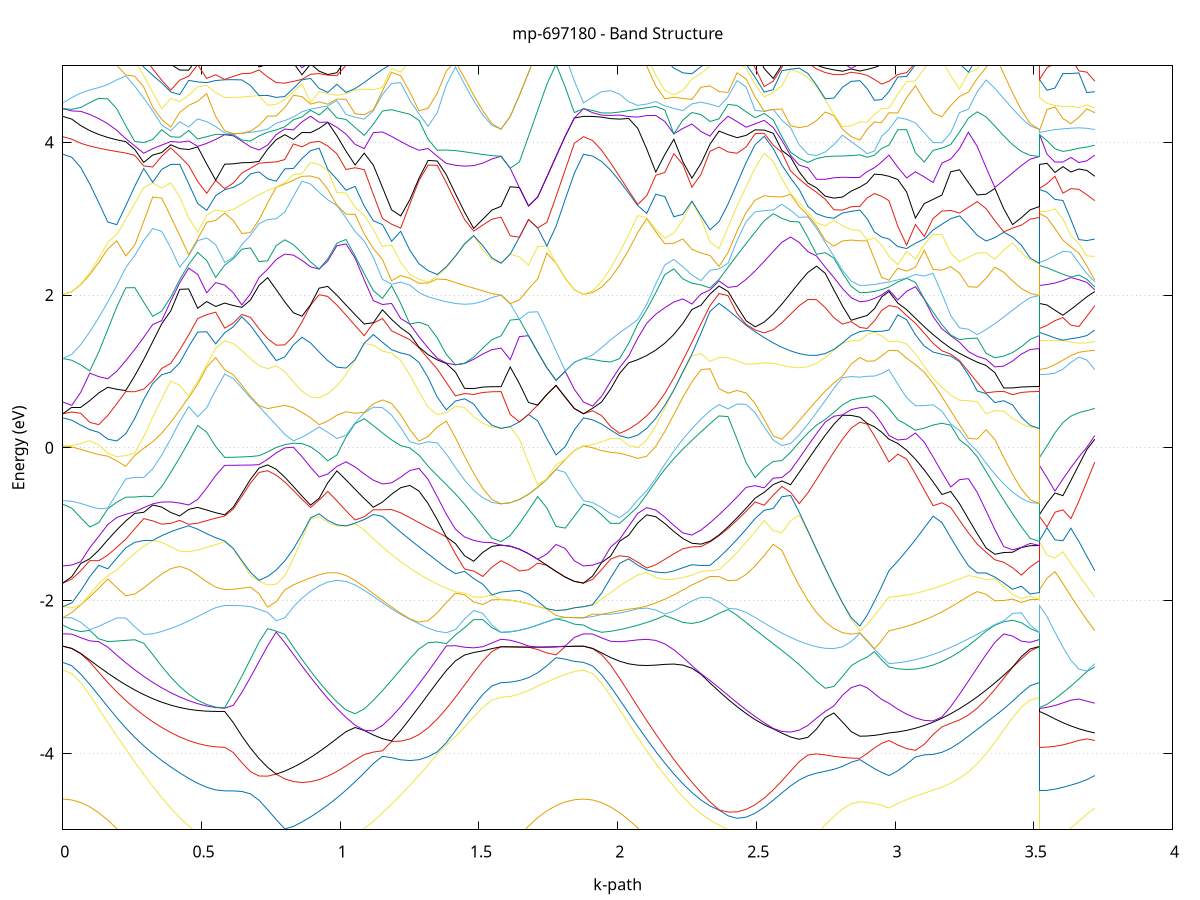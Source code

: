 set title 'mp-697180 - Band Structure'
set xlabel 'k-path'
set ylabel 'Energy (eV)'
set grid y
set yrange [-5:5]
set terminal png size 800,600
set output 'mp-697180_bands_gnuplot.png'
plot '-' using 1:2 with lines notitle, '-' using 1:2 with lines notitle, '-' using 1:2 with lines notitle, '-' using 1:2 with lines notitle, '-' using 1:2 with lines notitle, '-' using 1:2 with lines notitle, '-' using 1:2 with lines notitle, '-' using 1:2 with lines notitle, '-' using 1:2 with lines notitle, '-' using 1:2 with lines notitle, '-' using 1:2 with lines notitle, '-' using 1:2 with lines notitle, '-' using 1:2 with lines notitle, '-' using 1:2 with lines notitle, '-' using 1:2 with lines notitle, '-' using 1:2 with lines notitle, '-' using 1:2 with lines notitle, '-' using 1:2 with lines notitle, '-' using 1:2 with lines notitle, '-' using 1:2 with lines notitle, '-' using 1:2 with lines notitle, '-' using 1:2 with lines notitle, '-' using 1:2 with lines notitle, '-' using 1:2 with lines notitle, '-' using 1:2 with lines notitle, '-' using 1:2 with lines notitle, '-' using 1:2 with lines notitle, '-' using 1:2 with lines notitle, '-' using 1:2 with lines notitle, '-' using 1:2 with lines notitle, '-' using 1:2 with lines notitle, '-' using 1:2 with lines notitle, '-' using 1:2 with lines notitle, '-' using 1:2 with lines notitle, '-' using 1:2 with lines notitle, '-' using 1:2 with lines notitle, '-' using 1:2 with lines notitle, '-' using 1:2 with lines notitle, '-' using 1:2 with lines notitle, '-' using 1:2 with lines notitle, '-' using 1:2 with lines notitle, '-' using 1:2 with lines notitle, '-' using 1:2 with lines notitle, '-' using 1:2 with lines notitle, '-' using 1:2 with lines notitle, '-' using 1:2 with lines notitle, '-' using 1:2 with lines notitle, '-' using 1:2 with lines notitle, '-' using 1:2 with lines notitle, '-' using 1:2 with lines notitle, '-' using 1:2 with lines notitle, '-' using 1:2 with lines notitle, '-' using 1:2 with lines notitle, '-' using 1:2 with lines notitle, '-' using 1:2 with lines notitle, '-' using 1:2 with lines notitle, '-' using 1:2 with lines notitle, '-' using 1:2 with lines notitle, '-' using 1:2 with lines notitle, '-' using 1:2 with lines notitle, '-' using 1:2 with lines notitle, '-' using 1:2 with lines notitle, '-' using 1:2 with lines notitle, '-' using 1:2 with lines notitle, '-' using 1:2 with lines notitle, '-' using 1:2 with lines notitle, '-' using 1:2 with lines notitle, '-' using 1:2 with lines notitle, '-' using 1:2 with lines notitle, '-' using 1:2 with lines notitle, '-' using 1:2 with lines notitle, '-' using 1:2 with lines notitle, '-' using 1:2 with lines notitle, '-' using 1:2 with lines notitle, '-' using 1:2 with lines notitle, '-' using 1:2 with lines notitle, '-' using 1:2 with lines notitle, '-' using 1:2 with lines notitle, '-' using 1:2 with lines notitle, '-' using 1:2 with lines notitle, '-' using 1:2 with lines notitle, '-' using 1:2 with lines notitle, '-' using 1:2 with lines notitle, '-' using 1:2 with lines notitle, '-' using 1:2 with lines notitle, '-' using 1:2 with lines notitle, '-' using 1:2 with lines notitle, '-' using 1:2 with lines notitle, '-' using 1:2 with lines notitle, '-' using 1:2 with lines notitle, '-' using 1:2 with lines notitle, '-' using 1:2 with lines notitle, '-' using 1:2 with lines notitle, '-' using 1:2 with lines notitle, '-' using 1:2 with lines notitle, '-' using 1:2 with lines notitle, '-' using 1:2 with lines notitle, '-' using 1:2 with lines notitle, '-' using 1:2 with lines notitle, '-' using 1:2 with lines notitle, '-' using 1:2 with lines notitle, '-' using 1:2 with lines notitle, '-' using 1:2 with lines notitle, '-' using 1:2 with lines notitle, '-' using 1:2 with lines notitle, '-' using 1:2 with lines notitle, '-' using 1:2 with lines notitle, '-' using 1:2 with lines notitle, '-' using 1:2 with lines notitle, '-' using 1:2 with lines notitle, '-' using 1:2 with lines notitle, '-' using 1:2 with lines notitle, '-' using 1:2 with lines notitle, '-' using 1:2 with lines notitle, '-' using 1:2 with lines notitle, '-' using 1:2 with lines notitle, '-' using 1:2 with lines notitle, '-' using 1:2 with lines notitle, '-' using 1:2 with lines notitle, '-' using 1:2 with lines notitle, '-' using 1:2 with lines notitle, '-' using 1:2 with lines notitle, '-' using 1:2 with lines notitle, '-' using 1:2 with lines notitle, '-' using 1:2 with lines notitle, '-' using 1:2 with lines notitle, '-' using 1:2 with lines notitle, '-' using 1:2 with lines notitle, '-' using 1:2 with lines notitle, '-' using 1:2 with lines notitle, '-' using 1:2 with lines notitle, '-' using 1:2 with lines notitle, '-' using 1:2 with lines notitle, '-' using 1:2 with lines notitle, '-' using 1:2 with lines notitle, '-' using 1:2 with lines notitle, '-' using 1:2 with lines notitle, '-' using 1:2 with lines notitle
0.000000 -42.902263
0.032421 -42.902263
0.064842 -42.902163
0.097263 -42.901963
0.129685 -42.901763
0.162106 -42.901563
0.194527 -42.901363
0.226948 -42.901063
0.259369 -42.900863
0.291790 -42.900663
0.324211 -42.900363
0.356632 -42.900263
0.389054 -42.900063
0.421475 -42.899863
0.453896 -42.899763
0.486317 -42.899663
0.518738 -42.899563
0.551159 -42.899463
0.583580 -42.899463
0.583580 -42.899463
0.614537 -42.899463
0.645493 -42.899363
0.676449 -42.899363
0.707405 -42.899263
0.738361 -42.899263
0.769317 -42.899163
0.800274 -42.899163
0.831230 -42.899163
0.862186 -42.899063
0.893142 -42.899063
0.924098 -42.899063
0.955054 -42.899063
0.955054 -42.899063
0.987930 -42.899163
1.020806 -42.899163
1.053681 -42.899263
1.086557 -42.899363
1.119432 -42.899463
1.152308 -42.899663
1.185183 -42.899863
1.218059 -42.900063
1.250935 -42.900263
1.283810 -42.900463
1.316686 -42.900763
1.349561 -42.900963
1.382437 -42.901263
1.415312 -42.901563
1.448188 -42.901763
1.481064 -42.901963
1.513939 -42.902163
1.546815 -42.902163
1.579690 -42.902263
1.579690 -42.902263
1.612724 -42.902263
1.645758 -42.902263
1.678791 -42.902263
1.711825 -42.902263
1.744859 -42.902263
1.777892 -42.902263
1.810926 -42.902263
1.843959 -42.902263
1.876993 -42.902263
1.876993 -42.902263
1.909555 -42.902263
1.942116 -42.902163
1.974678 -42.901963
2.007239 -42.901763
2.039801 -42.901563
2.072362 -42.901363
2.104924 -42.901063
2.137485 -42.900763
2.170047 -42.900563
2.202608 -42.900363
2.235170 -42.900063
2.267731 -42.899863
2.300293 -42.899763
2.332854 -42.899563
2.365416 -42.899463
2.397977 -42.899263
2.430539 -42.899163
2.463100 -42.899163
2.495662 -42.899063
2.528224 -42.899063
2.560785 -42.899063
2.560785 -42.899063
2.592017 -42.899063
2.623249 -42.899163
2.654480 -42.899163
2.685712 -42.899163
2.716944 -42.899263
2.748176 -42.899263
2.779408 -42.899363
2.810639 -42.899363
2.841871 -42.899463
2.873103 -42.899463
2.873103 -42.899463
2.899308 -42.899463
2.925514 -42.899463
2.951719 -42.899463
2.977924 -42.899463
2.977924 -42.899463
3.009745 -42.899563
3.041565 -42.899663
3.073386 -42.899763
3.105207 -42.899863
3.137027 -42.900063
3.168848 -42.900163
3.200669 -42.900363
3.232489 -42.900563
3.264310 -42.900863
3.296130 -42.901063
3.327951 -42.901363
3.359772 -42.901563
3.391592 -42.901763
3.423413 -42.901963
3.455234 -42.902163
3.487054 -42.902163
3.518875 -42.902263
3.518875 -42.899463
3.547607 -42.899463
3.576338 -42.899463
3.605070 -42.899463
3.633802 -42.899463
3.662534 -42.899463
3.691266 -42.899463
3.719998 -42.899463
e
0.000000 -42.899963
0.032421 -42.899963
0.064842 -42.899863
0.097263 -42.899663
0.129685 -42.899463
0.162106 -42.899263
0.194527 -42.899063
0.226948 -42.898863
0.259369 -42.898763
0.291790 -42.898663
0.324211 -42.898563
0.356632 -42.898563
0.389054 -42.898563
0.421475 -42.898563
0.453896 -42.898563
0.486317 -42.898563
0.518738 -42.898663
0.551159 -42.898663
0.583580 -42.898663
0.583580 -42.898663
0.614537 -42.898663
0.645493 -42.898563
0.676449 -42.898463
0.707405 -42.898263
0.738361 -42.898163
0.769317 -42.897963
0.800274 -42.897763
0.831230 -42.897563
0.862186 -42.897463
0.893142 -42.897263
0.924098 -42.897263
0.955054 -42.897363
0.955054 -42.897363
0.987930 -42.897463
1.020806 -42.897563
1.053681 -42.897563
1.086557 -42.897663
1.119432 -42.897663
1.152308 -42.897763
1.185183 -42.897763
1.218059 -42.897763
1.250935 -42.897863
1.283810 -42.898063
1.316686 -42.898363
1.349561 -42.898563
1.382437 -42.898963
1.415312 -42.899263
1.448188 -42.899563
1.481064 -42.899763
1.513939 -42.899963
1.546815 -42.900063
1.579690 -42.900063
1.579690 -42.900063
1.612724 -42.900063
1.645758 -42.900063
1.678791 -42.900063
1.711825 -42.900063
1.744859 -42.900063
1.777892 -42.900063
1.810926 -42.900063
1.843959 -42.899963
1.876993 -42.899963
1.876993 -42.899963
1.909555 -42.899963
1.942116 -42.899863
1.974678 -42.899663
2.007239 -42.899463
2.039801 -42.899163
2.072362 -42.898963
2.104924 -42.898763
2.137485 -42.898463
2.170047 -42.898163
2.202608 -42.897863
2.235170 -42.897763
2.267731 -42.897763
2.300293 -42.897763
2.332854 -42.897663
2.365416 -42.897663
2.397977 -42.897663
2.430539 -42.897563
2.463100 -42.897463
2.495662 -42.897363
2.528224 -42.897263
2.560785 -42.897263
2.560785 -42.897263
2.592017 -42.897463
2.623249 -42.897563
2.654480 -42.897763
2.685712 -42.897963
2.716944 -42.898163
2.748176 -42.898363
2.779408 -42.898463
2.810639 -42.898563
2.841871 -42.898663
2.873103 -42.898663
2.873103 -42.898663
2.899308 -42.898663
2.925514 -42.898663
2.951719 -42.898663
2.977924 -42.898663
2.977924 -42.898663
3.009745 -42.898663
3.041565 -42.898663
3.073386 -42.898563
3.105207 -42.898563
3.137027 -42.898563
3.168848 -42.898563
3.200669 -42.898563
3.232489 -42.898663
3.264310 -42.898763
3.296130 -42.898863
3.327951 -42.899063
3.359772 -42.899363
3.391592 -42.899563
3.423413 -42.899763
3.455234 -42.899963
3.487054 -42.900063
3.518875 -42.900063
3.518875 -42.898663
3.547607 -42.898663
3.576338 -42.898663
3.605070 -42.898663
3.633802 -42.898663
3.662534 -42.898663
3.691266 -42.898663
3.719998 -42.898663
e
0.000000 -42.899563
0.032421 -42.899563
0.064842 -42.899463
0.097263 -42.899463
0.129685 -42.899263
0.162106 -42.899163
0.194527 -42.898863
0.226948 -42.898663
0.259369 -42.898463
0.291790 -42.898363
0.324211 -42.898363
0.356632 -42.898263
0.389054 -42.898263
0.421475 -42.898263
0.453896 -42.898263
0.486317 -42.898263
0.518738 -42.898263
0.551159 -42.898263
0.583580 -42.898263
0.583580 -42.898263
0.614537 -42.898263
0.645493 -42.898163
0.676449 -42.898063
0.707405 -42.897863
0.738361 -42.897563
0.769317 -42.897363
0.800274 -42.897163
0.831230 -42.897063
0.862186 -42.897063
0.893142 -42.897163
0.924098 -42.897163
0.955054 -42.897063
0.955054 -42.897063
0.987930 -42.897063
1.020806 -42.897063
1.053681 -42.896963
1.086557 -42.897063
1.119432 -42.897063
1.152308 -42.897063
1.185183 -42.897163
1.218059 -42.897363
1.250935 -42.897663
1.283810 -42.897963
1.316686 -42.898263
1.349561 -42.898563
1.382437 -42.898763
1.415312 -42.898963
1.448188 -42.899063
1.481064 -42.899163
1.513939 -42.899263
1.546815 -42.899363
1.579690 -42.899363
1.579690 -42.899363
1.612724 -42.899363
1.645758 -42.899363
1.678791 -42.899363
1.711825 -42.899463
1.744859 -42.899463
1.777892 -42.899463
1.810926 -42.899563
1.843959 -42.899563
1.876993 -42.899563
1.876993 -42.899563
1.909555 -42.899563
1.942116 -42.899463
1.974678 -42.899463
2.007239 -42.899263
2.039801 -42.899163
2.072362 -42.898863
2.104924 -42.898563
2.137485 -42.898263
2.170047 -42.897863
2.202608 -42.897763
2.235170 -42.897563
2.267731 -42.897163
2.300293 -42.897063
2.332854 -42.897063
2.365416 -42.897063
2.397977 -42.896963
2.430539 -42.896963
2.463100 -42.897063
2.495662 -42.897063
2.528224 -42.897163
2.560785 -42.897163
2.560785 -42.897163
2.592017 -42.897063
2.623249 -42.897063
2.654480 -42.897163
2.685712 -42.897363
2.716944 -42.897663
2.748176 -42.897863
2.779408 -42.898063
2.810639 -42.898163
2.841871 -42.898263
2.873103 -42.898263
2.873103 -42.898263
2.899308 -42.898263
2.925514 -42.898263
2.951719 -42.898263
2.977924 -42.898263
2.977924 -42.898263
3.009745 -42.898263
3.041565 -42.898263
3.073386 -42.898263
3.105207 -42.898263
3.137027 -42.898263
3.168848 -42.898263
3.200669 -42.898263
3.232489 -42.898363
3.264310 -42.898463
3.296130 -42.898663
3.327951 -42.898863
3.359772 -42.898963
3.391592 -42.899063
3.423413 -42.899163
3.455234 -42.899263
3.487054 -42.899363
3.518875 -42.899363
3.518875 -42.898263
3.547607 -42.898263
3.576338 -42.898263
3.605070 -42.898263
3.633802 -42.898263
3.662534 -42.898263
3.691266 -42.898263
3.719998 -42.898263
e
0.000000 -42.897863
0.032421 -42.897863
0.064842 -42.897863
0.097263 -42.897863
0.129685 -42.897863
0.162106 -42.897763
0.194527 -42.897763
0.226948 -42.897563
0.259369 -42.897363
0.291790 -42.896963
0.324211 -42.896663
0.356632 -42.896463
0.389054 -42.896363
0.421475 -42.896263
0.453896 -42.896063
0.486317 -42.896063
0.518738 -42.895963
0.551159 -42.895963
0.583580 -42.895963
0.583580 -42.895963
0.614537 -42.895963
0.645493 -42.895963
0.676449 -42.896063
0.707405 -42.896063
0.738361 -42.896163
0.769317 -42.896163
0.800274 -42.896163
0.831230 -42.895963
0.862186 -42.895563
0.893142 -42.895263
0.924098 -42.895163
0.955054 -42.895363
0.955054 -42.895363
0.987930 -42.895563
1.020806 -42.895863
1.053681 -42.896063
1.086557 -42.896363
1.119432 -42.896563
1.152308 -42.896763
1.185183 -42.897063
1.218059 -42.897363
1.250935 -42.897663
1.283810 -42.897763
1.316686 -42.897763
1.349561 -42.897863
1.382437 -42.897863
1.415312 -42.897863
1.448188 -42.897863
1.481064 -42.897863
1.513939 -42.897863
1.546815 -42.897863
1.579690 -42.897863
1.579690 -42.897863
1.612724 -42.897863
1.645758 -42.897863
1.678791 -42.897863
1.711825 -42.897863
1.744859 -42.897863
1.777892 -42.897863
1.810926 -42.897863
1.843959 -42.897863
1.876993 -42.897863
1.876993 -42.897863
1.909555 -42.897863
1.942116 -42.897863
1.974678 -42.897863
2.007239 -42.897863
2.039801 -42.897863
2.072362 -42.897863
2.104924 -42.897863
2.137485 -42.897763
2.170047 -42.897763
2.202608 -42.897563
2.235170 -42.897263
2.267731 -42.897163
2.300293 -42.896863
2.332854 -42.896563
2.365416 -42.896263
2.397977 -42.896063
2.430539 -42.895763
2.463100 -42.895563
2.495662 -42.895363
2.528224 -42.895163
2.560785 -42.895263
2.560785 -42.895263
2.592017 -42.895563
2.623249 -42.895963
2.654480 -42.896163
2.685712 -42.896163
2.716944 -42.896163
2.748176 -42.896063
2.779408 -42.896063
2.810639 -42.895963
2.841871 -42.895963
2.873103 -42.895963
2.873103 -42.895963
2.899308 -42.895963
2.925514 -42.895963
2.951719 -42.895963
2.977924 -42.895963
2.977924 -42.895963
3.009745 -42.895963
3.041565 -42.896063
3.073386 -42.896063
3.105207 -42.896163
3.137027 -42.896363
3.168848 -42.896463
3.200669 -42.896663
3.232489 -42.897063
3.264310 -42.897363
3.296130 -42.897563
3.327951 -42.897763
3.359772 -42.897763
3.391592 -42.897863
3.423413 -42.897863
3.455234 -42.897863
3.487054 -42.897863
3.518875 -42.897863
3.518875 -42.895963
3.547607 -42.895963
3.576338 -42.895963
3.605070 -42.895963
3.633802 -42.895963
3.662534 -42.895963
3.691266 -42.895963
3.719998 -42.895963
e
0.000000 -42.897863
0.032421 -42.897863
0.064842 -42.897763
0.097263 -42.897763
0.129685 -42.897663
0.162106 -42.897463
0.194527 -42.897363
0.226948 -42.897163
0.259369 -42.896963
0.291790 -42.896863
0.324211 -42.896663
0.356632 -42.896163
0.389054 -42.895763
0.421475 -42.895463
0.453896 -42.895263
0.486317 -42.895063
0.518738 -42.894863
0.551159 -42.894863
0.583580 -42.894863
0.583580 -42.894863
0.614537 -42.894763
0.645493 -42.894763
0.676449 -42.894663
0.707405 -42.894563
0.738361 -42.894463
0.769317 -42.894363
0.800274 -42.894463
0.831230 -42.894563
0.862186 -42.894763
0.893142 -42.894963
0.924098 -42.894963
0.955054 -42.894963
0.955054 -42.894963
0.987930 -42.895163
1.020806 -42.895363
1.053681 -42.895763
1.086557 -42.896063
1.119432 -42.896363
1.152308 -42.896763
1.185183 -42.897063
1.218059 -42.897163
1.250935 -42.897263
1.283810 -42.897363
1.316686 -42.897363
1.349561 -42.897463
1.382437 -42.897563
1.415312 -42.897563
1.448188 -42.897563
1.481064 -42.897763
1.513939 -42.897763
1.546815 -42.897863
1.579690 -42.897863
1.579690 -42.897863
1.612724 -42.897863
1.645758 -42.897863
1.678791 -42.897863
1.711825 -42.897863
1.744859 -42.897863
1.777892 -42.897863
1.810926 -42.897863
1.843959 -42.897863
1.876993 -42.897863
1.876993 -42.897863
1.909555 -42.897863
1.942116 -42.897763
1.974678 -42.897663
2.007239 -42.897563
2.039801 -42.897463
2.072362 -42.897463
2.104924 -42.897363
2.137485 -42.897363
2.170047 -42.897263
2.202608 -42.897263
2.235170 -42.897163
2.267731 -42.897063
2.300293 -42.896763
2.332854 -42.896463
2.365416 -42.896163
2.397977 -42.895863
2.430539 -42.895463
2.463100 -42.895263
2.495662 -42.895063
2.528224 -42.895063
2.560785 -42.894863
2.560785 -42.894963
2.592017 -42.894763
2.623249 -42.894563
2.654480 -42.894463
2.685712 -42.894363
2.716944 -42.894463
2.748176 -42.894563
2.779408 -42.894663
2.810639 -42.894763
2.841871 -42.894763
2.873103 -42.894763
2.873103 -42.894763
2.899308 -42.894763
2.925514 -42.894763
2.951719 -42.894763
2.977924 -42.894863
2.977924 -42.894863
3.009745 -42.894863
3.041565 -42.895063
3.073386 -42.895263
3.105207 -42.895463
3.137027 -42.895863
3.168848 -42.896263
3.200669 -42.896663
3.232489 -42.896863
3.264310 -42.896963
3.296130 -42.897163
3.327951 -42.897363
3.359772 -42.897563
3.391592 -42.897663
3.423413 -42.897763
3.455234 -42.897763
3.487054 -42.897863
3.518875 -42.897863
3.518875 -42.894863
3.547607 -42.894863
3.576338 -42.894863
3.605070 -42.894863
3.633802 -42.894863
3.662534 -42.894863
3.691266 -42.894863
3.719998 -42.894863
e
0.000000 -42.897663
0.032421 -42.897563
0.064842 -42.897563
0.097263 -42.897563
0.129685 -42.897563
0.162106 -42.897463
0.194527 -42.897363
0.226948 -42.897163
0.259369 -42.896863
0.291790 -42.896463
0.324211 -42.895963
0.356632 -42.895363
0.389054 -42.895063
0.421475 -42.894663
0.453896 -42.894363
0.486317 -42.893963
0.518738 -42.893663
0.551159 -42.893563
0.583580 -42.893463
0.583580 -42.893463
0.614537 -42.893463
0.645493 -42.893563
0.676449 -42.893563
0.707405 -42.893663
0.738361 -42.893763
0.769317 -42.893763
0.800274 -42.893563
0.831230 -42.893263
0.862186 -42.893263
0.893142 -42.893463
0.924098 -42.893463
0.955054 -42.893263
0.955054 -42.893263
0.987930 -42.892963
1.020806 -42.893263
1.053681 -42.893563
1.086557 -42.893963
1.119432 -42.894363
1.152308 -42.894663
1.185183 -42.895063
1.218059 -42.895463
1.250935 -42.895863
1.283810 -42.896263
1.316686 -42.896663
1.349561 -42.896963
1.382437 -42.897263
1.415312 -42.897463
1.448188 -42.897563
1.481064 -42.897663
1.513939 -42.897663
1.546815 -42.897663
1.579690 -42.897663
1.579690 -42.897663
1.612724 -42.897663
1.645758 -42.897663
1.678791 -42.897663
1.711825 -42.897663
1.744859 -42.897663
1.777892 -42.897663
1.810926 -42.897663
1.843959 -42.897663
1.876993 -42.897663
1.876993 -42.897663
1.909555 -42.897563
1.942116 -42.897563
1.974678 -42.897563
2.007239 -42.897563
2.039801 -42.897463
2.072362 -42.897263
2.104924 -42.896963
2.137485 -42.896663
2.170047 -42.896363
2.202608 -42.895963
2.235170 -42.895563
2.267731 -42.895163
2.300293 -42.894763
2.332854 -42.894363
2.365416 -42.893963
2.397977 -42.893663
2.430539 -42.893263
2.463100 -42.892963
2.495662 -42.893263
2.528224 -42.893463
2.560785 -42.893463
2.560785 -42.893463
2.592017 -42.893263
2.623249 -42.893163
2.654480 -42.893463
2.685712 -42.893663
2.716944 -42.893663
2.748176 -42.893663
2.779408 -42.893563
2.810639 -42.893463
2.841871 -42.893463
2.873103 -42.893363
2.873103 -42.893363
2.899308 -42.893363
2.925514 -42.893463
2.951719 -42.893463
2.977924 -42.893463
2.977924 -42.893463
3.009745 -42.893663
3.041565 -42.893963
3.073386 -42.894363
3.105207 -42.894663
3.137027 -42.895063
3.168848 -42.895463
3.200669 -42.895963
3.232489 -42.896463
3.264310 -42.896863
3.296130 -42.897163
3.327951 -42.897363
3.359772 -42.897463
3.391592 -42.897563
3.423413 -42.897663
3.455234 -42.897663
3.487054 -42.897663
3.518875 -42.897663
3.518875 -42.893463
3.547607 -42.893463
3.576338 -42.893463
3.605070 -42.893463
3.633802 -42.893463
3.662534 -42.893463
3.691266 -42.893463
3.719998 -42.893463
e
0.000000 -42.897563
0.032421 -42.897563
0.064842 -42.897563
0.097263 -42.897463
0.129685 -42.897263
0.162106 -42.897063
0.194527 -42.896863
0.226948 -42.896663
0.259369 -42.896363
0.291790 -42.896063
0.324211 -42.895763
0.356632 -42.895363
0.389054 -42.894663
0.421475 -42.894063
0.453896 -42.893363
0.486317 -42.892663
0.518738 -42.892063
0.551159 -42.891663
0.583580 -42.891563
0.583580 -42.891563
0.614537 -42.891563
0.645493 -42.891763
0.676449 -42.891963
0.707405 -42.892163
0.738361 -42.892363
0.769317 -42.892563
0.800274 -42.892863
0.831230 -42.893063
0.862186 -42.892863
0.893142 -42.892463
0.924098 -42.892363
0.955054 -42.892563
0.955054 -42.892563
0.987930 -42.892863
1.020806 -42.892663
1.053681 -42.892663
1.086557 -42.892863
1.119432 -42.893163
1.152308 -42.893563
1.185183 -42.894063
1.218059 -42.894563
1.250935 -42.895063
1.283810 -42.895663
1.316686 -42.896063
1.349561 -42.896463
1.382437 -42.896863
1.415312 -42.897063
1.448188 -42.897263
1.481064 -42.897463
1.513939 -42.897563
1.546815 -42.897663
1.579690 -42.897663
1.579690 -42.897663
1.612724 -42.897663
1.645758 -42.897663
1.678791 -42.897663
1.711825 -42.897663
1.744859 -42.897663
1.777892 -42.897663
1.810926 -42.897663
1.843959 -42.897563
1.876993 -42.897563
1.876993 -42.897563
1.909555 -42.897563
1.942116 -42.897563
1.974678 -42.897463
2.007239 -42.897263
2.039801 -42.897063
2.072362 -42.896763
2.104924 -42.896463
2.137485 -42.896063
2.170047 -42.895663
2.202608 -42.895163
2.235170 -42.894663
2.267731 -42.894163
2.300293 -42.893663
2.332854 -42.893263
2.365416 -42.892963
2.397977 -42.892763
2.430539 -42.892763
2.463100 -42.892963
2.495662 -42.892563
2.528224 -42.892363
2.560785 -42.892463
2.560785 -42.892463
2.592017 -42.892763
2.623249 -42.893063
2.654480 -42.892863
2.685712 -42.892663
2.716944 -42.892363
2.748176 -42.892163
2.779408 -42.891963
2.810639 -42.891763
2.841871 -42.891663
2.873103 -42.891563
2.873103 -42.891563
2.899308 -42.891563
2.925514 -42.891663
2.951719 -42.891663
2.977924 -42.891763
2.977924 -42.891763
3.009745 -42.892163
3.041565 -42.892663
3.073386 -42.893363
3.105207 -42.894063
3.137027 -42.894763
3.168848 -42.895363
3.200669 -42.895763
3.232489 -42.896063
3.264310 -42.896463
3.296130 -42.896663
3.327951 -42.896963
3.359772 -42.897163
3.391592 -42.897363
3.423413 -42.897463
3.455234 -42.897563
3.487054 -42.897663
3.518875 -42.897663
3.518875 -42.891563
3.547607 -42.891563
3.576338 -42.891563
3.605070 -42.891563
3.633802 -42.891563
3.662534 -42.891663
3.691266 -42.891663
3.719998 -42.891763
e
0.000000 -42.892363
0.032421 -42.892363
0.064842 -42.892363
0.097263 -42.892363
0.129685 -42.892363
0.162106 -42.892363
0.194527 -42.892363
0.226948 -42.892263
0.259369 -42.892263
0.291790 -42.892163
0.324211 -42.892063
0.356632 -42.891963
0.389054 -42.891763
0.421475 -42.891463
0.453896 -42.891063
0.486317 -42.890763
0.518738 -42.890563
0.551159 -42.890663
0.583580 -42.890763
0.583580 -42.890763
0.614537 -42.890663
0.645493 -42.890463
0.676449 -42.890263
0.707405 -42.890263
0.738361 -42.890463
0.769317 -42.890663
0.800274 -42.890863
0.831230 -42.891063
0.862186 -42.891363
0.893142 -42.891563
0.924098 -42.891463
0.955054 -42.891663
0.955054 -42.891663
0.987930 -42.891863
1.020806 -42.891963
1.053681 -42.891763
1.086557 -42.891663
1.119432 -42.891563
1.152308 -42.891763
1.185183 -42.891863
1.218059 -42.892063
1.250935 -42.892063
1.283810 -42.892163
1.316686 -42.892163
1.349561 -42.892163
1.382437 -42.892163
1.415312 -42.892163
1.448188 -42.892163
1.481064 -42.892163
1.513939 -42.892163
1.546815 -42.892163
1.579690 -42.892163
1.579690 -42.892163
1.612724 -42.892163
1.645758 -42.892163
1.678791 -42.892163
1.711825 -42.892263
1.744859 -42.892263
1.777892 -42.892263
1.810926 -42.892263
1.843959 -42.892263
1.876993 -42.892363
1.876993 -42.892363
1.909555 -42.892263
1.942116 -42.892363
1.974678 -42.892363
2.007239 -42.892363
2.039801 -42.892363
2.072362 -42.892363
2.104924 -42.892263
2.137485 -42.892263
2.170047 -42.892263
2.202608 -42.892163
2.235170 -42.892063
2.267731 -42.891963
2.300293 -42.891763
2.332854 -42.891563
2.365416 -42.891563
2.397977 -42.891763
2.430539 -42.891963
2.463100 -42.891963
2.495662 -42.891763
2.528224 -42.891563
2.560785 -42.891463
2.560785 -42.891463
2.592017 -42.891263
2.623249 -42.891063
2.654480 -42.890763
2.685712 -42.890563
2.716944 -42.890363
2.748176 -42.890263
2.779408 -42.890263
2.810639 -42.890463
2.841871 -42.890663
2.873103 -42.890763
2.873103 -42.890763
2.899308 -42.890763
2.925514 -42.890763
2.951719 -42.890663
2.977924 -42.890663
2.977924 -42.890663
3.009745 -42.890463
3.041565 -42.890663
3.073386 -42.891063
3.105207 -42.891363
3.137027 -42.891663
3.168848 -42.891863
3.200669 -42.891963
3.232489 -42.892063
3.264310 -42.892163
3.296130 -42.892163
3.327951 -42.892163
3.359772 -42.892163
3.391592 -42.892163
3.423413 -42.892163
3.455234 -42.892163
3.487054 -42.892163
3.518875 -42.892163
3.518875 -42.890763
3.547607 -42.890763
3.576338 -42.890763
3.605070 -42.890763
3.633802 -42.890763
3.662534 -42.890663
3.691266 -42.890663
3.719998 -42.890663
e
0.000000 -42.892263
0.032421 -42.892263
0.064842 -42.892263
0.097263 -42.892163
0.129685 -42.892163
0.162106 -42.892063
0.194527 -42.891863
0.226948 -42.891763
0.259369 -42.891563
0.291790 -42.891363
0.324211 -42.891063
0.356632 -42.890763
0.389054 -42.890463
0.421475 -42.890163
0.453896 -42.890163
0.486317 -42.890363
0.518738 -42.890363
0.551159 -42.890163
0.583580 -42.890063
0.583580 -42.890063
0.614537 -42.890063
0.645493 -42.890063
0.676449 -42.890163
0.707405 -42.890063
0.738361 -42.889963
0.769317 -42.890163
0.800274 -42.890463
0.831230 -42.890663
0.862186 -42.890963
0.893142 -42.891263
0.924098 -42.891363
0.955054 -42.890963
0.955054 -42.890963
0.987930 -42.890363
1.020806 -42.889863
1.053681 -42.889463
1.086557 -42.889863
1.119432 -42.889963
1.152308 -42.889863
1.185183 -42.890163
1.218059 -42.890563
1.250935 -42.890863
1.283810 -42.891163
1.316686 -42.891463
1.349561 -42.891663
1.382437 -42.891763
1.415312 -42.891963
1.448188 -42.892063
1.481064 -42.892063
1.513939 -42.892163
1.546815 -42.892163
1.579690 -42.892163
1.579690 -42.892163
1.612724 -42.892163
1.645758 -42.892163
1.678791 -42.892163
1.711825 -42.892263
1.744859 -42.892263
1.777892 -42.892263
1.810926 -42.892263
1.843959 -42.892263
1.876993 -42.892263
1.876993 -42.892263
1.909555 -42.892263
1.942116 -42.892263
1.974678 -42.892263
2.007239 -42.892163
2.039801 -42.892063
2.072362 -42.891863
2.104924 -42.891763
2.137485 -42.891463
2.170047 -42.891263
2.202608 -42.890963
2.235170 -42.890563
2.267731 -42.890163
2.300293 -42.889763
2.332854 -42.889963
2.365416 -42.889863
2.397977 -42.889563
2.430539 -42.889763
2.463100 -42.890263
2.495662 -42.890763
2.528224 -42.891263
2.560785 -42.891263
2.560785 -42.891363
2.592017 -42.891063
2.623249 -42.890763
2.654480 -42.890463
2.685712 -42.890163
2.716944 -42.889963
2.748176 -42.890063
2.779408 -42.890063
2.810639 -42.890063
2.841871 -42.889963
2.873103 -42.889963
2.873103 -42.889963
2.899308 -42.889963
2.925514 -42.889963
2.951719 -42.890063
2.977924 -42.890063
2.977924 -42.890063
3.009745 -42.890363
3.041565 -42.890263
3.073386 -42.890163
3.105207 -42.890163
3.137027 -42.890463
3.168848 -42.890763
3.200669 -42.891063
3.232489 -42.891263
3.264310 -42.891563
3.296130 -42.891663
3.327951 -42.891863
3.359772 -42.891963
3.391592 -42.892063
3.423413 -42.892063
3.455234 -42.892163
3.487054 -42.892163
3.518875 -42.892163
3.518875 -42.890063
3.547607 -42.890063
3.576338 -42.890063
3.605070 -42.890063
3.633802 -42.890063
3.662534 -42.890063
3.691266 -42.890063
3.719998 -42.890063
e
0.000000 -42.889263
0.032421 -42.889263
0.064842 -42.889263
0.097263 -42.889263
0.129685 -42.889263
0.162106 -42.889263
0.194527 -42.889263
0.226948 -42.889263
0.259369 -42.889163
0.291790 -42.889163
0.324211 -42.889063
0.356632 -42.889163
0.389054 -42.889463
0.421475 -42.889563
0.453896 -42.889563
0.486317 -42.889163
0.518738 -42.888763
0.551159 -42.888763
0.583580 -42.888863
0.583580 -42.888863
0.614537 -42.888863
0.645493 -42.889063
0.676449 -42.889263
0.707405 -42.889563
0.738361 -42.889663
0.769317 -42.889463
0.800274 -42.889163
0.831230 -42.888963
0.862186 -42.888663
0.893142 -42.888463
0.924098 -42.888363
0.955054 -42.888463
0.955054 -42.888463
0.987930 -42.888663
1.020806 -42.889063
1.053681 -42.889463
1.086557 -42.889363
1.119432 -42.889463
1.152308 -42.889763
1.185183 -42.889563
1.218059 -42.889363
1.250935 -42.889163
1.283810 -42.889263
1.316686 -42.889263
1.349561 -42.889363
1.382437 -42.889363
1.415312 -42.889463
1.448188 -42.889463
1.481064 -42.889463
1.513939 -42.889563
1.546815 -42.889563
1.579690 -42.889563
1.579690 -42.889563
1.612724 -42.889563
1.645758 -42.889563
1.678791 -42.889463
1.711825 -42.889463
1.744859 -42.889363
1.777892 -42.889363
1.810926 -42.889263
1.843959 -42.889263
1.876993 -42.889263
1.876993 -42.889263
1.909555 -42.889263
1.942116 -42.889263
1.974678 -42.889263
2.007239 -42.889263
2.039801 -42.889263
2.072362 -42.889263
2.104924 -42.889163
2.137485 -42.889163
2.170047 -42.889163
2.202608 -42.889063
2.235170 -42.889263
2.267731 -42.889563
2.300293 -42.889763
2.332854 -42.889463
2.365416 -42.889263
2.397977 -42.889363
2.430539 -42.889163
2.463100 -42.888763
2.495662 -42.888463
2.528224 -42.888363
2.560785 -42.888463
2.560785 -42.888463
2.592017 -42.888663
2.623249 -42.888863
2.654480 -42.889163
2.685712 -42.889463
2.716944 -42.889663
2.748176 -42.889563
2.779408 -42.889263
2.810639 -42.889063
2.841871 -42.888863
2.873103 -42.888863
2.873103 -42.888863
2.899308 -42.888863
2.925514 -42.888863
2.951719 -42.888863
2.977924 -42.888863
2.977924 -42.888863
3.009745 -42.888863
3.041565 -42.889263
3.073386 -42.889563
3.105207 -42.889663
3.137027 -42.889463
3.168848 -42.889263
3.200669 -42.889163
3.232489 -42.889263
3.264310 -42.889263
3.296130 -42.889363
3.327951 -42.889363
3.359772 -42.889463
3.391592 -42.889463
3.423413 -42.889463
3.455234 -42.889563
3.487054 -42.889563
3.518875 -42.889563
3.518875 -42.888863
3.547607 -42.888863
3.576338 -42.888863
3.605070 -42.888863
3.633802 -42.888863
3.662534 -42.888863
3.691266 -42.888863
3.719998 -42.888763
e
0.000000 -42.888263
0.032421 -42.888263
0.064842 -42.888263
0.097263 -42.888263
0.129685 -42.888363
0.162106 -42.888363
0.194527 -42.888463
0.226948 -42.888563
0.259369 -42.888663
0.291790 -42.888863
0.324211 -42.889063
0.356632 -42.889063
0.389054 -42.888963
0.421475 -42.888863
0.453896 -42.888763
0.486317 -42.888763
0.518738 -42.888763
0.551159 -42.888363
0.583580 -42.887963
0.583580 -42.887963
0.614537 -42.887963
0.645493 -42.887963
0.676449 -42.888063
0.707405 -42.888063
0.738361 -42.888163
0.769317 -42.888163
0.800274 -42.888163
0.831230 -42.888263
0.862186 -42.888263
0.893142 -42.888363
0.924098 -42.888363
0.955054 -42.888363
0.955054 -42.888363
0.987930 -42.888563
1.020806 -42.888663
1.053681 -42.888763
1.086557 -42.888863
1.119432 -42.888863
1.152308 -42.888963
1.185183 -42.888963
1.218059 -42.889063
1.250935 -42.889163
1.283810 -42.888963
1.316686 -42.888763
1.349561 -42.888663
1.382437 -42.888563
1.415312 -42.888463
1.448188 -42.888363
1.481064 -42.888363
1.513939 -42.888263
1.546815 -42.888263
1.579690 -42.888263
1.579690 -42.888263
1.612724 -42.888263
1.645758 -42.888263
1.678791 -42.888263
1.711825 -42.888263
1.744859 -42.888263
1.777892 -42.888263
1.810926 -42.888263
1.843959 -42.888263
1.876993 -42.888263
1.876993 -42.888263
1.909555 -42.888263
1.942116 -42.888263
1.974678 -42.888263
2.007239 -42.888363
2.039801 -42.888363
2.072362 -42.888463
2.104924 -42.888563
2.137485 -42.888763
2.170047 -42.888863
2.202608 -42.889063
2.235170 -42.889063
2.267731 -42.888963
2.300293 -42.888963
2.332854 -42.888863
2.365416 -42.888863
2.397977 -42.888863
2.430539 -42.888763
2.463100 -42.888663
2.495662 -42.888463
2.528224 -42.888363
2.560785 -42.888363
2.560785 -42.888363
2.592017 -42.888263
2.623249 -42.888263
2.654480 -42.888163
2.685712 -42.888163
2.716944 -42.888163
2.748176 -42.888063
2.779408 -42.888063
2.810639 -42.887963
2.841871 -42.887963
2.873103 -42.887963
2.873103 -42.887963
2.899308 -42.888063
2.925514 -42.888163
2.951719 -42.888263
2.977924 -42.888463
2.977924 -42.888463
3.009745 -42.888763
3.041565 -42.888763
3.073386 -42.888863
3.105207 -42.888863
3.137027 -42.888963
3.168848 -42.889063
3.200669 -42.889063
3.232489 -42.888863
3.264310 -42.888763
3.296130 -42.888563
3.327951 -42.888463
3.359772 -42.888463
3.391592 -42.888363
3.423413 -42.888363
3.455234 -42.888263
3.487054 -42.888263
3.518875 -42.888263
3.518875 -42.887963
3.547607 -42.887963
3.576338 -42.888063
3.605070 -42.888163
3.633802 -42.888163
3.662534 -42.888263
3.691266 -42.888363
3.719998 -42.888463
e
0.000000 -42.888263
0.032421 -42.888263
0.064842 -42.888263
0.097263 -42.888263
0.129685 -42.888263
0.162106 -42.888263
0.194527 -42.888263
0.226948 -42.888263
0.259369 -42.888263
0.291790 -42.888263
0.324211 -42.888263
0.356632 -42.888263
0.389054 -42.888263
0.421475 -42.888263
0.453896 -42.888163
0.486317 -42.888063
0.518738 -42.887863
0.551159 -42.887663
0.583580 -42.887863
0.583580 -42.887863
0.614537 -42.887863
0.645493 -42.887763
0.676449 -42.887663
0.707405 -42.887563
0.738361 -42.887563
0.769317 -42.887663
0.800274 -42.887763
0.831230 -42.887863
0.862186 -42.887963
0.893142 -42.888063
0.924098 -42.888063
0.955054 -42.887963
0.955054 -42.887963
0.987930 -42.887963
1.020806 -42.887863
1.053681 -42.887763
1.086557 -42.887763
1.119432 -42.888063
1.152308 -42.888263
1.185183 -42.888263
1.218059 -42.888363
1.250935 -42.888363
1.283810 -42.888363
1.316686 -42.888363
1.349561 -42.888363
1.382437 -42.888363
1.415312 -42.888263
1.448188 -42.888263
1.481064 -42.888263
1.513939 -42.888263
1.546815 -42.888263
1.579690 -42.888263
1.579690 -42.888263
1.612724 -42.888263
1.645758 -42.888263
1.678791 -42.888263
1.711825 -42.888263
1.744859 -42.888263
1.777892 -42.888263
1.810926 -42.888263
1.843959 -42.888263
1.876993 -42.888263
1.876993 -42.888263
1.909555 -42.888263
1.942116 -42.888263
1.974678 -42.888263
2.007239 -42.888263
2.039801 -42.888263
2.072362 -42.888263
2.104924 -42.888263
2.137485 -42.888163
2.170047 -42.888163
2.202608 -42.888163
2.235170 -42.888163
2.267731 -42.888163
2.300293 -42.888163
2.332854 -42.887963
2.365416 -42.887763
2.397977 -42.887763
2.430539 -42.887863
2.463100 -42.887963
2.495662 -42.887963
2.528224 -42.888063
2.560785 -42.888063
2.560785 -42.888063
2.592017 -42.887963
2.623249 -42.887963
2.654480 -42.887863
2.685712 -42.887663
2.716944 -42.887563
2.748176 -42.887663
2.779408 -42.887763
2.810639 -42.887863
2.841871 -42.887963
2.873103 -42.887863
2.873103 -42.887863
2.899308 -42.887863
2.925514 -42.887763
2.951719 -42.887563
2.977924 -42.887663
2.977924 -42.887663
3.009745 -42.887963
3.041565 -42.888163
3.073386 -42.888263
3.105207 -42.888363
3.137027 -42.888363
3.168848 -42.888363
3.200669 -42.888363
3.232489 -42.888363
3.264310 -42.888363
3.296130 -42.888363
3.327951 -42.888363
3.359772 -42.888263
3.391592 -42.888263
3.423413 -42.888263
3.455234 -42.888263
3.487054 -42.888263
3.518875 -42.888263
3.518875 -42.887863
3.547607 -42.887863
3.576338 -42.887763
3.605070 -42.887763
3.633802 -42.887663
3.662534 -42.887563
3.691266 -42.887663
3.719998 -42.887663
e
0.000000 -42.885663
0.032421 -42.885763
0.064842 -42.885763
0.097263 -42.885763
0.129685 -42.885863
0.162106 -42.885863
0.194527 -42.885963
0.226948 -42.886063
0.259369 -42.886163
0.291790 -42.886263
0.324211 -42.886263
0.356632 -42.886363
0.389054 -42.886463
0.421475 -42.886563
0.453896 -42.886663
0.486317 -42.886863
0.518738 -42.887163
0.551159 -42.887463
0.583580 -42.887563
0.583580 -42.887563
0.614537 -42.887463
0.645493 -42.887463
0.676449 -42.887463
0.707405 -42.887563
0.738361 -42.887463
0.769317 -42.887363
0.800274 -42.887263
0.831230 -42.887163
0.862186 -42.887163
0.893142 -42.887063
0.924098 -42.887063
0.955054 -42.887063
0.955054 -42.887063
0.987930 -42.887063
1.020806 -42.886963
1.053681 -42.886863
1.086557 -42.886763
1.119432 -42.886763
1.152308 -42.886663
1.185183 -42.886563
1.218059 -42.886463
1.250935 -42.886363
1.283810 -42.886263
1.316686 -42.886163
1.349561 -42.886063
1.382437 -42.885963
1.415312 -42.885863
1.448188 -42.885863
1.481064 -42.885763
1.513939 -42.885763
1.546815 -42.885763
1.579690 -42.885663
1.579690 -42.885663
1.612724 -42.885663
1.645758 -42.885663
1.678791 -42.885663
1.711825 -42.885663
1.744859 -42.885663
1.777892 -42.885663
1.810926 -42.885663
1.843959 -42.885763
1.876993 -42.885663
1.876993 -42.885663
1.909555 -42.885763
1.942116 -42.885763
1.974678 -42.885763
2.007239 -42.885863
2.039801 -42.885863
2.072362 -42.885963
2.104924 -42.886063
2.137485 -42.886163
2.170047 -42.886263
2.202608 -42.886363
2.235170 -42.886463
2.267731 -42.886563
2.300293 -42.886663
2.332854 -42.886663
2.365416 -42.886763
2.397977 -42.886863
2.430539 -42.886963
2.463100 -42.887063
2.495662 -42.887063
2.528224 -42.887063
2.560785 -42.887063
2.560785 -42.887063
2.592017 -42.887163
2.623249 -42.887263
2.654480 -42.887363
2.685712 -42.887463
2.716944 -42.887563
2.748176 -42.887563
2.779408 -42.887463
2.810639 -42.887463
2.841871 -42.887563
2.873103 -42.887563
2.873103 -42.887563
2.899308 -42.887563
2.925514 -42.887563
2.951719 -42.887563
2.977924 -42.887463
2.977924 -42.887463
3.009745 -42.887163
3.041565 -42.886863
3.073386 -42.886663
3.105207 -42.886563
3.137027 -42.886463
3.168848 -42.886363
3.200669 -42.886263
3.232489 -42.886163
3.264310 -42.886163
3.296130 -42.886063
3.327951 -42.885963
3.359772 -42.885863
3.391592 -42.885863
3.423413 -42.885763
3.455234 -42.885763
3.487054 -42.885663
3.518875 -42.885663
3.518875 -42.887563
3.547607 -42.887563
3.576338 -42.887563
3.605070 -42.887563
3.633802 -42.887563
3.662534 -42.887563
3.691266 -42.887563
3.719998 -42.887463
e
0.000000 -42.882363
0.032421 -42.882363
0.064842 -42.882463
0.097263 -42.882463
0.129685 -42.882663
0.162106 -42.882763
0.194527 -42.882963
0.226948 -42.883163
0.259369 -42.883463
0.291790 -42.883763
0.324211 -42.884063
0.356632 -42.884363
0.389054 -42.884763
0.421475 -42.885063
0.453896 -42.885463
0.486317 -42.885763
0.518738 -42.885963
0.551159 -42.886063
0.583580 -42.886163
0.583580 -42.886163
0.614537 -42.886163
0.645493 -42.886163
0.676449 -42.886263
0.707405 -42.886263
0.738361 -42.886163
0.769317 -42.885963
0.800274 -42.885863
0.831230 -42.885663
0.862186 -42.885463
0.893142 -42.885363
0.924098 -42.885363
0.955054 -42.885463
0.955054 -42.885463
0.987930 -42.885863
1.020806 -42.886263
1.053681 -42.886563
1.086557 -42.886563
1.119432 -42.886163
1.152308 -42.885663
1.185183 -42.885163
1.218059 -42.884663
1.250935 -42.884263
1.283810 -42.883863
1.316686 -42.883463
1.349561 -42.883263
1.382437 -42.882963
1.415312 -42.882763
1.448188 -42.882663
1.481064 -42.882463
1.513939 -42.882463
1.546815 -42.882363
1.579690 -42.882363
1.579690 -42.882363
1.612724 -42.882363
1.645758 -42.882363
1.678791 -42.882363
1.711825 -42.882363
1.744859 -42.882363
1.777892 -42.882363
1.810926 -42.882363
1.843959 -42.882363
1.876993 -42.882363
1.876993 -42.882363
1.909555 -42.882363
1.942116 -42.882463
1.974678 -42.882463
2.007239 -42.882663
2.039801 -42.882763
2.072362 -42.882963
2.104924 -42.883263
2.137485 -42.883463
2.170047 -42.883863
2.202608 -42.884263
2.235170 -42.884663
2.267731 -42.885163
2.300293 -42.885663
2.332854 -42.886163
2.365416 -42.886463
2.397977 -42.886563
2.430539 -42.886263
2.463100 -42.885863
2.495662 -42.885563
2.528224 -42.885363
2.560785 -42.885363
2.560785 -42.885363
2.592017 -42.885463
2.623249 -42.885663
2.654480 -42.885863
2.685712 -42.885963
2.716944 -42.886163
2.748176 -42.886163
2.779408 -42.886263
2.810639 -42.886163
2.841871 -42.886163
2.873103 -42.886063
2.873103 -42.886063
2.899308 -42.886063
2.925514 -42.886063
2.951719 -42.886063
2.977924 -42.886063
2.977924 -42.886063
3.009745 -42.885963
3.041565 -42.885763
3.073386 -42.885463
3.105207 -42.885063
3.137027 -42.884663
3.168848 -42.884363
3.200669 -42.883963
3.232489 -42.883663
3.264310 -42.883363
3.296130 -42.883163
3.327951 -42.882963
3.359772 -42.882763
3.391592 -42.882663
3.423413 -42.882463
3.455234 -42.882463
3.487054 -42.882363
3.518875 -42.882363
3.518875 -42.886163
3.547607 -42.886163
3.576338 -42.886163
3.605070 -42.886063
3.633802 -42.886063
3.662534 -42.886063
3.691266 -42.886063
3.719998 -42.886063
e
0.000000 -42.875963
0.032421 -42.875963
0.064842 -42.876163
0.097263 -42.876363
0.129685 -42.876763
0.162106 -42.877163
0.194527 -42.877563
0.226948 -42.878163
0.259369 -42.878763
0.291790 -42.879463
0.324211 -42.880163
0.356632 -42.880963
0.389054 -42.881763
0.421475 -42.882563
0.453896 -42.883363
0.486317 -42.884063
0.518738 -42.884663
0.551159 -42.885163
0.583580 -42.885263
0.583580 -42.885263
0.614537 -42.885263
0.645493 -42.885263
0.676449 -42.885163
0.707405 -42.885063
0.738361 -42.885063
0.769317 -42.885063
0.800274 -42.885063
0.831230 -42.885163
0.862186 -42.885263
0.893142 -42.885263
0.924098 -42.885263
0.955054 -42.885163
0.955054 -42.885163
0.987930 -42.884863
1.020806 -42.884463
1.053681 -42.883963
1.086557 -42.883363
1.119432 -42.882763
1.152308 -42.882063
1.185183 -42.881363
1.218059 -42.880663
1.250935 -42.879963
1.283810 -42.879263
1.316686 -42.878663
1.349561 -42.878063
1.382437 -42.877463
1.415312 -42.877063
1.448188 -42.876663
1.481064 -42.876363
1.513939 -42.876163
1.546815 -42.875963
1.579690 -42.875963
1.579690 -42.875963
1.612724 -42.875963
1.645758 -42.875963
1.678791 -42.875963
1.711825 -42.875963
1.744859 -42.875963
1.777892 -42.875963
1.810926 -42.875963
1.843959 -42.875963
1.876993 -42.875963
1.876993 -42.875963
1.909555 -42.875963
1.942116 -42.876163
1.974678 -42.876363
2.007239 -42.876663
2.039801 -42.877063
2.072362 -42.877463
2.104924 -42.878063
2.137485 -42.878563
2.170047 -42.879263
2.202608 -42.879963
2.235170 -42.880563
2.267731 -42.881263
2.300293 -42.881963
2.332854 -42.882663
2.365416 -42.883363
2.397977 -42.883963
2.430539 -42.884463
2.463100 -42.884863
2.495662 -42.885163
2.528224 -42.885363
2.560785 -42.885363
2.560785 -42.885363
2.592017 -42.885263
2.623249 -42.885163
2.654480 -42.885063
2.685712 -42.885063
2.716944 -42.885063
2.748176 -42.885163
2.779408 -42.885163
2.810639 -42.885263
2.841871 -42.885263
2.873103 -42.885263
2.873103 -42.885263
2.899308 -42.885263
2.925514 -42.885263
2.951719 -42.885163
2.977924 -42.885063
2.977924 -42.885063
3.009745 -42.884663
3.041565 -42.883963
3.073386 -42.883263
3.105207 -42.882463
3.137027 -42.881663
3.168848 -42.880863
3.200669 -42.880163
3.232489 -42.879463
3.264310 -42.878763
3.296130 -42.878163
3.327951 -42.877563
3.359772 -42.877163
3.391592 -42.876763
3.423413 -42.876363
3.455234 -42.876163
3.487054 -42.875963
3.518875 -42.875963
3.518875 -42.885263
3.547607 -42.885263
3.576338 -42.885263
3.605070 -42.885263
3.633802 -42.885263
3.662534 -42.885163
3.691266 -42.885163
3.719998 -42.885063
e
0.000000 -42.875963
0.032421 -42.875963
0.064842 -42.876063
0.097263 -42.876163
0.129685 -42.876463
0.162106 -42.876763
0.194527 -42.877163
0.226948 -42.877663
0.259369 -42.878263
0.291790 -42.878863
0.324211 -42.879563
0.356632 -42.880263
0.389054 -42.880963
0.421475 -42.881763
0.453896 -42.882563
0.486317 -42.883263
0.518738 -42.883963
0.551159 -42.884463
0.583580 -42.884663
0.583580 -42.884663
0.614537 -42.884563
0.645493 -42.884463
0.676449 -42.884263
0.707405 -42.884063
0.738361 -42.883863
0.769317 -42.883763
0.800274 -42.883563
0.831230 -42.883563
0.862186 -42.883563
0.893142 -42.883563
0.924098 -42.883563
0.955054 -42.883463
0.955054 -42.883463
0.987930 -42.883263
1.020806 -42.882963
1.053681 -42.882663
1.086557 -42.882263
1.119432 -42.881763
1.152308 -42.881263
1.185183 -42.880763
1.218059 -42.880263
1.250935 -42.879663
1.283810 -42.879063
1.316686 -42.878463
1.349561 -42.877963
1.382437 -42.877463
1.415312 -42.877063
1.448188 -42.876663
1.481064 -42.876363
1.513939 -42.876063
1.546815 -42.875963
1.579690 -42.875963
1.579690 -42.875963
1.612724 -42.875963
1.645758 -42.875963
1.678791 -42.875963
1.711825 -42.875963
1.744859 -42.875963
1.777892 -42.875963
1.810926 -42.875963
1.843959 -42.875963
1.876993 -42.875963
1.876993 -42.875963
1.909555 -42.875963
1.942116 -42.876063
1.974678 -42.876363
2.007239 -42.876663
2.039801 -42.876963
2.072362 -42.877463
2.104924 -42.877963
2.137485 -42.878463
2.170047 -42.878963
2.202608 -42.879563
2.235170 -42.880163
2.267731 -42.880663
2.300293 -42.881263
2.332854 -42.881763
2.365416 -42.882163
2.397977 -42.882563
2.430539 -42.882963
2.463100 -42.883263
2.495662 -42.883463
2.528224 -42.883563
2.560785 -42.883563
2.560785 -42.883563
2.592017 -42.883563
2.623249 -42.883563
2.654480 -42.883563
2.685712 -42.883663
2.716944 -42.883863
2.748176 -42.884063
2.779408 -42.884263
2.810639 -42.884463
2.841871 -42.884563
2.873103 -42.884663
2.873103 -42.884663
2.899308 -42.884663
2.925514 -42.884563
2.951719 -42.884563
2.977924 -42.884463
2.977924 -42.884463
3.009745 -42.883863
3.041565 -42.883163
3.073386 -42.882463
3.105207 -42.881663
3.137027 -42.880963
3.168848 -42.880163
3.200669 -42.879463
3.232489 -42.878863
3.264310 -42.878263
3.296130 -42.877663
3.327951 -42.877163
3.359772 -42.876763
3.391592 -42.876463
3.423413 -42.876163
3.455234 -42.875963
3.487054 -42.875963
3.518875 -42.875963
3.518875 -42.884663
3.547607 -42.884663
3.576338 -42.884663
3.605070 -42.884563
3.633802 -42.884563
3.662534 -42.884563
3.691266 -42.884463
3.719998 -42.884463
e
0.000000 -42.875863
0.032421 -42.875863
0.064842 -42.875963
0.097263 -42.876063
0.129685 -42.876163
0.162106 -42.876263
0.194527 -42.876363
0.226948 -42.876463
0.259369 -42.876563
0.291790 -42.876663
0.324211 -42.876863
0.356632 -42.876963
0.389054 -42.876963
0.421475 -42.877063
0.453896 -42.877163
0.486317 -42.877163
0.518738 -42.877263
0.551159 -42.877263
0.583580 -42.877263
0.583580 -42.877263
0.614537 -42.877263
0.645493 -42.877363
0.676449 -42.877463
0.707405 -42.877563
0.738361 -42.877763
0.769317 -42.877863
0.800274 -42.878063
0.831230 -42.878163
0.862186 -42.878163
0.893142 -42.878263
0.924098 -42.878263
0.955054 -42.878263
0.955054 -42.878263
0.987930 -42.878163
1.020806 -42.878063
1.053681 -42.877863
1.086557 -42.877663
1.119432 -42.877463
1.152308 -42.877263
1.185183 -42.877063
1.218059 -42.876863
1.250935 -42.876763
1.283810 -42.876563
1.316686 -42.876463
1.349561 -42.876363
1.382437 -42.876263
1.415312 -42.876163
1.448188 -42.876063
1.481064 -42.875963
1.513939 -42.875963
1.546815 -42.875863
1.579690 -42.875863
1.579690 -42.875863
1.612724 -42.875863
1.645758 -42.875863
1.678791 -42.875863
1.711825 -42.875863
1.744859 -42.875863
1.777892 -42.875863
1.810926 -42.875863
1.843959 -42.875863
1.876993 -42.875863
1.876993 -42.875863
1.909555 -42.875863
1.942116 -42.875963
1.974678 -42.875963
2.007239 -42.876063
2.039801 -42.876163
2.072362 -42.876263
2.104924 -42.876363
2.137485 -42.876463
2.170047 -42.876563
2.202608 -42.876763
2.235170 -42.876863
2.267731 -42.877063
2.300293 -42.877263
2.332854 -42.877463
2.365416 -42.877663
2.397977 -42.877763
2.430539 -42.877963
2.463100 -42.878063
2.495662 -42.878163
2.528224 -42.878263
2.560785 -42.878263
2.560785 -42.878263
2.592017 -42.878263
2.623249 -42.878163
2.654480 -42.878063
2.685712 -42.877863
2.716944 -42.877763
2.748176 -42.877563
2.779408 -42.877463
2.810639 -42.877363
2.841871 -42.877263
2.873103 -42.877263
2.873103 -42.877263
2.899308 -42.877263
2.925514 -42.877263
2.951719 -42.877263
2.977924 -42.877263
2.977924 -42.877263
3.009745 -42.877263
3.041565 -42.877163
3.073386 -42.877163
3.105207 -42.877063
3.137027 -42.876963
3.168848 -42.876863
3.200669 -42.876763
3.232489 -42.876663
3.264310 -42.876563
3.296130 -42.876463
3.327951 -42.876363
3.359772 -42.876263
3.391592 -42.876163
3.423413 -42.876063
3.455234 -42.875963
3.487054 -42.875863
3.518875 -42.875863
3.518875 -42.877263
3.547607 -42.877263
3.576338 -42.877263
3.605070 -42.877263
3.633802 -42.877263
3.662534 -42.877263
3.691266 -42.877263
3.719998 -42.877263
e
0.000000 -42.875863
0.032421 -42.875863
0.064842 -42.875863
0.097263 -42.875863
0.129685 -42.875863
0.162106 -42.875963
0.194527 -42.875963
0.226948 -42.876063
0.259369 -42.876063
0.291790 -42.876163
0.324211 -42.876263
0.356632 -42.876263
0.389054 -42.876363
0.421475 -42.876463
0.453896 -42.876463
0.486317 -42.876463
0.518738 -42.876563
0.551159 -42.876563
0.583580 -42.876563
0.583580 -42.876563
0.614537 -42.876563
0.645493 -42.876663
0.676449 -42.876863
0.707405 -42.876963
0.738361 -42.877263
0.769317 -42.877463
0.800274 -42.877763
0.831230 -42.877963
0.862186 -42.878063
0.893142 -42.878263
0.924098 -42.878263
0.955054 -42.878163
0.955054 -42.878163
0.987930 -42.878063
1.020806 -42.877963
1.053681 -42.877763
1.086557 -42.877663
1.119432 -42.877463
1.152308 -42.877263
1.185183 -42.877063
1.218059 -42.876863
1.250935 -42.876763
1.283810 -42.876563
1.316686 -42.876463
1.349561 -42.876263
1.382437 -42.876163
1.415312 -42.876063
1.448188 -42.875963
1.481064 -42.875963
1.513939 -42.875863
1.546815 -42.875863
1.579690 -42.875863
1.579690 -42.875863
1.612724 -42.875863
1.645758 -42.875863
1.678791 -42.875863
1.711825 -42.875863
1.744859 -42.875863
1.777892 -42.875863
1.810926 -42.875863
1.843959 -42.875863
1.876993 -42.875863
1.876993 -42.875863
1.909555 -42.875863
1.942116 -42.875863
1.974678 -42.875963
2.007239 -42.875963
2.039801 -42.876063
2.072362 -42.876163
2.104924 -42.876263
2.137485 -42.876363
2.170047 -42.876563
2.202608 -42.876763
2.235170 -42.876863
2.267731 -42.877063
2.300293 -42.877263
2.332854 -42.877463
2.365416 -42.877563
2.397977 -42.877763
2.430539 -42.877963
2.463100 -42.878063
2.495662 -42.878163
2.528224 -42.878263
2.560785 -42.878163
2.560785 -42.878163
2.592017 -42.878063
2.623249 -42.877963
2.654480 -42.877763
2.685712 -42.877463
2.716944 -42.877263
2.748176 -42.876963
2.779408 -42.876863
2.810639 -42.876663
2.841871 -42.876563
2.873103 -42.876563
2.873103 -42.876563
2.899308 -42.876563
2.925514 -42.876563
2.951719 -42.876563
2.977924 -42.876563
2.977924 -42.876563
3.009745 -42.876563
3.041565 -42.876463
3.073386 -42.876463
3.105207 -42.876463
3.137027 -42.876363
3.168848 -42.876263
3.200669 -42.876263
3.232489 -42.876163
3.264310 -42.876063
3.296130 -42.876063
3.327951 -42.875963
3.359772 -42.875963
3.391592 -42.875863
3.423413 -42.875863
3.455234 -42.875863
3.487054 -42.875863
3.518875 -42.875863
3.518875 -42.876563
3.547607 -42.876563
3.576338 -42.876563
3.605070 -42.876563
3.633802 -42.876563
3.662534 -42.876563
3.691266 -42.876563
3.719998 -42.876563
e
0.000000 -42.866863
0.032421 -42.866863
0.064842 -42.866763
0.097263 -42.866563
0.129685 -42.866363
0.162106 -42.866063
0.194527 -42.865763
0.226948 -42.865463
0.259369 -42.865163
0.291790 -42.864863
0.324211 -42.864663
0.356632 -42.864363
0.389054 -42.864163
0.421475 -42.864063
0.453896 -42.863963
0.486317 -42.863863
0.518738 -42.863763
0.551159 -42.863663
0.583580 -42.863663
0.583580 -42.863663
0.614537 -42.863663
0.645493 -42.863663
0.676449 -42.863563
0.707405 -42.863463
0.738361 -42.863363
0.769317 -42.863263
0.800274 -42.863163
0.831230 -42.863163
0.862186 -42.863063
0.893142 -42.863063
0.924098 -42.863063
0.955054 -42.863163
0.955054 -42.863163
0.987930 -42.863163
1.020806 -42.863263
1.053681 -42.863263
1.086557 -42.863363
1.119432 -42.863563
1.152308 -42.863663
1.185183 -42.863863
1.218059 -42.864163
1.250935 -42.864363
1.283810 -42.864763
1.316686 -42.865063
1.349561 -42.865363
1.382437 -42.865763
1.415312 -42.866063
1.448188 -42.866363
1.481064 -42.866563
1.513939 -42.866763
1.546815 -42.866863
1.579690 -42.866863
1.579690 -42.866863
1.612724 -42.866863
1.645758 -42.866863
1.678791 -42.866863
1.711825 -42.866863
1.744859 -42.866863
1.777892 -42.866863
1.810926 -42.866863
1.843959 -42.866863
1.876993 -42.866863
1.876993 -42.866863
1.909555 -42.866863
1.942116 -42.866763
1.974678 -42.866563
2.007239 -42.866363
2.039801 -42.866063
2.072362 -42.865763
2.104924 -42.865463
2.137485 -42.865063
2.170047 -42.864763
2.202608 -42.864463
2.235170 -42.864163
2.267731 -42.863963
2.300293 -42.863763
2.332854 -42.863563
2.365416 -42.863463
2.397977 -42.863363
2.430539 -42.863263
2.463100 -42.863163
2.495662 -42.863063
2.528224 -42.863063
2.560785 -42.863063
2.560785 -42.863063
2.592017 -42.863163
2.623249 -42.863163
2.654480 -42.863263
2.685712 -42.863363
2.716944 -42.863363
2.748176 -42.863463
2.779408 -42.863563
2.810639 -42.863663
2.841871 -42.863763
2.873103 -42.863763
2.873103 -42.863763
2.899308 -42.863763
2.925514 -42.863763
2.951719 -42.863763
2.977924 -42.863763
2.977924 -42.863763
3.009745 -42.863763
3.041565 -42.863863
3.073386 -42.863963
3.105207 -42.864063
3.137027 -42.864163
3.168848 -42.864363
3.200669 -42.864563
3.232489 -42.864863
3.264310 -42.865163
3.296130 -42.865463
3.327951 -42.865763
3.359772 -42.866063
3.391592 -42.866363
3.423413 -42.866563
3.455234 -42.866763
3.487054 -42.866863
3.518875 -42.866863
3.518875 -42.863663
3.547607 -42.863663
3.576338 -42.863663
3.605070 -42.863663
3.633802 -42.863663
3.662534 -42.863763
3.691266 -42.863763
3.719998 -42.863763
e
0.000000 -42.866363
0.032421 -42.866363
0.064842 -42.866263
0.097263 -42.866063
0.129685 -42.865863
0.162106 -42.865663
0.194527 -42.865263
0.226948 -42.864963
0.259369 -42.864563
0.291790 -42.864163
0.324211 -42.863763
0.356632 -42.863363
0.389054 -42.863063
0.421475 -42.862763
0.453896 -42.862463
0.486317 -42.862363
0.518738 -42.862263
0.551159 -42.862163
0.583580 -42.862163
0.583580 -42.862163
0.614537 -42.862163
0.645493 -42.862063
0.676449 -42.862063
0.707405 -42.861963
0.738361 -42.861763
0.769317 -42.861663
0.800274 -42.861463
0.831230 -42.861463
0.862186 -42.861463
0.893142 -42.861363
0.924098 -42.861363
0.955054 -42.861363
0.955054 -42.861363
0.987930 -42.861463
1.020806 -42.861463
1.053681 -42.861563
1.086557 -42.861663
1.119432 -42.861963
1.152308 -42.862263
1.185183 -42.862763
1.218059 -42.863163
1.250935 -42.863563
1.283810 -42.864063
1.316686 -42.864463
1.349561 -42.864863
1.382437 -42.865263
1.415312 -42.865563
1.448188 -42.865863
1.481064 -42.866063
1.513939 -42.866263
1.546815 -42.866363
1.579690 -42.866363
1.579690 -42.866363
1.612724 -42.866363
1.645758 -42.866363
1.678791 -42.866363
1.711825 -42.866363
1.744859 -42.866363
1.777892 -42.866363
1.810926 -42.866363
1.843959 -42.866363
1.876993 -42.866363
1.876993 -42.866363
1.909555 -42.866363
1.942116 -42.866263
1.974678 -42.866063
2.007239 -42.865863
2.039801 -42.865563
2.072362 -42.865263
2.104924 -42.864863
2.137485 -42.864463
2.170047 -42.864063
2.202608 -42.863663
2.235170 -42.863163
2.267731 -42.862763
2.300293 -42.862363
2.332854 -42.861963
2.365416 -42.861663
2.397977 -42.861463
2.430539 -42.861463
2.463100 -42.861463
2.495662 -42.861463
2.528224 -42.861363
2.560785 -42.861363
2.560785 -42.861363
2.592017 -42.861363
2.623249 -42.861463
2.654480 -42.861563
2.685712 -42.861663
2.716944 -42.861763
2.748176 -42.861963
2.779408 -42.862063
2.810639 -42.862163
2.841871 -42.862163
2.873103 -42.862163
2.873103 -42.862163
2.899308 -42.862163
2.925514 -42.862163
2.951719 -42.862163
2.977924 -42.862163
2.977924 -42.862163
3.009745 -42.862263
3.041565 -42.862363
3.073386 -42.862463
3.105207 -42.862763
3.137027 -42.863063
3.168848 -42.863363
3.200669 -42.863763
3.232489 -42.864163
3.264310 -42.864563
3.296130 -42.864963
3.327951 -42.865263
3.359772 -42.865663
3.391592 -42.865863
3.423413 -42.866063
3.455234 -42.866263
3.487054 -42.866363
3.518875 -42.866363
3.518875 -42.862163
3.547607 -42.862163
3.576338 -42.862163
3.605070 -42.862163
3.633802 -42.862163
3.662534 -42.862163
3.691266 -42.862163
3.719998 -42.862163
e
0.000000 -42.863563
0.032421 -42.863563
0.064842 -42.863563
0.097263 -42.863463
0.129685 -42.863463
0.162106 -42.863363
0.194527 -42.863263
0.226948 -42.863063
0.259369 -42.862963
0.291790 -42.862763
0.324211 -42.862563
0.356632 -42.862463
0.389054 -42.862263
0.421475 -42.862163
0.453896 -42.862063
0.486317 -42.861963
0.518738 -42.861863
0.551159 -42.861863
0.583580 -42.861863
0.583580 -42.861863
0.614537 -42.861863
0.645493 -42.861763
0.676449 -42.861663
0.707405 -42.861563
0.738361 -42.861563
0.769317 -42.861463
0.800274 -42.861463
0.831230 -42.861463
0.862186 -42.861363
0.893142 -42.861363
0.924098 -42.861363
0.955054 -42.861363
0.955054 -42.861363
0.987930 -42.861363
1.020806 -42.861363
1.053681 -42.861363
1.086557 -42.861363
1.119432 -42.861463
1.152308 -42.861563
1.185183 -42.861763
1.218059 -42.862063
1.250935 -42.862363
1.283810 -42.862563
1.316686 -42.862763
1.349561 -42.862863
1.382437 -42.863063
1.415312 -42.863163
1.448188 -42.863163
1.481064 -42.863263
1.513939 -42.863263
1.546815 -42.863363
1.579690 -42.863363
1.579690 -42.863363
1.612724 -42.863363
1.645758 -42.863363
1.678791 -42.863363
1.711825 -42.863463
1.744859 -42.863463
1.777892 -42.863563
1.810926 -42.863563
1.843959 -42.863563
1.876993 -42.863563
1.876993 -42.863563
1.909555 -42.863563
1.942116 -42.863563
1.974678 -42.863463
2.007239 -42.863463
2.039801 -42.863363
2.072362 -42.863163
2.104924 -42.863063
2.137485 -42.862863
2.170047 -42.862663
2.202608 -42.862363
2.235170 -42.862063
2.267731 -42.861763
2.300293 -42.861563
2.332854 -42.861463
2.365416 -42.861463
2.397977 -42.861463
2.430539 -42.861363
2.463100 -42.861363
2.495662 -42.861363
2.528224 -42.861363
2.560785 -42.861363
2.560785 -42.861363
2.592017 -42.861363
2.623249 -42.861363
2.654480 -42.861363
2.685712 -42.861363
2.716944 -42.861363
2.748176 -42.861463
2.779408 -42.861563
2.810639 -42.861663
2.841871 -42.861763
2.873103 -42.861863
2.873103 -42.861863
2.899308 -42.861863
2.925514 -42.861863
2.951719 -42.861863
2.977924 -42.861863
2.977924 -42.861863
3.009745 -42.861863
3.041565 -42.861963
3.073386 -42.862063
3.105207 -42.862163
3.137027 -42.862263
3.168848 -42.862363
3.200669 -42.862563
3.232489 -42.862663
3.264310 -42.862763
3.296130 -42.862963
3.327951 -42.863063
3.359772 -42.863163
3.391592 -42.863163
3.423413 -42.863263
3.455234 -42.863263
3.487054 -42.863363
3.518875 -42.863363
3.518875 -42.861863
3.547607 -42.861863
3.576338 -42.861863
3.605070 -42.861863
3.633802 -42.861863
3.662534 -42.861863
3.691266 -42.861863
3.719998 -42.861863
e
0.000000 -42.861163
0.032421 -42.861163
0.064842 -42.861163
0.097263 -42.861163
0.129685 -42.861163
0.162106 -42.861163
0.194527 -42.861163
0.226948 -42.861163
0.259369 -42.861263
0.291790 -42.861263
0.324211 -42.861263
0.356632 -42.861363
0.389054 -42.861363
0.421475 -42.861363
0.453896 -42.861363
0.486317 -42.861363
0.518738 -42.861363
0.551159 -42.861363
0.583580 -42.861363
0.583580 -42.861363
0.614537 -42.861363
0.645493 -42.861263
0.676449 -42.861263
0.707405 -42.861063
0.738361 -42.860763
0.769317 -42.860463
0.800274 -42.860163
0.831230 -42.859863
0.862186 -42.859563
0.893142 -42.859363
0.924098 -42.859263
0.955054 -42.859463
0.955054 -42.859463
0.987930 -42.859863
1.020806 -42.860163
1.053681 -42.860463
1.086557 -42.860763
1.119432 -42.860863
1.152308 -42.860963
1.185183 -42.861063
1.218059 -42.861063
1.250935 -42.861163
1.283810 -42.861163
1.316686 -42.861163
1.349561 -42.861163
1.382437 -42.861163
1.415312 -42.861163
1.448188 -42.861163
1.481064 -42.861163
1.513939 -42.861163
1.546815 -42.861163
1.579690 -42.861163
1.579690 -42.861163
1.612724 -42.861163
1.645758 -42.861163
1.678791 -42.861163
1.711825 -42.861163
1.744859 -42.861163
1.777892 -42.861163
1.810926 -42.861163
1.843959 -42.861163
1.876993 -42.861163
1.876993 -42.861163
1.909555 -42.861163
1.942116 -42.861163
1.974678 -42.861163
2.007239 -42.861163
2.039801 -42.861163
2.072362 -42.861163
2.104924 -42.861163
2.137485 -42.861163
2.170047 -42.861163
2.202608 -42.861063
2.235170 -42.861063
2.267731 -42.861063
2.300293 -42.860963
2.332854 -42.860863
2.365416 -42.860763
2.397977 -42.860463
2.430539 -42.860163
2.463100 -42.859863
2.495662 -42.859563
2.528224 -42.859263
2.560785 -42.859363
2.560785 -42.859363
2.592017 -42.859563
2.623249 -42.859863
2.654480 -42.860063
2.685712 -42.860463
2.716944 -42.860763
2.748176 -42.861063
2.779408 -42.861163
2.810639 -42.861263
2.841871 -42.861263
2.873103 -42.861263
2.873103 -42.861263
2.899308 -42.861263
2.925514 -42.861263
2.951719 -42.861263
2.977924 -42.861263
2.977924 -42.861263
3.009745 -42.861363
3.041565 -42.861363
3.073386 -42.861363
3.105207 -42.861363
3.137027 -42.861363
3.168848 -42.861363
3.200669 -42.861263
3.232489 -42.861263
3.264310 -42.861263
3.296130 -42.861263
3.327951 -42.861263
3.359772 -42.861163
3.391592 -42.861163
3.423413 -42.861163
3.455234 -42.861163
3.487054 -42.861163
3.518875 -42.861163
3.518875 -42.861363
3.547607 -42.861363
3.576338 -42.861363
3.605070 -42.861363
3.633802 -42.861363
3.662534 -42.861363
3.691266 -42.861363
3.719998 -42.861263
e
0.000000 -42.861163
0.032421 -42.861163
0.064842 -42.861063
0.097263 -42.861063
0.129685 -42.860963
0.162106 -42.860863
0.194527 -42.860763
0.226948 -42.860763
0.259369 -42.860663
0.291790 -42.860563
0.324211 -42.860563
0.356632 -42.860463
0.389054 -42.860463
0.421475 -42.860363
0.453896 -42.860363
0.486317 -42.860363
0.518738 -42.860363
0.551159 -42.860363
0.583580 -42.860363
0.583580 -42.860363
0.614537 -42.860363
0.645493 -42.860363
0.676449 -42.860363
0.707405 -42.860263
0.738361 -42.860263
0.769317 -42.860163
0.800274 -42.860063
0.831230 -42.859763
0.862186 -42.859463
0.893142 -42.859263
0.924098 -42.859263
0.955054 -42.859263
0.955054 -42.859263
0.987930 -42.859463
1.020806 -42.859663
1.053681 -42.860063
1.086557 -42.860363
1.119432 -42.860663
1.152308 -42.860863
1.185183 -42.860963
1.218059 -42.860963
1.250935 -42.860963
1.283810 -42.860963
1.316686 -42.860963
1.349561 -42.860963
1.382437 -42.860963
1.415312 -42.860963
1.448188 -42.860963
1.481064 -42.861063
1.513939 -42.861163
1.546815 -42.861163
1.579690 -42.861163
1.579690 -42.861163
1.612724 -42.861163
1.645758 -42.861163
1.678791 -42.861163
1.711825 -42.861163
1.744859 -42.861163
1.777892 -42.861163
1.810926 -42.861163
1.843959 -42.861163
1.876993 -42.861163
1.876993 -42.861163
1.909555 -42.861163
1.942116 -42.861063
1.974678 -42.861063
2.007239 -42.860963
2.039801 -42.860963
2.072362 -42.860963
2.104924 -42.860963
2.137485 -42.860963
2.170047 -42.860963
2.202608 -42.860963
2.235170 -42.861063
2.267731 -42.861063
2.300293 -42.860963
2.332854 -42.860763
2.365416 -42.860463
2.397977 -42.860063
2.430539 -42.859763
2.463100 -42.859463
2.495662 -42.859263
2.528224 -42.859163
2.560785 -42.859263
2.560785 -42.859263
2.592017 -42.859463
2.623249 -42.859763
2.654480 -42.860063
2.685712 -42.860163
2.716944 -42.860263
2.748176 -42.860263
2.779408 -42.860263
2.810639 -42.860263
2.841871 -42.860263
2.873103 -42.860263
2.873103 -42.860263
2.899308 -42.860263
2.925514 -42.860263
2.951719 -42.860263
2.977924 -42.860263
2.977924 -42.860263
3.009745 -42.860263
3.041565 -42.860363
3.073386 -42.860363
3.105207 -42.860363
3.137027 -42.860463
3.168848 -42.860463
3.200669 -42.860563
3.232489 -42.860563
3.264310 -42.860663
3.296130 -42.860763
3.327951 -42.860763
3.359772 -42.860863
3.391592 -42.860963
3.423413 -42.861063
3.455234 -42.861163
3.487054 -42.861163
3.518875 -42.861163
3.518875 -42.860363
3.547607 -42.860363
3.576338 -42.860363
3.605070 -42.860363
3.633802 -42.860363
3.662534 -42.860263
3.691266 -42.860263
3.719998 -42.860263
e
0.000000 -42.860663
0.032421 -42.860663
0.064842 -42.860663
0.097263 -42.860563
0.129685 -42.860563
0.162106 -42.860563
0.194527 -42.860463
0.226948 -42.860363
0.259369 -42.860163
0.291790 -42.859963
0.324211 -42.859663
0.356632 -42.859263
0.389054 -42.858763
0.421475 -42.858263
0.453896 -42.858063
0.486317 -42.857863
0.518738 -42.857663
0.551159 -42.857563
0.583580 -42.857463
0.583580 -42.857463
0.614537 -42.857463
0.645493 -42.857563
0.676449 -42.857663
0.707405 -42.857663
0.738361 -42.857863
0.769317 -42.857963
0.800274 -42.858163
0.831230 -42.858363
0.862186 -42.858563
0.893142 -42.858663
0.924098 -42.858763
0.955054 -42.858763
0.955054 -42.858763
0.987930 -42.858763
1.020806 -42.858863
1.053681 -42.858963
1.086557 -42.859063
1.119432 -42.859163
1.152308 -42.859363
1.185183 -42.859463
1.218059 -42.859563
1.250935 -42.859763
1.283810 -42.859863
1.316686 -42.860063
1.349561 -42.860163
1.382437 -42.860263
1.415312 -42.860363
1.448188 -42.860563
1.481064 -42.860563
1.513939 -42.860663
1.546815 -42.860663
1.579690 -42.860663
1.579690 -42.860663
1.612724 -42.860663
1.645758 -42.860663
1.678791 -42.860663
1.711825 -42.860663
1.744859 -42.860663
1.777892 -42.860663
1.810926 -42.860663
1.843959 -42.860663
1.876993 -42.860663
1.876993 -42.860663
1.909555 -42.860663
1.942116 -42.860563
1.974678 -42.860563
2.007239 -42.860563
2.039801 -42.860363
2.072362 -42.860263
2.104924 -42.860163
2.137485 -42.859963
2.170047 -42.859863
2.202608 -42.859763
2.235170 -42.859563
2.267731 -42.859463
2.300293 -42.859263
2.332854 -42.859163
2.365416 -42.859063
2.397977 -42.858863
2.430539 -42.858763
2.463100 -42.858763
2.495662 -42.858663
2.528224 -42.858763
2.560785 -42.858763
2.560785 -42.858763
2.592017 -42.858563
2.623249 -42.858363
2.654480 -42.858163
2.685712 -42.857963
2.716944 -42.857863
2.748176 -42.857763
2.779408 -42.857663
2.810639 -42.857563
2.841871 -42.857563
2.873103 -42.857563
2.873103 -42.857563
2.899308 -42.857563
2.925514 -42.857563
2.951719 -42.857563
2.977924 -42.857563
2.977924 -42.857563
3.009745 -42.857663
3.041565 -42.857863
3.073386 -42.858063
3.105207 -42.858363
3.137027 -42.858763
3.168848 -42.859163
3.200669 -42.859663
3.232489 -42.859963
3.264310 -42.860163
3.296130 -42.860363
3.327951 -42.860463
3.359772 -42.860563
3.391592 -42.860563
3.423413 -42.860663
3.455234 -42.860663
3.487054 -42.860663
3.518875 -42.860663
3.518875 -42.857463
3.547607 -42.857463
3.576338 -42.857463
3.605070 -42.857463
3.633802 -42.857563
3.662534 -42.857563
3.691266 -42.857563
3.719998 -42.857563
e
0.000000 -42.860663
0.032421 -42.860563
0.064842 -42.860563
0.097263 -42.860463
0.129685 -42.860363
0.162106 -42.860263
0.194527 -42.860163
0.226948 -42.859963
0.259369 -42.859663
0.291790 -42.859463
0.324211 -42.859163
0.356632 -42.858863
0.389054 -42.858563
0.421475 -42.858163
0.453896 -42.857563
0.486317 -42.856963
0.518738 -42.856363
0.551159 -42.856063
0.583580 -42.855963
0.583580 -42.855963
0.614537 -42.855963
0.645493 -42.856063
0.676449 -42.856163
0.707405 -42.856263
0.738361 -42.856463
0.769317 -42.856663
0.800274 -42.856863
0.831230 -42.857063
0.862186 -42.857263
0.893142 -42.857363
0.924098 -42.857463
0.955054 -42.857263
0.955054 -42.857263
0.987930 -42.857063
1.020806 -42.856763
1.053681 -42.856663
1.086557 -42.856863
1.119432 -42.857263
1.152308 -42.857663
1.185183 -42.858063
1.218059 -42.858463
1.250935 -42.858863
1.283810 -42.859263
1.316686 -42.859663
1.349561 -42.859963
1.382437 -42.860163
1.415312 -42.860363
1.448188 -42.860463
1.481064 -42.860563
1.513939 -42.860563
1.546815 -42.860663
1.579690 -42.860663
1.579690 -42.860663
1.612724 -42.860663
1.645758 -42.860663
1.678791 -42.860663
1.711825 -42.860663
1.744859 -42.860663
1.777892 -42.860663
1.810926 -42.860663
1.843959 -42.860663
1.876993 -42.860663
1.876993 -42.860663
1.909555 -42.860563
1.942116 -42.860563
1.974678 -42.860563
2.007239 -42.860463
2.039801 -42.860363
2.072362 -42.860163
2.104924 -42.859963
2.137485 -42.859663
2.170047 -42.859363
2.202608 -42.858963
2.235170 -42.858563
2.267731 -42.858163
2.300293 -42.857663
2.332854 -42.857363
2.365416 -42.856963
2.397977 -42.856663
2.430539 -42.856763
2.463100 -42.857063
2.495662 -42.857263
2.528224 -42.857463
2.560785 -42.857363
2.560785 -42.857363
2.592017 -42.857263
2.623249 -42.857063
2.654480 -42.856863
2.685712 -42.856663
2.716944 -42.856463
2.748176 -42.856363
2.779408 -42.856163
2.810639 -42.856063
2.841871 -42.856063
2.873103 -42.856063
2.873103 -42.856063
2.899308 -42.856063
2.925514 -42.856063
2.951719 -42.856063
2.977924 -42.856063
2.977924 -42.856063
3.009745 -42.856463
3.041565 -42.856963
3.073386 -42.857563
3.105207 -42.858163
3.137027 -42.858663
3.168848 -42.858863
3.200669 -42.859163
3.232489 -42.859463
3.264310 -42.859763
3.296130 -42.859963
3.327951 -42.860163
3.359772 -42.860363
3.391592 -42.860463
3.423413 -42.860563
3.455234 -42.860563
3.487054 -42.860663
3.518875 -42.860663
3.518875 -42.855963
3.547607 -42.855963
3.576338 -42.855963
3.605070 -42.855963
3.633802 -42.855963
3.662534 -42.856063
3.691266 -42.856063
3.719998 -42.856063
e
0.000000 -42.856963
0.032421 -42.856963
0.064842 -42.856963
0.097263 -42.856963
0.129685 -42.856963
0.162106 -42.856863
0.194527 -42.856863
0.226948 -42.856763
0.259369 -42.856763
0.291790 -42.856663
0.324211 -42.856563
0.356632 -42.856363
0.389054 -42.856163
0.421475 -42.856063
0.453896 -42.855863
0.486317 -42.855563
0.518738 -42.855363
0.551159 -42.855163
0.583580 -42.854963
0.583580 -42.854963
0.614537 -42.855063
0.645493 -42.855063
0.676449 -42.855163
0.707405 -42.855263
0.738361 -42.855363
0.769317 -42.855463
0.800274 -42.855563
0.831230 -42.855663
0.862186 -42.855663
0.893142 -42.855563
0.924098 -42.855563
0.955054 -42.855763
0.955054 -42.855763
0.987930 -42.855963
1.020806 -42.856263
1.053681 -42.856463
1.086557 -42.856463
1.119432 -42.856363
1.152308 -42.856463
1.185183 -42.856463
1.218059 -42.856563
1.250935 -42.856663
1.283810 -42.856663
1.316686 -42.856763
1.349561 -42.856763
1.382437 -42.856863
1.415312 -42.856863
1.448188 -42.856863
1.481064 -42.856963
1.513939 -42.856963
1.546815 -42.856963
1.579690 -42.856963
1.579690 -42.856963
1.612724 -42.856963
1.645758 -42.856963
1.678791 -42.856963
1.711825 -42.856963
1.744859 -42.856963
1.777892 -42.856963
1.810926 -42.856963
1.843959 -42.856963
1.876993 -42.856963
1.876993 -42.856963
1.909555 -42.856963
1.942116 -42.856963
1.974678 -42.856963
2.007239 -42.856963
2.039801 -42.856963
2.072362 -42.856863
2.104924 -42.856863
2.137485 -42.856763
2.170047 -42.856763
2.202608 -42.856663
2.235170 -42.856563
2.267731 -42.856563
2.300293 -42.856463
2.332854 -42.856463
2.365416 -42.856463
2.397977 -42.856563
2.430539 -42.856363
2.463100 -42.856063
2.495662 -42.855763
2.528224 -42.855563
2.560785 -42.855563
2.560785 -42.855563
2.592017 -42.855663
2.623249 -42.855663
2.654480 -42.855563
2.685712 -42.855463
2.716944 -42.855363
2.748176 -42.855263
2.779408 -42.855163
2.810639 -42.855063
2.841871 -42.854963
2.873103 -42.854963
2.873103 -42.854963
2.899308 -42.854963
2.925514 -42.855063
2.951719 -42.855063
2.977924 -42.855163
2.977924 -42.855163
3.009745 -42.855363
3.041565 -42.855663
3.073386 -42.855863
3.105207 -42.856063
3.137027 -42.856163
3.168848 -42.856363
3.200669 -42.856463
3.232489 -42.856663
3.264310 -42.856663
3.296130 -42.856763
3.327951 -42.856863
3.359772 -42.856863
3.391592 -42.856963
3.423413 -42.856963
3.455234 -42.856963
3.487054 -42.856963
3.518875 -42.856963
3.518875 -42.854963
3.547607 -42.855063
3.576338 -42.855063
3.605070 -42.855063
3.633802 -42.855063
3.662534 -42.855063
3.691266 -42.855063
3.719998 -42.855163
e
0.000000 -42.856963
0.032421 -42.856963
0.064842 -42.856863
0.097263 -42.856863
0.129685 -42.856663
0.162106 -42.856563
0.194527 -42.856263
0.226948 -42.856063
0.259369 -42.855763
0.291790 -42.855463
0.324211 -42.855063
0.356632 -42.854663
0.389054 -42.854263
0.421475 -42.853863
0.453896 -42.853463
0.486317 -42.853163
0.518738 -42.853263
0.551159 -42.853463
0.583580 -42.853563
0.583580 -42.853563
0.614537 -42.853563
0.645493 -42.853663
0.676449 -42.853863
0.707405 -42.853963
0.738361 -42.854163
0.769317 -42.854363
0.800274 -42.854563
0.831230 -42.854863
0.862186 -42.855063
0.893142 -42.855263
0.924098 -42.855363
0.955054 -42.855063
0.955054 -42.855063
0.987930 -42.854663
1.020806 -42.854163
1.053681 -42.853763
1.086557 -42.853463
1.119432 -42.853263
1.152308 -42.853663
1.185183 -42.854063
1.218059 -42.854463
1.250935 -42.854863
1.283810 -42.855263
1.316686 -42.855663
1.349561 -42.855963
1.382437 -42.856263
1.415312 -42.856463
1.448188 -42.856663
1.481064 -42.856763
1.513939 -42.856863
1.546815 -42.856963
1.579690 -42.856963
1.579690 -42.856963
1.612724 -42.856963
1.645758 -42.856963
1.678791 -42.856963
1.711825 -42.856963
1.744859 -42.856963
1.777892 -42.856963
1.810926 -42.856963
1.843959 -42.856963
1.876993 -42.856963
1.876993 -42.856963
1.909555 -42.856963
1.942116 -42.856863
1.974678 -42.856763
2.007239 -42.856663
2.039801 -42.856463
2.072362 -42.856263
2.104924 -42.855963
2.137485 -42.855663
2.170047 -42.855363
2.202608 -42.854963
2.235170 -42.854463
2.267731 -42.854063
2.300293 -42.853663
2.332854 -42.853263
2.365416 -42.853363
2.397977 -42.853763
2.430539 -42.854163
2.463100 -42.854563
2.495662 -42.854963
2.528224 -42.855363
2.560785 -42.855263
2.560785 -42.855263
2.592017 -42.855063
2.623249 -42.854863
2.654480 -42.854563
2.685712 -42.854363
2.716944 -42.854163
2.748176 -42.853963
2.779408 -42.853763
2.810639 -42.853663
2.841871 -42.853563
2.873103 -42.853563
2.873103 -42.853563
2.899308 -42.853563
2.925514 -42.853463
2.951719 -42.853463
2.977924 -42.853463
2.977924 -42.853463
3.009745 -42.853263
3.041565 -42.853163
3.073386 -42.853463
3.105207 -42.853863
3.137027 -42.854263
3.168848 -42.854663
3.200669 -42.855063
3.232489 -42.855463
3.264310 -42.855763
3.296130 -42.856063
3.327951 -42.856263
3.359772 -42.856463
3.391592 -42.856663
3.423413 -42.856763
3.455234 -42.856863
3.487054 -42.856963
3.518875 -42.856963
3.518875 -42.853563
3.547607 -42.853563
3.576338 -42.853563
3.605070 -42.853563
3.633802 -42.853563
3.662534 -42.853463
3.691266 -42.853463
3.719998 -42.853463
e
0.000000 -42.852363
0.032421 -42.852363
0.064842 -42.852363
0.097263 -42.852363
0.129685 -42.852363
0.162106 -42.852463
0.194527 -42.852463
0.226948 -42.852463
0.259369 -42.852463
0.291790 -42.852563
0.324211 -42.852563
0.356632 -42.852663
0.389054 -42.852663
0.421475 -42.852763
0.453896 -42.852963
0.486317 -42.853063
0.518738 -42.853063
0.551159 -42.853063
0.583580 -42.852963
0.583580 -42.852963
0.614537 -42.852963
0.645493 -42.852963
0.676449 -42.852863
0.707405 -42.852763
0.738361 -42.852663
0.769317 -42.852563
0.800274 -42.852463
0.831230 -42.852363
0.862186 -42.852263
0.893142 -42.852163
0.924098 -42.852263
0.955054 -42.852263
0.955054 -42.852263
0.987930 -42.852463
1.020806 -42.852563
1.053681 -42.852763
1.086557 -42.852963
1.119432 -42.853163
1.152308 -42.852963
1.185183 -42.852863
1.218059 -42.852663
1.250935 -42.852663
1.283810 -42.852563
1.316686 -42.852563
1.349561 -42.852463
1.382437 -42.852463
1.415312 -42.852463
1.448188 -42.852463
1.481064 -42.852463
1.513939 -42.852463
1.546815 -42.852463
1.579690 -42.852463
1.579690 -42.852463
1.612724 -42.852463
1.645758 -42.852463
1.678791 -42.852363
1.711825 -42.852363
1.744859 -42.852363
1.777892 -42.852363
1.810926 -42.852363
1.843959 -42.852363
1.876993 -42.852363
1.876993 -42.852363
1.909555 -42.852363
1.942116 -42.852363
1.974678 -42.852363
2.007239 -42.852363
2.039801 -42.852363
2.072362 -42.852463
2.104924 -42.852463
2.137485 -42.852463
2.170047 -42.852563
2.202608 -42.852563
2.235170 -42.852663
2.267731 -42.852763
2.300293 -42.852963
2.332854 -42.853163
2.365416 -42.852963
2.397977 -42.852763
2.430539 -42.852563
2.463100 -42.852363
2.495662 -42.852263
2.528224 -42.852163
2.560785 -42.852263
2.560785 -42.852263
2.592017 -42.852363
2.623249 -42.852463
2.654480 -42.852563
2.685712 -42.852663
2.716944 -42.852763
2.748176 -42.852863
2.779408 -42.852863
2.810639 -42.852963
2.841871 -42.853063
2.873103 -42.853063
2.873103 -42.853063
2.899308 -42.853063
2.925514 -42.853063
2.951719 -42.853063
2.977924 -42.853063
2.977924 -42.853063
3.009745 -42.853063
3.041565 -42.853063
3.073386 -42.852863
3.105207 -42.852763
3.137027 -42.852663
3.168848 -42.852663
3.200669 -42.852563
3.232489 -42.852563
3.264310 -42.852463
3.296130 -42.852463
3.327951 -42.852463
3.359772 -42.852463
3.391592 -42.852463
3.423413 -42.852463
3.455234 -42.852463
3.487054 -42.852463
3.518875 -42.852463
3.518875 -42.852963
3.547607 -42.852963
3.576338 -42.853063
3.605070 -42.853063
3.633802 -42.853063
3.662534 -42.853063
3.691266 -42.853063
3.719998 -42.853063
e
0.000000 -42.852363
0.032421 -42.852363
0.064842 -42.852363
0.097263 -42.852363
0.129685 -42.852363
0.162106 -42.852363
0.194527 -42.852363
0.226948 -42.852363
0.259369 -42.852463
0.291790 -42.852463
0.324211 -42.852463
0.356632 -42.852463
0.389054 -42.852563
0.421475 -42.852563
0.453896 -42.852563
0.486317 -42.852463
0.518738 -42.852163
0.551159 -42.851863
0.583580 -42.851563
0.583580 -42.851563
0.614537 -42.851563
0.645493 -42.851663
0.676449 -42.851663
0.707405 -42.851763
0.738361 -42.851763
0.769317 -42.851863
0.800274 -42.851963
0.831230 -42.851963
0.862186 -42.852063
0.893142 -42.852163
0.924098 -42.852163
0.955054 -42.852063
0.955054 -42.852063
0.987930 -42.852063
1.020806 -42.852063
1.053681 -42.852163
1.086557 -42.852363
1.119432 -42.852463
1.152308 -42.852463
1.185183 -42.852463
1.218059 -42.852463
1.250935 -42.852463
1.283810 -42.852463
1.316686 -42.852463
1.349561 -42.852363
1.382437 -42.852363
1.415312 -42.852363
1.448188 -42.852363
1.481064 -42.852363
1.513939 -42.852363
1.546815 -42.852363
1.579690 -42.852363
1.579690 -42.852363
1.612724 -42.852363
1.645758 -42.852363
1.678791 -42.852363
1.711825 -42.852363
1.744859 -42.852363
1.777892 -42.852363
1.810926 -42.852363
1.843959 -42.852363
1.876993 -42.852363
1.876993 -42.852363
1.909555 -42.852363
1.942116 -42.852363
1.974678 -42.852363
2.007239 -42.852363
2.039801 -42.852363
2.072362 -42.852363
2.104924 -42.852363
2.137485 -42.852463
2.170047 -42.852463
2.202608 -42.852463
2.235170 -42.852463
2.267731 -42.852463
2.300293 -42.852463
2.332854 -42.852363
2.365416 -42.852363
2.397977 -42.852163
2.430539 -42.852063
2.463100 -42.852063
2.495662 -42.852063
2.528224 -42.852163
2.560785 -42.852063
2.560785 -42.852063
2.592017 -42.852063
2.623249 -42.851963
2.654480 -42.851863
2.685712 -42.851863
2.716944 -42.851763
2.748176 -42.851663
2.779408 -42.851663
2.810639 -42.851563
2.841871 -42.851563
2.873103 -42.851563
2.873103 -42.851563
2.899308 -42.851563
2.925514 -42.851663
2.951719 -42.851763
2.977924 -42.851863
2.977924 -42.851863
3.009745 -42.852263
3.041565 -42.852463
3.073386 -42.852563
3.105207 -42.852563
3.137027 -42.852563
3.168848 -42.852563
3.200669 -42.852463
3.232489 -42.852463
3.264310 -42.852463
3.296130 -42.852363
3.327951 -42.852363
3.359772 -42.852363
3.391592 -42.852363
3.423413 -42.852363
3.455234 -42.852363
3.487054 -42.852363
3.518875 -42.852363
3.518875 -42.851563
3.547607 -42.851563
3.576338 -42.851563
3.605070 -42.851663
3.633802 -42.851663
3.662534 -42.851763
3.691266 -42.851763
3.719998 -42.851863
e
0.000000 -42.852263
0.032421 -42.852263
0.064842 -42.852263
0.097263 -42.852263
0.129685 -42.852263
0.162106 -42.852163
0.194527 -42.852163
0.226948 -42.852063
0.259369 -42.851963
0.291790 -42.851963
0.324211 -42.851863
0.356632 -42.851663
0.389054 -42.851563
0.421475 -42.851363
0.453896 -42.851163
0.486317 -42.850963
0.518738 -42.850663
0.551159 -42.850963
0.583580 -42.851163
0.583580 -42.851163
0.614537 -42.851163
0.645493 -42.851163
0.676449 -42.851163
0.707405 -42.851163
0.738361 -42.851063
0.769317 -42.850963
0.800274 -42.850863
0.831230 -42.850763
0.862186 -42.850763
0.893142 -42.850763
0.924098 -42.850763
0.955054 -42.850763
0.955054 -42.850763
0.987930 -42.850663
1.020806 -42.850763
1.053681 -42.850663
1.086557 -42.850563
1.119432 -42.850963
1.152308 -42.851263
1.185183 -42.851463
1.218059 -42.851663
1.250935 -42.851863
1.283810 -42.851963
1.316686 -42.852063
1.349561 -42.852163
1.382437 -42.852263
1.415312 -42.852263
1.448188 -42.852263
1.481064 -42.852363
1.513939 -42.852363
1.546815 -42.852363
1.579690 -42.852363
1.579690 -42.852363
1.612724 -42.852363
1.645758 -42.852363
1.678791 -42.852363
1.711825 -42.852363
1.744859 -42.852363
1.777892 -42.852363
1.810926 -42.852263
1.843959 -42.852263
1.876993 -42.852263
1.876993 -42.852263
1.909555 -42.852263
1.942116 -42.852263
1.974678 -42.852263
2.007239 -42.852163
2.039801 -42.852163
2.072362 -42.852163
2.104924 -42.852063
2.137485 -42.851963
2.170047 -42.851863
2.202608 -42.851763
2.235170 -42.851663
2.267731 -42.851463
2.300293 -42.851163
2.332854 -42.850863
2.365416 -42.850563
2.397977 -42.850663
2.430539 -42.850763
2.463100 -42.850663
2.495662 -42.850763
2.528224 -42.850763
2.560785 -42.850763
2.560785 -42.850763
2.592017 -42.850763
2.623249 -42.850763
2.654480 -42.850863
2.685712 -42.850963
2.716944 -42.851063
2.748176 -42.851163
2.779408 -42.851163
2.810639 -42.851163
2.841871 -42.851163
2.873103 -42.851163
2.873103 -42.851163
2.899308 -42.851163
2.925514 -42.851063
2.951719 -42.851063
2.977924 -42.850963
2.977924 -42.850963
3.009745 -42.850763
3.041565 -42.850963
3.073386 -42.851263
3.105207 -42.851463
3.137027 -42.851663
3.168848 -42.851763
3.200669 -42.851963
3.232489 -42.852063
3.264310 -42.852063
3.296130 -42.852163
3.327951 -42.852263
3.359772 -42.852263
3.391592 -42.852263
3.423413 -42.852363
3.455234 -42.852363
3.487054 -42.852363
3.518875 -42.852363
3.518875 -42.851163
3.547607 -42.851163
3.576338 -42.851163
3.605070 -42.851163
3.633802 -42.851063
3.662534 -42.851063
3.691266 -42.850963
3.719998 -42.850963
e
0.000000 -42.848163
0.032421 -42.848163
0.064842 -42.848263
0.097263 -42.848263
0.129685 -42.848363
0.162106 -42.848463
0.194527 -42.848563
0.226948 -42.848663
0.259369 -42.848863
0.291790 -42.849063
0.324211 -42.849263
0.356632 -42.849463
0.389054 -42.849663
0.421475 -42.849863
0.453896 -42.850063
0.486317 -42.850363
0.518738 -42.850663
0.551159 -42.850463
0.583580 -42.850463
0.583580 -42.850463
0.614537 -42.850463
0.645493 -42.850363
0.676449 -42.850363
0.707405 -42.850363
0.738361 -42.850463
0.769317 -42.850463
0.800274 -42.850563
0.831230 -42.850663
0.862186 -42.850663
0.893142 -42.850563
0.924098 -42.850563
0.955054 -42.850663
0.955054 -42.850663
0.987930 -42.850663
1.020806 -42.850563
1.053681 -42.850463
1.086557 -42.850463
1.119432 -42.850263
1.152308 -42.850063
1.185183 -42.849763
1.218059 -42.849563
1.250935 -42.849363
1.283810 -42.849063
1.316686 -42.848863
1.349561 -42.848763
1.382437 -42.848563
1.415312 -42.848463
1.448188 -42.848363
1.481064 -42.848263
1.513939 -42.848163
1.546815 -42.848163
1.579690 -42.848163
1.579690 -42.848163
1.612724 -42.848163
1.645758 -42.848163
1.678791 -42.848163
1.711825 -42.848163
1.744859 -42.848163
1.777892 -42.848163
1.810926 -42.848163
1.843959 -42.848163
1.876993 -42.848163
1.876993 -42.848163
1.909555 -42.848163
1.942116 -42.848263
1.974678 -42.848263
2.007239 -42.848363
2.039801 -42.848463
2.072362 -42.848563
2.104924 -42.848763
2.137485 -42.848863
2.170047 -42.849063
2.202608 -42.849263
2.235170 -42.849563
2.267731 -42.849763
2.300293 -42.850063
2.332854 -42.850263
2.365416 -42.850463
2.397977 -42.850463
2.430539 -42.850463
2.463100 -42.850663
2.495662 -42.850663
2.528224 -42.850563
2.560785 -42.850563
2.560785 -42.850563
2.592017 -42.850663
2.623249 -42.850663
2.654480 -42.850563
2.685712 -42.850463
2.716944 -42.850363
2.748176 -42.850363
2.779408 -42.850363
2.810639 -42.850363
2.841871 -42.850463
2.873103 -42.850463
2.873103 -42.850463
2.899308 -42.850463
2.925514 -42.850463
2.951719 -42.850463
2.977924 -42.850563
2.977924 -42.850563
3.009745 -42.850663
3.041565 -42.850363
3.073386 -42.850063
3.105207 -42.849863
3.137027 -42.849663
3.168848 -42.849363
3.200669 -42.849163
3.232489 -42.849063
3.264310 -42.848863
3.296130 -42.848663
3.327951 -42.848563
3.359772 -42.848463
3.391592 -42.848363
3.423413 -42.848263
3.455234 -42.848163
3.487054 -42.848163
3.518875 -42.848163
3.518875 -42.850463
3.547607 -42.850463
3.576338 -42.850463
3.605070 -42.850463
3.633802 -42.850463
3.662534 -42.850463
3.691266 -42.850463
3.719998 -42.850563
e
0.000000 -42.844963
0.032421 -42.844963
0.064842 -42.845063
0.097263 -42.845163
0.129685 -42.845263
0.162106 -42.845363
0.194527 -42.845563
0.226948 -42.845763
0.259369 -42.846063
0.291790 -42.846363
0.324211 -42.846663
0.356632 -42.846963
0.389054 -42.847363
0.421475 -42.847763
0.453896 -42.848063
0.486317 -42.848363
0.518738 -42.848663
0.551159 -42.848863
0.583580 -42.848863
0.583580 -42.848863
0.614537 -42.848963
0.645493 -42.849063
0.676449 -42.849163
0.707405 -42.849163
0.738361 -42.849063
0.769317 -42.848963
0.800274 -42.848863
0.831230 -42.848663
0.862186 -42.848563
0.893142 -42.848463
0.924098 -42.848463
0.955054 -42.848563
0.955054 -42.848563
0.987930 -42.848863
1.020806 -42.849263
1.053681 -42.849463
1.086557 -42.849363
1.119432 -42.849063
1.152308 -42.848563
1.185183 -42.847963
1.218059 -42.847463
1.250935 -42.846963
1.283810 -42.846563
1.316686 -42.846163
1.349561 -42.845863
1.382437 -42.845663
1.415312 -42.845463
1.448188 -42.845263
1.481064 -42.845163
1.513939 -42.845063
1.546815 -42.845063
1.579690 -42.844963
1.579690 -42.844963
1.612724 -42.844963
1.645758 -42.844963
1.678791 -42.844963
1.711825 -42.844963
1.744859 -42.844963
1.777892 -42.844963
1.810926 -42.844963
1.843959 -42.844963
1.876993 -42.844963
1.876993 -42.844963
1.909555 -42.844963
1.942116 -42.845063
1.974678 -42.845163
2.007239 -42.845263
2.039801 -42.845363
2.072362 -42.845563
2.104924 -42.845863
2.137485 -42.846163
2.170047 -42.846463
2.202608 -42.846963
2.235170 -42.847363
2.267731 -42.847963
2.300293 -42.848463
2.332854 -42.848963
2.365416 -42.849363
2.397977 -42.849463
2.430539 -42.849263
2.463100 -42.848863
2.495662 -42.848563
2.528224 -42.848463
2.560785 -42.848463
2.560785 -42.848463
2.592017 -42.848563
2.623249 -42.848663
2.654480 -42.848863
2.685712 -42.848963
2.716944 -42.849063
2.748176 -42.849163
2.779408 -42.849163
2.810639 -42.849063
2.841871 -42.848963
2.873103 -42.848863
2.873103 -42.848863
2.899308 -42.848863
2.925514 -42.848863
2.951719 -42.848863
2.977924 -42.848863
2.977924 -42.848863
3.009745 -42.848663
3.041565 -42.848363
3.073386 -42.848063
3.105207 -42.847663
3.137027 -42.847363
3.168848 -42.846963
3.200669 -42.846663
3.232489 -42.846363
3.264310 -42.846063
3.296130 -42.845763
3.327951 -42.845563
3.359772 -42.845363
3.391592 -42.845263
3.423413 -42.845163
3.455234 -42.845063
3.487054 -42.845063
3.518875 -42.844963
3.518875 -42.848863
3.547607 -42.848863
3.576338 -42.848863
3.605070 -42.848863
3.633802 -42.848863
3.662534 -42.848863
3.691266 -42.848863
3.719998 -42.848763
e
0.000000 -42.840463
0.032421 -42.840563
0.064842 -42.840663
0.097263 -42.840963
0.129685 -42.841263
0.162106 -42.841663
0.194527 -42.842063
0.226948 -42.842663
0.259369 -42.843263
0.291790 -42.843863
0.324211 -42.844563
0.356632 -42.845263
0.389054 -42.846063
0.421475 -42.846763
0.453896 -42.847463
0.486317 -42.848063
0.518738 -42.848563
0.551159 -42.848763
0.583580 -42.848863
0.583580 -42.848863
0.614537 -42.848763
0.645493 -42.848763
0.676449 -42.848663
0.707405 -42.848563
0.738361 -42.848463
0.769317 -42.848363
0.800274 -42.848363
0.831230 -42.848363
0.862186 -42.848363
0.893142 -42.848363
0.924098 -42.848363
0.955054 -42.848263
0.955054 -42.848263
0.987930 -42.848163
1.020806 -42.847863
1.053681 -42.847463
1.086557 -42.847063
1.119432 -42.846563
1.152308 -42.845963
1.185183 -42.845363
1.218059 -42.844763
1.250935 -42.844163
1.283810 -42.843563
1.316686 -42.842963
1.349561 -42.842363
1.382437 -42.841963
1.415312 -42.841563
1.448188 -42.841163
1.481064 -42.840863
1.513939 -42.840663
1.546815 -42.840563
1.579690 -42.840463
1.579690 -42.840463
1.612724 -42.840463
1.645758 -42.840463
1.678791 -42.840463
1.711825 -42.840463
1.744859 -42.840463
1.777892 -42.840463
1.810926 -42.840463
1.843959 -42.840463
1.876993 -42.840463
1.876993 -42.840463
1.909555 -42.840563
1.942116 -42.840663
1.974678 -42.840863
2.007239 -42.841163
2.039801 -42.841563
2.072362 -42.841963
2.104924 -42.842363
2.137485 -42.842863
2.170047 -42.843463
2.202608 -42.844063
2.235170 -42.844663
2.267731 -42.845363
2.300293 -42.845863
2.332854 -42.846463
2.365416 -42.846963
2.397977 -42.847463
2.430539 -42.847763
2.463100 -42.848063
2.495662 -42.848263
2.528224 -42.848363
2.560785 -42.848363
2.560785 -42.848463
2.592017 -42.848363
2.623249 -42.848363
2.654480 -42.848363
2.685712 -42.848463
2.716944 -42.848463
2.748176 -42.848563
2.779408 -42.848663
2.810639 -42.848763
2.841871 -42.848863
2.873103 -42.848863
2.873103 -42.848863
2.899308 -42.848863
2.925514 -42.848863
2.951719 -42.848863
2.977924 -42.848763
2.977924 -42.848763
3.009745 -42.848463
3.041565 -42.847963
3.073386 -42.847363
3.105207 -42.846663
3.137027 -42.845963
3.168848 -42.845263
3.200669 -42.844563
3.232489 -42.843863
3.264310 -42.843163
3.296130 -42.842663
3.327951 -42.842063
3.359772 -42.841663
3.391592 -42.841263
3.423413 -42.840963
3.455234 -42.840663
3.487054 -42.840563
3.518875 -42.840463
3.518875 -42.848863
3.547607 -42.848863
3.576338 -42.848863
3.605070 -42.848863
3.633802 -42.848863
3.662534 -42.848863
3.691266 -42.848763
3.719998 -42.848763
e
0.000000 -42.840463
0.032421 -42.840563
0.064842 -42.840563
0.097263 -42.840663
0.129685 -42.840863
0.162106 -42.841163
0.194527 -42.841563
0.226948 -42.841963
0.259369 -42.842463
0.291790 -42.843063
0.324211 -42.843663
0.356632 -42.844263
0.389054 -42.844963
0.421475 -42.845663
0.453896 -42.846263
0.486317 -42.846963
0.518738 -42.847563
0.551159 -42.847963
0.583580 -42.848163
0.583580 -42.848163
0.614537 -42.848163
0.645493 -42.847963
0.676449 -42.847663
0.707405 -42.847463
0.738361 -42.847263
0.769317 -42.847063
0.800274 -42.846863
0.831230 -42.846763
0.862186 -42.846663
0.893142 -42.846663
0.924098 -42.846663
0.955054 -42.846663
0.955054 -42.846663
0.987930 -42.846463
1.020806 -42.846263
1.053681 -42.846063
1.086557 -42.845763
1.119432 -42.845363
1.152308 -42.845063
1.185183 -42.844663
1.218059 -42.844263
1.250935 -42.843863
1.283810 -42.843363
1.316686 -42.842863
1.349561 -42.842363
1.382437 -42.841863
1.415312 -42.841463
1.448188 -42.841063
1.481064 -42.840763
1.513939 -42.840563
1.546815 -42.840463
1.579690 -42.840463
1.579690 -42.840463
1.612724 -42.840463
1.645758 -42.840463
1.678791 -42.840463
1.711825 -42.840463
1.744859 -42.840463
1.777892 -42.840463
1.810926 -42.840463
1.843959 -42.840463
1.876993 -42.840463
1.876993 -42.840463
1.909555 -42.840563
1.942116 -42.840563
1.974678 -42.840763
2.007239 -42.841063
2.039801 -42.841463
2.072362 -42.841863
2.104924 -42.842363
2.137485 -42.842863
2.170047 -42.843263
2.202608 -42.843763
2.235170 -42.844263
2.267731 -42.844663
2.300293 -42.844963
2.332854 -42.845363
2.365416 -42.845663
2.397977 -42.845963
2.430539 -42.846263
2.463100 -42.846463
2.495662 -42.846563
2.528224 -42.846663
2.560785 -42.846663
2.560785 -42.846663
2.592017 -42.846663
2.623249 -42.846763
2.654480 -42.846863
2.685712 -42.846963
2.716944 -42.847163
2.748176 -42.847463
2.779408 -42.847663
2.810639 -42.847863
2.841871 -42.848063
2.873103 -42.848163
2.873103 -42.848163
2.899308 -42.848163
2.925514 -42.848163
2.951719 -42.848063
2.977924 -42.847963
2.977924 -42.847963
3.009745 -42.847463
3.041565 -42.846863
3.073386 -42.846263
3.105207 -42.845563
3.137027 -42.844963
3.168848 -42.844263
3.200669 -42.843663
3.232489 -42.843063
3.264310 -42.842463
3.296130 -42.841963
3.327951 -42.841563
3.359772 -42.841163
3.391592 -42.840863
3.423413 -42.840663
3.455234 -42.840563
3.487054 -42.840463
3.518875 -42.840463
3.518875 -42.848163
3.547607 -42.848163
3.576338 -42.848163
3.605070 -42.848163
3.633802 -42.848063
3.662534 -42.848063
3.691266 -42.848063
3.719998 -42.847963
e
0.000000 -42.840263
0.032421 -42.840363
0.064842 -42.840463
0.097263 -42.840563
0.129685 -42.840763
0.162106 -42.840863
0.194527 -42.840963
0.226948 -42.841063
0.259369 -42.841163
0.291790 -42.841263
0.324211 -42.841363
0.356632 -42.841463
0.389054 -42.841563
0.421475 -42.841563
0.453896 -42.841663
0.486317 -42.841663
0.518738 -42.841663
0.551159 -42.841763
0.583580 -42.841763
0.583580 -42.841763
0.614537 -42.841763
0.645493 -42.841863
0.676449 -42.841963
0.707405 -42.842063
0.738361 -42.842263
0.769317 -42.842363
0.800274 -42.842563
0.831230 -42.842663
0.862186 -42.842763
0.893142 -42.842763
0.924098 -42.842763
0.955054 -42.842763
0.955054 -42.842763
0.987930 -42.842663
1.020806 -42.842463
1.053681 -42.842363
1.086557 -42.842163
1.119432 -42.841963
1.152308 -42.841763
1.185183 -42.841563
1.218059 -42.841463
1.250935 -42.841263
1.283810 -42.841163
1.316686 -42.840963
1.349561 -42.840863
1.382437 -42.840763
1.415312 -42.840663
1.448188 -42.840563
1.481064 -42.840463
1.513939 -42.840363
1.546815 -42.840363
1.579690 -42.840263
1.579690 -42.840263
1.612724 -42.840263
1.645758 -42.840263
1.678791 -42.840263
1.711825 -42.840263
1.744859 -42.840263
1.777892 -42.840263
1.810926 -42.840263
1.843959 -42.840263
1.876993 -42.840263
1.876993 -42.840263
1.909555 -42.840363
1.942116 -42.840363
1.974678 -42.840463
2.007239 -42.840563
2.039801 -42.840663
2.072362 -42.840763
2.104924 -42.840863
2.137485 -42.840963
2.170047 -42.841063
2.202608 -42.841263
2.235170 -42.841463
2.267731 -42.841563
2.300293 -42.841763
2.332854 -42.841963
2.365416 -42.842163
2.397977 -42.842263
2.430539 -42.842463
2.463100 -42.842663
2.495662 -42.842763
2.528224 -42.842763
2.560785 -42.842763
2.560785 -42.842763
2.592017 -42.842763
2.623249 -42.842663
2.654480 -42.842563
2.685712 -42.842363
2.716944 -42.842263
2.748176 -42.842063
2.779408 -42.841963
2.810639 -42.841863
2.841871 -42.841763
2.873103 -42.841763
2.873103 -42.841763
2.899308 -42.841763
2.925514 -42.841763
2.951719 -42.841763
2.977924 -42.841763
2.977924 -42.841763
3.009745 -42.841663
3.041565 -42.841663
3.073386 -42.841663
3.105207 -42.841563
3.137027 -42.841463
3.168848 -42.841463
3.200669 -42.841363
3.232489 -42.841263
3.264310 -42.841163
3.296130 -42.841063
3.327951 -42.840963
3.359772 -42.840863
3.391592 -42.840763
3.423413 -42.840563
3.455234 -42.840463
3.487054 -42.840363
3.518875 -42.840263
3.518875 -42.841763
3.547607 -42.841763
3.576338 -42.841763
3.605070 -42.841763
3.633802 -42.841763
3.662534 -42.841763
3.691266 -42.841763
3.719998 -42.841763
e
0.000000 -42.840263
0.032421 -42.840263
0.064842 -42.840263
0.097263 -42.840263
0.129685 -42.840363
0.162106 -42.840363
0.194527 -42.840363
0.226948 -42.840463
0.259369 -42.840463
0.291790 -42.840563
0.324211 -42.840663
0.356632 -42.840663
0.389054 -42.840763
0.421475 -42.840763
0.453896 -42.840863
0.486317 -42.840863
0.518738 -42.840863
0.551159 -42.840863
0.583580 -42.840863
0.583580 -42.840863
0.614537 -42.840963
0.645493 -42.841063
0.676449 -42.841163
0.707405 -42.841363
0.738361 -42.841663
0.769317 -42.841863
0.800274 -42.842163
0.831230 -42.842463
0.862186 -42.842663
0.893142 -42.842763
0.924098 -42.842763
0.955054 -42.842763
0.955054 -42.842763
0.987930 -42.842663
1.020806 -42.842463
1.053681 -42.842363
1.086557 -42.842163
1.119432 -42.841863
1.152308 -42.841663
1.185183 -42.841463
1.218059 -42.841363
1.250935 -42.841163
1.283810 -42.840963
1.316686 -42.840863
1.349561 -42.840663
1.382437 -42.840563
1.415312 -42.840463
1.448188 -42.840363
1.481064 -42.840363
1.513939 -42.840263
1.546815 -42.840263
1.579690 -42.840263
1.579690 -42.840263
1.612724 -42.840263
1.645758 -42.840263
1.678791 -42.840263
1.711825 -42.840263
1.744859 -42.840263
1.777892 -42.840263
1.810926 -42.840263
1.843959 -42.840263
1.876993 -42.840263
1.876993 -42.840263
1.909555 -42.840263
1.942116 -42.840263
1.974678 -42.840363
2.007239 -42.840363
2.039801 -42.840463
2.072362 -42.840563
2.104924 -42.840663
2.137485 -42.840763
2.170047 -42.840963
2.202608 -42.841163
2.235170 -42.841263
2.267731 -42.841463
2.300293 -42.841663
2.332854 -42.841863
2.365416 -42.842063
2.397977 -42.842263
2.430539 -42.842463
2.463100 -42.842563
2.495662 -42.842663
2.528224 -42.842763
2.560785 -42.842763
2.560785 -42.842763
2.592017 -42.842663
2.623249 -42.842463
2.654480 -42.842163
2.685712 -42.841863
2.716944 -42.841663
2.748176 -42.841363
2.779408 -42.841163
2.810639 -42.841063
2.841871 -42.840963
2.873103 -42.840863
2.873103 -42.840863
2.899308 -42.840863
2.925514 -42.840863
2.951719 -42.840863
2.977924 -42.840863
2.977924 -42.840863
3.009745 -42.840863
3.041565 -42.840863
3.073386 -42.840863
3.105207 -42.840763
3.137027 -42.840763
3.168848 -42.840663
3.200669 -42.840663
3.232489 -42.840563
3.264310 -42.840463
3.296130 -42.840463
3.327951 -42.840363
3.359772 -42.840363
3.391592 -42.840363
3.423413 -42.840263
3.455234 -42.840263
3.487054 -42.840263
3.518875 -42.840263
3.518875 -42.840863
3.547607 -42.840863
3.576338 -42.840863
3.605070 -42.840863
3.633802 -42.840863
3.662534 -42.840863
3.691266 -42.840863
3.719998 -42.840863
e
0.000000 -14.404763
0.032421 -14.404863
0.064842 -14.404963
0.097263 -14.405163
0.129685 -14.405263
0.162106 -14.405263
0.194527 -14.405363
0.226948 -14.405363
0.259369 -14.405463
0.291790 -14.405463
0.324211 -14.405463
0.356632 -14.405463
0.389054 -14.405463
0.421475 -14.405363
0.453896 -14.405363
0.486317 -14.405363
0.518738 -14.405363
0.551159 -14.405363
0.583580 -14.405263
0.583580 -14.405263
0.614537 -14.405263
0.645493 -14.405163
0.676449 -14.405063
0.707405 -14.404963
0.738361 -14.404863
0.769317 -14.404763
0.800274 -14.404663
0.831230 -14.404663
0.862186 -14.404563
0.893142 -14.404563
0.924098 -14.404563
0.955054 -14.404663
0.955054 -14.404663
0.987930 -14.404663
1.020806 -14.404663
1.053681 -14.404663
1.086557 -14.404663
1.119432 -14.404663
1.152308 -14.404763
1.185183 -14.404763
1.218059 -14.404763
1.250935 -14.404763
1.283810 -14.404863
1.316686 -14.404863
1.349561 -14.404963
1.382437 -14.404963
1.415312 -14.404963
1.448188 -14.405063
1.481064 -14.405063
1.513939 -14.405063
1.546815 -14.404963
1.579690 -14.404963
1.579690 -14.404963
1.612724 -14.404963
1.645758 -14.404963
1.678791 -14.404963
1.711825 -14.404863
1.744859 -14.404863
1.777892 -14.404763
1.810926 -14.404763
1.843959 -14.404763
1.876993 -14.404763
1.876993 -14.404763
1.909555 -14.404863
1.942116 -14.404963
1.974678 -14.405063
2.007239 -14.405163
2.039801 -14.405163
2.072362 -14.405063
2.104924 -14.404963
2.137485 -14.404963
2.170047 -14.404963
2.202608 -14.404963
2.235170 -14.404963
2.267731 -14.404863
2.300293 -14.404863
2.332854 -14.404763
2.365416 -14.404763
2.397977 -14.404663
2.430539 -14.404663
2.463100 -14.404663
2.495662 -14.404563
2.528224 -14.404563
2.560785 -14.404663
2.560785 -14.404663
2.592017 -14.404663
2.623249 -14.404763
2.654480 -14.404863
2.685712 -14.404963
2.716944 -14.405163
2.748176 -14.405263
2.779408 -14.405463
2.810639 -14.405563
2.841871 -14.405663
2.873103 -14.405663
2.873103 -14.405663
2.899308 -14.405663
2.925514 -14.405663
2.951719 -14.405563
2.977924 -14.405563
2.977924 -14.405563
3.009745 -14.405563
3.041565 -14.405463
3.073386 -14.405463
3.105207 -14.405363
3.137027 -14.405363
3.168848 -14.405263
3.200669 -14.405263
3.232489 -14.405163
3.264310 -14.405163
3.296130 -14.405163
3.327951 -14.405063
3.359772 -14.405063
3.391592 -14.405063
3.423413 -14.405063
3.455234 -14.405063
3.487054 -14.404963
3.518875 -14.404963
3.518875 -14.405263
3.547607 -14.405363
3.576338 -14.405363
3.605070 -14.405363
3.633802 -14.405463
3.662534 -14.405463
3.691266 -14.405563
3.719998 -14.405563
e
0.000000 -14.404663
0.032421 -14.404663
0.064842 -14.404763
0.097263 -14.404763
0.129685 -14.404763
0.162106 -14.404663
0.194527 -14.404563
0.226948 -14.404463
0.259369 -14.404363
0.291790 -14.404163
0.324211 -14.403963
0.356632 -14.403763
0.389054 -14.403563
0.421475 -14.403363
0.453896 -14.403163
0.486317 -14.402963
0.518738 -14.402863
0.551159 -14.402863
0.583580 -14.402763
0.583580 -14.402763
0.614537 -14.402763
0.645493 -14.402763
0.676449 -14.402663
0.707405 -14.402563
0.738361 -14.402363
0.769317 -14.402063
0.800274 -14.401663
0.831230 -14.401263
0.862186 -14.400863
0.893142 -14.400363
0.924098 -14.400263
0.955054 -14.400663
0.955054 -14.400663
0.987930 -14.401163
1.020806 -14.401563
1.053681 -14.401963
1.086557 -14.402363
1.119432 -14.402763
1.152308 -14.403163
1.185183 -14.403463
1.218059 -14.403763
1.250935 -14.404063
1.283810 -14.404263
1.316686 -14.404463
1.349561 -14.404663
1.382437 -14.404763
1.415312 -14.404863
1.448188 -14.404963
1.481064 -14.404963
1.513939 -14.405063
1.546815 -14.404963
1.579690 -14.404963
1.579690 -14.404963
1.612724 -14.404963
1.645758 -14.404963
1.678791 -14.404863
1.711825 -14.404863
1.744859 -14.404763
1.777892 -14.404763
1.810926 -14.404663
1.843959 -14.404663
1.876993 -14.404663
1.876993 -14.404663
1.909555 -14.404663
1.942116 -14.404763
1.974678 -14.404763
2.007239 -14.404863
2.039801 -14.404963
2.072362 -14.404963
2.104924 -14.404963
2.137485 -14.404863
2.170047 -14.404663
2.202608 -14.404363
2.235170 -14.404063
2.267731 -14.403763
2.300293 -14.403363
2.332854 -14.402963
2.365416 -14.402563
2.397977 -14.402063
2.430539 -14.401663
2.463100 -14.401163
2.495662 -14.400663
2.528224 -14.400263
2.560785 -14.400363
2.560785 -14.400363
2.592017 -14.400863
2.623249 -14.401263
2.654480 -14.401763
2.685712 -14.402063
2.716944 -14.402363
2.748176 -14.402563
2.779408 -14.402663
2.810639 -14.402763
2.841871 -14.402863
2.873103 -14.402863
2.873103 -14.402863
2.899308 -14.402863
2.925514 -14.402863
2.951719 -14.402863
2.977924 -14.402863
2.977924 -14.402863
3.009745 -14.402863
3.041565 -14.402963
3.073386 -14.403163
3.105207 -14.403263
3.137027 -14.403463
3.168848 -14.403663
3.200669 -14.403963
3.232489 -14.404163
3.264310 -14.404363
3.296130 -14.404563
3.327951 -14.404763
3.359772 -14.404863
3.391592 -14.404963
3.423413 -14.404963
3.455234 -14.404963
3.487054 -14.404963
3.518875 -14.404963
3.518875 -14.402763
3.547607 -14.402763
3.576338 -14.402863
3.605070 -14.402863
3.633802 -14.402863
3.662534 -14.402863
3.691266 -14.402863
3.719998 -14.402863
e
0.000000 -14.404663
0.032421 -14.404563
0.064842 -14.404363
0.097263 -14.404063
0.129685 -14.403763
0.162106 -14.403363
0.194527 -14.402963
0.226948 -14.402463
0.259369 -14.401863
0.291790 -14.401363
0.324211 -14.400663
0.356632 -14.400063
0.389054 -14.399463
0.421475 -14.398763
0.453896 -14.398163
0.486317 -14.397563
0.518738 -14.397063
0.551159 -14.396663
0.583580 -14.396463
0.583580 -14.396463
0.614537 -14.396663
0.645493 -14.396963
0.676449 -14.397263
0.707405 -14.397563
0.738361 -14.397863
0.769317 -14.398263
0.800274 -14.398563
0.831230 -14.398963
0.862186 -14.399363
0.893142 -14.399863
0.924098 -14.399963
0.955054 -14.399563
0.955054 -14.399563
0.987930 -14.399263
1.020806 -14.399063
1.053681 -14.398963
1.086557 -14.399063
1.119432 -14.399263
1.152308 -14.399563
1.185183 -14.399863
1.218059 -14.400263
1.250935 -14.400663
1.283810 -14.401163
1.316686 -14.401663
1.349561 -14.402163
1.382437 -14.402763
1.415312 -14.403163
1.448188 -14.403563
1.481064 -14.403863
1.513939 -14.404063
1.546815 -14.404163
1.579690 -14.404263
1.579690 -14.404263
1.612724 -14.404263
1.645758 -14.404263
1.678791 -14.404363
1.711825 -14.404463
1.744859 -14.404563
1.777892 -14.404663
1.810926 -14.404663
1.843959 -14.404663
1.876993 -14.404663
1.876993 -14.404663
1.909555 -14.404563
1.942116 -14.404263
1.974678 -14.403963
2.007239 -14.403663
2.039801 -14.403163
2.072362 -14.402663
2.104924 -14.402063
2.137485 -14.401563
2.170047 -14.401163
2.202608 -14.400763
2.235170 -14.400363
2.267731 -14.400063
2.300293 -14.399663
2.332854 -14.399363
2.365416 -14.399163
2.397977 -14.399063
2.430539 -14.399063
2.463100 -14.399263
2.495662 -14.399563
2.528224 -14.399963
2.560785 -14.399763
2.560785 -14.399763
2.592017 -14.399363
2.623249 -14.398963
2.654480 -14.398563
2.685712 -14.398163
2.716944 -14.397763
2.748176 -14.397363
2.779408 -14.397063
2.810639 -14.396763
2.841871 -14.396463
2.873103 -14.396363
2.873103 -14.396363
2.899308 -14.396363
2.925514 -14.396463
2.951719 -14.396563
2.977924 -14.396663
2.977924 -14.396663
3.009745 -14.397063
3.041565 -14.397563
3.073386 -14.398163
3.105207 -14.398763
3.137027 -14.399463
3.168848 -14.400063
3.200669 -14.400663
3.232489 -14.401263
3.264310 -14.401863
3.296130 -14.402363
3.327951 -14.402863
3.359772 -14.403263
3.391592 -14.403663
3.423413 -14.403863
3.455234 -14.404063
3.487054 -14.404163
3.518875 -14.404263
3.518875 -14.396463
3.547607 -14.396463
3.576338 -14.396463
3.605070 -14.396463
3.633802 -14.396563
3.662534 -14.396563
3.691266 -14.396563
3.719998 -14.396663
e
0.000000 -14.403563
0.032421 -14.403563
0.064842 -14.403363
0.097263 -14.403163
0.129685 -14.402863
0.162106 -14.402463
0.194527 -14.401963
0.226948 -14.401563
0.259369 -14.400963
0.291790 -14.400363
0.324211 -14.399863
0.356632 -14.399263
0.389054 -14.398763
0.421475 -14.398163
0.453896 -14.397663
0.486317 -14.397163
0.518738 -14.396763
0.551159 -14.396463
0.583580 -14.396363
0.583580 -14.396363
0.614537 -14.396163
0.645493 -14.395963
0.676449 -14.395863
0.707405 -14.395763
0.738361 -14.395563
0.769317 -14.395363
0.800274 -14.395163
0.831230 -14.394963
0.862186 -14.394663
0.893142 -14.394563
0.924098 -14.394563
0.955054 -14.394563
0.955054 -14.394563
0.987930 -14.394863
1.020806 -14.395363
1.053681 -14.395963
1.086557 -14.396563
1.119432 -14.397263
1.152308 -14.397963
1.185183 -14.398763
1.218059 -14.399463
1.250935 -14.400263
1.283810 -14.400963
1.316686 -14.401563
1.349561 -14.402063
1.382437 -14.402563
1.415312 -14.402963
1.448188 -14.403363
1.481064 -14.403663
1.513939 -14.403963
1.546815 -14.404063
1.579690 -14.404163
1.579690 -14.404163
1.612724 -14.404163
1.645758 -14.404063
1.678791 -14.404063
1.711825 -14.403963
1.744859 -14.403863
1.777892 -14.403763
1.810926 -14.403663
1.843959 -14.403563
1.876993 -14.403563
1.876993 -14.403563
1.909555 -14.403563
1.942116 -14.403363
1.974678 -14.403163
2.007239 -14.402963
2.039801 -14.402663
2.072362 -14.402263
2.104924 -14.401963
2.137485 -14.401463
2.170047 -14.400763
2.202608 -14.400063
2.235170 -14.399363
2.267731 -14.398663
2.300293 -14.397863
2.332854 -14.397163
2.365416 -14.396463
2.397977 -14.395863
2.430539 -14.395363
2.463100 -14.394863
2.495662 -14.394563
2.528224 -14.394563
2.560785 -14.394563
2.560785 -14.394563
2.592017 -14.394763
2.623249 -14.395063
2.654480 -14.395263
2.685712 -14.395463
2.716944 -14.395663
2.748176 -14.395863
2.779408 -14.395963
2.810639 -14.396063
2.841871 -14.396063
2.873103 -14.396163
2.873103 -14.396063
2.899308 -14.396063
2.925514 -14.396063
2.951719 -14.396163
2.977924 -14.396163
2.977924 -14.396163
3.009745 -14.396363
3.041565 -14.396663
3.073386 -14.397263
3.105207 -14.397863
3.137027 -14.398563
3.168848 -14.399263
3.200669 -14.399963
3.232489 -14.400663
3.264310 -14.401263
3.296130 -14.401863
3.327951 -14.402363
3.359772 -14.402863
3.391592 -14.403363
3.423413 -14.403663
3.455234 -14.403963
3.487054 -14.404063
3.518875 -14.404163
3.518875 -14.396363
3.547607 -14.396363
3.576338 -14.396363
3.605070 -14.396263
3.633802 -14.396263
3.662534 -14.396163
3.691266 -14.396163
3.719998 -14.396163
e
0.000000 -14.403563
0.032421 -14.403463
0.064842 -14.403363
0.097263 -14.403063
0.129685 -14.402663
0.162106 -14.402363
0.194527 -14.401863
0.226948 -14.401463
0.259369 -14.400963
0.291790 -14.400363
0.324211 -14.399763
0.356632 -14.399163
0.389054 -14.398463
0.421475 -14.397863
0.453896 -14.397263
0.486317 -14.396763
0.518738 -14.396363
0.551159 -14.396163
0.583580 -14.396063
0.583580 -14.396063
0.614537 -14.396063
0.645493 -14.395963
0.676449 -14.395663
0.707405 -14.395363
0.738361 -14.395063
0.769317 -14.394863
0.800274 -14.394563
0.831230 -14.394363
0.862186 -14.394163
0.893142 -14.394063
0.924098 -14.394163
0.955054 -14.394463
0.955054 -14.394463
0.987930 -14.394463
1.020806 -14.394563
1.053681 -14.394963
1.086557 -14.395463
1.119432 -14.396063
1.152308 -14.396763
1.185183 -14.397463
1.218059 -14.398263
1.250935 -14.399063
1.283810 -14.399863
1.316686 -14.400563
1.349561 -14.401263
1.382437 -14.401963
1.415312 -14.402563
1.448188 -14.403063
1.481064 -14.403463
1.513939 -14.403863
1.546815 -14.404063
1.579690 -14.404163
1.579690 -14.404163
1.612724 -14.404163
1.645758 -14.404063
1.678791 -14.404063
1.711825 -14.403963
1.744859 -14.403863
1.777892 -14.403763
1.810926 -14.403663
1.843959 -14.403563
1.876993 -14.403563
1.876993 -14.403563
1.909555 -14.403463
1.942116 -14.403263
1.974678 -14.402963
2.007239 -14.402563
2.039801 -14.402063
2.072362 -14.401563
2.104924 -14.400963
2.137485 -14.400263
2.170047 -14.399663
2.202608 -14.398963
2.235170 -14.398163
2.267731 -14.397463
2.300293 -14.396763
2.332854 -14.396163
2.365416 -14.395563
2.397977 -14.395063
2.430539 -14.394563
2.463100 -14.394563
2.495662 -14.394363
2.528224 -14.394063
2.560785 -14.394263
2.560785 -14.394263
2.592017 -14.394263
2.623249 -14.394163
2.654480 -14.394263
2.685712 -14.394463
2.716944 -14.394663
2.748176 -14.394863
2.779408 -14.395163
2.810639 -14.395363
2.841871 -14.395563
2.873103 -14.395663
2.873103 -14.395663
2.899308 -14.395663
2.925514 -14.395763
2.951719 -14.395863
2.977924 -14.395963
2.977924 -14.395963
3.009745 -14.396263
3.041565 -14.396663
3.073386 -14.397163
3.105207 -14.397763
3.137027 -14.398463
3.168848 -14.399063
3.200669 -14.399763
3.232489 -14.400363
3.264310 -14.401063
3.296130 -14.401663
3.327951 -14.402163
3.359772 -14.402763
3.391592 -14.403163
3.423413 -14.403563
3.455234 -14.403863
3.487054 -14.404063
3.518875 -14.404163
3.518875 -14.396063
3.547607 -14.396063
3.576338 -14.396063
3.605070 -14.396063
3.633802 -14.396163
3.662534 -14.396163
3.691266 -14.396063
3.719998 -14.395963
e
0.000000 -14.391763
0.032421 -14.391763
0.064842 -14.391763
0.097263 -14.391763
0.129685 -14.391763
0.162106 -14.391863
0.194527 -14.391863
0.226948 -14.391963
0.259369 -14.392063
0.291790 -14.392163
0.324211 -14.392363
0.356632 -14.392563
0.389054 -14.392763
0.421475 -14.392963
0.453896 -14.393263
0.486317 -14.393463
0.518738 -14.393763
0.551159 -14.393963
0.583580 -14.393963
0.583580 -14.393963
0.614537 -14.393963
0.645493 -14.393963
0.676449 -14.393863
0.707405 -14.393863
0.738361 -14.393763
0.769317 -14.393663
0.800274 -14.393763
0.831230 -14.393963
0.862186 -14.394063
0.893142 -14.394063
0.924098 -14.393963
0.955054 -14.394063
0.955054 -14.394063
0.987930 -14.394263
1.020806 -14.394263
1.053681 -14.394063
1.086557 -14.393763
1.119432 -14.393363
1.152308 -14.393063
1.185183 -14.392763
1.218059 -14.392563
1.250935 -14.392363
1.283810 -14.392163
1.316686 -14.392063
1.349561 -14.392063
1.382437 -14.392063
1.415312 -14.391963
1.448188 -14.391963
1.481064 -14.391963
1.513939 -14.391963
1.546815 -14.391963
1.579690 -14.391963
1.579690 -14.391963
1.612724 -14.391963
1.645758 -14.391963
1.678791 -14.391963
1.711825 -14.391863
1.744859 -14.391863
1.777892 -14.391763
1.810926 -14.391763
1.843959 -14.391763
1.876993 -14.391763
1.876993 -14.391763
1.909555 -14.391763
1.942116 -14.391763
1.974678 -14.391763
2.007239 -14.391763
2.039801 -14.391863
2.072362 -14.391963
2.104924 -14.392063
2.137485 -14.392163
2.170047 -14.392363
2.202608 -14.392563
2.235170 -14.392763
2.267731 -14.393063
2.300293 -14.393363
2.332854 -14.393663
2.365416 -14.393963
2.397977 -14.394263
2.430539 -14.394463
2.463100 -14.394263
2.495662 -14.394063
2.528224 -14.393963
2.560785 -14.393963
2.560785 -14.393963
2.592017 -14.394063
2.623249 -14.394163
2.654480 -14.394063
2.685712 -14.393863
2.716944 -14.393763
2.748176 -14.393563
2.779408 -14.393363
2.810639 -14.393463
2.841871 -14.393463
2.873103 -14.393463
2.873103 -14.393463
2.899308 -14.393463
2.925514 -14.393463
2.951719 -14.393463
2.977924 -14.393463
2.977924 -14.393463
3.009745 -14.393363
3.041565 -14.393163
3.073386 -14.392963
3.105207 -14.392763
3.137027 -14.392563
3.168848 -14.392363
3.200669 -14.392263
3.232489 -14.392163
3.264310 -14.392063
3.296130 -14.392063
3.327951 -14.392063
3.359772 -14.391963
3.391592 -14.391963
3.423413 -14.391963
3.455234 -14.391963
3.487054 -14.391963
3.518875 -14.391963
3.518875 -14.393963
3.547607 -14.393963
3.576338 -14.393963
3.605070 -14.393863
3.633802 -14.393763
3.662534 -14.393663
3.691266 -14.393563
3.719998 -14.393463
e
0.000000 -14.390163
0.032421 -14.390163
0.064842 -14.390163
0.097263 -14.390163
0.129685 -14.390163
0.162106 -14.390063
0.194527 -14.390063
0.226948 -14.390163
0.259369 -14.390163
0.291790 -14.390263
0.324211 -14.390463
0.356632 -14.390563
0.389054 -14.390863
0.421475 -14.391063
0.453896 -14.391363
0.486317 -14.391763
0.518738 -14.391963
0.551159 -14.392263
0.583580 -14.392263
0.583580 -14.392263
0.614537 -14.392363
0.645493 -14.392463
0.676449 -14.392763
0.707405 -14.392963
0.738361 -14.393263
0.769317 -14.393563
0.800274 -14.393663
0.831230 -14.393663
0.862186 -14.393763
0.893142 -14.393963
0.924098 -14.393863
0.955054 -14.393563
0.955054 -14.393563
0.987930 -14.393263
1.020806 -14.392863
1.053681 -14.392563
1.086557 -14.392263
1.119432 -14.391963
1.152308 -14.391563
1.185183 -14.391263
1.218059 -14.390863
1.250935 -14.390563
1.283810 -14.390263
1.316686 -14.389863
1.349561 -14.389563
1.382437 -14.389363
1.415312 -14.389063
1.448188 -14.388863
1.481064 -14.388763
1.513939 -14.388563
1.546815 -14.388563
1.579690 -14.388463
1.579690 -14.388463
1.612724 -14.388563
1.645758 -14.388763
1.678791 -14.388963
1.711825 -14.389263
1.744859 -14.389463
1.777892 -14.389763
1.810926 -14.389963
1.843959 -14.390163
1.876993 -14.390163
1.876993 -14.390163
1.909555 -14.390163
1.942116 -14.390163
1.974678 -14.390163
2.007239 -14.390263
2.039801 -14.390263
2.072362 -14.390363
2.104924 -14.390363
2.137485 -14.390463
2.170047 -14.390663
2.202608 -14.390763
2.235170 -14.390963
2.267731 -14.391263
2.300293 -14.391463
2.332854 -14.391763
2.365416 -14.392163
2.397977 -14.392463
2.430539 -14.392863
2.463100 -14.393263
2.495662 -14.393663
2.528224 -14.393963
2.560785 -14.393763
2.560785 -14.393763
2.592017 -14.393563
2.623249 -14.393463
2.654480 -14.393363
2.685712 -14.393363
2.716944 -14.393363
2.748176 -14.393363
2.779408 -14.393363
2.810639 -14.393263
2.841871 -14.393163
2.873103 -14.393163
2.873103 -14.393163
2.899308 -14.393163
2.925514 -14.393063
2.951719 -14.392963
2.977924 -14.392863
2.977924 -14.392863
3.009745 -14.392663
3.041565 -14.392363
3.073386 -14.392063
3.105207 -14.391663
3.137027 -14.391263
3.168848 -14.390863
3.200669 -14.390563
3.232489 -14.390163
3.264310 -14.389863
3.296130 -14.389563
3.327951 -14.389263
3.359772 -14.389063
3.391592 -14.388863
3.423413 -14.388663
3.455234 -14.388563
3.487054 -14.388563
3.518875 -14.388463
3.518875 -14.392263
3.547607 -14.392263
3.576338 -14.392363
3.605070 -14.392463
3.633802 -14.392563
3.662534 -14.392663
3.691266 -14.392763
3.719998 -14.392863
e
0.000000 -14.390163
0.032421 -14.390163
0.064842 -14.390063
0.097263 -14.389863
0.129685 -14.389663
0.162106 -14.389463
0.194527 -14.389263
0.226948 -14.388963
0.259369 -14.388663
0.291790 -14.388463
0.324211 -14.388263
0.356632 -14.388163
0.389054 -14.388163
0.421475 -14.388263
0.453896 -14.388363
0.486317 -14.388563
0.518738 -14.388763
0.551159 -14.388863
0.583580 -14.388963
0.583580 -14.388963
0.614537 -14.388863
0.645493 -14.388663
0.676449 -14.388363
0.707405 -14.388063
0.738361 -14.387663
0.769317 -14.387163
0.800274 -14.386763
0.831230 -14.386263
0.862186 -14.385863
0.893142 -14.385363
0.924098 -14.385163
0.955054 -14.385563
0.955054 -14.385563
0.987930 -14.386063
1.020806 -14.386363
1.053681 -14.386663
1.086557 -14.386963
1.119432 -14.387263
1.152308 -14.387463
1.185183 -14.387663
1.218059 -14.387863
1.250935 -14.387963
1.283810 -14.388063
1.316686 -14.388163
1.349561 -14.388263
1.382437 -14.388363
1.415312 -14.388463
1.448188 -14.388463
1.481064 -14.388463
1.513939 -14.388463
1.546815 -14.388463
1.579690 -14.388463
1.579690 -14.388463
1.612724 -14.388563
1.645758 -14.388663
1.678791 -14.388963
1.711825 -14.389163
1.744859 -14.389463
1.777892 -14.389763
1.810926 -14.389963
1.843959 -14.390163
1.876993 -14.390163
1.876993 -14.390163
1.909555 -14.390163
1.942116 -14.390063
1.974678 -14.389863
2.007239 -14.389663
2.039801 -14.389363
2.072362 -14.389063
2.104924 -14.388763
2.137485 -14.388463
2.170047 -14.388163
2.202608 -14.387963
2.235170 -14.387763
2.267731 -14.387563
2.300293 -14.387363
2.332854 -14.387163
2.365416 -14.386963
2.397977 -14.386763
2.430539 -14.386463
2.463100 -14.386163
2.495662 -14.385763
2.528224 -14.385263
2.560785 -14.385363
2.560785 -14.385363
2.592017 -14.385863
2.623249 -14.386363
2.654480 -14.386863
2.685712 -14.387363
2.716944 -14.387863
2.748176 -14.388363
2.779408 -14.388763
2.810639 -14.389063
2.841871 -14.389263
2.873103 -14.389363
2.873103 -14.389363
2.899308 -14.389363
2.925514 -14.389263
2.951719 -14.389263
2.977924 -14.389163
2.977924 -14.389163
3.009745 -14.389063
3.041565 -14.388763
3.073386 -14.388563
3.105207 -14.388363
3.137027 -14.388263
3.168848 -14.388163
3.200669 -14.388163
3.232489 -14.388163
3.264310 -14.388263
3.296130 -14.388263
3.327951 -14.388363
3.359772 -14.388463
3.391592 -14.388463
3.423413 -14.388463
3.455234 -14.388463
3.487054 -14.388463
3.518875 -14.388463
3.518875 -14.388963
3.547607 -14.388963
3.576338 -14.388963
3.605070 -14.389063
3.633802 -14.389063
3.662534 -14.389063
3.691266 -14.389163
3.719998 -14.389163
e
0.000000 -14.378763
0.032421 -14.378763
0.064842 -14.378763
0.097263 -14.378763
0.129685 -14.378863
0.162106 -14.378963
0.194527 -14.379163
0.226948 -14.379363
0.259369 -14.379663
0.291790 -14.379963
0.324211 -14.380263
0.356632 -14.380663
0.389054 -14.381063
0.421475 -14.381463
0.453896 -14.381763
0.486317 -14.382063
0.518738 -14.382163
0.551159 -14.382263
0.583580 -14.382363
0.583580 -14.382363
0.614537 -14.382363
0.645493 -14.382463
0.676449 -14.382563
0.707405 -14.382763
0.738361 -14.382963
0.769317 -14.383263
0.800274 -14.383563
0.831230 -14.383963
0.862186 -14.384363
0.893142 -14.384763
0.924098 -14.384963
0.955054 -14.384563
0.955054 -14.384563
0.987930 -14.384063
1.020806 -14.383663
1.053681 -14.383263
1.086557 -14.382963
1.119432 -14.382563
1.152308 -14.382263
1.185183 -14.381863
1.218059 -14.381563
1.250935 -14.381263
1.283810 -14.380863
1.316686 -14.380563
1.349561 -14.380263
1.382437 -14.379963
1.415312 -14.379663
1.448188 -14.379363
1.481064 -14.379163
1.513939 -14.378963
1.546815 -14.378863
1.579690 -14.378863
1.579690 -14.378863
1.612724 -14.378863
1.645758 -14.378863
1.678791 -14.378863
1.711825 -14.378763
1.744859 -14.378763
1.777892 -14.378763
1.810926 -14.378763
1.843959 -14.378763
1.876993 -14.378763
1.876993 -14.378763
1.909555 -14.378763
1.942116 -14.378763
1.974678 -14.378863
2.007239 -14.378963
2.039801 -14.379163
2.072362 -14.379363
2.104924 -14.379563
2.137485 -14.379863
2.170047 -14.380163
2.202608 -14.380563
2.235170 -14.380963
2.267731 -14.381363
2.300293 -14.381763
2.332854 -14.382163
2.365416 -14.382663
2.397977 -14.383063
2.430539 -14.383563
2.463100 -14.383963
2.495662 -14.384463
2.528224 -14.384863
2.560785 -14.384763
2.560785 -14.384763
2.592017 -14.384263
2.623249 -14.383863
2.654480 -14.383363
2.685712 -14.382963
2.716944 -14.382663
2.748176 -14.382363
2.779408 -14.382163
2.810639 -14.382063
2.841871 -14.381963
2.873103 -14.381963
2.873103 -14.381963
2.899308 -14.381963
2.925514 -14.381963
2.951719 -14.381963
2.977924 -14.382063
2.977924 -14.382063
3.009745 -14.382063
3.041565 -14.382063
3.073386 -14.381963
3.105207 -14.381863
3.137027 -14.381663
3.168848 -14.381463
3.200669 -14.381263
3.232489 -14.380863
3.264310 -14.380563
3.296130 -14.380263
3.327951 -14.379963
3.359772 -14.379663
3.391592 -14.379363
3.423413 -14.379163
3.455234 -14.378963
3.487054 -14.378863
3.518875 -14.378863
3.518875 -14.382363
3.547607 -14.382363
3.576338 -14.382263
3.605070 -14.382263
3.633802 -14.382163
3.662534 -14.382163
3.691266 -14.382063
3.719998 -14.382063
e
0.000000 -14.378763
0.032421 -14.378763
0.064842 -14.378663
0.097263 -14.378563
0.129685 -14.378463
0.162106 -14.378363
0.194527 -14.378263
0.226948 -14.378063
0.259369 -14.377963
0.291790 -14.377863
0.324211 -14.377763
0.356632 -14.377763
0.389054 -14.377663
0.421475 -14.377663
0.453896 -14.377663
0.486317 -14.377663
0.518738 -14.377663
0.551159 -14.377663
0.583580 -14.377663
0.583580 -14.377663
0.614537 -14.377663
0.645493 -14.377663
0.676449 -14.377763
0.707405 -14.377763
0.738361 -14.377863
0.769317 -14.377963
0.800274 -14.378063
0.831230 -14.378063
0.862186 -14.378063
0.893142 -14.378063
0.924098 -14.378063
0.955054 -14.378063
0.955054 -14.378063
0.987930 -14.378063
1.020806 -14.378063
1.053681 -14.378063
1.086557 -14.378163
1.119432 -14.378163
1.152308 -14.378263
1.185183 -14.378263
1.218059 -14.378363
1.250935 -14.378463
1.283810 -14.378463
1.316686 -14.378563
1.349561 -14.378663
1.382437 -14.378663
1.415312 -14.378763
1.448188 -14.378763
1.481064 -14.378763
1.513939 -14.378863
1.546815 -14.378863
1.579690 -14.378863
1.579690 -14.378863
1.612724 -14.378863
1.645758 -14.378863
1.678791 -14.378763
1.711825 -14.378763
1.744859 -14.378763
1.777892 -14.378763
1.810926 -14.378763
1.843959 -14.378763
1.876993 -14.378763
1.876993 -14.378763
1.909555 -14.378663
1.942116 -14.378663
1.974678 -14.378463
2.007239 -14.378363
2.039801 -14.378163
2.072362 -14.377963
2.104924 -14.377863
2.137485 -14.377663
2.170047 -14.377563
2.202608 -14.377463
2.235170 -14.377463
2.267731 -14.377463
2.300293 -14.377463
2.332854 -14.377563
2.365416 -14.377663
2.397977 -14.377763
2.430539 -14.377863
2.463100 -14.377963
2.495662 -14.378063
2.528224 -14.378063
2.560785 -14.378063
2.560785 -14.378063
2.592017 -14.378063
2.623249 -14.377963
2.654480 -14.377863
2.685712 -14.377663
2.716944 -14.377463
2.748176 -14.377263
2.779408 -14.377163
2.810639 -14.377063
2.841871 -14.376963
2.873103 -14.376963
2.873103 -14.376963
2.899308 -14.376963
2.925514 -14.376963
2.951719 -14.377063
2.977924 -14.377163
2.977924 -14.377163
3.009745 -14.377263
3.041565 -14.377463
3.073386 -14.377563
3.105207 -14.377763
3.137027 -14.377863
3.168848 -14.378063
3.200669 -14.378163
3.232489 -14.378363
3.264310 -14.378463
3.296130 -14.378563
3.327951 -14.378663
3.359772 -14.378663
3.391592 -14.378763
3.423413 -14.378763
3.455234 -14.378863
3.487054 -14.378863
3.518875 -14.378863
3.518875 -14.377663
3.547607 -14.377563
3.576338 -14.377563
3.605070 -14.377563
3.633802 -14.377463
3.662534 -14.377363
3.691266 -14.377263
3.719998 -14.377163
e
0.000000 -14.368463
0.032421 -14.368463
0.064842 -14.368463
0.097263 -14.368363
0.129685 -14.368263
0.162106 -14.368163
0.194527 -14.368063
0.226948 -14.368063
0.259369 -14.368063
0.291790 -14.367963
0.324211 -14.367963
0.356632 -14.367963
0.389054 -14.367963
0.421475 -14.367963
0.453896 -14.367963
0.486317 -14.367963
0.518738 -14.367863
0.551159 -14.367863
0.583580 -14.367863
0.583580 -14.367863
0.614537 -14.367863
0.645493 -14.367763
0.676449 -14.367563
0.707405 -14.367363
0.738361 -14.367163
0.769317 -14.366763
0.800274 -14.366463
0.831230 -14.366063
0.862186 -14.365663
0.893142 -14.365163
0.924098 -14.365163
0.955054 -14.365363
0.955054 -14.365363
0.987930 -14.365663
1.020806 -14.365963
1.053681 -14.366163
1.086557 -14.366463
1.119432 -14.366663
1.152308 -14.366863
1.185183 -14.367163
1.218059 -14.367363
1.250935 -14.367663
1.283810 -14.367963
1.316686 -14.368163
1.349561 -14.368463
1.382437 -14.368763
1.415312 -14.368963
1.448188 -14.369163
1.481064 -14.369363
1.513939 -14.369563
1.546815 -14.369563
1.579690 -14.369663
1.579690 -14.369663
1.612724 -14.369563
1.645758 -14.369463
1.678791 -14.369363
1.711825 -14.369163
1.744859 -14.368963
1.777892 -14.368763
1.810926 -14.368663
1.843959 -14.368563
1.876993 -14.368463
1.876993 -14.368463
1.909555 -14.368463
1.942116 -14.368363
1.974678 -14.368363
2.007239 -14.368263
2.039801 -14.368063
2.072362 -14.367963
2.104924 -14.367863
2.137485 -14.367663
2.170047 -14.367563
2.202608 -14.367363
2.235170 -14.367163
2.267731 -14.366963
2.300293 -14.366763
2.332854 -14.366563
2.365416 -14.366263
2.397977 -14.366063
2.430539 -14.365763
2.463100 -14.365463
2.495662 -14.365263
2.528224 -14.365063
2.560785 -14.365163
2.560785 -14.365163
2.592017 -14.365563
2.623249 -14.365963
2.654480 -14.366263
2.685712 -14.366663
2.716944 -14.366963
2.748176 -14.367263
2.779408 -14.367463
2.810639 -14.367563
2.841871 -14.367663
2.873103 -14.367763
2.873103 -14.367763
2.899308 -14.367763
2.925514 -14.367763
2.951719 -14.367763
2.977924 -14.367763
2.977924 -14.367763
3.009745 -14.367663
3.041565 -14.367663
3.073386 -14.367563
3.105207 -14.367563
3.137027 -14.367663
3.168848 -14.367763
3.200669 -14.367863
3.232489 -14.368063
3.264310 -14.368263
3.296130 -14.368563
3.327951 -14.368763
3.359772 -14.369063
3.391592 -14.369263
3.423413 -14.369363
3.455234 -14.369563
3.487054 -14.369563
3.518875 -14.369663
3.518875 -14.367863
3.547607 -14.367863
3.576338 -14.367863
3.605070 -14.367863
3.633802 -14.367863
3.662534 -14.367763
3.691266 -14.367763
3.719998 -14.367763
e
0.000000 -14.364963
0.032421 -14.365063
0.064842 -14.365063
0.097263 -14.365263
0.129685 -14.365363
0.162106 -14.365563
0.194527 -14.365563
0.226948 -14.365663
0.259369 -14.365563
0.291790 -14.365363
0.324211 -14.365163
0.356632 -14.364863
0.389054 -14.364463
0.421475 -14.364063
0.453896 -14.363663
0.486317 -14.363263
0.518738 -14.362963
0.551159 -14.362563
0.583580 -14.362463
0.583580 -14.362463
0.614537 -14.362463
0.645493 -14.362563
0.676449 -14.362763
0.707405 -14.363063
0.738361 -14.363363
0.769317 -14.363663
0.800274 -14.363963
0.831230 -14.364263
0.862186 -14.364563
0.893142 -14.364863
0.924098 -14.364763
0.955054 -14.364463
0.955054 -14.364463
0.987930 -14.364563
1.020806 -14.364663
1.053681 -14.364763
1.086557 -14.364863
1.119432 -14.364963
1.152308 -14.365163
1.185183 -14.365263
1.218059 -14.365363
1.250935 -14.365463
1.283810 -14.365563
1.316686 -14.365663
1.349561 -14.365763
1.382437 -14.365963
1.415312 -14.366063
1.448188 -14.366163
1.481064 -14.366163
1.513939 -14.366263
1.546815 -14.366263
1.579690 -14.366263
1.579690 -14.366263
1.612724 -14.366263
1.645758 -14.366163
1.678791 -14.365963
1.711825 -14.365763
1.744859 -14.365563
1.777892 -14.365363
1.810926 -14.365163
1.843959 -14.365063
1.876993 -14.364963
1.876993 -14.364963
1.909555 -14.365063
1.942116 -14.365063
1.974678 -14.365163
2.007239 -14.365363
2.039801 -14.365463
2.072362 -14.365663
2.104924 -14.365763
2.137485 -14.365863
2.170047 -14.365963
2.202608 -14.366063
2.235170 -14.366063
2.267731 -14.365963
2.300293 -14.365963
2.332854 -14.365863
2.365416 -14.365663
2.397977 -14.365563
2.430539 -14.365363
2.463100 -14.365163
2.495662 -14.365063
2.528224 -14.364963
2.560785 -14.364663
2.560785 -14.364663
2.592017 -14.364363
2.623249 -14.364163
2.654480 -14.363863
2.685712 -14.363563
2.716944 -14.363363
2.748176 -14.363063
2.779408 -14.362863
2.810639 -14.362663
2.841871 -14.362563
2.873103 -14.362563
2.873103 -14.362563
2.899308 -14.362563
2.925514 -14.362563
2.951719 -14.362563
2.977924 -14.362663
2.977924 -14.362663
3.009745 -14.363063
3.041565 -14.363463
3.073386 -14.363863
3.105207 -14.364263
3.137027 -14.364663
3.168848 -14.364963
3.200669 -14.365263
3.232489 -14.365463
3.264310 -14.365663
3.296130 -14.365763
3.327951 -14.365963
3.359772 -14.366063
3.391592 -14.366163
3.423413 -14.366163
3.455234 -14.366263
3.487054 -14.366263
3.518875 -14.366263
3.518875 -14.362463
3.547607 -14.362463
3.576338 -14.362463
3.605070 -14.362463
3.633802 -14.362463
3.662534 -14.362463
3.691266 -14.362563
3.719998 -14.362663
e
0.000000 -14.364963
0.032421 -14.364963
0.064842 -14.364963
0.097263 -14.364863
0.129685 -14.364863
0.162106 -14.364763
0.194527 -14.364563
0.226948 -14.364363
0.259369 -14.364163
0.291790 -14.363963
0.324211 -14.363663
0.356632 -14.363363
0.389054 -14.362963
0.421475 -14.362563
0.453896 -14.362063
0.486317 -14.361663
0.518738 -14.361263
0.551159 -14.361263
0.583580 -14.361463
0.583580 -14.361463
0.614537 -14.361563
0.645493 -14.361663
0.676449 -14.361963
0.707405 -14.362163
0.738361 -14.362463
0.769317 -14.362763
0.800274 -14.362963
0.831230 -14.363263
0.862186 -14.363463
0.893142 -14.363663
0.924098 -14.363863
0.955054 -14.363763
0.955054 -14.363763
0.987930 -14.363263
1.020806 -14.362763
1.053681 -14.362163
1.086557 -14.361563
1.119432 -14.361263
1.152308 -14.361763
1.185183 -14.362363
1.218059 -14.362863
1.250935 -14.363363
1.283810 -14.363863
1.316686 -14.364363
1.349561 -14.364763
1.382437 -14.365163
1.415312 -14.365463
1.448188 -14.365763
1.481064 -14.365963
1.513939 -14.366163
1.546815 -14.366263
1.579690 -14.366263
1.579690 -14.366263
1.612724 -14.366263
1.645758 -14.366163
1.678791 -14.365963
1.711825 -14.365763
1.744859 -14.365563
1.777892 -14.365363
1.810926 -14.365163
1.843959 -14.365063
1.876993 -14.364963
1.876993 -14.364963
1.909555 -14.364963
1.942116 -14.364963
1.974678 -14.364963
2.007239 -14.364863
2.039801 -14.364763
2.072362 -14.364563
2.104924 -14.364363
2.137485 -14.364163
2.170047 -14.363763
2.202608 -14.363363
2.235170 -14.362963
2.267731 -14.362463
2.300293 -14.361863
2.332854 -14.361363
2.365416 -14.361363
2.397977 -14.361963
2.430539 -14.362463
2.463100 -14.362963
2.495662 -14.363363
2.528224 -14.363763
2.560785 -14.363863
2.560785 -14.363863
2.592017 -14.363763
2.623249 -14.363563
2.654480 -14.363263
2.685712 -14.362963
2.716944 -14.362763
2.748176 -14.362463
2.779408 -14.362163
2.810639 -14.361963
2.841871 -14.361763
2.873103 -14.361663
2.873103 -14.361663
2.899308 -14.361663
2.925514 -14.361563
2.951719 -14.361463
2.977924 -14.361363
2.977924 -14.361363
3.009745 -14.361163
3.041565 -14.361563
3.073386 -14.361963
3.105207 -14.362463
3.137027 -14.362863
3.168848 -14.363263
3.200669 -14.363663
3.232489 -14.364063
3.264310 -14.364463
3.296130 -14.364863
3.327951 -14.365163
3.359772 -14.365463
3.391592 -14.365763
3.423413 -14.365963
3.455234 -14.366163
3.487054 -14.366263
3.518875 -14.366263
3.518875 -14.361463
3.547607 -14.361463
3.576338 -14.361463
3.605070 -14.361463
3.633802 -14.361463
3.662534 -14.361463
3.691266 -14.361463
3.719998 -14.361363
e
0.000000 -14.358663
0.032421 -14.358663
0.064842 -14.358663
0.097263 -14.358663
0.129685 -14.358663
0.162106 -14.358663
0.194527 -14.358763
0.226948 -14.358763
0.259369 -14.358963
0.291790 -14.359063
0.324211 -14.359263
0.356632 -14.359463
0.389054 -14.359763
0.421475 -14.359963
0.453896 -14.360363
0.486317 -14.360663
0.518738 -14.360963
0.551159 -14.360763
0.583580 -14.360563
0.583580 -14.360563
0.614537 -14.360463
0.645493 -14.360263
0.676449 -14.360063
0.707405 -14.359863
0.738361 -14.359563
0.769317 -14.359263
0.800274 -14.359063
0.831230 -14.358763
0.862186 -14.358563
0.893142 -14.358363
0.924098 -14.358463
0.955054 -14.358663
0.955054 -14.358663
0.987930 -14.359163
1.020806 -14.359563
1.053681 -14.360163
1.086557 -14.360663
1.119432 -14.360963
1.152308 -14.360463
1.185183 -14.359963
1.218059 -14.359463
1.250935 -14.359063
1.283810 -14.358663
1.316686 -14.358463
1.349561 -14.358163
1.382437 -14.358063
1.415312 -14.357963
1.448188 -14.357863
1.481064 -14.357763
1.513939 -14.357763
1.546815 -14.357663
1.579690 -14.357663
1.579690 -14.357663
1.612724 -14.357763
1.645758 -14.357763
1.678791 -14.357963
1.711825 -14.358063
1.744859 -14.358263
1.777892 -14.358363
1.810926 -14.358463
1.843959 -14.358563
1.876993 -14.358663
1.876993 -14.358663
1.909555 -14.358663
1.942116 -14.358663
1.974678 -14.358663
2.007239 -14.358663
2.039801 -14.358663
2.072362 -14.358763
2.104924 -14.358863
2.137485 -14.358963
2.170047 -14.359163
2.202608 -14.359463
2.235170 -14.359763
2.267731 -14.360063
2.300293 -14.360463
2.332854 -14.360963
2.365416 -14.360763
2.397977 -14.360163
2.430539 -14.359663
2.463100 -14.359163
2.495662 -14.358663
2.528224 -14.358263
2.560785 -14.358463
2.560785 -14.358463
2.592017 -14.358663
2.623249 -14.358863
2.654480 -14.359063
2.685712 -14.359363
2.716944 -14.359563
2.748176 -14.359763
2.779408 -14.360063
2.810639 -14.360263
2.841871 -14.360463
2.873103 -14.360563
2.873103 -14.360563
2.899308 -14.360563
2.925514 -14.360563
2.951719 -14.360663
2.977924 -14.360763
2.977924 -14.360763
3.009745 -14.360963
3.041565 -14.360563
3.073386 -14.360163
3.105207 -14.359763
3.137027 -14.359363
3.168848 -14.359063
3.200669 -14.358763
3.232489 -14.358563
3.264310 -14.358263
3.296130 -14.358163
3.327951 -14.357963
3.359772 -14.357863
3.391592 -14.357863
3.423413 -14.357763
3.455234 -14.357763
3.487054 -14.357663
3.518875 -14.357663
3.518875 -14.360563
3.547607 -14.360563
3.576338 -14.360563
3.605070 -14.360663
3.633802 -14.360663
3.662534 -14.360663
3.691266 -14.360763
3.719998 -14.360763
e
0.000000 -14.356863
0.032421 -14.356863
0.064842 -14.356863
0.097263 -14.356863
0.129685 -14.356863
0.162106 -14.356863
0.194527 -14.356963
0.226948 -14.357063
0.259369 -14.357063
0.291790 -14.357263
0.324211 -14.357363
0.356632 -14.357563
0.389054 -14.357863
0.421475 -14.358163
0.453896 -14.358463
0.486317 -14.358863
0.518738 -14.359263
0.551159 -14.359663
0.583580 -14.359863
0.583580 -14.359863
0.614537 -14.359763
0.645493 -14.359663
0.676449 -14.359563
0.707405 -14.359363
0.738361 -14.359063
0.769317 -14.358863
0.800274 -14.358663
0.831230 -14.358463
0.862186 -14.358363
0.893142 -14.358263
0.924098 -14.358163
0.955054 -14.357963
0.955054 -14.357963
0.987930 -14.357763
1.020806 -14.357663
1.053681 -14.357563
1.086557 -14.357463
1.119432 -14.357363
1.152308 -14.357263
1.185183 -14.357163
1.218059 -14.357063
1.250935 -14.356963
1.283810 -14.356863
1.316686 -14.356663
1.349561 -14.356563
1.382437 -14.356363
1.415312 -14.356263
1.448188 -14.356063
1.481064 -14.355963
1.513939 -14.355963
1.546815 -14.355863
1.579690 -14.355863
1.579690 -14.355863
1.612724 -14.355963
1.645758 -14.355963
1.678791 -14.356063
1.711825 -14.356263
1.744859 -14.356363
1.777892 -14.356563
1.810926 -14.356663
1.843959 -14.356763
1.876993 -14.356863
1.876993 -14.356863
1.909555 -14.356763
1.942116 -14.356863
1.974678 -14.356863
2.007239 -14.356863
2.039801 -14.356863
2.072362 -14.356863
2.104924 -14.356863
2.137485 -14.356963
2.170047 -14.356963
2.202608 -14.357063
2.235170 -14.357163
2.267731 -14.357163
2.300293 -14.357263
2.332854 -14.357363
2.365416 -14.357463
2.397977 -14.357663
2.430539 -14.357763
2.463100 -14.357963
2.495662 -14.358063
2.528224 -14.358263
2.560785 -14.358063
2.560785 -14.358063
2.592017 -14.358163
2.623249 -14.358263
2.654480 -14.358463
2.685712 -14.358763
2.716944 -14.358963
2.748176 -14.359263
2.779408 -14.359463
2.810639 -14.359663
2.841871 -14.359763
2.873103 -14.359763
2.873103 -14.359763
2.899308 -14.359763
2.925514 -14.359763
2.951719 -14.359663
2.977924 -14.359563
2.977924 -14.359563
3.009745 -14.359263
3.041565 -14.358863
3.073386 -14.358463
3.105207 -14.358163
3.137027 -14.357863
3.168848 -14.357463
3.200669 -14.357263
3.232489 -14.356963
3.264310 -14.356763
3.296130 -14.356563
3.327951 -14.356363
3.359772 -14.356163
3.391592 -14.356063
3.423413 -14.355963
3.455234 -14.355963
3.487054 -14.355863
3.518875 -14.355863
3.518875 -14.359863
3.547607 -14.359863
3.576338 -14.359863
3.605070 -14.359763
3.633802 -14.359763
3.662534 -14.359663
3.691266 -14.359663
3.719998 -14.359563
e
0.000000 -14.356863
0.032421 -14.356763
0.064842 -14.356763
0.097263 -14.356763
0.129685 -14.356663
0.162106 -14.356663
0.194527 -14.356563
0.226948 -14.356463
0.259369 -14.356363
0.291790 -14.356263
0.324211 -14.356163
0.356632 -14.356063
0.389054 -14.355963
0.421475 -14.355963
0.453896 -14.355863
0.486317 -14.355863
0.518738 -14.355863
0.551159 -14.355763
0.583580 -14.355763
0.583580 -14.355763
0.614537 -14.355763
0.645493 -14.355863
0.676449 -14.355963
0.707405 -14.356063
0.738361 -14.356163
0.769317 -14.356363
0.800274 -14.356563
0.831230 -14.356763
0.862186 -14.356963
0.893142 -14.357163
0.924098 -14.357263
0.955054 -14.357263
0.955054 -14.357263
0.987930 -14.357163
1.020806 -14.356963
1.053681 -14.356863
1.086557 -14.356763
1.119432 -14.356663
1.152308 -14.356563
1.185183 -14.356563
1.218059 -14.356463
1.250935 -14.356463
1.283810 -14.356363
1.316686 -14.356363
1.349561 -14.356263
1.382437 -14.356163
1.415312 -14.356163
1.448188 -14.356063
1.481064 -14.355963
1.513939 -14.355963
1.546815 -14.355863
1.579690 -14.355863
1.579690 -14.355863
1.612724 -14.355963
1.645758 -14.355963
1.678791 -14.356063
1.711825 -14.356263
1.744859 -14.356363
1.777892 -14.356563
1.810926 -14.356663
1.843959 -14.356763
1.876993 -14.356863
1.876993 -14.356863
1.909555 -14.356763
1.942116 -14.356763
1.974678 -14.356763
2.007239 -14.356763
2.039801 -14.356763
2.072362 -14.356663
2.104924 -14.356563
2.137485 -14.356563
2.170047 -14.356463
2.202608 -14.356363
2.235170 -14.356363
2.267731 -14.356363
2.300293 -14.356363
2.332854 -14.356463
2.365416 -14.356563
2.397977 -14.356663
2.430539 -14.356763
2.463100 -14.356963
2.495662 -14.357063
2.528224 -14.357263
2.560785 -14.357263
2.560785 -14.357263
2.592017 -14.357063
2.623249 -14.356863
2.654480 -14.356663
2.685712 -14.356463
2.716944 -14.356263
2.748176 -14.356063
2.779408 -14.355963
2.810639 -14.355863
2.841871 -14.355863
2.873103 -14.355863
2.873103 -14.355863
2.899308 -14.355863
2.925514 -14.355863
2.951719 -14.355863
2.977924 -14.355863
2.977924 -14.355863
3.009745 -14.355963
3.041565 -14.355963
3.073386 -14.356063
3.105207 -14.356163
3.137027 -14.356163
3.168848 -14.356263
3.200669 -14.356263
3.232489 -14.356263
3.264310 -14.356263
3.296130 -14.356263
3.327951 -14.356163
3.359772 -14.356063
3.391592 -14.356063
3.423413 -14.355963
3.455234 -14.355963
3.487054 -14.355863
3.518875 -14.355863
3.518875 -14.355763
3.547607 -14.355763
3.576338 -14.355763
3.605070 -14.355863
3.633802 -14.355863
3.662534 -14.355863
3.691266 -14.355863
3.719998 -14.355863
e
0.000000 -14.353263
0.032421 -14.353263
0.064842 -14.353363
0.097263 -14.353363
0.129685 -14.353463
0.162106 -14.353463
0.194527 -14.353563
0.226948 -14.353663
0.259369 -14.353663
0.291790 -14.353663
0.324211 -14.353663
0.356632 -14.353563
0.389054 -14.353463
0.421475 -14.353363
0.453896 -14.353263
0.486317 -14.353063
0.518738 -14.353063
0.551159 -14.352963
0.583580 -14.352963
0.583580 -14.352963
0.614537 -14.353063
0.645493 -14.353563
0.676449 -14.354063
0.707405 -14.354663
0.738361 -14.355163
0.769317 -14.355763
0.800274 -14.356163
0.831230 -14.356563
0.862186 -14.356763
0.893142 -14.356963
0.924098 -14.356963
0.955054 -14.356963
0.955054 -14.356963
0.987930 -14.356763
1.020806 -14.356463
1.053681 -14.356063
1.086557 -14.355663
1.119432 -14.355163
1.152308 -14.354763
1.185183 -14.354363
1.218059 -14.354063
1.250935 -14.353763
1.283810 -14.353563
1.316686 -14.353463
1.349561 -14.353363
1.382437 -14.353263
1.415312 -14.353263
1.448188 -14.353263
1.481064 -14.353263
1.513939 -14.353263
1.546815 -14.353263
1.579690 -14.353263
1.579690 -14.353263
1.612724 -14.353263
1.645758 -14.353263
1.678791 -14.353263
1.711825 -14.353263
1.744859 -14.353263
1.777892 -14.353263
1.810926 -14.353263
1.843959 -14.353263
1.876993 -14.353263
1.876993 -14.353263
1.909555 -14.353263
1.942116 -14.353363
1.974678 -14.353363
2.007239 -14.353463
2.039801 -14.353563
2.072362 -14.353663
2.104924 -14.353863
2.137485 -14.353963
2.170047 -14.354163
2.202608 -14.354463
2.235170 -14.354663
2.267731 -14.354963
2.300293 -14.355263
2.332854 -14.355563
2.365416 -14.355863
2.397977 -14.356163
2.430539 -14.356463
2.463100 -14.356663
2.495662 -14.356863
2.528224 -14.356963
2.560785 -14.356963
2.560785 -14.356963
2.592017 -14.356863
2.623249 -14.356763
2.654480 -14.356463
2.685712 -14.356163
2.716944 -14.355763
2.748176 -14.355363
2.779408 -14.354863
2.810639 -14.354463
2.841871 -14.354163
2.873103 -14.354063
2.873103 -14.354063
2.899308 -14.354063
2.925514 -14.353963
2.951719 -14.353863
2.977924 -14.353663
2.977924 -14.353663
3.009745 -14.353563
3.041565 -14.353463
3.073386 -14.353363
3.105207 -14.353263
3.137027 -14.353263
3.168848 -14.353163
3.200669 -14.353163
3.232489 -14.353163
3.264310 -14.353163
3.296130 -14.353163
3.327951 -14.353263
3.359772 -14.353263
3.391592 -14.353263
3.423413 -14.353263
3.455234 -14.353263
3.487054 -14.353263
3.518875 -14.353263
3.518875 -14.352963
3.547607 -14.352963
3.576338 -14.352963
3.605070 -14.353063
3.633802 -14.353263
3.662534 -14.353363
3.691266 -14.353563
3.719998 -14.353663
e
0.000000 -14.353263
0.032421 -14.353263
0.064842 -14.353263
0.097263 -14.353263
0.129685 -14.353263
0.162106 -14.353263
0.194527 -14.353163
0.226948 -14.353163
0.259369 -14.353063
0.291790 -14.352863
0.324211 -14.352663
0.356632 -14.352363
0.389054 -14.352063
0.421475 -14.351563
0.453896 -14.351163
0.486317 -14.350563
0.518738 -14.350063
0.551159 -14.349763
0.583580 -14.349563
0.583580 -14.349563
0.614537 -14.349363
0.645493 -14.348963
0.676449 -14.348363
0.707405 -14.347663
0.738361 -14.346963
0.769317 -14.346263
0.800274 -14.345563
0.831230 -14.344963
0.862186 -14.344363
0.893142 -14.344063
0.924098 -14.344663
0.955054 -14.345263
0.955054 -14.345263
0.987930 -14.346063
1.020806 -14.346963
1.053681 -14.347863
1.086557 -14.348663
1.119432 -14.349463
1.152308 -14.350163
1.185183 -14.350863
1.218059 -14.351363
1.250935 -14.351863
1.283810 -14.352263
1.316686 -14.352563
1.349561 -14.352763
1.382437 -14.352963
1.415312 -14.353063
1.448188 -14.353163
1.481064 -14.353263
1.513939 -14.353263
1.546815 -14.353263
1.579690 -14.353263
1.579690 -14.353263
1.612724 -14.353263
1.645758 -14.353263
1.678791 -14.353263
1.711825 -14.353263
1.744859 -14.353263
1.777892 -14.353263
1.810926 -14.353263
1.843959 -14.353263
1.876993 -14.353263
1.876993 -14.353263
1.909555 -14.353263
1.942116 -14.353263
1.974678 -14.353263
2.007239 -14.353263
2.039801 -14.353163
2.072362 -14.353163
2.104924 -14.352963
2.137485 -14.352763
2.170047 -14.352463
2.202608 -14.352063
2.235170 -14.351563
2.267731 -14.350863
2.300293 -14.350063
2.332854 -14.349263
2.365416 -14.348263
2.397977 -14.347263
2.430539 -14.346263
2.463100 -14.345263
2.495662 -14.344363
2.528224 -14.344263
2.560785 -14.344863
2.560785 -14.344863
2.592017 -14.345363
2.623249 -14.345963
2.654480 -14.346563
2.685712 -14.347163
2.716944 -14.347763
2.748176 -14.348363
2.779408 -14.348963
2.810639 -14.349363
2.841871 -14.349763
2.873103 -14.349863
2.873103 -14.349863
2.899308 -14.349863
2.925514 -14.349863
2.951719 -14.349963
2.977924 -14.349963
2.977924 -14.349963
3.009745 -14.350363
3.041565 -14.350763
3.073386 -14.351163
3.105207 -14.351563
3.137027 -14.351863
3.168848 -14.352163
3.200669 -14.352363
3.232489 -14.352563
3.264310 -14.352763
3.296130 -14.352863
3.327951 -14.352963
3.359772 -14.353063
3.391592 -14.353163
3.423413 -14.353263
3.455234 -14.353263
3.487054 -14.353263
3.518875 -14.353263
3.518875 -14.349563
3.547607 -14.349563
3.576338 -14.349663
3.605070 -14.349763
3.633802 -14.349763
3.662534 -14.349863
3.691266 -14.349963
3.719998 -14.349963
e
0.000000 -14.332663
0.032421 -14.332663
0.064842 -14.332863
0.097263 -14.333163
0.129685 -14.333463
0.162106 -14.333963
0.194527 -14.334563
0.226948 -14.335163
0.259369 -14.335963
0.291790 -14.336763
0.324211 -14.337563
0.356632 -14.338563
0.389054 -14.339463
0.421475 -14.340463
0.453896 -14.341363
0.486317 -14.342263
0.518738 -14.342963
0.551159 -14.343463
0.583580 -14.343663
0.583580 -14.343663
0.614537 -14.343663
0.645493 -14.343663
0.676449 -14.343563
0.707405 -14.343463
0.738361 -14.343363
0.769317 -14.343363
0.800274 -14.343363
0.831230 -14.343463
0.862186 -14.343663
0.893142 -14.343763
0.924098 -14.343163
0.955054 -14.342663
0.955054 -14.342663
0.987930 -14.342063
1.020806 -14.341563
1.053681 -14.341063
1.086557 -14.340563
1.119432 -14.339963
1.152308 -14.339363
1.185183 -14.338763
1.218059 -14.338163
1.250935 -14.337463
1.283810 -14.336863
1.316686 -14.336163
1.349561 -14.335463
1.382437 -14.334863
1.415312 -14.334263
1.448188 -14.333763
1.481064 -14.333363
1.513939 -14.333063
1.546815 -14.332863
1.579690 -14.332763
1.579690 -14.332763
1.612724 -14.332763
1.645758 -14.332763
1.678791 -14.332763
1.711825 -14.332763
1.744859 -14.332763
1.777892 -14.332663
1.810926 -14.332663
1.843959 -14.332663
1.876993 -14.332663
1.876993 -14.332663
1.909555 -14.332763
1.942116 -14.332863
1.974678 -14.333163
2.007239 -14.333563
2.039801 -14.333963
2.072362 -14.334563
2.104924 -14.335163
2.137485 -14.335863
2.170047 -14.336563
2.202608 -14.337263
2.235170 -14.338063
2.267731 -14.338863
2.300293 -14.339563
2.332854 -14.340263
2.365416 -14.341063
2.397977 -14.341663
2.430539 -14.342363
2.463100 -14.342963
2.495662 -14.343563
2.528224 -14.343563
2.560785 -14.343063
2.560785 -14.343063
2.592017 -14.342663
2.623249 -14.342563
2.654480 -14.342663
2.685712 -14.342763
2.716944 -14.342963
2.748176 -14.343063
2.779408 -14.343263
2.810639 -14.343363
2.841871 -14.343463
2.873103 -14.343463
2.873103 -14.343463
2.899308 -14.343463
2.925514 -14.343463
2.951719 -14.343363
2.977924 -14.343263
2.977924 -14.343263
3.009745 -14.342763
3.041565 -14.342163
3.073386 -14.341363
3.105207 -14.340463
3.137027 -14.339563
3.168848 -14.338763
3.200669 -14.337863
3.232489 -14.336963
3.264310 -14.336163
3.296130 -14.335463
3.327951 -14.334763
3.359772 -14.334263
3.391592 -14.333763
3.423413 -14.333363
3.455234 -14.333063
3.487054 -14.332863
3.518875 -14.332763
3.518875 -14.343663
3.547607 -14.343663
3.576338 -14.343663
3.605070 -14.343563
3.633802 -14.343563
3.662534 -14.343463
3.691266 -14.343363
3.719998 -14.343263
e
0.000000 -14.332663
0.032421 -14.332663
0.064842 -14.332663
0.097263 -14.332663
0.129685 -14.332663
0.162106 -14.332663
0.194527 -14.332663
0.226948 -14.332663
0.259369 -14.332663
0.291790 -14.332763
0.324211 -14.332763
0.356632 -14.332863
0.389054 -14.332963
0.421475 -14.332963
0.453896 -14.333063
0.486317 -14.333163
0.518738 -14.333163
0.551159 -14.333263
0.583580 -14.333263
0.583580 -14.333263
0.614537 -14.333263
0.645493 -14.333463
0.676449 -14.333663
0.707405 -14.334063
0.738361 -14.334463
0.769317 -14.334863
0.800274 -14.335263
0.831230 -14.335663
0.862186 -14.335863
0.893142 -14.336063
0.924098 -14.336063
0.955054 -14.335963
0.955054 -14.335963
0.987930 -14.335763
1.020806 -14.335463
1.053681 -14.335163
1.086557 -14.334863
1.119432 -14.334563
1.152308 -14.334263
1.185183 -14.334063
1.218059 -14.333763
1.250935 -14.333563
1.283810 -14.333363
1.316686 -14.333263
1.349561 -14.333163
1.382437 -14.333063
1.415312 -14.332963
1.448188 -14.332863
1.481064 -14.332863
1.513939 -14.332863
1.546815 -14.332763
1.579690 -14.332763
1.579690 -14.332763
1.612724 -14.332763
1.645758 -14.332763
1.678791 -14.332763
1.711825 -14.332763
1.744859 -14.332663
1.777892 -14.332663
1.810926 -14.332663
1.843959 -14.332663
1.876993 -14.332663
1.876993 -14.332663
1.909555 -14.332663
1.942116 -14.332663
1.974678 -14.332663
2.007239 -14.332663
2.039801 -14.332663
2.072362 -14.332663
2.104924 -14.332763
2.137485 -14.332863
2.170047 -14.332963
2.202608 -14.333163
2.235170 -14.333363
2.267731 -14.333663
2.300293 -14.333963
2.332854 -14.334263
2.365416 -14.334563
2.397977 -14.334963
2.430539 -14.335363
2.463100 -14.335663
2.495662 -14.335963
2.528224 -14.336063
2.560785 -14.336063
2.560785 -14.335963
2.592017 -14.335763
2.623249 -14.335463
2.654480 -14.334963
2.685712 -14.334463
2.716944 -14.333963
2.748176 -14.333463
2.779408 -14.333063
2.810639 -14.332863
2.841871 -14.332663
2.873103 -14.332563
2.873103 -14.332563
2.899308 -14.332563
2.925514 -14.332663
2.951719 -14.332763
2.977924 -14.332763
2.977924 -14.332763
3.009745 -14.332863
3.041565 -14.332863
3.073386 -14.332963
3.105207 -14.332963
3.137027 -14.332963
3.168848 -14.332963
3.200669 -14.332963
3.232489 -14.332963
3.264310 -14.332963
3.296130 -14.332963
3.327951 -14.332963
3.359772 -14.332863
3.391592 -14.332863
3.423413 -14.332863
3.455234 -14.332863
3.487054 -14.332763
3.518875 -14.332763
3.518875 -14.333263
3.547607 -14.333263
3.576338 -14.333163
3.605070 -14.333163
3.633802 -14.333063
3.662534 -14.332963
3.691266 -14.332863
3.719998 -14.332763
e
0.000000 -8.087663
0.032421 -8.083863
0.064842 -8.072163
0.097263 -8.052663
0.129685 -8.025463
0.162106 -7.990563
0.194527 -7.948063
0.226948 -7.897863
0.259369 -7.840163
0.291790 -7.774963
0.324211 -7.702563
0.356632 -7.623063
0.389054 -7.536763
0.421475 -7.444063
0.453896 -7.345663
0.486317 -7.242763
0.518738 -7.138263
0.551159 -7.041063
0.583580 -6.989763
0.583580 -6.989763
0.614537 -6.986363
0.645493 -6.976263
0.676449 -6.959363
0.707405 -6.935863
0.738361 -6.905763
0.769317 -6.869063
0.800274 -6.826063
0.831230 -6.776963
0.862186 -6.721963
0.893142 -6.661963
0.924098 -6.598963
0.955054 -6.626763
0.955054 -6.626763
0.987930 -6.693663
1.020806 -6.776563
1.053681 -6.867963
1.086557 -6.962663
1.119432 -7.057263
1.152308 -7.149463
1.185183 -7.237663
1.218059 -7.320763
1.250935 -7.398163
1.283810 -7.469163
1.316686 -7.533463
1.349561 -7.590663
1.382437 -7.640563
1.415312 -7.683063
1.448188 -7.717963
1.481064 -7.745163
1.513939 -7.764663
1.546815 -7.776363
1.579690 -7.780263
1.579690 -7.780263
1.612724 -7.829163
1.645758 -7.888463
1.678791 -7.940863
1.711825 -7.985563
1.744859 -8.022263
1.777892 -8.050863
1.810926 -8.071363
1.843959 -8.083663
1.876993 -8.087663
1.876993 -8.087663
1.909555 -8.083763
1.942116 -8.071963
1.974678 -8.052363
2.007239 -8.024963
2.039801 -7.989763
2.072362 -7.946863
2.104924 -7.896363
2.137485 -7.838163
2.170047 -7.772563
2.202608 -7.699663
2.235170 -7.619563
2.267731 -7.532563
2.300293 -7.438863
2.332854 -7.339063
2.365416 -7.233563
2.397977 -7.123063
2.430539 -7.008763
2.463100 -6.891963
2.495662 -6.774963
2.528224 -6.660963
2.560785 -6.622963
2.560785 -6.622963
2.592017 -6.688463
2.623249 -6.747363
2.654480 -6.799463
2.685712 -6.844763
2.716944 -6.883163
2.748176 -6.914663
2.779408 -6.939263
2.810639 -6.956763
2.841871 -6.967263
2.873103 -6.970763
2.873103 -6.970763
2.899308 -6.969063
2.925514 -6.964063
2.951719 -6.956663
2.977924 -6.948863
2.977924 -6.948863
3.009745 -6.974263
3.041565 -7.035363
3.073386 -7.111963
3.105207 -7.193063
3.137027 -7.273363
3.168848 -7.350263
3.200669 -7.422363
3.232489 -7.488763
3.264310 -7.548963
3.296130 -7.602563
3.327951 -7.649363
3.359772 -7.689163
3.391592 -7.721863
3.423413 -7.747363
3.455234 -7.765663
3.487054 -7.776563
3.518875 -7.780263
3.518875 -6.989763
3.547607 -6.987863
3.576338 -6.982363
3.605070 -6.973763
3.633802 -6.963363
3.662534 -6.953263
3.691266 -6.946863
3.719998 -6.948863
e
0.000000 -6.788963
0.032421 -6.807263
0.064842 -6.820263
0.097263 -6.826463
0.129685 -6.825963
0.162106 -6.818763
0.194527 -6.805363
0.226948 -6.785763
0.259369 -6.760663
0.291790 -6.730563
0.324211 -6.696463
0.356632 -6.659963
0.389054 -6.623563
0.421475 -6.592063
0.453896 -6.574763
0.486317 -6.588063
0.518738 -6.644063
0.551159 -6.723963
0.583580 -6.771563
0.583580 -6.771563
0.614537 -6.768663
0.645493 -6.759763
0.676449 -6.745263
0.707405 -6.725263
0.738361 -6.700463
0.769317 -6.671663
0.800274 -6.640463
0.831230 -6.609763
0.862186 -6.584763
0.893142 -6.573963
0.924098 -6.586763
0.955054 -6.543463
0.955054 -6.543463
0.987930 -6.562463
1.020806 -6.660963
1.053681 -6.769863
1.086557 -6.877863
1.119432 -6.981963
1.152308 -7.081063
1.185183 -7.174263
1.218059 -7.261163
1.250935 -7.341363
1.283810 -7.414563
1.316686 -7.480363
1.349561 -7.538863
1.382437 -7.589763
1.415312 -7.632963
1.448188 -7.668363
1.481064 -7.696063
1.513939 -7.715763
1.546815 -7.727663
1.579690 -7.731663
1.579690 -7.731663
1.612724 -7.674763
1.645758 -7.591663
1.678791 -7.499463
1.711825 -7.399163
1.744859 -7.291263
1.777892 -7.175863
1.810926 -7.053263
1.843959 -6.923663
1.876993 -6.788963
1.876993 -6.788963
1.909555 -6.785563
1.942116 -6.775163
1.974678 -6.758063
2.007239 -6.734263
2.039801 -6.703963
2.072362 -6.667563
2.104924 -6.625263
2.137485 -6.577863
2.170047 -6.525763
2.202608 -6.470163
2.235170 -6.413563
2.267731 -6.357563
2.300293 -6.304563
2.332854 -6.258163
2.365416 -6.222163
2.397977 -6.200263
2.430539 -6.280963
2.463100 -6.376463
2.495662 -6.465363
2.528224 -6.547663
2.560785 -6.555163
2.560785 -6.555163
2.592017 -6.471263
2.623249 -6.430063
2.654480 -6.440963
2.685712 -6.466963
2.716944 -6.493463
2.748176 -6.516763
2.779408 -6.535663
2.810639 -6.549563
2.841871 -6.557963
2.873103 -6.560763
2.873103 -6.560763
2.899308 -6.569563
2.925514 -6.601363
2.951719 -6.654763
2.977924 -6.714663
2.977924 -6.714663
3.009745 -6.822863
3.041565 -6.927063
3.073386 -7.026463
3.105207 -7.120363
3.137027 -7.208363
3.168848 -7.290263
3.200669 -7.365563
3.232489 -7.434263
3.264310 -7.496163
3.296130 -7.550963
3.327951 -7.598663
3.359772 -7.639163
3.391592 -7.672363
3.423413 -7.698263
3.455234 -7.716763
3.487054 -7.727963
3.518875 -7.731663
3.518875 -6.771563
3.547607 -6.770063
3.576338 -6.765363
3.605070 -6.758263
3.633802 -6.749263
3.662534 -6.739363
3.691266 -6.728563
3.719998 -6.714663
e
0.000000 -6.785763
0.032421 -6.760663
0.064842 -6.727363
0.097263 -6.687363
0.129685 -6.640863
0.162106 -6.588263
0.194527 -6.529763
0.226948 -6.465863
0.259369 -6.397363
0.291790 -6.325363
0.324211 -6.251663
0.356632 -6.180363
0.389054 -6.122263
0.421475 -6.112663
0.453896 -6.174063
0.486317 -6.243463
0.518738 -6.279763
0.551159 -6.289163
0.583580 -6.289863
0.583580 -6.289863
0.614537 -6.288263
0.645493 -6.283463
0.676449 -6.275863
0.707405 -6.266263
0.738361 -6.255663
0.769317 -6.245563
0.800274 -6.237263
0.831230 -6.231963
0.862186 -6.228263
0.893142 -6.220763
0.924098 -6.290163
0.955054 -6.381363
0.955054 -6.381363
0.987930 -6.395763
1.020806 -6.324463
1.053681 -6.235663
1.086557 -6.140563
1.119432 -6.042263
1.152308 -5.943063
1.185183 -5.845263
1.218059 -5.751963
1.250935 -5.666163
1.283810 -5.591063
1.316686 -5.529163
1.349561 -5.481663
1.382437 -5.447663
1.415312 -5.425363
1.448188 -5.411763
1.481064 -5.404263
1.513939 -5.400463
1.546815 -5.398863
1.579690 -5.398463
1.579690 -5.398463
1.612724 -5.533363
1.645758 -5.695463
1.678791 -5.859663
1.711825 -6.023363
1.744859 -6.184863
1.777892 -6.342863
1.810926 -6.496463
1.843959 -6.644863
1.876993 -6.785763
1.876993 -6.785763
1.909555 -6.782363
1.942116 -6.772063
1.974678 -6.754963
2.007239 -6.731263
2.039801 -6.701163
2.072362 -6.664963
2.104924 -6.622963
2.137485 -6.575963
2.170047 -6.524563
2.202608 -6.469963
2.235170 -6.412463
2.267731 -6.354263
2.300293 -6.297963
2.332854 -6.246763
2.365416 -6.203863
2.397977 -6.180163
2.430539 -6.194363
2.463100 -6.204063
2.495662 -6.226663
2.528224 -6.257563
2.560785 -6.291563
2.560785 -6.291563
2.592017 -6.318663
2.623249 -6.317163
2.654480 -6.314663
2.685712 -6.344563
2.716944 -6.371263
2.748176 -6.393963
2.779408 -6.412063
2.810639 -6.425263
2.841871 -6.433263
2.873103 -6.435963
2.873103 -6.435963
2.899308 -6.450563
2.925514 -6.469963
2.951719 -6.473763
2.977924 -6.465663
2.977924 -6.465663
3.009745 -6.411963
3.041565 -6.317763
3.073386 -6.202863
3.105207 -6.078863
3.137027 -5.953263
3.168848 -5.831663
3.200669 -5.719863
3.232489 -5.623063
3.264310 -5.545163
3.296130 -5.487763
3.327951 -5.448963
3.359772 -5.424863
3.391592 -5.411063
3.423413 -5.403863
3.455234 -5.400363
3.487054 -5.398863
3.518875 -5.398463
3.518875 -6.289863
3.547607 -6.298963
3.576338 -6.323963
3.605070 -6.359163
3.633802 -6.397563
3.662534 -6.432063
3.691266 -6.456163
3.719998 -6.465663
e
0.000000 -4.597963
0.032421 -4.609563
0.064842 -4.643863
0.097263 -4.700163
0.129685 -4.777063
0.162106 -4.872763
0.194527 -4.985063
0.226948 -5.111163
0.259369 -5.247663
0.291790 -5.390763
0.324211 -5.536063
0.356632 -5.677263
0.389054 -5.801063
0.421475 -5.869563
0.453896 -5.853963
0.486317 -5.805663
0.518738 -5.759063
0.551159 -5.726863
0.583580 -5.715363
0.583580 -5.715363
0.614537 -5.718363
0.645493 -5.727663
0.676449 -5.744463
0.707405 -5.770663
0.738361 -5.808363
0.769317 -5.859263
0.800274 -5.924263
0.831230 -6.002463
0.862186 -6.091963
0.893142 -6.189463
0.924098 -6.200663
0.955054 -6.162763
0.955054 -6.162763
0.987930 -6.104963
1.020806 -6.033963
1.053681 -5.954263
1.086557 -5.869363
1.119432 -5.782063
1.152308 -5.695463
1.185183 -5.612863
1.218059 -5.537863
1.250935 -5.473563
1.283810 -5.422463
1.316686 -5.385263
1.349561 -5.360963
1.382437 -5.347163
1.415312 -5.341063
1.448188 -5.339763
1.481064 -5.341063
1.513939 -5.343163
1.546815 -5.344963
1.579690 -5.345563
1.579690 -5.345563
1.612724 -5.217763
1.645758 -5.077463
1.678791 -4.950863
1.711825 -4.841763
1.744859 -4.752363
1.777892 -4.683763
1.810926 -4.635663
1.843959 -4.607363
1.876993 -4.597963
1.876993 -4.597963
1.909555 -4.609663
1.942116 -4.644463
1.974678 -4.700963
2.007239 -4.777063
2.039801 -4.869763
2.072362 -4.975663
2.104924 -5.091363
2.137485 -5.213563
2.170047 -5.339563
2.202608 -5.466963
2.235170 -5.593963
2.267731 -5.718963
2.300293 -5.840763
2.332854 -5.958563
2.365416 -6.071463
2.397977 -6.171763
2.430539 -6.156063
2.463100 -6.154263
2.495662 -6.166063
2.528224 -6.188463
2.560785 -6.217863
2.560785 -6.217863
2.592017 -6.249663
2.623249 -6.282563
2.654480 -6.279463
2.685712 -6.242063
2.716944 -6.216563
2.748176 -6.201863
2.779408 -6.194563
2.810639 -6.191463
2.841871 -6.190463
2.873103 -6.190263
2.873103 -6.190263
2.899308 -6.162763
2.925514 -6.098963
2.951719 -6.021063
2.977924 -5.939663
2.977924 -5.939663
3.009745 -5.845363
3.041565 -5.751663
3.073386 -5.662763
3.105207 -5.582063
3.137027 -5.512463
3.168848 -5.455763
3.200669 -5.412263
3.232489 -5.381163
3.264310 -5.360563
3.296130 -5.348063
3.327951 -5.341563
3.359772 -5.339163
3.391592 -5.339463
3.423413 -5.341263
3.455234 -5.343363
3.487054 -5.344963
3.518875 -5.345563
3.518875 -5.715363
3.547607 -5.720463
3.576338 -5.736063
3.605070 -5.762563
3.633802 -5.798763
3.662534 -5.842163
3.691266 -5.889963
3.719998 -5.939663
e
0.000000 -2.910063
0.032421 -2.954863
0.064842 -3.074863
0.097263 -3.237863
0.129685 -3.415863
0.162106 -3.595563
0.194527 -3.772263
0.226948 -3.944763
0.259369 -4.112663
0.291790 -4.275163
0.324211 -4.430963
0.356632 -4.578563
0.389054 -4.715963
0.421475 -4.841063
0.453896 -4.951163
0.486317 -5.042863
0.518738 -5.112363
0.551159 -5.155963
0.583580 -5.170763
0.583580 -5.170763
0.614537 -5.167563
0.645493 -5.157763
0.676449 -5.141363
0.707405 -5.118263
0.738361 -5.088263
0.769317 -5.051363
0.800274 -5.007363
0.831230 -5.089963
0.862186 -5.167663
0.893142 -5.217363
0.924098 -5.237963
0.955054 -5.231263
0.955054 -5.231263
0.987930 -5.198263
1.020806 -5.143463
1.053681 -5.071063
1.086557 -4.984463
1.119432 -4.886463
1.152308 -4.779063
1.185183 -4.664363
1.218059 -4.543663
1.250935 -4.418163
1.283810 -4.288063
1.316686 -4.152563
1.349561 -4.010063
1.382437 -3.891263
1.415312 -3.780963
1.448188 -3.655363
1.481064 -3.523363
1.513939 -3.398263
1.546815 -3.302463
1.579690 -3.265363
1.579690 -3.265363
1.612724 -3.254763
1.645758 -3.223863
1.678791 -3.176363
1.711825 -3.120163
1.744859 -3.064563
1.777892 -3.013063
1.810926 -2.966263
1.843959 -2.927563
1.876993 -2.910063
1.876993 -2.910063
1.909555 -2.956563
1.942116 -3.081263
1.974678 -3.247663
2.007239 -3.428563
2.039801 -3.611663
2.072362 -3.791663
2.104924 -3.965563
2.137485 -4.131563
2.170047 -4.288163
2.202608 -4.434063
2.235170 -4.567463
2.267731 -4.686563
2.300293 -4.789363
2.332854 -4.873963
2.365416 -4.940663
2.397977 -4.996263
2.430539 -5.055263
2.463100 -5.120663
2.495662 -5.182663
2.528224 -5.232863
2.560785 -5.265363
2.560785 -5.265363
2.592017 -5.274863
2.623249 -5.258863
2.654480 -5.214463
2.685712 -5.142463
2.716944 -5.047363
2.748176 -4.937763
2.779408 -4.825363
2.810639 -4.726263
2.841871 -4.658563
2.873103 -4.634863
2.873103 -4.634863
2.899308 -4.640063
2.925514 -4.655463
2.951719 -4.680763
2.977924 -4.714463
2.977924 -4.714463
3.009745 -4.655263
3.041565 -4.604963
3.073386 -4.561363
3.105207 -4.521163
3.137027 -4.481463
3.168848 -4.439363
3.200669 -4.390163
3.232489 -4.326963
3.264310 -4.243163
3.296130 -4.135163
3.327951 -4.003863
3.359772 -3.853763
3.391592 -3.692763
3.423413 -3.533363
3.455234 -3.395363
3.487054 -3.300363
3.518875 -3.265363
3.518875 -5.170763
3.547607 -5.157563
3.576338 -5.118663
3.605070 -5.056863
3.633802 -4.977463
3.662534 -4.887263
3.691266 -4.795563
3.719998 -4.714463
e
0.000000 -2.808663
0.032421 -2.852563
0.064842 -2.962263
0.097263 -3.097663
0.129685 -3.242163
0.162106 -3.389063
0.194527 -3.532363
0.226948 -3.666863
0.259369 -3.789963
0.291790 -3.901063
0.324211 -4.001463
0.356632 -4.092863
0.389054 -4.177163
0.421475 -4.255463
0.453896 -4.327663
0.486317 -4.391763
0.518738 -4.443663
0.551159 -4.478263
0.583580 -4.490463
0.583580 -4.490463
0.614537 -4.491363
0.645493 -4.498463
0.676449 -4.529763
0.707405 -4.613663
0.738361 -4.737263
0.769317 -4.867563
0.800274 -4.987963
0.831230 -4.956163
0.862186 -4.897463
0.893142 -4.831463
0.924098 -4.757963
0.955054 -4.677063
0.955054 -4.677063
0.987930 -4.583163
1.020806 -4.481263
1.053681 -4.371363
1.086557 -4.254363
1.119432 -4.132263
1.152308 -4.038563
1.185183 -4.057063
1.218059 -4.083763
1.250935 -4.094363
1.283810 -4.082463
1.316686 -4.044763
1.349561 -3.980563
1.382437 -3.859763
1.415312 -3.702063
1.448188 -3.539363
1.481064 -3.377363
1.513939 -3.228463
1.546815 -3.116763
1.579690 -3.074363
1.579690 -3.074363
1.612724 -3.067763
1.645758 -3.047063
1.678791 -3.008563
1.711825 -2.945463
1.744859 -2.852363
1.777892 -2.747563
1.810926 -2.766463
1.843959 -2.794963
1.876993 -2.808663
1.876993 -2.808663
1.909555 -2.854363
1.942116 -2.971763
1.974678 -3.126863
2.007239 -3.297463
2.039801 -3.472263
2.072362 -3.645363
2.104924 -3.813563
2.137485 -3.974563
2.170047 -4.126663
2.202608 -4.268263
2.235170 -4.397463
2.267731 -4.512263
2.300293 -4.609963
2.332854 -4.687663
2.365416 -4.741563
2.397977 -4.817363
2.430539 -4.850063
2.463100 -4.834663
2.495662 -4.782763
2.528224 -4.705763
2.560785 -4.612863
2.560785 -4.612863
2.592017 -4.517563
2.623249 -4.425763
2.654480 -4.348463
2.685712 -4.293163
2.716944 -4.258463
2.748176 -4.234463
2.779408 -4.208963
2.810639 -4.170463
2.841871 -4.116063
2.873103 -4.081263
2.873103 -4.081263
2.899308 -4.140663
2.925514 -4.199563
2.951719 -4.249063
2.977924 -4.290063
2.977924 -4.290063
3.009745 -4.228263
3.041565 -4.141863
3.073386 -4.046963
3.105207 -4.019863
3.137027 -4.013663
3.168848 -3.985763
3.200669 -3.933163
3.232489 -3.860163
3.264310 -3.774963
3.296130 -3.686163
3.327951 -3.597763
3.359772 -3.509063
3.391592 -3.416663
3.423413 -3.317263
3.455234 -3.209963
3.487054 -3.113763
3.518875 -3.074363
3.518875 -4.490463
3.547607 -4.484463
3.576338 -4.467963
3.605070 -4.443963
3.633802 -4.415463
3.662534 -4.383363
3.691266 -4.344263
3.719998 -4.290063
e
0.000000 -2.596663
0.032421 -2.626263
0.064842 -2.695463
0.097263 -2.803963
0.129685 -2.939163
0.162106 -3.072063
0.194527 -3.195163
0.226948 -3.307363
0.259369 -3.409463
0.291790 -3.502063
0.324211 -3.585863
0.356632 -3.660863
0.389054 -3.727263
0.421475 -3.784663
0.453896 -3.832563
0.486317 -3.870563
0.518738 -3.898063
0.551159 -3.914663
0.583580 -3.920263
0.583580 -3.920263
0.614537 -3.988963
0.645493 -4.121463
0.676449 -4.239563
0.707405 -4.296263
0.738361 -4.297663
0.769317 -4.271863
0.800274 -4.333163
0.831230 -4.369263
0.862186 -4.381063
0.893142 -4.371163
0.924098 -4.342563
0.955054 -4.298063
0.955054 -4.298063
0.987930 -4.236663
1.020806 -4.164063
1.053681 -4.085863
1.086557 -4.015463
1.119432 -3.982763
1.152308 -3.965763
1.185183 -3.844663
1.218059 -3.839363
1.250935 -3.812363
1.283810 -3.754063
1.316686 -3.665663
1.349561 -3.551063
1.382437 -3.415763
1.415312 -3.265463
1.448188 -3.105763
1.481064 -2.943563
1.513939 -2.790263
1.546815 -2.666163
1.579690 -2.604363
1.579690 -2.604363
1.612724 -2.605363
1.645758 -2.607563
1.678791 -2.609463
1.711825 -2.640963
1.744859 -2.685163
1.777892 -2.710163
1.810926 -2.601063
1.843959 -2.597863
1.876993 -2.596663
1.876993 -2.596663
1.909555 -2.628963
1.942116 -2.706763
1.974678 -2.842563
2.007239 -3.016763
2.039801 -3.202063
2.072362 -3.387863
2.104924 -3.569863
2.137485 -3.746363
2.170047 -3.916063
2.202608 -4.078263
2.235170 -4.232163
2.267731 -4.377063
2.300293 -4.511663
2.332854 -4.634063
2.365416 -4.739663
2.397977 -4.768363
2.430539 -4.765663
2.463100 -4.732863
2.495662 -4.671663
2.528224 -4.585363
2.560785 -4.478163
2.560785 -4.478163
2.592017 -4.360063
2.623249 -4.232663
2.654480 -4.107763
2.685712 -4.021863
2.716944 -4.006463
2.748176 -4.020563
2.779408 -4.038263
2.810639 -4.052663
2.841871 -4.061763
2.873103 -4.064863
2.873103 -4.064863
2.899308 -4.000663
2.925514 -3.929763
2.951719 -3.868763
2.977924 -3.831563
2.977924 -3.831563
3.009745 -3.889463
3.041565 -3.937563
3.073386 -3.959663
3.105207 -3.881063
3.137027 -3.753663
3.168848 -3.652663
3.200669 -3.606763
3.232489 -3.561763
3.264310 -3.497363
3.296130 -3.408163
3.327951 -3.294763
3.359772 -3.162763
3.391592 -3.019563
3.423413 -2.872763
3.455234 -2.764563
3.487054 -2.661863
3.518875 -2.604363
3.518875 -3.920263
3.547607 -3.917163
3.576338 -3.907163
3.605070 -3.888763
3.633802 -3.861563
3.662534 -3.830063
3.691266 -3.810063
3.719998 -3.831563
e
0.000000 -2.596663
0.032421 -2.625763
0.064842 -2.691963
0.097263 -2.779063
0.129685 -2.865263
0.162106 -2.949263
0.194527 -3.028663
0.226948 -3.102363
0.259369 -3.169763
0.291790 -3.230263
0.324211 -3.283663
0.356632 -3.329663
0.389054 -3.368163
0.421475 -3.399063
0.453896 -3.422463
0.486317 -3.438363
0.518738 -3.447363
0.551159 -3.450463
0.583580 -3.450763
0.583580 -3.450763
0.614537 -3.597263
0.645493 -3.772763
0.676449 -3.930563
0.707405 -4.067963
0.738361 -4.182163
0.769317 -4.270963
0.800274 -4.231363
0.831230 -4.180263
0.862186 -4.120563
0.893142 -4.052963
0.924098 -3.978163
0.955054 -3.897063
0.955054 -3.897063
0.987930 -3.805763
1.020806 -3.715563
1.053681 -3.661363
1.086557 -3.699863
1.119432 -3.758263
1.152308 -3.807863
1.185183 -3.836563
1.218059 -3.700263
1.250935 -3.548163
1.283810 -3.390563
1.316686 -3.229663
1.349561 -3.068763
1.382437 -2.915863
1.415312 -2.788963
1.448188 -2.712563
1.481064 -2.679463
1.513939 -2.658063
1.546815 -2.628563
1.579690 -2.604363
1.579690 -2.604363
1.612724 -2.605363
1.645758 -2.607563
1.678791 -2.609463
1.711825 -2.609763
1.744859 -2.608163
1.777892 -2.604863
1.810926 -2.601063
1.843959 -2.597863
1.876993 -2.596663
1.876993 -2.596663
1.909555 -2.624963
1.942116 -2.684463
1.974678 -2.745063
2.007239 -2.794063
2.039801 -2.827463
2.072362 -2.845363
2.104924 -2.849663
2.137485 -2.844263
2.170047 -2.834763
2.202608 -2.830463
2.235170 -2.843863
2.267731 -2.885863
2.300293 -2.964663
2.332854 -3.077663
2.365416 -3.187163
2.397977 -3.291363
2.430539 -3.388863
2.463100 -3.478063
2.495662 -3.557763
2.528224 -3.625863
2.560785 -3.679363
2.560785 -3.679363
2.592017 -3.734763
2.623249 -3.785463
2.654480 -3.815163
2.685712 -3.789863
2.716944 -3.680663
2.748176 -3.532463
2.779408 -3.471163
2.810639 -3.590463
2.841871 -3.714563
2.873103 -3.775063
2.873103 -3.775063
2.899308 -3.772363
2.925514 -3.764263
2.951719 -3.750763
2.977924 -3.731963
2.977924 -3.731963
3.009745 -3.719463
3.041565 -3.699063
3.073386 -3.670863
3.105207 -3.634963
3.137027 -3.591263
3.168848 -3.539863
3.200669 -3.480963
3.232489 -3.414563
3.264310 -3.340763
3.296130 -3.259963
3.327951 -3.172163
3.359772 -3.077863
3.391592 -2.977563
3.423413 -2.872363
3.455234 -2.733263
3.487054 -2.632963
3.518875 -2.604363
3.518875 -3.450763
3.547607 -3.494963
3.576338 -3.549163
3.605070 -3.598163
3.633802 -3.641063
3.662534 -3.677663
3.691266 -3.707963
3.719998 -3.731963
e
0.000000 -2.435263
0.032421 -2.438363
0.064842 -2.485663
0.097263 -2.527063
0.129685 -2.537163
0.162106 -2.609163
0.194527 -2.713863
0.226948 -2.812963
0.259369 -2.905663
0.291790 -2.991563
0.324211 -3.070263
0.356632 -3.141563
0.389054 -3.205263
0.421475 -3.261263
0.453896 -3.309163
0.486317 -3.348863
0.518738 -3.379763
0.551159 -3.400563
0.583580 -3.408263
0.583580 -3.408263
0.614537 -3.371163
0.645493 -3.201863
0.676449 -3.004063
0.707405 -2.797663
0.738361 -2.592863
0.769317 -2.411663
0.800274 -2.551063
0.831230 -2.703263
0.862186 -2.855563
0.893142 -3.003663
0.924098 -3.145263
0.955054 -3.279163
0.955054 -3.279163
0.987930 -3.411063
1.020806 -3.529963
1.053681 -3.630763
1.086557 -3.697263
1.119432 -3.704963
1.152308 -3.633863
1.185183 -3.521463
1.218059 -3.389363
1.250935 -3.244763
1.283810 -3.090763
1.316686 -2.929163
1.349561 -2.762063
1.382437 -2.593763
1.415312 -2.589863
1.448188 -2.610463
1.481064 -2.618463
1.513939 -2.603863
1.546815 -2.554463
1.579690 -2.505863
1.579690 -2.505863
1.612724 -2.518263
1.645758 -2.550963
1.678791 -2.594463
1.711825 -2.609763
1.744859 -2.608163
1.777892 -2.604863
1.810926 -2.594863
1.843959 -2.481663
1.876993 -2.435263
1.876993 -2.435263
1.909555 -2.437163
1.942116 -2.487463
1.974678 -2.532463
2.007239 -2.538463
2.039801 -2.527963
2.072362 -2.513863
2.104924 -2.507163
2.137485 -2.521163
2.170047 -2.566763
2.202608 -2.643463
2.235170 -2.741763
2.267731 -2.851263
2.300293 -2.955963
2.332854 -3.044363
2.365416 -3.141063
2.397977 -3.239863
2.430539 -3.336963
2.463100 -3.430163
2.495662 -3.517863
2.528224 -3.599063
2.560785 -3.672663
2.560785 -3.672663
2.592017 -3.712363
2.623249 -3.720763
2.654480 -3.695963
2.685712 -3.632963
2.716944 -3.539163
2.748176 -3.450563
2.779408 -3.378363
2.810639 -3.238863
2.841871 -3.139163
2.873103 -3.103063
2.873103 -3.103063
2.899308 -3.140763
2.925514 -3.217763
2.951719 -3.293063
2.977924 -3.342963
2.977924 -3.342963
3.009745 -3.421463
3.041565 -3.486363
3.073386 -3.535963
3.105207 -3.567863
3.137027 -3.574963
3.168848 -3.523163
3.200669 -3.388263
3.232489 -3.225163
3.264310 -3.053563
3.296130 -2.879163
3.327951 -2.706963
3.359772 -2.546063
3.391592 -2.436863
3.423413 -2.463463
3.455234 -2.530463
3.487054 -2.545963
3.518875 -2.505863
3.518875 -3.408263
3.547607 -3.396863
3.576338 -3.373463
3.605070 -3.339063
3.633802 -3.303263
3.662534 -3.288563
3.691266 -3.316463
3.719998 -3.342963
e
0.000000 -2.319963
0.032421 -2.377763
0.064842 -2.405663
0.097263 -2.389063
0.129685 -2.499963
0.162106 -2.535963
0.194527 -2.529863
0.226948 -2.520563
0.259369 -2.512463
0.291790 -2.557763
0.324211 -2.705863
0.356632 -2.860063
0.389054 -3.000863
0.421475 -3.123263
0.453896 -3.224763
0.486317 -3.303963
0.518738 -3.360263
0.551159 -3.393963
0.583580 -3.405063
0.583580 -3.405063
0.614537 -3.203263
0.645493 -2.989163
0.676449 -2.767263
0.707405 -2.544363
0.738361 -2.367263
0.769317 -2.399763
0.800274 -2.441663
0.831230 -2.609263
0.862186 -2.769663
0.893142 -2.921763
0.924098 -3.064863
0.955054 -3.197663
0.955054 -3.197663
0.987930 -3.325263
1.020806 -3.431663
1.053681 -3.481063
1.086557 -3.417963
1.119432 -3.305463
1.152308 -3.177963
1.185183 -3.042363
1.218059 -2.901863
1.250935 -2.761363
1.283810 -2.632963
1.316686 -2.551463
1.349561 -2.541163
1.382437 -2.563463
1.415312 -2.449463
1.448188 -2.354963
1.481064 -2.249063
1.513939 -2.248863
1.546815 -2.354363
1.579690 -2.415863
1.579690 -2.415863
1.612724 -2.408963
1.645758 -2.388963
1.678791 -2.358263
1.711825 -2.319663
1.744859 -2.276763
1.777892 -2.237663
1.810926 -2.264563
1.843959 -2.307963
1.876993 -2.319963
1.876993 -2.319963
1.909555 -2.380863
1.942116 -2.414663
1.974678 -2.401863
2.007239 -2.380663
2.039801 -2.353763
2.072362 -2.322263
2.104924 -2.286463
2.137485 -2.245063
2.170047 -2.195463
2.202608 -2.238463
2.235170 -2.285663
2.267731 -2.298963
2.300293 -2.275863
2.332854 -2.226563
2.365416 -2.166063
2.397977 -2.116863
2.430539 -2.192963
2.463100 -2.287363
2.495662 -2.381163
2.528224 -2.473463
2.560785 -2.564663
2.560785 -2.564663
2.592017 -2.652363
2.623249 -2.742663
2.654480 -2.838463
2.685712 -2.943063
2.716944 -3.054863
2.748176 -3.147563
2.779408 -3.123363
2.810639 -2.993263
2.841871 -2.852863
2.873103 -2.783063
2.873103 -2.783063
2.899308 -2.739963
2.925514 -2.668363
2.951719 -2.775563
2.977924 -2.868563
2.977924 -2.868563
3.009745 -2.892963
3.041565 -2.901763
3.073386 -2.895863
3.105207 -2.876163
3.137027 -2.843263
3.168848 -2.797763
3.200669 -2.740063
3.232489 -2.670263
3.264310 -2.588963
3.296130 -2.497063
3.327951 -2.399163
3.359772 -2.322363
3.391592 -2.276063
3.423413 -2.257063
3.455234 -2.288963
3.487054 -2.363963
3.518875 -2.415863
3.518875 -3.405063
3.547607 -3.357863
3.576338 -3.285063
3.605070 -3.205163
3.633802 -3.118963
3.662534 -3.026663
3.691266 -2.928563
3.719998 -2.868563
e
0.000000 -2.225663
0.032421 -2.223363
0.064842 -2.284863
0.097263 -2.380863
0.129685 -2.337263
0.162106 -2.281063
0.194527 -2.226863
0.226948 -2.227863
0.259369 -2.341163
0.291790 -2.441663
0.324211 -2.434563
0.356632 -2.404263
0.389054 -2.365063
0.421475 -2.318763
0.453896 -2.266163
0.486317 -2.208463
0.518738 -2.147863
0.551159 -2.091863
0.583580 -2.064363
0.583580 -2.064363
0.614537 -2.064563
0.645493 -2.066963
0.676449 -2.078963
0.707405 -2.115463
0.738361 -2.152863
0.769317 -2.265263
0.800274 -2.225463
0.831230 -2.082063
0.862186 -1.967463
0.893142 -1.876863
0.924098 -1.806463
0.955054 -1.757463
0.955054 -1.757463
0.987930 -1.734663
1.020806 -1.748463
1.053681 -1.795663
1.086557 -1.864963
1.119432 -1.944763
1.152308 -2.027263
1.185183 -2.107363
1.218059 -2.181063
1.250935 -2.243263
1.283810 -2.304063
1.316686 -2.359563
1.349561 -2.401263
1.382437 -2.420263
1.415312 -2.378963
1.448188 -2.241963
1.481064 -2.130463
1.513939 -2.167263
1.546815 -2.320463
1.579690 -2.415863
1.579690 -2.415863
1.612724 -2.408863
1.645758 -2.388963
1.678791 -2.358263
1.711825 -2.319663
1.744859 -2.276763
1.777892 -2.237663
1.810926 -2.220063
1.843959 -2.222763
1.876993 -2.225663
1.876993 -2.225663
1.909555 -2.208863
1.942116 -2.181363
1.974678 -2.178563
2.007239 -2.162663
2.039801 -2.138163
2.072362 -2.107363
2.104924 -2.097763
2.137485 -2.123463
2.170047 -2.176163
2.202608 -2.136763
2.235170 -2.070863
2.267731 -2.004663
2.300293 -1.956563
2.332854 -1.960363
2.365416 -2.017763
2.397977 -2.100763
2.430539 -2.111363
2.463100 -2.154963
2.495662 -2.221463
2.528224 -2.293063
2.560785 -2.362863
2.560785 -2.362863
2.592017 -2.425263
2.623249 -2.481663
2.654480 -2.530963
2.685712 -2.572363
2.716944 -2.604263
2.748176 -2.624463
2.779408 -2.627763
2.810639 -2.604063
2.841871 -2.536463
2.873103 -2.426463
2.873103 -2.426463
2.899308 -2.531463
2.925514 -2.633863
2.951719 -2.731663
2.977924 -2.824663
2.977924 -2.824663
3.009745 -2.814363
3.041565 -2.797063
3.073386 -2.772863
3.105207 -2.741963
3.137027 -2.704663
3.168848 -2.661363
3.200669 -2.612363
3.232489 -2.558563
3.264310 -2.500663
3.296130 -2.440263
3.327951 -2.379563
3.359772 -2.313363
3.391592 -2.265563
3.423413 -2.167663
3.455234 -2.159563
3.487054 -2.320763
3.518875 -2.415863
3.518875 -2.064363
3.547607 -2.208663
3.576338 -2.413663
3.605070 -2.610063
3.633802 -2.780963
3.662534 -2.897063
3.691266 -2.921263
3.719998 -2.824663
e
0.000000 -2.225663
0.032421 -2.156163
0.064842 -2.054663
0.097263 -1.952063
0.129685 -1.837863
0.162106 -1.718463
0.194527 -1.828063
0.226948 -1.936263
0.259369 -1.914663
0.291790 -1.833963
0.324211 -1.740863
0.356632 -1.651863
0.389054 -1.581463
0.421475 -1.552963
0.453896 -1.591363
0.486317 -1.668763
0.518738 -1.751863
0.551159 -1.823363
0.583580 -1.856163
0.583580 -1.856163
0.614537 -1.851363
0.645493 -1.837663
0.676449 -1.823563
0.707405 -1.910363
0.738361 -2.086463
0.769317 -2.013363
0.800274 -1.859563
0.831230 -1.794063
0.862186 -1.746363
0.893142 -1.701563
0.924098 -1.662163
0.955054 -1.636063
0.955054 -1.636063
0.987930 -1.635363
1.020806 -1.670863
1.053681 -1.736463
1.086557 -1.819063
1.119432 -1.908163
1.152308 -1.997463
1.185183 -2.083563
1.218059 -2.164363
1.250935 -2.238363
1.283810 -2.281563
1.316686 -2.262063
1.349561 -2.162063
1.382437 -2.025363
1.415312 -1.903163
1.448188 -1.924463
1.481064 -2.016863
1.513939 -2.051263
1.546815 -1.990163
1.579690 -1.986463
1.579690 -1.986463
1.612724 -1.993663
1.645758 -2.013763
1.678791 -2.042963
1.711825 -2.076563
1.744859 -2.108463
1.777892 -2.194563
1.810926 -2.220063
1.843959 -2.222763
1.876993 -2.225663
1.876993 -2.225663
1.909555 -2.176263
1.942116 -2.180163
1.974678 -2.155163
2.007239 -2.132663
2.039801 -2.112263
2.072362 -2.097763
2.104924 -2.071363
2.137485 -2.030063
2.170047 -1.981963
2.202608 -1.925263
2.235170 -1.860763
2.267731 -1.794763
2.300293 -1.740663
2.332854 -1.683263
2.365416 -1.685763
2.397977 -1.738663
2.430539 -1.731263
2.463100 -1.657863
2.495662 -1.545163
2.528224 -1.410863
2.560785 -1.262663
2.560785 -1.262663
2.592017 -1.341863
2.623249 -1.583563
2.654480 -1.803863
2.685712 -1.996463
2.716944 -2.155663
2.748176 -2.278363
2.779408 -2.365563
2.810639 -2.419863
2.841871 -2.439163
2.873103 -2.422463
2.873103 -2.422463
2.899308 -2.522063
2.925514 -2.631463
2.951719 -2.522763
2.977924 -2.395563
2.977924 -2.395563
3.009745 -2.368663
3.041565 -2.336763
3.073386 -2.299163
3.105207 -2.255263
3.137027 -2.204763
3.168848 -2.147763
3.200669 -2.084163
3.232489 -2.014963
3.264310 -1.942863
3.296130 -1.882463
3.327951 -1.916163
3.359772 -2.002363
3.391592 -1.998363
3.423413 -1.979863
3.455234 -2.025063
3.487054 -1.986263
3.518875 -1.986463
3.518875 -1.856163
3.547607 -1.708963
3.576338 -1.620163
3.605070 -1.776763
3.633802 -1.941263
3.662534 -2.100363
3.691266 -2.252263
3.719998 -2.395563
e
0.000000 -2.079563
0.032421 -2.095263
0.064842 -2.050163
0.097263 -1.923963
0.129685 -1.775863
0.162106 -1.676663
0.194527 -1.599563
0.226948 -1.485763
0.259369 -1.381363
0.291790 -1.289763
0.324211 -1.212863
0.356632 -1.238163
0.389054 -1.296363
0.421475 -1.351463
0.453896 -1.360363
0.486317 -1.337263
0.518738 -1.304563
0.551159 -1.267163
0.583580 -1.229463
0.583580 -1.229463
0.614537 -1.318763
0.645493 -1.495863
0.676449 -1.673163
0.707405 -1.744763
0.738361 -1.796063
0.769317 -1.784763
0.800274 -1.675263
0.831230 -1.448763
0.862186 -1.191663
0.893142 -0.933563
0.924098 -0.900663
0.955054 -0.977963
0.955054 -0.977963
0.987930 -1.024563
1.020806 -1.023363
1.053681 -0.994863
1.086557 -1.075763
1.119432 -1.189863
1.152308 -1.297363
1.185183 -1.397563
1.218059 -1.490263
1.250935 -1.575263
1.283810 -1.652563
1.316686 -1.722063
1.349561 -1.783763
1.382437 -1.837763
1.415312 -1.884463
1.448188 -1.901163
1.481064 -1.952763
1.513939 -1.956563
1.546815 -1.925763
1.579690 -1.986463
1.579690 -1.986463
1.612724 -1.993663
1.645758 -2.013763
1.678791 -2.042963
1.711825 -2.076563
1.744859 -2.108463
1.777892 -2.129263
1.810926 -2.122363
1.843959 -2.094363
1.876993 -2.079563
1.876993 -2.079563
1.909555 -2.061563
1.942116 -1.983063
1.974678 -1.894363
2.007239 -1.808963
2.039801 -1.733463
2.072362 -1.664963
2.104924 -1.630463
2.137485 -1.696663
2.170047 -1.724963
2.202608 -1.720663
2.235170 -1.697763
2.267731 -1.667263
2.300293 -1.619363
2.332854 -1.607563
2.365416 -1.596763
2.397977 -1.489063
2.430539 -1.367863
2.463100 -1.236763
2.495662 -1.097463
2.528224 -0.953063
2.560785 -1.084963
2.560785 -1.084963
2.592017 -1.111163
2.623249 -0.955863
2.654480 -0.882063
2.685712 -1.098863
2.716944 -1.343363
2.748176 -1.584763
2.779408 -1.817963
2.810639 -2.038663
2.841871 -2.240163
2.873103 -2.397463
2.873103 -2.397463
2.899308 -2.313063
2.925514 -2.197463
2.951719 -2.077663
2.977924 -1.953963
2.977924 -1.953963
3.009745 -1.943063
3.041565 -1.926263
3.073386 -1.903563
3.105207 -1.875163
3.137027 -1.841563
3.168848 -1.803263
3.200669 -1.761063
3.232489 -1.716463
3.264310 -1.672663
3.296130 -1.692063
3.327951 -1.727163
3.359772 -1.709263
3.391592 -1.819163
3.423413 -1.918363
3.455234 -1.973363
3.487054 -1.941563
3.518875 -1.986463
3.518875 -1.229463
3.547607 -1.403363
3.576338 -1.440763
3.605070 -1.361463
3.633802 -1.515263
3.662534 -1.665563
3.691266 -1.811863
3.719998 -1.953963
e
0.000000 -2.079563
0.032421 -2.030063
0.064842 -1.870263
0.097263 -1.686363
0.129685 -1.538063
0.162106 -1.583563
0.194527 -1.444463
0.226948 -1.309363
0.259369 -1.237763
0.291790 -1.213263
0.324211 -1.212063
0.356632 -1.150163
0.389054 -1.099363
0.421475 -1.057163
0.453896 -1.020363
0.486317 -1.064863
0.518738 -1.123663
0.551159 -1.176663
0.583580 -1.219663
0.583580 -1.219663
0.614537 -1.318363
0.645493 -1.476263
0.676449 -1.629563
0.707405 -1.734463
0.738361 -1.683763
0.769317 -1.599163
0.800274 -1.480163
0.831230 -1.323163
0.862186 -1.131763
0.893142 -0.917363
0.924098 -0.864463
0.955054 -0.949763
0.955054 -0.949763
0.987930 -1.007863
1.020806 -1.022263
1.053681 -0.985263
1.086557 -0.938663
1.119432 -0.872663
1.152308 -0.896863
1.185183 -1.001263
1.218059 -1.102963
1.250935 -1.200763
1.283810 -1.295563
1.316686 -1.388363
1.349561 -1.480763
1.382437 -1.572363
1.415312 -1.646863
1.448188 -1.617363
1.481064 -1.710363
1.513939 -1.784763
1.546815 -1.924763
1.579690 -1.888063
1.579690 -1.888063
1.612724 -1.876463
1.645758 -1.865463
1.678791 -1.914163
1.711825 -2.007763
1.744859 -2.106263
1.777892 -2.129263
1.810926 -2.122363
1.843959 -2.094363
1.876993 -2.079563
1.876993 -2.079563
1.909555 -2.053263
1.942116 -1.902463
1.974678 -1.701463
2.007239 -1.512663
2.039801 -1.452963
2.072362 -1.536563
2.104924 -1.598963
2.137485 -1.626063
2.170047 -1.636063
2.202608 -1.612063
2.235170 -1.569463
2.267731 -1.530563
2.300293 -1.540063
2.332854 -1.538763
2.365416 -1.436763
2.397977 -1.322163
2.430539 -1.197763
2.463100 -1.065163
2.495662 -0.925763
2.528224 -0.818163
2.560785 -0.792963
2.560785 -0.792963
2.592017 -0.640663
2.623249 -0.623463
2.654480 -0.842663
2.685712 -1.085063
2.716944 -1.331063
2.748176 -1.573463
2.779408 -1.807963
2.810639 -2.028963
2.841871 -2.223363
2.873103 -2.332763
2.873103 -2.332763
2.899308 -2.192063
2.925514 -2.009663
2.951719 -1.814363
2.977924 -1.608363
2.977924 -1.608363
3.009745 -1.483163
3.041565 -1.347063
3.073386 -1.201663
3.105207 -1.048863
3.137027 -0.894963
3.168848 -0.977763
3.200669 -1.175563
3.232489 -1.365863
3.264310 -1.543363
3.296130 -1.638063
3.327951 -1.638163
3.359772 -1.692063
3.391592 -1.768163
3.423413 -1.852063
3.455234 -1.811063
3.487054 -1.913863
3.518875 -1.888063
3.518875 -1.219663
3.547607 -1.045863
3.576338 -1.204763
3.605070 -1.216463
3.633802 -1.052163
3.662534 -1.226163
3.691266 -1.419463
3.719998 -1.608363
e
0.000000 -1.771063
0.032421 -1.719363
0.064842 -1.607963
0.097263 -1.477063
0.129685 -1.477363
0.162106 -1.404963
0.194527 -1.302063
0.226948 -1.196763
0.259369 -1.059463
0.291790 -0.926563
0.324211 -0.956263
0.356632 -0.999263
0.389054 -0.987563
0.421475 -0.949863
0.453896 -1.001663
0.486317 -0.986363
0.518738 -0.953363
0.551159 -0.920463
0.583580 -0.893463
0.583580 -0.893463
0.614537 -0.801363
0.645493 -0.633663
0.676449 -0.462263
0.707405 -0.322463
0.738361 -0.299663
0.769317 -0.356663
0.800274 -0.447763
0.831230 -0.557763
0.862186 -0.673963
0.893142 -0.781263
0.924098 -0.682763
0.955054 -0.571163
0.955054 -0.571163
0.987930 -0.692563
1.020806 -0.823763
1.053681 -0.944863
1.086557 -0.902063
1.119432 -0.810763
1.152308 -0.810663
1.185183 -0.807663
1.218059 -0.851163
1.250935 -0.913463
1.283810 -0.979063
1.316686 -1.042863
1.349561 -1.103863
1.382437 -1.166363
1.415312 -1.388863
1.448188 -1.586563
1.481064 -1.612163
1.513939 -1.683463
1.546815 -1.562763
1.579690 -1.477263
1.579690 -1.477263
1.612724 -1.537463
1.645758 -1.611063
1.678791 -1.597363
1.711825 -1.509263
1.744859 -1.538163
1.777892 -1.618163
1.810926 -1.691763
1.843959 -1.748363
1.876993 -1.771063
1.876993 -1.771063
1.909555 -1.722363
1.942116 -1.594463
1.974678 -1.456163
2.007239 -1.412963
2.039801 -1.427363
2.072362 -1.496763
2.104924 -1.574163
2.137485 -1.530463
2.170047 -1.460163
2.202608 -1.387763
2.235170 -1.320863
2.267731 -1.296563
2.300293 -1.292363
2.332854 -1.232863
2.365416 -1.150263
2.397977 -1.056063
2.430539 -0.947763
2.463100 -0.830163
2.495662 -0.707963
2.528224 -0.751263
2.560785 -0.621163
2.560785 -0.621163
2.592017 -0.505663
2.623249 -0.581563
2.654480 -0.730363
2.685712 -0.589063
2.716944 -0.413863
2.748176 -0.233863
2.779408 -0.055163
2.810639 0.114137
2.841871 0.258337
2.873103 0.335837
2.873103 0.335837
2.899308 0.309637
2.925514 0.155937
2.951719 -0.012063
2.977924 -0.185263
2.977924 -0.185263
3.009745 -0.082663
3.041565 -0.147063
3.073386 -0.340663
3.105207 -0.551763
3.137027 -0.757863
3.168848 -0.718863
3.200669 -0.780363
3.232489 -0.949163
3.264310 -1.112363
3.296130 -1.260263
3.327951 -1.366563
3.359772 -1.464663
3.391592 -1.498763
3.423413 -1.568763
3.455234 -1.666363
3.487054 -1.558763
3.518875 -1.477263
3.518875 -0.893463
3.547607 -1.035363
3.576338 -0.843263
3.605070 -0.812163
3.633802 -0.927063
3.662534 -0.698463
3.691266 -0.442663
3.719998 -0.185263
e
0.000000 -1.771063
0.032421 -1.686263
0.064842 -1.513563
0.097263 -1.452263
0.129685 -1.340363
0.162106 -1.204663
0.194527 -1.075263
0.226948 -0.957963
0.259369 -0.858763
0.291790 -0.844063
0.324211 -0.748663
0.356632 -0.775363
0.389054 -0.846163
0.421475 -0.891563
0.453896 -0.805363
0.486317 -0.779663
0.518738 -0.814163
0.551159 -0.849163
0.583580 -0.877063
0.583580 -0.877063
0.614537 -0.776563
0.645493 -0.596463
0.676449 -0.413063
0.707405 -0.264963
0.738361 -0.223063
0.769317 -0.281263
0.800274 -0.384363
0.831230 -0.505963
0.862186 -0.631463
0.893142 -0.750163
0.924098 -0.660063
0.955054 -0.458763
0.955054 -0.458763
0.987930 -0.302263
1.020806 -0.419963
1.053681 -0.543363
1.086557 -0.663563
1.119432 -0.777663
1.152308 -0.709463
1.185183 -0.607363
1.218059 -0.521863
1.250935 -0.492163
1.283810 -0.564963
1.316686 -0.728963
1.349561 -0.939963
1.382437 -1.166363
1.415312 -1.253663
1.448188 -1.411763
1.481064 -1.485063
1.513939 -1.368663
1.546815 -1.289663
1.579690 -1.274063
1.579690 -1.274063
1.612724 -1.287663
1.645758 -1.326563
1.678791 -1.385763
1.711825 -1.458563
1.744859 -1.538163
1.777892 -1.618163
1.810926 -1.691763
1.843959 -1.748363
1.876993 -1.771063
1.876993 -1.771063
1.909555 -1.678863
1.942116 -1.502363
1.974678 -1.416163
2.007239 -1.222663
2.039801 -1.143963
2.072362 -0.983263
2.104924 -0.877263
2.137485 -0.901663
2.170047 -0.991363
2.202608 -1.094863
2.235170 -1.187663
2.267731 -1.248863
2.300293 -1.260663
2.332854 -1.222763
2.365416 -1.141363
2.397977 -1.034063
2.430539 -0.916363
2.463100 -0.790563
2.495662 -0.658563
2.528224 -0.582163
2.560785 -0.481463
2.560785 -0.481463
2.592017 -0.433363
2.623249 -0.482563
2.654480 -0.320863
2.685712 -0.157163
2.716944 0.005837
2.748176 0.163737
2.779408 0.308437
2.810639 0.426437
2.841871 0.424337
2.873103 0.400737
2.873103 0.400737
2.899308 0.320137
2.925514 0.274737
2.951719 0.204037
2.977924 0.113237
2.977924 0.113237
3.009745 0.057237
3.041565 -0.031063
3.073386 -0.148563
3.105207 -0.289163
3.137027 -0.445463
3.168848 -0.610963
3.200669 -0.571763
3.232489 -0.731663
3.264310 -0.930063
3.296130 -1.124563
3.327951 -1.310563
3.359772 -1.393663
3.391592 -1.370263
3.423413 -1.366963
3.455234 -1.305463
3.487054 -1.281663
3.518875 -1.274063
3.518875 -0.877063
3.547607 -0.724363
3.576338 -0.591563
3.605070 -0.626163
3.633802 -0.427963
3.662534 -0.223563
3.691266 -0.022663
3.719998 0.113237
e
0.000000 -1.546463
0.032421 -1.533863
0.064842 -1.490563
0.097263 -1.308163
0.129685 -1.158463
0.162106 -1.005163
0.194527 -0.911763
0.226948 -0.870263
0.259369 -0.837563
0.291790 -0.782763
0.324211 -0.733263
0.356632 -0.709663
0.389054 -0.708163
0.421475 -0.722863
0.453896 -0.748163
0.486317 -0.675363
0.518738 -0.524963
0.551159 -0.362263
0.583580 -0.229463
0.583580 -0.229463
0.614537 -0.228563
0.645493 -0.226763
0.676449 -0.225863
0.707405 -0.220063
0.738361 -0.150163
0.769317 -0.065563
0.800274 -0.000963
0.831230 0.008337
0.862186 -0.116163
0.893142 -0.253663
0.924098 -0.380363
0.955054 -0.342963
0.955054 -0.342963
0.987930 -0.243363
1.020806 -0.183363
1.053681 -0.250363
1.086557 -0.341663
1.119432 -0.423763
1.152308 -0.472963
1.185183 -0.457963
1.218059 -0.384763
1.250935 -0.296863
1.283810 -0.269863
1.316686 -0.412863
1.349561 -0.638463
1.382437 -0.870063
1.415312 -1.064763
1.448188 -1.166663
1.481064 -1.211663
1.513939 -1.235863
1.546815 -1.240663
1.579690 -1.274063
1.579690 -1.274063
1.612724 -1.287663
1.645758 -1.326563
1.678791 -1.385763
1.711825 -1.458563
1.744859 -1.389463
1.777892 -1.265363
1.810926 -1.317563
1.843959 -1.478463
1.876993 -1.546463
1.876993 -1.546463
1.909555 -1.535463
1.942116 -1.495463
1.974678 -1.299363
2.007239 -1.198163
2.039801 -1.026363
2.072362 -0.858063
2.104924 -0.783063
2.137485 -0.815463
2.170047 -0.906763
2.202608 -1.015963
2.235170 -1.114163
2.267731 -1.141863
2.300293 -1.076563
2.332854 -0.982063
2.365416 -0.876263
2.397977 -0.762663
2.430539 -0.642663
2.463100 -0.517563
2.495662 -0.495363
2.528224 -0.523463
2.560785 -0.397263
2.560785 -0.397263
2.592017 -0.388563
2.623249 -0.297363
2.654480 -0.137163
2.685712 0.025837
2.716944 0.186137
2.748176 0.335837
2.779408 0.413737
2.810639 0.431137
2.841871 0.501137
2.873103 0.525437
2.873103 0.525437
2.899308 0.531637
2.925514 0.447137
2.951719 0.315437
2.977924 0.161437
2.977924 0.161437
3.009745 0.102837
3.041565 0.113937
3.073386 0.193437
3.105207 0.074037
3.137027 -0.118563
3.168848 -0.320863
3.200669 -0.512163
3.232489 -0.416863
3.264310 -0.403363
3.296130 -0.583163
3.327951 -0.824063
3.359772 -1.069963
3.391592 -1.293163
3.423413 -1.335163
3.455234 -1.303363
3.487054 -1.250463
3.518875 -1.274063
3.518875 -0.229463
3.547607 -0.389663
3.576338 -0.565163
3.605070 -0.409163
3.633802 -0.259263
3.662534 -0.119063
3.691266 0.006837
3.719998 0.161437
e
0.000000 -0.736663
0.032421 -0.790863
0.064842 -0.915463
0.097263 -1.035863
0.129685 -0.979663
0.162106 -0.797763
0.194527 -0.712263
0.226948 -0.646563
0.259369 -0.644263
0.291790 -0.633763
0.324211 -0.638963
0.356632 -0.507463
0.389054 -0.323863
0.421475 -0.126763
0.453896 0.080437
0.486317 0.293437
0.518738 0.205237
0.551159 0.016337
0.583580 -0.125163
0.583580 -0.125163
0.614537 -0.123663
0.645493 -0.119563
0.676449 -0.114063
0.707405 -0.102763
0.738361 -0.053863
0.769317 0.004537
0.800274 0.041537
0.831230 0.061037
0.862186 0.055937
0.893142 0.013337
0.924098 -0.066763
0.955054 -0.169963
0.955054 -0.169963
0.987930 -0.094263
1.020806 0.139437
1.053681 0.316237
1.086557 0.382037
1.119432 0.290837
1.152308 0.195137
1.185183 0.103937
1.218059 0.029337
1.250935 -0.001363
1.283810 -0.096363
1.316686 -0.239063
1.349561 -0.362263
1.382437 -0.480463
1.415312 -0.603563
1.448188 -0.737263
1.481064 -0.882663
1.513939 -1.035863
1.546815 -1.184663
1.579690 -1.227863
1.579690 -1.227863
1.612724 -1.147363
1.645758 -0.993463
1.678791 -0.817463
1.711825 -0.638663
1.744859 -0.786963
1.777892 -1.029063
1.810926 -1.050563
1.843959 -0.894963
1.876993 -0.736663
1.876993 -0.736663
1.909555 -0.776863
1.942116 -0.876263
1.974678 -0.988763
2.007239 -0.988263
2.039801 -0.883063
2.072362 -0.771263
2.104924 -0.609963
2.137485 -0.439163
2.170047 -0.281563
2.202608 -0.142163
2.235170 -0.017463
2.267731 0.098037
2.300293 0.208437
2.332854 0.315437
2.365416 0.417937
2.397977 0.408637
2.430539 0.110137
2.463100 -0.195563
2.495662 -0.389563
2.528224 -0.265063
2.560785 -0.178763
2.560785 -0.178763
2.592017 -0.167163
2.623249 -0.058563
2.654480 0.071337
2.685712 0.194237
2.716944 0.297037
2.748176 0.370537
2.779408 0.464037
2.810639 0.561737
2.841871 0.626937
2.873103 0.651537
2.873103 0.651537
2.899308 0.663337
2.925514 0.682137
2.951719 0.619137
2.977924 0.516137
2.977924 0.516137
3.009745 0.368337
3.041565 0.303937
3.073386 0.230337
3.105207 0.257437
3.137027 0.298237
3.168848 0.321937
3.200669 0.296437
3.232489 0.104337
3.264310 0.015937
3.296130 -0.117463
3.327951 -0.308363
3.359772 -0.497763
3.391592 -0.683063
3.423413 -0.862363
3.455234 -1.032563
3.487054 -1.185263
3.518875 -1.227863
3.518875 -0.125163
3.547607 0.025637
3.576338 0.196637
3.605070 0.330237
3.633802 0.414837
3.662534 0.460237
3.691266 0.487237
3.719998 0.516137
e
0.000000 -0.692463
0.032421 -0.699363
0.064842 -0.727763
0.097263 -0.765363
0.129685 -0.797163
0.162106 -0.788363
0.194527 -0.596663
0.226948 -0.408563
0.259369 -0.385363
0.291790 -0.388163
0.324211 -0.274963
0.356632 -0.093263
0.389054 0.117037
0.421475 0.341037
0.453896 0.538837
0.486317 0.406737
0.518738 0.525437
0.551159 0.756437
0.583580 0.965437
0.583580 0.965437
0.614537 0.907937
0.645493 0.784337
0.676449 0.653737
0.707405 0.540337
0.738361 0.418737
0.769317 0.299937
0.800274 0.175637
0.831230 0.091237
0.862186 0.137737
0.893142 0.202837
0.924098 0.274537
0.955054 0.203337
0.955054 0.203337
0.987930 0.122237
1.020806 0.163737
1.053681 0.326637
1.086557 0.458737
1.119432 0.531337
1.152308 0.525937
1.185183 0.428537
1.218059 0.264637
1.250935 0.079037
1.283810 0.046737
1.316686 0.080437
1.349561 0.064737
1.382437 -0.079263
1.415312 -0.257763
1.448188 -0.421863
1.481064 -0.556463
1.513939 -0.654563
1.546815 -0.713563
1.579690 -0.733063
1.579690 -0.733063
1.612724 -0.718763
1.645758 -0.676263
1.678791 -0.607563
1.711825 -0.516163
1.744859 -0.415863
1.777892 -0.283263
1.810926 -0.321463
1.843959 -0.521663
1.876993 -0.692463
1.876993 -0.692463
1.909555 -0.716163
1.942116 -0.780263
1.974678 -0.861063
2.007239 -0.913663
2.039801 -0.825863
2.072362 -0.681163
2.104924 -0.561963
2.137485 -0.397363
2.170047 -0.213763
2.202608 -0.041263
2.235170 0.112737
2.267731 0.249937
2.300293 0.373937
2.332854 0.485537
2.365416 0.565737
2.397977 0.509837
2.430539 0.573737
2.463100 0.569137
2.495662 0.458437
2.528224 0.273237
2.560785 0.102037
2.560785 0.102037
2.592017 0.029837
2.623249 0.055937
2.654480 0.168737
2.685712 0.310137
2.716944 0.461837
2.748176 0.617937
2.779408 0.777837
2.810639 0.918637
2.841871 0.932837
2.873103 0.925137
2.873103 0.925137
2.899308 0.936637
2.925514 0.939137
2.951719 0.972537
2.977924 1.023937
2.977924 1.023937
3.009745 0.834037
3.041565 0.657237
3.073386 0.551437
3.105207 0.551837
3.137027 0.564037
3.168848 0.478337
3.200669 0.314737
3.232489 0.227037
3.264310 0.070037
3.296130 -0.042863
3.327951 -0.200163
3.359772 -0.344163
3.391592 -0.471963
3.423413 -0.579563
3.455234 -0.662363
3.487054 -0.714963
3.518875 -0.733063
3.518875 0.965437
3.547607 0.962737
3.576338 0.977137
3.605070 1.030237
3.633802 1.117937
3.662534 1.187637
3.691266 1.149937
3.719998 1.023937
e
0.000000 0.024737
0.032421 0.011637
0.064842 -0.019863
0.097263 -0.056363
0.129685 -0.088263
0.162106 -0.109363
0.194527 -0.171563
0.226948 -0.241563
0.259369 -0.098163
0.291790 -0.006463
0.324211 0.080137
0.356632 0.193737
0.389054 0.333137
0.421475 0.495337
0.453896 0.658837
0.486317 0.832337
0.518738 1.056537
0.551159 1.181437
0.583580 1.020837
0.583580 1.020837
0.614537 0.954937
0.645493 0.819937
0.676449 0.675037
0.707405 0.552737
0.738361 0.513337
0.769317 0.535037
0.800274 0.555237
0.831230 0.526437
0.862186 0.465637
0.893142 0.393037
0.924098 0.303037
0.955054 0.350437
0.955054 0.350437
0.987930 0.426837
1.020806 0.472037
1.053681 0.452637
1.086557 0.465737
1.119432 0.577637
1.152308 0.627037
1.185183 0.580137
1.218059 0.434637
1.250935 0.240237
1.283810 0.087337
1.316686 0.148437
1.349561 0.272837
1.382437 0.349637
1.415312 0.132237
1.448188 -0.108263
1.481064 -0.333063
1.513939 -0.529963
1.546815 -0.676163
1.579690 -0.733063
1.579690 -0.733063
1.612724 -0.718763
1.645758 -0.676263
1.678791 -0.607563
1.711825 -0.516163
1.744859 -0.406363
1.777892 -0.283263
1.810926 -0.153763
1.843959 -0.034063
1.876993 0.024737
1.876993 0.024737
1.909555 0.000837
1.942116 -0.036663
1.974678 -0.058563
2.007239 -0.071063
2.039801 -0.100963
2.072362 -0.138163
2.104924 -0.110163
2.137485 0.019337
2.170047 0.214037
2.202608 0.436337
2.235170 0.660937
2.267731 0.863337
2.300293 1.022737
2.332854 1.035637
2.365416 0.776137
2.397977 0.714737
2.430539 0.751337
2.463100 0.717737
2.495662 0.579037
2.528224 0.371137
2.560785 0.156837
2.560785 0.156837
2.592017 0.110937
2.623249 0.224537
2.654480 0.355637
2.685712 0.488537
2.716944 0.618537
2.748176 0.742037
2.779408 0.849337
2.810639 0.941537
2.841871 1.097737
2.873103 1.181337
2.873103 1.181337
2.899308 1.134237
2.925514 1.137037
2.951719 1.203337
2.977924 1.276137
2.977924 1.276137
3.009745 1.272037
3.041565 1.173937
3.073386 1.088537
3.105207 0.988037
3.137027 0.844337
3.168848 0.669437
3.200669 0.485137
3.232489 0.302237
3.264310 0.125337
3.296130 0.114637
3.327951 0.237237
3.359772 0.108837
3.391592 -0.124163
3.423413 -0.346463
3.455234 -0.539163
3.487054 -0.679463
3.518875 -0.733063
3.518875 1.020837
3.547607 1.042837
3.576338 1.090037
3.605070 1.147837
3.633802 1.207537
3.662534 1.250837
3.691266 1.266437
3.719998 1.276137
e
0.000000 0.024737
0.032421 0.028337
0.064842 0.057637
0.097263 0.093237
0.129685 0.035637
0.162106 -0.068663
0.194527 -0.115163
0.226948 -0.101963
0.259369 -0.066563
0.291790 0.146937
0.324211 0.397337
0.356632 0.642637
0.389054 0.875237
0.421475 0.816237
0.453896 0.676637
0.486317 0.873837
0.518738 1.083937
0.551159 1.304337
0.583580 1.401937
0.583580 1.401937
0.614537 1.363737
0.645493 1.273837
0.676449 1.166737
0.707405 1.075637
0.738361 1.035337
0.769317 1.074137
0.800274 0.997637
0.831230 0.860337
0.862186 0.741537
0.893142 0.665037
0.924098 0.655837
0.955054 0.707637
0.955054 0.707637
0.987930 0.811137
1.020806 0.957537
1.053681 1.145937
1.086557 1.366037
1.119432 1.344437
1.152308 1.265037
1.185183 1.241137
1.218059 1.145537
1.250935 0.952937
1.283810 0.736137
1.316686 0.533537
1.349561 0.434537
1.382437 0.460037
1.415312 0.545237
1.448188 0.525237
1.481064 0.406037
1.513939 0.321337
1.546815 0.271237
1.579690 0.254837
1.579690 0.254837
1.612724 0.276737
1.645758 0.115337
1.678791 -0.195663
1.711825 -0.483263
1.744859 -0.406363
1.777892 -0.216963
1.810926 -0.153763
1.843959 -0.034063
1.876993 0.024737
1.876993 0.024737
1.909555 0.041437
1.942116 0.078737
1.974678 0.121937
2.007239 0.125337
2.039801 0.028837
2.072362 0.004837
2.104924 0.101937
2.137485 0.290337
2.170047 0.517537
2.202608 0.756237
2.235170 0.981237
2.267731 1.204437
2.300293 1.235037
2.332854 1.130337
2.365416 1.182837
2.397977 1.180437
2.430539 1.138037
2.463100 1.096737
2.495662 1.097337
2.528224 1.114037
2.560785 1.106237
2.560785 1.106237
2.592017 1.081337
2.623249 1.057737
2.654480 1.047837
2.685712 1.061037
2.716944 1.104737
2.748176 1.180537
2.779408 1.278337
2.810639 1.367737
2.841871 1.400737
2.873103 1.404437
2.873103 1.404437
2.899308 1.483037
2.925514 1.514437
2.951719 1.463837
2.977924 1.392037
2.977924 1.392037
3.009745 1.395637
3.041565 1.359437
3.073386 1.229137
3.105207 1.067037
3.137027 0.910237
3.168848 0.793437
3.200669 0.689537
3.232489 0.623337
3.264310 0.616237
3.296130 0.604737
3.327951 0.445837
3.359772 0.487837
3.391592 0.480037
3.423413 0.386137
3.455234 0.314837
3.487054 0.270137
3.518875 0.254837
3.518875 1.401937
3.547607 1.401837
3.576338 1.402837
3.605070 1.404737
3.633802 1.381737
3.662534 1.370637
3.691266 1.373537
3.719998 1.392037
e
0.000000 0.392337
0.032421 0.361537
0.064842 0.296937
0.097263 0.237637
0.129685 0.202637
0.162106 0.113737
0.194527 0.089137
0.226948 0.184237
0.259369 0.384337
0.291790 0.632437
0.324211 0.842937
0.356632 0.957037
0.389054 0.992637
0.421475 1.112537
0.453896 1.325937
0.486317 1.515237
0.518738 1.519037
0.551159 1.361337
0.583580 1.506337
0.583580 1.506337
0.614537 1.583537
0.645493 1.715837
0.676449 1.602037
0.707405 1.448637
0.738361 1.293037
0.769317 1.142637
0.800274 1.189637
0.831230 1.347437
0.862186 1.447837
0.893142 1.373337
0.924098 1.253937
0.955054 1.141937
0.955054 1.141937
0.987930 1.055437
1.020806 1.044537
1.053681 1.154937
1.086557 1.369437
1.119432 1.482837
1.152308 1.381537
1.185183 1.284237
1.218059 1.242037
1.250935 1.213137
1.283810 1.118937
1.316686 0.919137
1.349561 0.665637
1.382437 0.497437
1.415312 0.612437
1.448188 0.641937
1.481064 0.573237
1.513939 0.408837
1.546815 0.295737
1.579690 0.254837
1.579690 0.254837
1.612724 0.276737
1.645758 0.339637
1.678791 0.436637
1.711825 0.352237
1.744859 0.121037
1.777892 -0.092763
1.810926 0.016737
1.843959 0.235437
1.876993 0.392337
1.876993 0.392337
1.909555 0.366337
1.942116 0.311037
1.974678 0.234237
2.007239 0.158537
2.039801 0.128237
2.072362 0.165737
2.104924 0.254437
2.137485 0.385737
2.170047 0.555737
2.202608 0.756937
2.235170 0.995437
2.267731 1.227237
2.300293 1.497337
2.332854 1.786837
2.365416 1.891637
2.397977 1.802237
2.430539 1.705237
2.463100 1.603637
2.495662 1.520137
2.528224 1.443037
2.560785 1.373737
2.560785 1.373737
2.592017 1.316237
2.623249 1.268837
2.654480 1.233137
2.685712 1.212137
2.716944 1.210237
2.748176 1.233737
2.779408 1.288837
2.810639 1.374337
2.841871 1.470537
2.873103 1.521537
2.873103 1.521537
2.899308 1.535337
2.925514 1.523037
2.951719 1.525637
2.977924 1.542437
2.977924 1.542437
3.009745 1.739937
3.041565 1.676637
3.073386 1.480337
3.105207 1.332037
3.137027 1.253737
3.168848 1.224237
3.200669 1.200237
3.232489 1.126337
3.264310 0.956337
3.296130 0.744137
3.327951 0.710137
3.359772 0.592537
3.391592 0.616437
3.423413 0.562437
3.455234 0.401537
3.487054 0.293337
3.518875 0.254837
3.518875 1.506337
3.547607 1.477337
3.576338 1.437637
3.605070 1.408937
3.633802 1.428337
3.662534 1.443837
3.691266 1.469337
3.719998 1.542437
e
0.000000 0.445737
0.032421 0.468937
0.064842 0.451737
0.097263 0.332637
0.129685 0.304037
0.162106 0.424337
0.194527 0.575937
0.226948 0.736637
0.259369 0.733937
0.291790 0.768137
0.324211 0.880937
0.356632 1.040037
0.389054 1.105337
0.421475 1.281137
0.453896 1.478637
0.486317 1.692737
0.518738 1.742737
0.551159 1.775637
0.583580 1.566837
0.583580 1.566837
0.614537 1.631737
0.645493 1.746137
0.676449 1.708037
0.707405 1.559337
0.738361 1.429137
0.769317 1.343737
0.800274 1.347637
0.831230 1.459837
0.862186 1.648137
0.893142 1.866637
0.924098 2.004637
0.955054 1.981537
0.955054 1.981537
0.987930 1.869337
1.020806 1.737537
1.053681 1.601037
1.086557 1.468537
1.119432 1.632137
1.152308 1.693037
1.185183 1.531737
1.218059 1.474537
1.250935 1.415737
1.283810 1.310437
1.316686 1.168437
1.349561 1.032937
1.382437 0.855337
1.415312 0.679937
1.448188 0.710437
1.481064 0.698837
1.513939 0.724637
1.546815 0.733837
1.579690 0.736037
1.579690 0.736037
1.612724 0.436937
1.645758 0.339637
1.678791 0.436637
1.711825 0.559337
1.744859 0.698837
1.777892 0.816537
1.810926 0.663237
1.843959 0.514437
1.876993 0.445737
1.876993 0.445737
1.909555 0.485737
1.942116 0.422537
1.974678 0.279437
2.007239 0.189037
2.039801 0.243237
2.072362 0.320337
2.104924 0.419337
2.137485 0.547037
2.170047 0.711437
2.202608 0.914937
2.235170 1.145137
2.267731 1.380437
2.300293 1.623137
2.332854 1.859737
2.365416 2.019537
2.397977 1.991937
2.430539 1.757037
2.463100 1.616137
2.495662 1.544337
2.528224 1.504537
2.560785 1.546237
2.560785 1.546237
2.592017 1.637037
2.623249 1.748937
2.654480 1.860637
2.685712 1.942137
2.716944 1.939037
2.748176 1.835837
2.779408 1.702837
2.810639 1.619837
2.841871 1.652137
2.873103 1.575837
2.873103 1.575837
2.899308 1.562237
2.925514 1.662037
2.951719 1.799137
2.977924 1.862037
2.977924 1.862037
3.009745 1.841137
3.041565 1.732137
3.073386 1.630137
3.105207 1.500037
3.137027 1.368237
3.168848 1.270437
3.200669 1.225937
3.232489 1.142237
3.264310 0.998837
3.296130 0.857437
3.327951 0.719837
3.359772 0.733737
3.391592 0.739537
3.423413 0.695937
3.455234 0.725237
3.487054 0.734037
3.518875 0.736037
3.518875 1.566837
3.547607 1.603237
3.576338 1.665337
3.605070 1.704537
3.633802 1.605237
3.662534 1.587937
3.691266 1.721037
3.719998 1.862037
e
0.000000 0.445737
0.032421 0.530937
0.064842 0.530937
0.097263 0.618237
0.129685 0.718637
0.162106 0.792137
0.194527 0.766837
0.226948 0.749237
0.259369 0.942737
0.291790 1.156437
0.324211 1.390137
0.356632 1.624137
0.389054 1.791637
0.421475 2.074537
0.453896 2.079737
0.486317 1.826937
0.518738 1.914737
0.551159 1.850637
0.583580 1.894637
0.583580 1.894637
0.614537 1.862837
0.645493 1.838837
0.676449 1.935337
0.707405 2.126637
0.738361 2.228337
0.769317 2.071737
0.800274 1.909737
0.831230 1.768137
0.862186 1.722837
0.893142 1.873437
0.924098 2.090137
0.955054 2.113337
0.955054 2.113337
0.987930 1.997837
1.020806 1.870037
1.053681 1.742737
1.086557 1.620837
1.119432 1.637937
1.152308 1.807337
1.185183 1.681537
1.218059 1.571637
1.250935 1.486837
1.283810 1.318137
1.316686 1.220537
1.349561 1.151637
1.382437 1.103237
1.415312 0.992437
1.448188 0.778837
1.481064 0.775537
1.513939 0.795437
1.546815 0.800237
1.579690 0.800837
1.579690 0.800837
1.612724 1.058537
1.645758 0.841337
1.678791 0.593037
1.711825 0.559437
1.744859 0.698837
1.777892 0.816537
1.810926 0.663237
1.843959 0.514437
1.876993 0.445737
1.876993 0.445737
1.909555 0.517837
1.942116 0.599437
1.974678 0.769137
2.007239 0.974737
2.039801 1.112137
2.072362 1.154237
2.104924 1.208737
2.137485 1.279437
2.170047 1.369337
2.202608 1.483737
2.235170 1.629337
2.267731 1.811037
2.300293 1.866637
2.332854 2.013437
2.365416 2.117537
2.397977 2.047137
2.430539 1.850737
2.463100 1.663537
2.495662 1.584137
2.528224 1.644937
2.560785 1.754137
2.560785 1.754137
2.592017 1.881837
2.623249 2.021137
2.654480 2.163737
2.685712 2.296037
2.716944 2.378137
2.748176 2.284837
2.779408 2.067637
2.810639 1.855837
2.841871 1.670137
2.873103 1.704737
2.873103 1.704737
2.899308 1.732537
2.925514 1.820937
2.951719 1.976737
2.977924 2.046437
2.977924 2.046437
3.009745 1.895537
3.041565 1.809137
3.073386 1.697037
3.105207 1.585737
3.137027 1.482737
3.168848 1.388537
3.200669 1.303437
3.232489 1.236337
3.264310 1.176837
3.296130 1.121437
3.327951 1.077937
3.359772 0.983737
3.391592 0.783937
3.423413 0.784037
3.455234 0.796337
3.487054 0.800237
3.518875 0.800837
3.518875 1.894637
3.547607 1.869737
3.576338 1.801137
3.605070 1.735937
3.633802 1.812637
3.662534 1.894037
3.691266 1.976837
3.719998 2.046437
e
0.000000 0.599437
0.032421 0.556137
0.064842 0.727937
0.097263 0.977737
0.129685 0.931937
0.162106 0.904237
0.194527 1.002337
0.226948 1.138837
0.259369 1.288237
0.291790 1.447237
0.324211 1.614537
0.356632 1.664937
0.389054 1.921137
0.421475 2.160737
0.453896 2.352637
0.486317 2.270037
0.518738 2.028937
0.551159 2.163237
0.583580 2.131037
0.583580 2.131037
0.614537 2.030937
0.645493 1.870337
0.676449 2.015037
0.707405 2.228537
0.738361 2.338037
0.769317 2.465337
0.800274 2.536037
0.831230 2.522937
0.862186 2.453537
0.893142 2.369037
0.924098 2.340237
0.955054 2.446937
0.955054 2.446937
0.987930 2.645737
1.020806 2.668937
1.053681 2.484037
1.086557 2.198237
1.119432 1.926637
1.152308 1.876237
1.185183 1.889837
1.218059 1.693037
1.250935 1.618937
1.283810 1.454837
1.316686 1.306937
1.349561 1.174537
1.382437 1.110237
1.415312 1.085737
1.448188 1.104237
1.481064 1.158237
1.513939 1.228837
1.546815 1.285137
1.579690 1.305937
1.579690 1.305937
1.612724 1.154137
1.645758 1.455937
1.678791 1.468037
1.711825 1.254237
1.744859 1.048337
1.777892 0.883637
1.810926 1.002237
1.843959 0.764937
1.876993 0.599437
1.876993 0.599437
1.909555 0.545737
1.942116 0.674337
1.974678 0.869537
2.007239 1.050837
2.039801 1.201437
2.072362 1.434137
2.104924 1.631837
2.137485 1.749137
2.170047 1.834637
2.202608 1.908837
2.235170 1.949537
2.267731 1.882337
2.300293 2.013537
2.332854 2.066037
2.365416 2.185537
2.397977 2.100037
2.430539 2.114637
2.463100 2.205337
2.495662 2.316637
2.528224 2.440737
2.560785 2.570937
2.560785 2.570937
2.592017 2.690937
2.623249 2.760137
2.654480 2.688237
2.685712 2.567337
2.716944 2.510737
2.748176 2.365537
2.779408 2.230137
2.810639 2.084437
2.841871 1.964937
2.873103 1.911837
2.873103 1.911837
2.899308 1.922737
2.925514 1.954837
2.951719 2.001937
2.977924 2.067137
2.977924 2.067137
3.009745 1.936037
3.041565 2.049337
3.073386 2.108837
3.105207 1.946937
3.137027 1.718537
3.168848 1.557337
3.200669 1.467237
3.232489 1.381237
3.264310 1.260137
3.296130 1.197637
3.327951 1.160037
3.359772 1.058937
3.391592 1.069937
3.423413 1.135537
3.455234 1.227237
3.487054 1.286337
3.518875 1.305937
3.518875 2.131037
3.547607 2.137437
3.576338 2.156937
3.605070 2.188737
3.633802 2.228737
3.662534 2.201137
3.691266 2.165937
3.719998 2.067137
e
0.000000 1.169937
0.032421 1.146237
0.064842 1.085437
0.097263 1.007637
0.129685 1.256137
0.162106 1.549237
0.194527 1.843337
0.226948 2.094737
0.259369 2.096737
0.291790 1.906237
0.324211 1.721737
0.356632 1.789637
0.389054 1.972037
0.421475 2.201537
0.453896 2.401237
0.486317 2.559337
0.518738 2.452437
0.551159 2.229837
0.583580 2.390937
0.583580 2.390937
0.614537 2.475737
0.645493 2.600337
0.676449 2.616837
0.707405 2.437637
0.738361 2.448637
0.769317 2.646237
0.800274 2.723337
0.831230 2.659537
0.862186 2.550737
0.893142 2.432837
0.924098 2.342137
0.955054 2.473637
0.955054 2.473637
0.987930 2.678237
1.020806 2.727837
1.053681 2.510937
1.086557 2.280237
1.119432 2.057637
1.152308 1.956537
1.185183 2.122337
1.218059 1.890637
1.250935 1.620537
1.283810 1.645037
1.316686 1.602037
1.349561 1.439237
1.382437 1.222637
1.415312 1.088037
1.448188 1.106537
1.481064 1.186437
1.513939 1.304737
1.546815 1.416437
1.579690 1.465737
1.579690 1.465737
1.612724 1.671837
1.645758 1.684237
1.678791 1.468037
1.711825 1.254237
1.744859 1.048337
1.777892 0.883637
1.810926 1.002337
1.843959 1.120437
1.876993 1.169937
1.876993 1.169937
1.909555 1.157937
1.942116 1.134737
1.974678 1.123637
2.007239 1.168637
2.039801 1.369037
2.072362 1.618237
2.104924 1.811237
2.137485 2.030737
2.170047 2.267537
2.202608 2.341837
2.235170 2.211437
2.267731 2.153737
2.300293 2.133837
2.332854 2.092237
2.365416 2.205537
2.397977 2.362837
2.430539 2.521337
2.463100 2.674137
2.495662 2.824437
2.528224 2.972737
2.560785 3.064737
2.560785 3.064737
2.592017 3.004337
2.623249 2.962437
2.654480 2.956537
2.685712 2.753837
2.716944 2.532837
2.748176 2.554637
2.779408 2.484037
2.810639 2.287137
2.841871 2.115237
2.873103 2.029437
2.873103 2.029437
2.899308 2.034037
2.925514 2.047637
2.951719 2.070537
2.977924 2.105637
2.977924 2.105637
3.009745 2.170737
3.041565 2.219537
3.073386 2.166537
3.105207 1.948337
3.137027 1.777137
3.168848 1.612137
3.200669 1.476537
3.232489 1.416437
3.264310 1.431537
3.296130 1.436537
3.327951 1.237537
3.359772 1.179137
3.391592 1.200337
3.423413 1.246837
3.455234 1.322937
3.487054 1.419637
3.518875 1.465737
3.518875 2.390937
3.547607 2.357337
3.576338 2.313737
3.605070 2.273137
3.633802 2.235837
3.662534 2.262937
3.691266 2.205837
3.719998 2.105637
e
0.000000 1.169937
0.032421 1.223137
0.064842 1.351837
0.097263 1.518137
0.129685 1.705437
0.162106 1.907737
0.194527 2.124637
0.226948 2.358437
0.259369 2.519337
0.291790 2.714537
0.324211 2.869737
0.356632 2.833337
0.389054 2.617737
0.421475 2.364237
0.453896 2.513837
0.486317 2.712537
0.518738 2.748037
0.551159 2.658637
0.583580 2.428337
0.583580 2.428337
0.614537 2.493337
0.645493 2.660937
0.676449 2.780937
0.707405 2.934937
0.738361 2.987537
0.769317 2.999337
0.800274 3.087237
0.831230 3.290037
0.862186 3.490637
0.893142 3.452937
0.924098 3.344937
0.955054 3.246937
0.955054 3.246937
0.987930 3.171937
1.020806 3.010537
1.053681 2.830737
1.086557 2.708137
1.119432 2.491737
1.152308 2.205037
1.185183 2.141537
1.218059 2.168737
1.250935 2.129837
1.283810 2.032737
1.316686 1.976337
1.349561 1.942037
1.382437 1.912237
1.415312 1.889737
1.448188 1.879337
1.481064 1.886637
1.513939 1.917337
1.546815 1.967837
1.579690 1.999437
1.579690 1.999437
1.612724 1.887537
1.645758 1.684237
1.678791 1.775037
1.711825 1.781137
1.744859 1.532637
1.777892 1.269237
1.810926 1.010537
1.843959 1.120437
1.876993 1.169937
1.876993 1.169937
1.909555 1.214937
1.942116 1.311737
1.974678 1.413937
2.007239 1.505937
2.039801 1.589837
2.072362 1.678237
2.104924 1.880137
2.137485 2.146337
2.170047 2.392737
2.202608 2.466637
2.235170 2.370237
2.267731 2.262837
2.300293 2.188437
2.332854 2.323237
2.365416 2.342337
2.397977 2.416337
2.430539 2.714237
2.463100 2.961437
2.495662 3.089837
2.528224 3.104837
2.560785 3.114237
2.560785 3.114237
2.592017 3.188737
2.623249 3.108937
2.654480 3.016437
2.685712 3.023537
2.716944 2.873837
2.748176 2.686037
2.779408 2.508337
2.810639 2.321537
2.841871 2.180937
2.873103 2.126137
2.873103 2.126137
2.899308 2.128837
2.925514 2.137637
2.951719 2.156137
2.977924 2.171137
2.977924 2.171137
3.009745 2.197637
3.041565 2.222537
3.073386 2.268537
3.105207 2.249637
3.137027 2.282837
3.168848 2.018637
3.200669 1.730937
3.232489 1.570137
3.264310 1.552237
3.296130 1.481237
3.327951 1.547937
3.359772 1.625637
3.391592 1.711037
3.423413 1.801137
3.455234 1.890437
3.487054 1.966237
3.518875 1.999437
3.518875 2.428337
3.547607 2.465237
3.576338 2.518237
3.605070 2.572637
3.633802 2.562837
3.662534 2.418637
3.691266 2.282837
3.719998 2.171137
e
0.000000 2.009037
0.032421 2.043237
0.064842 2.135737
0.097263 2.268137
0.129685 2.426537
0.162106 2.602937
0.194527 2.710737
0.226948 2.511737
0.259369 2.653637
0.291790 2.965437
0.324211 3.283837
0.356632 3.268337
0.389054 3.027737
0.421475 2.778437
0.453896 2.529137
0.486317 2.735937
0.518738 2.950137
0.551159 2.977737
0.583580 3.072037
0.583580 3.072037
0.614537 2.976437
0.645493 2.805537
0.676449 2.818737
0.707405 2.984037
0.738361 3.205837
0.769317 3.409937
0.800274 3.453737
0.831230 3.504437
0.862186 3.553837
0.893142 3.558437
0.924098 3.528037
0.955054 3.386637
0.955054 3.386637
0.987930 3.176537
1.020806 3.057837
1.053681 3.056837
1.086557 2.799437
1.119432 2.607937
1.152308 2.465737
1.185183 2.187137
1.218059 2.254837
1.250935 2.220237
1.283810 2.153437
1.316686 2.158037
1.349561 2.209837
1.382437 2.202937
1.415312 2.162737
1.448188 2.125637
1.481064 2.091037
1.513939 2.055937
1.546815 2.019337
1.579690 1.999437
1.579690 1.999437
1.612724 1.887537
1.645758 1.936937
1.678791 2.080137
1.711825 2.211637
1.744859 2.547637
1.777892 2.417737
1.810926 2.219137
1.843959 2.068937
1.876993 2.009037
1.876993 2.009037
1.909555 2.032337
1.942116 2.103537
1.974678 2.223937
2.007239 2.389337
2.039801 2.590737
2.072362 2.818137
2.104924 2.999937
2.137485 2.827637
2.170047 2.671637
2.202608 2.677837
2.235170 2.734437
2.267731 2.599637
2.300293 2.550637
2.332854 2.518437
2.365416 2.374737
2.397977 2.555937
2.430539 2.836037
2.463100 3.081737
2.495662 3.242937
2.528224 3.299437
2.560785 3.287337
2.560785 3.287337
2.592017 3.284237
2.623249 3.317337
2.654480 3.158737
2.685712 3.041737
2.716944 2.907137
2.748176 2.717537
2.779408 2.640137
2.810639 2.707737
2.841871 2.720037
2.873103 2.709637
2.873103 2.709637
2.899308 2.710137
2.925514 2.472937
2.951719 2.230237
2.977924 2.194237
2.977924 2.194237
3.009745 2.352037
3.041565 2.313137
3.073386 2.364337
3.105207 2.586037
3.137027 2.336037
3.168848 2.325037
3.200669 2.371937
3.232489 2.284937
3.264310 2.109337
3.296130 2.102037
3.327951 2.220837
3.359772 2.364137
3.391592 2.299337
3.423413 2.184237
3.455234 2.086737
3.487054 2.021637
3.518875 1.999437
3.518875 3.072037
3.547607 3.014237
3.576338 2.870937
3.605070 2.718837
3.633802 2.630837
3.662534 2.548637
3.691266 2.380337
3.719998 2.194237
e
0.000000 2.009037
0.032421 2.044337
0.064842 2.143637
0.097263 2.292937
0.129685 2.478537
0.162106 2.690237
0.194527 2.792537
0.226948 2.992437
0.259369 3.199537
0.291790 3.406337
0.324211 3.468537
0.356632 3.401837
0.389054 3.467637
0.421475 3.283837
0.453896 3.008837
0.486317 2.826937
0.518738 3.045237
0.551159 3.112637
0.583580 3.093337
0.583580 3.093337
0.614537 3.120837
0.645493 3.184937
0.676449 3.253137
0.707405 3.313837
0.738361 3.366237
0.769317 3.413137
0.800274 3.472137
0.831230 3.578837
0.862186 3.588537
0.893142 3.736437
0.924098 3.708937
0.955054 3.629737
0.955054 3.629737
0.987930 3.343737
1.020806 3.335037
1.053681 3.148937
1.086557 3.044537
1.119432 2.859437
1.152308 2.635137
1.185183 2.654137
1.218059 2.429037
1.250935 2.270037
1.283810 2.207337
1.316686 2.170337
1.349561 2.250237
1.382437 2.354337
1.415312 2.506237
1.448188 2.654137
1.481064 2.773837
1.513939 2.590337
1.546815 2.462837
1.579690 2.416837
1.579690 2.416837
1.612724 2.535137
1.645758 2.500437
1.678791 2.392637
1.711825 2.634937
1.744859 2.642037
1.777892 2.417737
1.810926 2.219137
1.843959 2.069037
1.876993 2.009037
1.876993 2.009037
1.909555 2.054637
1.942116 2.177337
1.974678 2.352337
2.007239 2.560937
2.039801 2.792137
2.072362 3.039737
2.104924 3.011637
2.137485 2.860737
2.170047 2.743437
2.202608 2.811637
2.235170 2.983637
2.267731 3.219637
2.300293 3.003837
2.332854 2.694237
2.365416 2.607137
2.397977 2.888437
2.430539 3.167537
2.463100 3.419237
2.495662 3.664937
2.528224 3.857537
2.560785 3.748437
2.560785 3.748437
2.592017 3.522237
2.623249 3.330137
2.654480 3.209837
2.685712 3.079237
2.716944 2.945237
2.748176 2.906737
2.779408 2.979637
2.810639 2.906137
2.841871 2.855837
2.873103 2.847137
2.873103 2.847137
2.899308 2.720837
2.925514 2.745637
2.951719 2.653937
2.977924 2.505737
2.977924 2.505737
3.009745 2.397037
3.041565 2.571537
3.073386 2.471837
3.105207 2.658837
3.137027 2.791837
3.168848 2.793737
3.200669 2.549637
3.232489 2.436137
3.264310 2.493137
3.296130 2.549937
3.327951 2.553637
3.359772 2.469137
3.391592 2.588537
3.423413 2.680537
3.455234 2.554937
3.487054 2.457337
3.518875 2.416837
3.518875 3.093337
3.547607 3.095137
3.576338 3.130137
3.605070 2.997137
3.633802 2.777437
3.662534 2.676637
3.691266 2.511037
3.719998 2.505737
e
0.000000 3.843037
0.032421 3.803937
0.064842 3.668037
0.097263 3.454337
0.129685 3.209237
0.162106 2.956537
0.194527 2.921337
0.226948 3.167237
0.259369 3.424037
0.291790 3.656837
0.324211 3.476537
0.356632 3.644537
0.389054 3.710837
0.421475 3.710737
0.453896 3.457837
0.486317 3.198537
0.518738 3.107737
0.551159 3.301137
0.583580 3.378937
0.583580 3.378937
0.614537 3.409537
0.645493 3.470337
0.676449 3.586537
0.707405 3.611637
0.738361 3.521637
0.769317 3.490537
0.800274 3.652037
0.831230 3.656937
0.862186 3.787037
0.893142 3.890037
0.924098 3.921837
0.955054 3.647137
0.955054 3.647137
0.987930 3.516537
1.020806 3.371537
1.053681 3.422737
1.086557 3.165037
1.119432 2.972237
1.152308 2.922337
1.185183 2.703837
1.218059 2.834837
1.250935 2.585837
1.283810 2.410137
1.316686 2.319137
1.349561 2.268837
1.382437 2.370737
1.415312 2.510237
1.448188 2.670837
1.481064 2.778537
1.513939 2.646337
1.546815 2.486537
1.579690 2.416837
1.579690 2.416837
1.612724 2.535137
1.645758 2.756537
1.678791 2.988437
1.711825 2.879237
1.744859 2.642037
1.777892 2.898937
1.810926 3.250937
1.843959 3.595637
1.876993 3.843037
1.876993 3.843037
1.909555 3.819637
1.942116 3.748537
1.974678 3.634637
2.007239 3.491737
2.039801 3.334137
2.072362 3.171937
2.104924 3.068937
2.137485 3.320137
2.170047 3.289237
2.202608 3.025137
2.235170 3.057137
2.267731 3.229237
2.300293 3.038837
2.332854 2.854237
2.365416 2.961637
2.397977 3.191537
2.430539 3.461637
2.463100 3.734537
2.495662 3.969037
2.528224 4.078437
2.560785 3.918337
2.560785 3.918337
2.592017 3.700137
2.623249 3.532137
2.654480 3.381337
2.685712 3.162737
2.716944 3.064237
2.748176 3.023137
2.779408 3.004237
2.810639 3.074237
2.841871 3.095837
2.873103 3.112737
2.873103 3.112737
2.899308 2.998137
2.925514 2.824837
2.951719 2.759637
2.977924 2.733137
2.977924 2.733137
3.009745 2.635037
3.041565 2.609237
3.073386 2.677737
3.105207 2.733737
3.137027 2.850737
3.168848 2.927137
3.200669 3.000337
3.232489 3.036237
3.264310 2.914137
3.296130 2.782137
3.327951 2.707137
3.359772 2.751737
3.391592 2.821737
3.423413 2.760137
3.455234 2.652337
3.487054 2.484737
3.518875 2.416837
3.518875 3.378937
3.547607 3.346637
3.576338 3.252437
3.605070 3.237937
3.633802 2.989137
3.662534 2.725837
3.691266 2.713137
3.719998 2.733137
e
0.000000 4.073137
0.032421 4.039837
0.064842 3.986637
0.097263 3.950537
0.129685 3.923337
0.162106 3.899637
0.194527 3.878537
0.226948 3.858737
0.259369 3.829137
0.291790 3.689737
0.324211 3.676337
0.356632 3.817937
0.389054 3.927037
0.421475 3.815937
0.453896 3.695037
0.486317 3.486137
0.518738 3.332237
0.551159 3.501537
0.583580 3.391937
0.583580 3.391937
0.614537 3.466437
0.645493 3.597937
0.676449 3.660037
0.707405 3.725837
0.738361 3.736037
0.769317 3.743037
0.800274 3.774037
0.831230 3.978637
0.862186 3.939937
0.893142 3.997337
0.924098 4.013137
0.955054 3.951337
0.955054 3.951337
0.987930 3.850337
1.020806 3.643437
1.053681 3.666137
1.086557 3.642037
1.119432 3.316437
1.152308 3.001037
1.185183 2.927537
1.218059 2.875337
1.250935 3.190137
1.283810 3.498337
1.316686 3.701437
1.349561 3.698137
1.382437 3.470637
1.415312 3.225737
1.448188 2.990237
1.481064 2.836937
1.513939 2.916937
1.546815 2.992637
1.579690 3.019637
1.579690 3.019637
1.612724 2.775737
1.645758 2.756537
1.678791 2.988437
1.711825 2.879237
1.744859 2.950937
1.777892 3.288137
1.810926 3.638737
1.843959 3.986637
1.876993 4.073137
1.876993 4.073137
1.909555 4.024037
1.942116 3.895737
1.974678 3.729237
2.007239 3.549637
2.039801 3.366737
2.072362 3.184737
2.104924 3.299437
2.137485 3.567537
2.170047 3.604637
2.202608 3.850637
2.235170 3.708937
2.267731 3.411337
2.300293 3.578237
2.332854 3.881637
2.365416 3.937037
2.397977 3.873537
2.430539 3.856437
2.463100 3.938137
2.495662 4.113937
2.528224 4.117637
2.560785 3.962637
2.560785 3.962637
2.592017 3.867837
2.623249 3.625637
2.654480 3.519037
2.685712 3.425437
2.716944 3.345137
2.748176 3.254937
2.779408 3.116737
2.810639 3.111737
2.841871 3.155637
2.873103 3.161937
2.873103 3.161937
2.899308 3.271237
2.925514 3.328337
2.951719 3.292437
2.977924 3.235237
2.977924 3.235237
3.009745 2.902937
3.041565 2.653437
3.073386 2.922437
3.105207 2.767237
3.137027 3.001837
3.168848 3.099737
3.200669 3.107037
3.232489 3.073737
3.264310 3.149137
3.296130 3.222637
3.327951 3.130937
3.359772 2.973137
3.391592 2.827537
3.423413 2.875737
3.455234 2.914737
3.487054 2.994137
3.518875 3.019637
3.518875 3.391937
3.547607 3.459537
3.576338 3.554237
3.605070 3.333637
3.633802 3.392737
3.662534 3.384137
3.691266 3.312837
3.719998 3.235237
e
0.000000 4.339037
0.032421 4.302637
0.064842 4.217637
0.097263 4.152237
0.129685 4.102437
0.162106 4.063037
0.194527 4.032137
0.226948 4.007937
0.259369 3.905837
0.291790 3.736237
0.324211 3.832637
0.356632 3.865737
0.389054 3.967137
0.421475 3.916737
0.453896 3.905037
0.486317 3.939337
0.518738 3.715737
0.551159 3.504437
0.583580 3.713137
0.583580 3.713137
0.614537 3.717637
0.645493 3.732337
0.676449 3.734037
0.707405 3.749737
0.738361 3.909937
0.769317 4.034037
0.800274 4.098437
0.831230 4.037437
0.862186 4.127937
0.893142 4.125837
0.924098 4.181937
0.955054 4.261337
0.955054 4.261337
0.987930 4.084537
1.020806 3.884237
1.053681 3.702737
1.086557 3.857337
1.119432 3.699837
1.152308 3.408737
1.185183 3.115637
1.218059 3.035837
1.250935 3.247937
1.283810 3.527437
1.316686 3.761937
1.349561 3.754837
1.382437 3.574337
1.415312 3.325937
1.448188 3.086137
1.481064 2.872837
1.513939 2.991837
1.546815 3.112437
1.579690 3.160937
1.579690 3.160937
1.612724 3.417437
1.645758 3.407737
1.678791 3.166137
1.711825 3.283037
1.744859 3.545237
1.777892 3.813637
1.810926 4.078537
1.843959 4.317937
1.876993 4.339037
1.876993 4.339037
1.909555 4.338337
1.942116 4.328637
1.974678 4.309537
2.007239 4.303137
2.039801 4.311637
2.072362 4.183037
2.104924 3.911037
2.137485 3.610037
2.170047 3.839237
2.202608 4.039737
2.235170 3.744237
2.267731 3.530637
2.300293 3.721637
2.332854 3.973737
2.365416 4.146637
2.397977 4.099937
2.430539 4.060437
2.463100 4.089937
2.495662 4.162637
2.528224 4.159137
2.560785 4.118537
2.560785 4.118537
2.592017 3.892837
2.623249 3.805737
2.654480 3.612837
2.685712 3.466237
2.716944 3.402737
2.748176 3.294637
2.779408 3.268937
2.810639 3.282937
2.841871 3.360537
2.873103 3.412637
2.873103 3.412637
2.899308 3.470437
2.925514 3.582237
2.951719 3.575937
2.977924 3.554937
2.977924 3.554937
3.009745 3.512537
3.041565 3.348437
3.073386 3.008737
3.105207 3.197737
3.137027 3.252137
3.168848 3.309137
3.200669 3.613437
3.232489 3.640137
3.264310 3.473237
3.296130 3.310037
3.327951 3.320437
3.359772 3.395737
3.391592 3.130637
3.423413 2.922337
3.455234 3.012537
3.487054 3.115637
3.518875 3.160937
3.518875 3.713137
3.547607 3.725137
3.576338 3.604237
3.605070 3.681337
3.633802 3.611037
3.662534 3.649937
3.691266 3.631637
3.719998 3.554937
e
0.000000 4.440437
0.032421 4.409937
0.064842 4.404837
0.097263 4.363937
0.129685 4.310137
0.162106 4.242637
0.194527 4.157237
0.226948 4.047137
0.259369 3.951737
0.291790 3.855737
0.324211 3.916037
0.356632 3.963037
0.389054 4.010037
0.421475 4.000937
0.453896 4.016537
0.486317 3.946337
0.518738 3.985137
0.551159 4.038037
0.583580 4.099137
0.583580 4.099137
0.614537 4.084437
0.645493 4.015437
0.676449 3.939037
0.707405 3.899437
0.738361 3.963237
0.769317 4.101137
0.800274 4.173537
0.831230 4.162337
0.862186 4.266937
0.893142 4.340737
0.924098 4.261237
0.955054 4.263637
0.955054 4.263637
0.987930 4.197137
1.020806 4.106937
1.053681 3.972537
1.086557 3.917537
1.119432 4.125837
1.152308 4.134537
1.185183 4.076937
1.218059 4.010537
1.250935 3.946837
1.283810 3.895137
1.316686 3.917937
1.349561 3.817737
1.382437 3.723437
1.415312 3.698637
1.448188 3.687137
1.481064 3.694437
1.513939 3.726437
1.546815 3.780937
1.579690 3.817337
1.579690 3.817337
1.612724 3.659537
1.645758 3.407737
1.678791 3.166137
1.711825 3.283037
1.744859 3.545237
1.777892 3.813637
1.810926 4.078537
1.843959 4.317937
1.876993 4.440437
1.876993 4.440437
1.909555 4.387237
1.942116 4.355237
1.974678 4.350937
2.007239 4.355737
2.039801 4.336937
2.072362 4.329737
2.104924 4.349437
2.137485 4.350937
2.170047 4.272937
2.202608 4.108737
2.235170 4.181337
2.267731 4.238037
2.300293 4.141337
2.332854 4.080237
2.365416 4.229337
2.397977 4.340637
2.430539 4.270237
2.463100 4.196937
2.495662 4.241237
2.528224 4.287037
2.560785 4.192837
2.560785 4.192837
2.592017 4.024037
2.623249 3.827337
2.654480 3.701137
2.685712 3.665937
2.716944 3.515437
2.748176 3.514837
2.779408 3.535137
2.810639 3.542037
2.841871 3.543037
2.873103 3.543037
2.873103 3.543037
2.899308 3.616237
2.925514 3.666837
2.951719 3.742037
2.977924 3.832037
2.977924 3.832037
3.009745 3.674237
3.041565 3.533237
3.073386 3.613237
3.105207 3.545737
3.137027 3.473737
3.168848 3.727137
3.200669 3.779837
3.232489 3.918137
3.264310 4.131237
3.296130 3.945437
3.327951 3.671037
3.359772 3.408137
3.391592 3.501737
3.423413 3.598737
3.455234 3.694937
3.487054 3.778737
3.518875 3.817337
3.518875 4.099137
3.547607 3.843337
3.576338 3.740737
3.605070 3.741637
3.633802 3.801537
3.662534 3.734837
3.691266 3.757537
3.719998 3.832037
e
0.000000 4.440437
0.032421 4.431237
0.064842 4.455537
0.097263 4.520037
0.129685 4.575437
0.162106 4.567637
0.194527 4.438837
0.226948 4.218337
0.259369 4.011037
0.291790 3.995037
0.324211 4.036737
0.356632 4.164537
0.389054 4.071937
0.421475 4.065137
0.453896 4.153837
0.486317 4.042437
0.518738 4.072637
0.551159 4.103237
0.583580 4.102137
0.583580 4.102137
0.614537 4.102537
0.645493 4.029637
0.676449 4.015637
0.707405 4.083137
0.738361 4.130737
0.769317 4.162337
0.800274 4.202137
0.831230 4.293537
0.862186 4.332737
0.893142 4.418137
0.924098 4.357037
0.955054 4.454037
0.955054 4.454037
0.987930 4.319437
1.020806 4.298637
1.053681 4.194037
1.086557 4.089937
1.119432 4.236337
1.152308 4.409137
1.185183 4.426937
1.218059 4.396537
1.250935 4.366037
1.283810 4.287937
1.316686 4.039537
1.349561 3.895737
1.382437 3.898137
1.415312 3.890837
1.448188 3.875237
1.481064 3.857637
1.513939 3.840537
1.546815 3.825037
1.579690 3.817337
1.579690 3.817337
1.612724 3.659537
1.645758 3.742137
1.678791 4.076837
1.711825 4.417437
1.744859 4.757437
1.777892 5.019837
1.810926 4.723037
1.843959 4.388837
1.876993 4.440437
1.876993 4.440437
1.909555 4.416337
1.942116 4.384437
1.974678 4.382937
2.007239 4.395837
2.039801 4.414037
2.072362 4.434137
2.104924 4.453037
2.137485 4.468437
2.170047 4.422537
2.202608 4.109137
2.235170 4.290837
2.267731 4.389737
2.300293 4.362537
2.332854 4.272537
2.365416 4.306137
2.397977 4.495337
2.430539 4.481737
2.463100 4.399337
2.495662 4.321437
2.528224 4.377437
2.560785 4.294737
2.560785 4.294737
2.592017 4.072537
2.623249 3.869537
2.654480 3.790637
2.685712 3.736337
2.716944 3.786637
2.748176 3.810737
2.779408 3.818037
2.810639 3.819937
2.841871 3.825137
2.873103 3.836137
2.873103 3.836137
2.899308 3.803037
2.925514 3.830437
2.951719 3.919737
2.977924 3.961437
2.977924 3.961437
3.009745 4.164137
3.041565 4.165537
3.073386 3.862737
3.105207 3.742037
3.137027 3.894037
3.168848 3.923237
3.200669 3.970937
3.232489 4.135637
3.264310 4.315037
3.296130 4.398737
3.327951 4.332237
3.359772 4.211137
3.391592 4.084837
3.423413 3.970037
3.455234 3.879937
3.487054 3.829037
3.518875 3.817337
3.518875 4.102137
3.547607 4.020337
3.576338 3.915737
3.605070 3.879837
3.633802 3.898137
3.662534 3.921737
3.691266 3.938137
3.719998 3.961437
e
0.000000 4.515537
0.032421 4.584937
0.064842 4.644137
0.097263 4.684537
0.129685 4.715837
0.162106 4.755737
0.194527 4.816537
0.226948 4.869237
0.259369 4.733437
0.291790 4.578537
0.324211 4.411037
0.356632 4.225337
0.389054 4.150637
0.421475 4.268337
0.453896 4.200637
0.486317 4.305637
0.518738 4.270437
0.551159 4.205837
0.583580 4.122337
0.583580 4.122337
0.614537 4.110037
0.645493 4.116837
0.676449 4.129637
0.707405 4.145937
0.738361 4.169737
0.769317 4.249837
0.800274 4.284137
0.831230 4.330237
0.862186 4.399437
0.893142 4.432137
0.924098 4.456437
0.955054 4.474637
0.955054 4.474637
0.987930 4.547737
1.020806 4.363737
1.053681 4.328937
1.086557 4.303337
1.119432 4.413737
1.152308 4.626037
1.185183 4.771437
1.218059 4.778437
1.250935 4.550237
1.283810 4.372937
1.316686 4.208337
1.349561 4.386237
1.382437 4.750437
1.415312 4.985637
1.448188 4.759837
1.481064 4.544537
1.513939 4.357237
1.546815 4.221837
1.579690 4.170937
1.579690 4.170937
1.612724 4.336637
1.645758 4.613037
1.678791 4.910737
1.711825 5.218437
1.744859 5.457837
1.777892 5.154037
1.810926 5.135737
1.843959 4.802837
1.876993 4.515537
1.876993 4.515537
1.909555 4.590837
1.942116 4.661237
1.974678 4.675737
2.007239 4.629637
2.039801 4.530037
2.072362 4.482137
2.104924 4.500237
2.137485 4.533937
2.170047 4.476037
2.202608 4.443537
2.235170 4.413937
2.267731 4.502337
2.300293 4.525237
2.332854 4.498437
2.365416 4.464437
2.397977 4.594737
2.430539 4.807037
2.463100 4.724037
2.495662 4.417237
2.528224 4.404237
2.560785 4.430737
2.560785 4.430737
2.592017 4.288137
2.623249 4.189237
2.654480 3.967937
2.685712 3.842537
2.716944 3.826837
2.748176 3.872437
2.779408 3.970837
2.810639 4.093137
2.841871 4.008137
2.873103 3.927037
2.873103 3.927037
2.899308 3.851237
2.925514 3.885437
2.951719 4.077837
2.977924 4.166637
2.977924 4.166637
3.009745 4.323137
3.041565 4.300937
3.073386 4.253637
3.105207 4.125237
3.137027 3.995837
3.168848 3.994137
3.200669 4.124937
3.232489 4.388537
3.264310 4.433437
3.296130 4.660937
3.327951 4.815837
3.359772 4.705037
3.391592 4.573237
3.423413 4.440437
3.455234 4.316537
3.487054 4.215337
3.518875 4.170937
3.518875 4.122337
3.547607 4.147037
3.576338 4.165837
3.605070 4.175337
3.633802 4.183937
3.662534 4.189237
3.691266 4.182837
3.719998 4.166637
e
0.000000 5.026737
0.032421 5.035037
0.064842 5.056637
0.097263 5.082937
0.129685 5.098537
0.162106 5.080637
0.194527 5.006637
0.226948 4.881537
0.259369 4.864637
0.291790 4.723437
0.324211 4.458337
0.356632 4.298637
0.389054 4.198937
0.421475 4.390737
0.453896 4.482837
0.486317 4.537937
0.518738 4.636537
0.551159 4.337037
0.583580 4.150137
0.583580 4.150137
0.614537 4.112937
0.645493 4.118037
0.676449 4.146437
0.707405 4.220137
0.738361 4.342337
0.769317 4.344237
0.800274 4.454237
0.831230 4.614537
0.862186 4.598137
0.893142 4.499837
0.924098 4.528437
0.955054 4.498537
0.955054 4.498537
0.987930 4.566437
1.020806 4.561037
1.053681 4.372937
1.086557 4.360837
1.119432 4.425637
1.152308 4.672937
1.185183 4.915237
1.218059 4.870337
1.250935 4.656437
1.283810 4.411937
1.316686 4.444437
1.349561 4.641537
1.382437 4.933637
1.415312 5.055737
1.448188 4.839937
1.481064 4.616937
1.513939 4.412437
1.546815 4.246037
1.579690 4.170937
1.579690 4.170937
1.612724 4.336637
1.645758 4.613037
1.678791 4.910737
1.711825 5.218437
1.744859 5.532937
1.777892 5.679237
1.810926 5.400737
1.843959 5.152337
1.876993 5.026737
1.876993 5.026737
1.909555 5.056037
1.942116 5.148637
1.974678 5.293937
2.007239 5.450937
2.039801 5.327037
2.072362 5.172737
2.104924 4.996437
2.137485 4.736537
2.170047 4.568537
2.202608 4.589337
2.235170 4.574137
2.267731 4.560637
2.300293 4.719837
2.332854 4.738737
2.365416 4.664637
2.397977 4.651137
2.430539 4.909537
2.463100 4.829937
2.495662 4.591537
2.528224 4.406137
2.560785 4.431137
2.560785 4.431137
2.592017 4.434137
2.623249 4.216437
2.654480 4.191737
2.685712 4.211737
2.716944 4.284637
2.748176 4.396037
2.779408 4.349737
2.810639 4.169537
2.841871 4.073237
2.873103 4.028737
2.873103 4.028737
2.899308 4.169737
2.925514 4.264737
2.951719 4.257737
2.977924 4.385537
2.977924 4.385537
3.009745 4.383837
3.041565 4.583537
3.073386 4.739737
3.105207 4.549637
3.137027 4.384737
3.168848 4.333837
3.200669 4.479937
3.232489 4.599337
3.264310 4.656637
3.296130 4.835737
3.327951 4.978937
3.359772 5.149837
3.391592 4.897037
3.423413 4.646637
3.455234 4.420937
3.487054 4.244637
3.518875 4.170937
3.518875 4.150137
3.547607 4.426737
3.576338 4.463837
3.605070 4.311037
3.633802 4.242237
3.662534 4.329637
3.691266 4.436237
3.719998 4.385537
e
0.000000 5.026737
0.032421 5.109137
0.064842 5.313337
0.097263 5.570837
0.129685 5.564237
0.162106 5.358437
0.194527 5.236037
0.226948 5.164137
0.259369 5.068237
0.291790 4.872737
0.324211 4.651237
0.356632 4.435637
0.389054 4.575137
0.421475 4.532437
0.453896 4.615737
0.486317 4.726637
0.518738 4.745037
0.551159 4.650137
0.583580 4.586437
0.583580 4.586437
0.614537 4.587537
0.645493 4.592237
0.676449 4.600837
0.707405 4.610837
0.738361 4.483737
0.769317 4.496837
0.800274 4.560137
0.831230 4.663937
0.862186 4.764437
0.893142 4.521937
0.924098 4.663637
0.955054 4.637437
0.955054 4.637437
0.987930 4.614837
1.020806 4.634137
1.053681 4.682937
1.086557 4.696537
1.119432 4.688837
1.152308 4.717037
1.185183 4.963537
1.218059 4.918437
1.250935 5.065137
1.283810 5.226637
1.316686 5.391837
1.349561 5.446137
1.382437 5.242337
1.415312 5.159937
1.448188 5.533637
1.481064 5.920437
1.513939 6.294637
1.546815 6.629537
1.579690 6.809437
1.579690 6.809437
1.612724 6.738537
1.645758 6.514537
1.678791 6.173137
1.711825 5.817037
1.744859 5.532937
1.777892 5.679237
1.810926 5.400737
1.843959 5.152337
1.876993 5.026737
1.876993 5.026737
1.909555 5.084437
1.942116 5.223237
1.974678 5.394537
2.007239 5.554337
2.039801 5.505937
2.072362 5.320537
2.104924 5.114537
2.137485 4.882737
2.170047 4.677837
2.202608 4.621337
2.235170 4.679337
2.267731 4.830837
2.300293 4.900737
2.332854 4.998837
2.365416 5.080037
2.397977 5.107737
2.430539 5.037837
2.463100 4.971337
2.495662 4.750937
2.528224 4.593037
2.560785 4.652337
2.560785 4.652337
2.592017 4.739537
2.623249 4.956237
2.654480 4.914837
2.685712 4.844937
2.716944 4.727437
2.748176 4.555437
2.779408 4.365837
2.810639 4.202337
2.841871 4.216537
2.873103 4.266437
2.873103 4.266437
2.899308 4.265837
2.925514 4.361437
2.951719 4.441837
2.977924 4.447437
2.977924 4.447437
3.009745 4.628237
3.041565 4.793737
3.073386 4.803737
3.105207 4.964937
3.137027 5.083837
3.168848 5.078337
3.200669 4.867737
3.232489 4.696337
3.264310 4.910837
3.296130 4.955937
3.327951 5.173137
3.359772 5.337637
3.391592 5.667837
3.423413 6.007337
3.455234 6.338937
3.487054 6.641037
3.518875 6.809437
3.518875 4.586437
3.547607 4.510237
3.576338 4.481337
3.605070 4.467837
3.633802 4.471637
3.662534 4.453037
3.691266 4.491037
3.719998 4.447437
e
0.000000 6.202037
0.032421 6.148637
0.064842 6.020137
0.097263 5.824837
0.129685 5.774337
0.162106 5.631437
0.194527 5.504337
0.226948 5.391637
0.259369 5.172537
0.291790 4.984937
0.324211 4.876737
0.356632 4.775237
0.389054 4.659237
0.421475 4.624337
0.453896 4.810137
0.486317 4.790237
0.518738 4.780537
0.551159 4.808037
0.583580 4.817937
0.583580 4.817937
0.614537 4.819237
0.645493 4.816337
0.676449 4.742737
0.707405 4.612437
0.738361 4.613137
0.769317 4.587637
0.800274 4.598637
0.831230 4.705637
0.862186 4.816537
0.893142 4.836437
0.924098 4.704337
0.955054 4.653437
0.955054 4.653437
0.987930 4.758937
1.020806 4.651937
1.053681 4.704037
1.086557 4.782837
1.119432 4.870137
1.152308 4.953437
1.185183 5.023037
1.218059 5.323837
1.250935 5.448637
1.283810 5.552237
1.316686 5.601537
1.349561 5.507637
1.382437 5.309137
1.415312 5.299937
1.448188 5.658337
1.481064 6.024037
1.513939 6.374737
1.546815 6.673137
1.579690 6.809437
1.579690 6.809437
1.612724 6.738537
1.645758 6.654037
1.678791 6.500337
1.711825 6.248037
1.744859 5.966437
1.777892 5.702037
1.810926 5.623137
1.843959 5.927637
1.876993 6.202037
1.876993 6.202037
1.909555 6.160737
1.942116 6.046437
1.974678 5.822037
2.007239 5.557437
2.039801 5.582937
2.072362 5.437137
2.104924 5.296737
2.137485 5.194737
2.170047 5.080037
2.202608 4.970537
2.235170 4.908537
2.267731 4.897337
2.300293 4.990037
2.332854 5.054537
2.365416 5.106737
2.397977 5.150737
2.430539 5.046737
2.463100 5.022937
2.495662 4.850537
2.528224 4.656637
2.560785 4.689237
2.560785 4.689237
2.592017 4.937037
2.623249 4.956437
2.654480 4.970137
2.685712 4.900937
2.716944 4.747737
2.748176 4.570337
2.779408 4.578237
2.810639 4.721137
2.841871 4.796937
2.873103 4.806437
2.873103 4.806437
2.899308 4.702837
2.925514 4.550137
2.951719 4.558637
2.977924 4.662137
2.977924 4.662137
3.009745 4.853637
3.041565 4.862337
3.073386 5.012837
3.105207 5.237637
3.137027 5.404637
3.168848 5.342437
3.200669 5.184837
3.232489 5.029137
3.264310 4.918437
3.296130 5.107137
3.327951 5.363437
3.359772 5.477737
3.391592 5.789337
3.423413 6.109237
3.455234 6.420037
3.487054 6.689737
3.518875 6.809437
3.518875 4.817937
3.547607 4.680237
3.576338 4.710037
3.605070 4.899737
3.633802 4.899337
3.662534 4.907937
3.691266 4.650437
3.719998 4.662137
e
0.000000 6.412437
0.032421 6.357137
0.064842 6.153837
0.097263 5.935837
0.129685 5.862237
0.162106 5.760837
0.194527 5.610737
0.226948 5.465537
0.259369 5.301737
0.291790 5.127237
0.324211 4.961737
0.356632 4.812237
0.389054 4.682637
0.421475 4.813137
0.453896 4.865137
0.486317 5.013637
0.518738 4.835737
0.551159 4.883737
0.583580 4.822837
0.583580 4.822837
0.614537 4.862337
0.645493 4.897837
0.676449 4.902837
0.707405 4.946437
0.738361 4.855237
0.769317 4.780837
0.800274 4.773837
0.831230 4.797737
0.862186 4.823237
0.893142 4.890337
0.924098 4.898737
0.955054 4.878837
0.955054 4.878837
0.987930 4.871437
1.020806 5.008037
1.053681 5.009337
1.086557 5.053137
1.119432 5.102637
1.152308 5.095937
1.185183 5.073337
1.218059 5.353437
1.250935 5.546037
1.283810 5.695237
1.316686 5.685037
1.349561 5.622837
1.382437 5.788037
1.415312 5.979637
1.448188 6.178437
1.481064 6.380037
1.513939 6.576637
1.546815 6.743437
1.579690 6.816337
1.579690 6.816337
1.612724 6.818437
1.645758 6.654037
1.678791 6.500337
1.711825 6.248037
1.744859 5.966437
1.777892 5.853537
1.810926 6.174937
1.843959 6.460037
1.876993 6.412437
1.876993 6.412437
1.909555 6.340237
1.942116 6.115037
1.974678 5.889037
2.007239 5.722437
2.039801 5.668537
2.072362 5.707637
2.104924 5.566537
2.137485 5.320137
2.170047 5.155337
2.202608 5.064237
2.235170 5.029037
2.267731 5.033037
2.300293 5.075937
2.332854 5.188537
2.365416 5.260037
2.397977 5.281737
2.430539 5.159337
2.463100 5.149537
2.495662 4.973337
2.528224 4.729637
2.560785 4.799637
2.560785 4.799637
2.592017 4.979537
2.623249 5.165337
2.654480 5.115837
2.685712 5.034837
2.716944 4.960537
2.748176 4.912537
2.779408 4.885737
2.810639 4.885237
2.841871 4.917037
2.873103 4.900337
2.873103 4.900337
2.899308 4.876637
2.925514 4.822137
2.951719 4.761437
2.977924 4.799537
2.977924 4.799537
3.009745 4.886137
3.041565 4.912037
3.073386 5.033237
3.105207 5.324737
3.137027 5.612837
3.168848 5.496437
3.200669 5.571537
3.232489 5.604137
3.264310 5.502337
3.296130 5.532837
3.327951 5.462137
3.359772 5.654437
3.391592 5.951937
3.423413 6.245137
3.455234 6.519537
3.487054 6.731637
3.518875 6.816337
3.518875 4.822837
3.547607 4.975937
3.576338 5.032437
3.605070 5.032237
3.633802 5.099937
3.662534 4.934637
3.691266 4.917637
3.719998 4.799537
e
0.000000 6.492337
0.032421 6.385637
0.064842 6.235037
0.097263 6.084837
0.129685 5.931237
0.162106 5.770437
0.194527 5.620437
0.226948 5.492237
0.259369 5.394937
0.291790 5.347237
0.324211 5.277637
0.356632 5.179537
0.389054 5.021137
0.421475 4.945437
0.453896 4.944537
0.486317 5.107937
0.518738 5.063937
0.551159 5.031237
0.583580 5.044637
0.583580 5.044637
0.614537 5.083437
0.645493 5.133437
0.676449 5.129437
0.707405 4.986737
0.738361 5.018337
0.769317 5.113637
0.800274 5.180937
0.831230 5.039237
0.862186 4.883937
0.893142 5.024637
0.924098 4.930637
0.955054 4.887037
0.955054 4.887037
0.987930 4.909837
1.020806 5.089637
1.053681 5.114937
1.086557 5.097937
1.119432 5.128237
1.152308 5.218237
1.185183 5.292337
1.218059 5.357337
1.250935 5.657637
1.283810 5.739537
1.316686 5.831137
1.349561 5.972437
1.382437 6.126937
1.415312 6.291137
1.448188 6.456637
1.481064 6.604637
1.513939 6.717837
1.546815 6.791637
1.579690 6.816337
1.579690 6.816337
1.612724 6.879937
1.645758 6.852337
1.678791 6.704837
1.711825 6.449737
1.744859 6.065737
1.777892 5.853537
1.810926 6.174937
1.843959 6.460037
1.876993 6.492337
1.876993 6.492337
1.909555 6.376337
1.942116 6.188037
1.974678 6.006237
2.007239 5.819637
2.039801 5.709037
2.072362 5.729237
2.104924 5.570437
2.137485 5.385737
2.170047 5.279137
2.202608 5.205237
2.235170 5.132437
2.267731 5.072737
2.300293 5.091337
2.332854 5.190737
2.365416 5.372937
2.397977 5.451237
2.430539 5.342437
2.463100 5.159337
2.495662 5.213637
2.528224 4.964437
2.560785 4.835437
2.560785 4.835437
2.592017 5.012037
2.623249 5.177937
2.654480 5.137337
2.685712 5.067137
2.716944 5.007937
2.748176 4.972037
2.779408 4.947437
2.810639 4.930237
2.841871 4.959637
2.873103 4.932437
2.873103 4.932437
2.899308 4.953237
2.925514 4.978637
2.951719 5.013437
2.977924 5.061837
2.977924 5.061837
3.009745 5.038737
3.041565 5.256937
3.073386 5.508037
3.105207 5.779337
3.137027 5.635337
3.168848 5.920237
3.200669 5.756337
3.232489 5.714537
3.264310 5.873537
3.296130 5.741137
3.327951 5.718337
3.359772 5.968737
3.391592 6.233137
3.423413 6.484737
3.455234 6.687737
3.487054 6.795037
3.518875 6.816337
3.518875 5.044637
3.547607 5.127937
3.576338 5.265337
3.605070 5.289637
3.633802 5.178937
3.662534 5.048837
3.691266 5.015337
3.719998 5.061837
e
0.000000 6.492337
0.032421 6.455837
0.064842 6.325937
0.097263 6.136737
0.129685 5.939337
0.162106 6.121937
0.194527 5.891037
0.226948 5.566837
0.259369 5.433737
0.291790 5.435237
0.324211 5.400137
0.356632 5.180437
0.389054 5.088837
0.421475 5.054137
0.453896 5.245637
0.486317 5.193437
0.518738 5.108837
0.551159 5.054237
0.583580 5.159537
0.583580 5.159537
0.614537 5.130837
0.645493 5.166037
0.676449 5.260737
0.707405 5.429137
0.738361 5.583737
0.769317 5.647137
0.800274 5.442337
0.831230 5.114137
0.862186 4.974337
0.893142 5.055637
0.924098 5.068137
0.955054 5.030437
0.955054 5.030437
0.987930 5.031837
1.020806 5.207637
1.053681 5.367937
1.086557 5.427237
1.119432 5.464537
1.152308 5.457137
1.185183 5.445737
1.218059 5.561037
1.250935 5.761237
1.283810 6.050037
1.316686 6.155037
1.349561 6.155937
1.382437 6.254937
1.415312 6.386337
1.448188 6.529537
1.481064 6.689137
1.513939 6.869437
1.546815 6.961137
1.579690 6.993137
1.579690 6.993137
1.612724 6.879937
1.645758 6.852437
1.678791 6.704837
1.711825 6.627437
1.744859 6.580737
1.777892 6.548337
1.810926 6.528137
1.843959 6.556337
1.876993 6.492337
1.876993 6.492337
1.909555 6.466037
1.942116 6.411937
1.974678 6.352037
2.007239 6.296037
2.039801 6.183737
2.072362 5.887737
2.104924 5.673037
2.137485 5.582237
2.170047 5.483637
2.202608 5.392637
2.235170 5.325237
2.267731 5.304337
2.300293 5.372737
2.332854 5.576537
2.365416 5.742037
2.397977 5.468337
2.430539 5.378737
2.463100 5.299737
2.495662 5.243337
2.528224 5.227337
2.560785 5.206437
2.560785 5.206337
2.592017 5.207837
2.623249 5.233737
2.654480 5.361637
2.685712 5.222637
2.716944 5.148837
2.748176 5.106737
2.779408 5.074937
2.810639 5.038837
2.841871 4.968237
2.873103 5.023937
2.873103 5.023937
2.899308 5.043237
2.925514 5.059137
2.951719 5.080837
2.977924 5.112237
2.977924 5.112237
3.009745 5.231837
3.041565 5.351237
3.073386 5.594437
3.105207 5.804837
3.137027 5.880637
3.168848 5.951337
3.200669 6.249237
3.232489 6.308837
3.264310 6.035937
3.296130 6.047737
3.327951 6.218337
3.359772 6.389337
3.391592 6.556637
3.423413 6.714437
3.455234 6.853337
3.487054 6.954437
3.518875 6.993137
3.518875 5.159537
3.547607 5.173637
3.576338 5.309537
3.605070 5.467737
3.633802 5.441337
3.662534 5.469937
3.691266 5.263337
3.719998 5.112237
e
0.000000 6.812337
0.032421 6.684237
0.064842 6.569137
0.097263 6.454837
0.129685 6.315537
0.162106 6.176337
0.194527 6.068637
0.226948 6.017837
0.259369 5.906637
0.291790 5.650737
0.324211 5.492637
0.356632 5.586637
0.389054 5.557937
0.421475 5.448537
0.453896 5.363737
0.486317 5.329037
0.518738 5.422137
0.551159 5.636037
0.583580 5.640037
0.583580 5.640037
0.614537 5.543537
0.645493 5.403037
0.676449 5.419437
0.707405 5.571737
0.738361 5.731637
0.769317 5.735137
0.800274 5.519837
0.831230 5.472537
0.862186 5.363237
0.893142 5.235637
0.924098 5.097137
0.955054 5.162537
0.955054 5.162537
0.987930 5.272537
1.020806 5.253637
1.053681 5.485137
1.086557 5.573737
1.119432 5.597337
1.152308 5.594237
1.185183 5.590737
1.218059 5.637037
1.250935 5.826437
1.283810 6.173537
1.316686 6.160437
1.349561 6.253637
1.382437 6.386337
1.415312 6.536937
1.448188 6.695637
1.481064 6.854837
1.513939 6.918937
1.546815 7.061137
1.579690 7.175937
1.579690 7.175937
1.612724 7.144237
1.645758 7.055637
1.678791 6.810837
1.711825 6.627437
1.744859 6.580737
1.777892 6.548337
1.810926 6.528237
1.843959 6.556337
1.876993 6.812337
1.876993 6.812337
1.909555 6.749837
1.942116 6.691137
1.974678 6.586637
2.007239 6.437237
2.039801 6.206337
2.072362 5.910437
2.104924 5.798037
2.137485 5.746637
2.170047 5.700237
2.202608 5.678637
2.235170 5.686937
2.267731 5.716937
2.300293 5.753837
2.332854 5.775037
2.365416 5.758437
2.397977 5.615537
2.430539 5.488337
2.463100 5.359937
2.495662 5.245437
2.528224 5.254437
2.560785 5.247737
2.560785 5.247737
2.592017 5.237037
2.623249 5.298537
2.654480 5.462037
2.685712 5.342437
2.716944 5.256037
2.748176 5.200837
2.779408 5.165937
2.810639 5.146937
2.841871 5.099937
2.873103 5.084637
2.873103 5.084637
2.899308 5.163837
2.925514 5.283537
2.951719 5.332737
2.977924 5.383637
2.977924 5.383637
3.009745 5.292537
3.041565 5.365937
3.073386 5.638637
3.105207 5.849537
3.137027 6.011537
3.168848 6.016437
3.200669 6.295237
3.232489 6.577337
3.264310 6.733437
3.296130 6.824937
3.327951 6.899337
3.359772 6.969737
3.391592 7.024837
3.423413 7.016837
3.455234 7.032037
3.487054 7.097737
3.518875 7.175937
3.518875 5.640037
3.547607 5.682637
3.576338 5.704437
3.605070 5.658037
3.633802 5.662937
3.662534 5.546637
3.691266 5.504837
3.719998 5.383637
e
0.000000 6.812337
0.032421 6.850437
0.064842 6.813537
0.097263 6.770637
0.129685 6.615837
0.162106 6.303137
0.194527 6.375537
0.226948 6.136637
0.259369 5.947237
0.291790 5.844637
0.324211 5.836137
0.356632 5.687137
0.389054 5.687737
0.421475 5.726537
0.453896 5.483037
0.486317 5.421037
0.518738 5.541237
0.551159 5.743537
0.583580 5.869337
0.583580 5.869337
0.614537 5.921137
0.645493 6.042537
0.676449 6.089337
0.707405 6.114737
0.738361 6.076437
0.769317 5.851537
0.800274 5.718437
0.831230 5.669837
0.862186 5.388237
0.893142 5.246637
0.924098 5.301837
0.955054 5.358237
0.955054 5.358237
0.987930 5.327637
1.020806 5.341537
1.053681 5.547337
1.086557 5.795737
1.119432 6.069437
1.152308 6.077937
1.185183 6.080337
1.218059 6.139537
1.250935 6.221737
1.283810 6.257737
1.316686 6.440137
1.349561 6.546737
1.382437 6.644037
1.415312 6.732537
1.448188 6.808937
1.481064 6.871537
1.513939 7.006937
1.546815 7.130437
1.579690 7.185837
1.579690 7.185837
1.612724 7.182037
1.645758 7.055637
1.678791 7.048337
1.711825 7.010037
1.744859 6.978637
1.777892 6.954237
1.810926 6.936737
1.843959 6.697237
1.876993 6.812337
1.876993 6.812337
1.909555 6.765237
1.942116 6.705337
1.974678 6.683937
2.007239 6.587037
2.039801 6.360137
2.072362 6.411137
2.104924 6.501037
2.137485 6.566737
2.170047 6.534937
2.202608 6.439137
2.235170 6.324437
2.267731 6.205437
2.300293 6.085537
2.332854 5.962237
2.365416 5.840337
2.397977 5.710737
2.430539 5.573437
2.463100 5.471237
2.495662 5.436037
2.528224 5.392437
2.560785 5.359437
2.560785 5.359437
2.592017 5.404137
2.623249 5.545737
2.654480 5.554337
2.685712 5.906837
2.716944 5.743737
2.748176 5.543337
2.779408 5.348337
2.810639 5.182537
2.841871 5.151837
2.873103 5.212537
2.873103 5.212537
2.899308 5.239737
2.925514 5.304737
2.951719 5.386237
2.977924 5.473237
2.977924 5.473237
3.009745 5.539337
3.041565 5.888637
3.073386 6.043137
3.105207 5.990537
3.137027 6.073937
3.168848 6.354437
3.200669 6.645637
3.232489 6.621037
3.264310 6.951337
3.296130 7.114337
3.327951 7.077937
3.359772 7.046937
3.391592 7.037437
3.423413 7.047137
3.455234 7.065037
3.487054 7.136037
3.518875 7.185837
3.518875 5.869337
3.547607 5.766037
3.576338 5.728537
3.605070 5.786037
3.633802 5.876537
3.662534 5.809737
3.691266 5.666337
3.719998 5.473237
e
0.000000 6.885337
0.032421 6.876937
0.064842 6.944137
0.097263 6.910537
0.129685 6.763437
0.162106 6.643937
0.194527 6.480437
0.226948 6.223137
0.259369 6.080637
0.291790 6.005937
0.324211 5.847037
0.356632 5.915437
0.389054 6.000137
0.421475 6.018737
0.453896 5.756837
0.486317 5.547337
0.518738 5.858937
0.551159 5.942137
0.583580 5.926037
0.583580 5.926037
0.614537 6.029637
0.645493 6.073637
0.676449 6.174937
0.707405 6.208537
0.738361 6.109137
0.769317 5.943737
0.800274 5.928837
0.831230 5.697437
0.862186 5.551537
0.893142 5.281837
0.924098 5.443537
0.955054 5.465837
0.955054 5.465837
0.987930 5.484537
1.020806 5.577337
1.053681 5.554337
1.086557 5.867937
1.119432 6.175237
1.152308 6.170737
1.185183 6.133837
1.218059 6.172537
1.250935 6.241737
1.283810 6.299237
1.316686 6.498037
1.349561 6.652137
1.382437 6.783137
1.415312 6.911437
1.448188 7.032137
1.481064 7.136237
1.513939 7.208137
1.546815 7.218437
1.579690 7.229537
1.579690 7.229537
1.612724 7.182037
1.645758 7.093337
1.678791 7.115737
1.711825 7.212637
1.744859 7.321337
1.777892 7.365037
1.810926 7.061337
1.843959 6.926237
1.876993 6.885337
1.876993 6.885337
1.909555 6.881637
1.942116 6.843237
1.974678 6.754937
2.007239 6.640037
2.039801 6.465337
2.072362 6.439437
2.104924 6.566237
2.137485 6.646337
2.170047 6.586837
2.202608 6.491437
2.235170 6.376637
2.267731 6.254537
2.300293 6.130837
2.332854 6.005037
2.365416 5.844337
2.397977 5.761437
2.430539 5.596837
2.463100 5.535037
2.495662 5.491537
2.528224 5.455837
2.560785 5.430337
2.560785 5.430337
2.592017 5.495637
2.623249 5.569637
2.654480 5.646637
2.685712 5.930837
2.716944 6.215737
2.748176 6.048037
2.779408 5.839737
2.810639 5.628937
2.841871 5.426237
2.873103 5.276237
2.873103 5.276237
2.899308 5.287837
2.925514 5.365937
2.951719 5.544637
2.977924 5.728237
2.977924 5.728237
3.009745 6.058337
3.041565 6.297837
3.073386 6.256737
3.105207 6.066437
3.137027 6.287737
3.168848 6.477237
3.200669 6.663337
3.232489 6.813837
3.264310 7.020237
3.296130 7.163437
3.327951 7.121037
3.359772 7.085837
3.391592 7.059737
3.423413 7.100337
3.455234 7.154437
3.487054 7.189237
3.518875 7.229537
3.518875 5.926037
3.547607 5.994437
3.576338 5.889537
3.605070 5.913037
3.633802 5.928237
3.662534 5.823837
3.691266 5.760237
3.719998 5.728337
e
0.000000 6.885337
0.032421 6.960537
0.064842 7.096837
0.097263 7.130637
0.129685 6.917637
0.162106 6.751437
0.194527 6.498837
0.226948 6.416237
0.259369 6.201837
0.291790 6.144837
0.324211 6.247237
0.356632 6.372237
0.389054 6.400237
0.421475 6.057637
0.453896 6.054037
0.486317 6.159637
0.518738 6.091237
0.551159 6.176337
0.583580 6.057737
0.583580 6.057737
0.614537 6.061437
0.645493 6.203337
0.676449 6.344137
0.707405 6.316437
0.738361 6.149137
0.769317 6.196737
0.800274 6.058437
0.831230 5.868937
0.862186 5.762737
0.893142 5.638537
0.924098 5.583537
0.955054 5.587037
0.955054 5.587037
0.987930 5.684537
1.020806 5.797437
1.053681 6.128337
1.086557 6.451637
1.119432 6.309237
1.152308 6.517137
1.185183 6.825037
1.218059 6.788637
1.250935 6.554437
1.283810 6.423037
1.316686 6.579637
1.349561 6.935337
1.382437 7.308537
1.415312 7.577337
1.448188 7.600237
1.481064 7.582037
1.513939 7.534837
1.546815 7.416637
1.579690 7.332337
1.579690 7.332337
1.612724 7.213337
1.645758 7.096237
1.678791 7.115737
1.711825 7.212637
1.744859 7.321337
1.777892 7.436637
1.810926 7.477437
1.843959 7.176437
1.876993 6.885337
1.876993 6.885337
1.909555 6.999337
1.942116 7.142137
1.974678 6.996237
2.007239 6.682837
2.039801 6.680737
2.072362 6.684937
2.104924 6.682537
2.137485 6.703337
2.170047 6.662637
2.202608 6.550937
2.235170 6.430237
2.267731 6.311237
2.300293 6.197237
2.332854 6.090937
2.365416 5.900037
2.397977 5.829537
2.430539 5.649937
2.463100 5.557037
2.495662 5.580737
2.528224 5.700037
2.560785 5.766237
2.560785 5.766237
2.592017 5.761637
2.623249 5.704537
2.654480 5.954037
2.685712 5.994937
2.716944 6.276737
2.748176 6.644637
2.779408 6.999137
2.810639 7.311037
2.841871 7.491737
2.873103 7.538537
2.873103 7.538537
2.899308 7.429637
2.925514 7.162437
2.951719 6.890537
2.977924 6.634237
2.977924 6.634237
3.009745 6.512437
3.041565 6.332237
3.073386 6.386337
3.105207 6.382137
3.137027 6.370037
3.168848 6.628137
3.200669 6.716737
3.232489 6.935837
3.264310 7.135337
3.296130 7.285137
3.327951 7.438837
3.359772 7.492837
3.391592 7.534537
3.423413 7.561837
3.455234 7.566237
3.487054 7.433737
3.518875 7.332337
3.518875 6.057737
3.547607 6.042037
3.576338 6.167437
3.605070 6.039737
3.633802 6.024437
3.662534 6.275837
3.691266 6.399537
3.719998 6.634237
e
0.000000 6.922737
0.032421 7.041337
0.064842 7.185137
0.097263 7.208537
0.129685 7.048737
0.162106 6.819237
0.194527 6.648837
0.226948 6.769937
0.259369 6.915637
0.291790 6.975937
0.324211 7.044137
0.356632 6.804137
0.389054 6.512637
0.421475 6.469837
0.453896 6.457737
0.486317 6.381537
0.518738 6.278637
0.551159 6.178637
0.583580 6.445537
0.583580 6.445537
0.614537 6.445137
0.645493 6.441937
0.676449 6.425937
0.707405 6.406537
0.738361 6.297137
0.769317 6.236537
0.800274 6.115637
0.831230 5.885137
0.862186 5.833137
0.893142 5.950837
0.924098 5.686237
0.955054 5.806737
0.955054 5.806737
0.987930 5.881237
1.020806 6.182337
1.053681 6.481437
1.086557 6.467137
1.119432 6.368837
1.152308 6.563437
1.185183 6.888737
1.218059 6.892437
1.250935 6.653337
1.283810 6.513937
1.316686 6.626137
1.349561 6.974237
1.382437 7.361037
1.415312 7.744837
1.448188 8.023437
1.481064 7.887237
1.513939 7.704137
1.546815 7.528637
1.579690 7.332337
1.579690 7.332337
1.612724 7.278037
1.645758 7.350137
1.678791 7.430437
1.711825 7.498637
1.744859 7.465937
1.777892 7.436637
1.810926 7.477437
1.843959 7.176437
1.876993 6.922737
1.876993 6.922737
1.909555 7.015237
1.942116 7.178337
1.974678 7.217737
2.007239 7.089037
2.039801 7.034337
2.072362 6.997637
2.104924 6.955037
2.137485 6.859937
2.170047 6.720637
2.202608 6.582137
2.235170 6.449137
2.267731 6.325937
2.300293 6.220837
2.332854 6.117637
2.365416 6.004637
2.397977 5.902237
2.430539 5.846037
2.463100 5.779137
2.495662 5.814137
2.528224 5.903937
2.560785 5.946037
2.560785 5.946037
2.592017 5.828337
2.623249 5.836337
2.654480 6.123337
2.685712 6.313537
2.716944 6.412237
2.748176 6.731337
2.779408 7.066437
2.810639 7.368637
2.841871 7.574037
2.873103 7.641937
2.873103 7.641937
2.899308 7.468837
2.925514 7.273537
2.951719 7.036137
2.977924 6.784837
2.977924 6.784837
3.009745 6.721037
3.041565 6.643937
3.073386 6.490637
3.105207 6.550337
3.137027 6.620337
3.168848 6.798137
3.200669 6.744537
3.232489 7.011037
3.264310 7.202337
3.296130 7.319237
3.327951 7.613437
3.359772 7.856937
3.391592 7.815037
3.423413 7.723537
3.455234 7.606837
3.487054 7.499937
3.518875 7.332337
3.518875 6.445537
3.547607 6.322737
3.576338 6.173237
3.605070 6.159037
3.633802 6.214837
3.662534 6.334837
3.691266 6.588937
3.719998 6.784837
e
0.000000 7.482737
0.032421 7.575937
0.064842 7.433737
0.097263 7.339037
0.129685 7.148137
0.162106 6.895237
0.194527 6.822937
0.226948 6.863937
0.259369 7.054737
0.291790 7.320337
0.324211 7.219237
0.356632 7.119837
0.389054 6.740837
0.421475 6.664937
0.453896 6.708237
0.486317 6.588937
0.518738 6.468837
0.551159 6.386937
0.583580 6.484537
0.583580 6.484537
0.614537 6.486337
0.645493 6.493437
0.676449 6.513037
0.707405 6.439537
0.738361 6.383337
0.769317 6.320037
0.800274 6.249737
0.831230 6.296137
0.862186 6.290337
0.893142 6.072437
0.924098 6.149137
0.955054 5.912837
0.955054 5.912837
0.987930 6.136837
1.020806 6.443337
1.053681 6.635837
1.086557 6.547237
1.119432 6.813237
1.152308 7.156937
1.185183 7.116337
1.218059 7.222337
1.250935 7.543937
1.283810 7.797037
1.316686 7.769137
1.349561 7.729237
1.382437 7.706337
1.415312 7.800937
1.448188 8.072437
1.481064 7.928637
1.513939 7.751037
1.546815 7.606137
1.579690 7.559637
1.579690 7.559637
1.612724 7.547737
1.645758 7.533237
1.678791 7.519637
1.711825 7.518037
1.744859 7.612937
1.777892 7.599937
1.810926 7.509337
1.843959 7.488037
1.876993 7.482737
1.876993 7.482737
1.909555 7.579737
1.942116 7.444137
1.974678 7.353237
2.007239 7.378437
2.039801 7.286737
2.072362 7.155837
2.104924 7.020537
2.137485 6.983737
2.170047 7.049337
2.202608 7.053637
2.235170 7.032337
2.267731 6.815337
2.300293 6.469037
2.332854 6.147237
2.365416 6.066137
2.397977 6.048537
2.430539 5.972237
2.463100 5.887937
2.495662 5.954437
2.528224 6.066137
2.560785 6.170837
2.560785 6.170837
2.592017 6.202437
2.623249 6.192937
2.654480 6.126637
2.685712 6.441737
2.716944 6.621437
2.748176 6.901537
2.779408 7.147437
2.810639 7.373237
2.841871 7.588037
2.873103 7.729537
2.873103 7.729537
2.899308 7.727737
2.925514 7.535337
2.951719 7.278337
2.977924 7.017837
2.977924 7.017837
3.009745 6.908937
3.041565 6.749337
3.073386 6.564437
3.105207 6.721437
3.137027 7.110437
3.168848 6.967237
3.200669 7.184037
3.232489 7.229737
3.264310 7.243937
3.296130 7.364537
3.327951 7.645737
3.359772 7.975737
3.391592 8.076537
3.423413 7.922837
3.455234 7.743037
3.487054 7.619437
3.518875 7.559637
3.518875 6.484537
3.547607 6.411737
3.576338 6.278437
3.605070 6.276137
3.633802 6.341837
3.662534 6.409737
3.691266 6.678837
3.719998 7.017837
e
0.000000 7.845237
0.032421 7.701937
0.064842 7.550837
0.097263 7.357737
0.129685 7.419437
0.162106 7.586337
0.194527 7.764037
0.226948 7.914337
0.259369 7.938937
0.291790 7.646937
0.324211 7.517737
0.356632 7.122337
0.389054 7.202637
0.421475 7.022837
0.453896 6.824737
0.486317 6.765437
0.518738 6.715737
0.551159 6.762037
0.583580 6.532637
0.583580 6.532637
0.614537 6.531437
0.645493 6.525937
0.676449 6.519537
0.707405 6.548137
0.738361 6.494237
0.769317 6.346137
0.800274 6.324137
0.831230 6.456837
0.862186 6.380537
0.893142 6.430737
0.924098 6.269237
0.955054 6.474237
0.955054 6.474237
0.987930 6.614937
1.020806 6.697337
1.053681 6.697637
1.086557 6.790237
1.119432 7.076837
1.152308 7.270737
1.185183 7.159937
1.218059 7.247137
1.250935 7.561337
1.283810 7.837537
1.316686 8.051237
1.349561 8.231837
1.382437 8.299137
1.415312 8.229137
1.448188 8.152737
1.481064 7.996637
1.513939 7.800437
1.546815 7.639837
1.579690 7.582837
1.579690 7.582837
1.612724 7.733537
1.645758 7.951237
1.678791 8.157537
1.711825 8.120137
1.744859 7.879937
1.777892 7.715037
1.810926 7.601137
1.843959 7.711937
1.876993 7.845237
1.876993 7.845237
1.909555 7.714237
1.942116 7.489337
1.974678 7.386237
2.007239 7.402837
2.039801 7.315137
2.072362 7.190837
2.104924 7.068137
2.137485 7.009137
2.170047 7.112537
2.202608 7.304337
2.235170 7.254037
2.267731 7.066037
2.300293 6.755637
2.332854 6.430137
2.365416 6.148837
2.397977 6.150237
2.430539 6.014637
2.463100 5.980237
2.495662 6.042137
2.528224 6.210737
2.560785 6.309137
2.560785 6.309137
2.592017 6.346237
2.623249 6.484537
2.654480 6.525037
2.685712 6.461237
2.716944 6.795937
2.748176 7.100437
2.779408 7.332437
2.810639 7.486037
2.841871 7.642337
2.873103 7.730837
2.873103 7.730837
2.899308 7.729737
2.925514 7.535437
2.951719 7.289137
2.977924 7.029937
2.977924 7.029937
3.009745 6.957937
3.041565 6.837337
3.073386 7.080037
3.105207 7.242037
3.137027 7.253737
3.168848 7.266837
3.200669 7.261037
3.232489 7.272437
3.264310 7.289437
3.296130 7.570037
3.327951 7.871737
3.359772 8.019937
3.391592 8.116837
3.423413 8.012137
3.455234 7.825137
3.487054 7.625337
3.518875 7.582837
3.518875 6.532637
3.547607 6.658037
3.576338 6.622837
3.605070 6.465437
3.633802 6.366437
3.662534 6.531137
3.691266 6.762637
3.719998 7.029937
e
0.000000 7.845237
0.032421 7.772037
0.064842 7.658837
0.097263 7.413737
0.129685 7.499537
0.162106 7.679237
0.194527 7.859837
0.226948 7.927937
0.259369 7.995637
0.291790 7.943037
0.324211 7.583637
0.356632 7.639837
0.389054 7.340237
0.421475 7.292337
0.453896 7.084637
0.486317 7.008437
0.518738 7.185137
0.551159 6.915237
0.583580 6.751837
0.583580 6.751837
0.614537 6.738437
0.645493 6.691037
0.676449 6.604737
0.707405 6.564437
0.738361 6.502437
0.769317 6.370737
0.800274 6.421737
0.831230 6.550337
0.862186 6.660637
0.893142 6.433937
0.924098 6.513937
0.955054 6.623437
0.955054 6.623437
0.987930 6.809337
1.020806 6.883837
1.053681 6.848837
1.086557 7.095737
1.119432 7.184337
1.152308 7.319437
1.185183 7.514737
1.218059 7.646637
1.250935 7.805137
1.283810 7.888037
1.316686 8.123337
1.349561 8.286837
1.382437 8.311437
1.415312 8.234037
1.448188 8.156437
1.481064 8.079237
1.513939 7.876037
1.546815 7.672637
1.579690 7.582837
1.579690 7.582837
1.612724 7.733537
1.645758 7.951237
1.678791 8.157537
1.711825 8.328637
1.744859 8.122137
1.777892 7.831237
1.810926 7.601137
1.843959 7.711937
1.876993 7.845237
1.876993 7.845237
1.909555 7.741937
1.942116 7.741037
1.974678 7.654237
2.007239 7.562237
2.039801 7.452037
2.072362 7.320037
2.104924 7.209137
2.137485 7.138437
2.170047 7.194937
2.202608 7.322637
2.235170 7.281337
2.267731 7.103537
2.300293 6.794437
2.332854 6.502237
2.365416 6.280137
2.397977 6.185737
2.430539 6.206437
2.463100 6.263037
2.495662 6.315337
2.528224 6.465437
2.560785 6.428837
2.560785 6.428837
2.592017 6.526237
2.623249 6.535737
2.654480 6.649837
2.685712 6.837537
2.716944 7.043937
2.748176 7.218037
2.779408 7.355737
2.810639 7.518037
2.841871 7.705137
2.873103 7.813937
2.873103 7.813937
2.899308 7.771037
2.925514 7.651737
2.951719 7.477037
2.977924 7.268737
2.977924 7.268737
3.009745 7.154337
3.041565 7.262837
3.073386 7.241537
3.105207 7.397237
3.137027 7.261737
3.168848 7.389437
3.200669 7.329937
3.232489 7.451137
3.264310 7.558937
3.296130 7.770037
3.327951 8.012937
3.359772 8.173737
3.391592 8.298037
3.423413 8.071237
3.455234 7.855137
3.487054 7.668937
3.518875 7.582837
3.518875 6.751837
3.547607 6.767737
3.576338 6.785937
3.605070 6.835437
3.633802 6.932037
3.662534 7.040637
3.691266 7.153837
3.719998 7.268637
e
0.000000 7.860437
0.032421 7.809337
0.064842 7.773437
0.097263 7.743737
0.129685 7.825737
0.162106 7.874137
0.194527 7.893937
0.226948 8.028637
0.259369 8.113837
0.291790 7.968137
0.324211 7.933537
0.356632 7.773037
0.389054 7.714837
0.421475 7.395537
0.453896 7.388137
0.486317 7.445937
0.518738 7.233037
0.551159 7.052337
0.583580 7.022637
0.583580 7.022637
0.614537 6.967637
0.645493 6.863437
0.676449 6.771837
0.707405 6.711737
0.738361 6.791637
0.769317 6.743337
0.800274 6.755437
0.831230 6.733137
0.862186 6.697037
0.893142 6.766737
0.924098 6.836137
0.955054 6.893337
0.955054 6.893337
0.987930 6.925937
1.020806 6.993437
1.053681 7.060037
1.086557 7.131137
1.119432 7.441837
1.152308 7.386337
1.185183 7.530237
1.218059 7.768937
1.250935 7.880837
1.283810 7.993937
1.316686 8.209037
1.349561 8.365537
1.382437 8.423737
1.415312 8.365037
1.448188 8.270437
1.481064 8.530237
1.513939 8.565937
1.546815 8.530637
1.579690 8.515437
1.579690 8.515437
1.612724 8.383637
1.645758 8.228137
1.678791 8.175837
1.711825 8.328637
1.744859 8.122137
1.777892 7.831237
1.810926 7.824237
1.843959 7.940537
1.876993 7.860437
1.876993 7.860437
1.909555 7.821537
1.942116 7.795437
1.974678 7.738437
2.007239 7.596537
2.039801 7.465237
2.072362 7.376737
2.104924 7.323437
2.137485 7.308437
2.170047 7.314137
2.202608 7.396137
2.235170 7.445637
2.267731 7.116437
2.300293 7.003737
2.332854 6.774937
2.365416 6.511337
2.397977 6.284337
2.430539 6.316337
2.463100 6.341937
2.495662 6.481837
2.528224 6.527837
2.560785 6.686337
2.560785 6.686337
2.592017 6.783037
2.623249 6.939537
2.654480 6.955737
2.685712 7.022837
2.716944 7.144937
2.748176 7.335837
2.779408 7.574537
2.810639 7.815837
2.841871 7.976837
2.873103 7.915537
2.873103 7.915537
2.899308 7.777637
2.925514 7.736437
2.951719 7.692537
2.977924 7.455637
2.977924 7.455637
3.009745 7.326237
3.041565 7.280837
3.073386 7.415337
3.105207 7.529137
3.137027 7.455937
3.168848 7.446337
3.200669 7.417137
3.232489 7.577037
3.264310 7.941937
3.296130 8.060237
3.327951 8.040237
3.359772 8.180337
3.391592 8.326037
3.423413 8.575137
3.455234 8.563037
3.487054 8.529637
3.518875 8.515437
3.518875 7.022637
3.547607 6.914437
3.576338 6.978337
3.605070 7.012037
3.633802 7.001737
3.662534 7.101637
3.691266 7.263037
3.719998 7.455637
e
0.000000 7.860437
0.032421 7.842837
0.064842 7.784637
0.097263 7.913137
0.129685 7.941637
0.162106 8.077337
0.194527 8.197337
0.226948 8.267537
0.259369 8.232037
0.291790 8.115937
0.324211 8.001437
0.356632 8.035637
0.389054 7.825137
0.421475 7.734937
0.453896 7.595137
0.486317 7.489137
0.518738 7.277037
0.551159 7.242237
0.583580 7.198337
0.583580 7.198337
0.614537 7.180037
0.645493 7.080937
0.676449 6.920237
0.707405 6.860837
0.738361 6.802337
0.769317 6.867937
0.800274 6.912937
0.831230 6.801637
0.862186 6.719737
0.893142 6.824937
0.924098 6.942237
0.955054 7.053837
0.955054 7.053837
0.987930 7.181937
1.020806 7.304437
1.053681 7.310637
1.086557 7.398737
1.119432 7.499537
1.152308 7.511737
1.185183 7.575837
1.218059 7.862637
1.250935 7.952337
1.283810 8.122537
1.316686 8.289837
1.349561 8.414037
1.382437 8.480537
1.415312 8.451137
1.448188 8.278037
1.481064 8.540137
1.513939 8.747637
1.546815 8.715237
1.579690 8.701237
1.579690 8.701237
1.612724 8.649437
1.645758 8.666137
1.678791 8.556937
1.711825 8.387137
1.744859 8.407837
1.777892 8.320937
1.810926 8.159237
1.843959 8.002537
1.876993 7.860437
1.876993 7.860437
1.909555 7.842637
1.942116 7.807037
1.974678 7.772437
2.007239 7.839637
2.039801 8.025837
2.072362 8.246537
2.104924 8.453037
2.137485 8.351737
2.170047 7.992337
2.202608 7.623237
2.235170 7.504837
2.267731 7.381537
2.300293 7.080137
2.332854 6.789537
2.365416 6.520937
2.397977 6.415137
2.430539 6.539537
2.463100 6.781437
2.495662 6.775137
2.528224 6.613237
2.560785 6.737237
2.560785 6.737237
2.592017 6.952337
2.623249 6.959137
2.654480 7.013737
2.685712 7.060537
2.716944 7.166337
2.748176 7.358337
2.779408 7.644537
2.810639 7.936937
2.841871 8.044637
2.873103 8.041237
2.873103 8.041237
2.899308 8.092437
2.925514 7.950337
2.951719 7.761637
2.977924 7.761737
2.977924 7.761737
3.009745 7.737937
3.041565 7.678537
3.073386 7.605237
3.105207 7.548237
3.137027 7.513637
3.168848 7.513137
3.200669 7.909737
3.232489 8.066037
3.264310 8.145837
3.296130 8.245437
3.327951 8.223137
3.359772 8.265737
3.391592 8.338237
3.423413 8.610637
3.455234 8.711437
3.487054 8.712637
3.518875 8.701237
3.518875 7.198337
3.547607 7.322537
3.576338 7.140337
3.605070 7.208137
3.633802 7.438437
3.662534 7.660037
3.691266 7.766237
3.719998 7.761737
e
0.000000 8.060137
0.032421 7.997237
0.064842 7.930137
0.097263 7.997537
0.129685 8.100237
0.162106 8.157237
0.194527 8.297037
0.226948 8.422037
0.259369 8.340037
0.291790 8.261137
0.324211 8.225137
0.356632 8.040837
0.389054 8.074937
0.421475 8.108837
0.453896 7.888637
0.486317 7.567737
0.518738 7.382537
0.551159 7.371037
0.583580 7.469337
0.583580 7.469337
0.614537 7.335737
0.645493 7.204637
0.676449 7.100637
0.707405 6.972537
0.738361 6.930037
0.769317 7.013637
0.800274 6.948237
0.831230 6.917037
0.862186 6.932337
0.893142 7.004437
0.924098 7.070037
0.955054 7.139337
0.955054 7.139337
0.987930 7.219137
1.020806 7.332337
1.053681 7.395637
1.086557 7.501537
1.119432 7.551637
1.152308 7.725637
1.185183 7.874937
1.218059 7.923237
1.250935 8.121937
1.283810 8.305137
1.316686 8.389637
1.349561 8.417537
1.382437 8.526337
1.415312 8.585837
1.448188 8.702037
1.481064 8.657337
1.513939 8.768937
1.546815 8.751437
1.579690 8.740937
1.579690 8.740937
1.612724 8.723137
1.645758 8.666137
1.678791 8.556937
1.711825 8.387137
1.744859 8.455437
1.777892 8.320937
1.810926 8.159237
1.843959 8.002537
1.876993 8.060137
1.876993 8.060137
1.909555 8.007337
1.942116 7.892337
1.974678 7.871237
2.007239 7.892137
2.039801 8.046937
2.072362 8.256637
2.104924 8.470137
2.137485 8.519737
2.170047 8.184837
2.202608 7.820137
2.235170 7.576937
2.267731 7.510337
2.300293 7.234237
2.332854 6.949837
2.365416 6.687037
2.397977 6.468137
2.430539 6.547037
2.463100 6.861037
2.495662 7.019037
2.528224 6.951337
2.560785 6.901737
2.560785 6.901737
2.592017 7.033537
2.623249 7.216937
2.654480 7.336137
2.685712 7.467737
2.716944 7.628537
2.748176 7.798637
2.779408 7.964137
2.810639 8.087837
2.841871 8.113037
2.873103 8.092037
2.873103 8.092037
2.899308 8.122837
2.925514 8.095737
2.951719 8.058337
2.977924 7.997137
2.977924 7.997137
3.009745 7.888637
3.041565 7.784737
3.073386 7.686837
3.105207 7.560437
3.137027 7.670437
3.168848 7.822337
3.200669 7.959437
3.232489 8.274337
3.264310 8.261237
3.296130 8.330337
3.327951 8.345237
3.359772 8.309037
3.391592 8.478637
3.423413 8.699037
3.455234 8.818837
3.487054 8.751137
3.518875 8.740937
3.518875 7.469337
3.547607 7.337937
3.576338 7.568137
3.605070 7.745537
3.633802 7.754837
3.662534 7.762837
3.691266 7.861537
3.719998 7.997137
e
0.000000 8.068037
0.032421 8.051337
0.064842 8.037237
0.097263 8.059037
0.129685 8.171037
0.162106 8.295537
0.194527 8.378537
0.226948 8.507037
0.259369 8.377637
0.291790 8.417037
0.324211 8.363537
0.356632 8.146437
0.389054 8.111037
0.421475 8.108937
0.453896 7.976137
0.486317 7.681537
0.518738 7.592737
0.551159 7.544037
0.583580 7.527037
0.583580 7.527037
0.614537 7.585937
0.645493 7.434437
0.676449 7.190137
0.707405 7.001137
0.738361 7.039137
0.769317 7.039237
0.800274 7.055737
0.831230 6.991437
0.862186 7.106337
0.893142 7.249237
0.924098 7.442237
0.955054 7.619737
0.955054 7.619737
0.987930 7.607637
1.020806 7.414437
1.053681 7.469437
1.086557 7.525337
1.119432 7.639237
1.152308 7.786937
1.185183 7.890037
1.218059 8.033837
1.250935 8.239837
1.283810 8.365037
1.316686 8.496137
1.349561 8.638537
1.382437 8.661437
1.415312 8.786537
1.448188 8.725937
1.481064 8.798837
1.513939 8.878737
1.546815 8.778637
1.579690 8.740937
1.579690 8.740937
1.612724 8.723137
1.645758 8.855937
1.678791 8.773837
1.711825 8.481637
1.744859 8.455437
1.777892 8.461837
1.810926 8.332637
1.843959 8.194837
1.876993 8.068037
1.876993 8.068037
1.909555 8.031837
1.942116 7.954337
1.974678 8.056137
2.007239 8.307437
2.039801 8.557737
2.072362 8.799337
2.104924 8.792237
2.137485 8.686537
2.170047 8.425237
2.202608 8.104837
2.235170 7.832537
2.267731 7.728437
2.300293 7.595937
2.332854 7.559737
2.365416 7.581937
2.397977 7.565637
2.430539 7.359037
2.463100 7.089337
2.495662 7.231037
2.528224 7.443737
2.560785 7.360937
2.560785 7.360937
2.592017 7.255037
2.623249 7.439337
2.654480 7.613537
2.685712 7.833237
2.716944 8.006937
2.748176 8.107037
2.779408 8.164937
2.810639 8.173037
2.841871 8.179337
2.873103 8.162537
2.873103 8.162537
2.899308 8.152737
2.925514 8.113237
2.951719 8.059137
2.977924 8.022237
2.977924 8.022237
3.009745 8.126337
3.041565 8.034737
3.073386 7.819137
3.105207 7.595837
3.137027 7.760637
3.168848 8.053937
3.200669 8.259737
3.232489 8.318237
3.264310 8.449737
3.296130 8.446237
3.327951 8.584037
3.359772 8.616037
3.391592 8.659837
3.423413 8.754737
3.455234 8.887237
3.487054 8.783437
3.518875 8.740937
3.518875 7.527037
3.547607 7.599837
3.576338 7.736937
3.605070 7.843337
3.633802 7.957337
3.662534 7.967937
3.691266 7.980237
3.719998 8.022237
e
0.000000 8.700737
0.032421 8.714437
0.064842 8.773637
0.097263 8.875837
0.129685 8.969337
0.162106 8.990337
0.194527 8.940937
0.226948 8.542537
0.259369 8.430437
0.291790 8.435537
0.324211 8.497737
0.356632 8.532337
0.389054 8.427137
0.421475 8.195237
0.453896 8.130437
0.486317 7.913937
0.518738 7.710637
0.551159 7.690337
0.583580 7.616337
0.583580 7.616337
0.614537 7.668537
0.645493 7.686337
0.676449 7.522337
0.707405 7.381237
0.738361 7.175137
0.769317 7.252337
0.800274 7.267637
0.831230 7.182937
0.862186 7.122437
0.893142 7.268737
0.924098 7.463037
0.955054 7.647137
0.955054 7.647137
0.987930 7.639937
1.020806 7.483137
1.053681 7.559637
1.086557 7.796937
1.119432 7.811837
1.152308 7.810737
1.185183 7.946037
1.218059 8.138037
1.250935 8.291837
1.283810 8.526737
1.316686 8.643437
1.349561 8.646637
1.382437 8.726337
1.415312 8.786937
1.448188 8.910937
1.481064 8.848437
1.513939 8.880237
1.546815 8.806637
1.579690 8.743237
1.579690 8.743237
1.612724 9.079237
1.645758 9.063137
1.678791 8.870837
1.711825 8.686737
1.744859 8.550437
1.777892 8.477637
1.810926 8.549737
1.843959 8.652937
1.876993 8.700737
1.876993 8.700737
1.909555 8.717637
1.942116 8.782837
1.974678 8.882237
2.007239 8.999437
2.039801 9.107937
2.072362 9.089837
2.104924 8.941737
2.137485 8.705237
2.170047 8.495037
2.202608 8.172937
2.235170 7.920837
2.267731 7.730037
2.300293 7.746637
2.332854 7.800437
2.365416 7.862837
2.397977 7.850237
2.430539 7.715637
2.463100 7.464537
2.495662 7.268637
2.528224 7.521637
2.560785 7.737437
2.560785 7.737437
2.592017 7.622637
2.623249 7.500737
2.654480 7.729337
2.685712 8.003037
2.716944 8.198837
2.748176 8.201737
2.779408 8.185337
2.810639 8.217937
2.841871 8.182937
2.873103 8.221637
2.873103 8.221637
2.899308 8.189337
2.925514 8.232837
2.951719 8.219137
2.977924 8.223437
2.977924 8.223437
3.009745 8.278437
3.041565 8.379037
3.073386 8.504237
3.105207 8.642937
3.137027 8.611337
3.168848 8.533237
3.200669 8.482237
3.232489 8.480537
3.264310 8.635537
3.296130 8.775437
3.327951 8.819537
3.359772 8.658037
3.391592 8.677337
3.423413 8.833937
3.455234 8.899737
3.487054 8.797137
3.518875 8.743237
3.518875 7.616337
3.547607 7.725337
3.576338 7.845937
3.605070 7.947337
3.633802 8.121137
3.662534 8.253537
3.691266 8.231137
3.719998 8.223437
e
0.000000 8.700737
0.032421 8.765237
0.064842 8.935237
0.097263 9.054737
0.129685 9.140737
0.162106 9.245637
0.194527 8.977837
0.226948 8.756737
0.259369 8.707937
0.291790 8.668837
0.324211 8.499837
0.356632 8.577737
0.389054 8.614637
0.421475 8.379737
0.453896 8.137537
0.486317 8.116837
0.518738 7.981637
0.551159 7.780837
0.583580 7.746437
0.583580 7.746437
0.614537 7.762137
0.645493 7.763237
0.676449 7.783037
0.707405 7.552037
0.738361 7.478537
0.769317 7.423737
0.800274 7.360137
0.831230 7.481537
0.862186 7.654637
0.893142 7.733637
0.924098 7.795537
0.955054 7.828837
0.955054 7.828837
0.987930 7.829537
1.020806 7.922937
1.053681 8.012937
1.086557 7.965837
1.119432 7.904737
1.152308 7.866837
1.185183 8.124537
1.218059 8.170437
1.250935 8.379737
1.283810 8.566637
1.316686 8.736237
1.349561 8.911437
1.382437 8.839037
1.415312 8.839637
1.448188 8.966637
1.481064 9.066937
1.513939 8.985037
1.546815 9.271937
1.579690 9.438437
1.579690 9.438437
1.612724 9.258337
1.645758 9.063137
1.678791 8.870837
1.711825 8.686737
1.744859 8.550437
1.777892 8.622437
1.810926 8.676537
1.843959 8.696337
1.876993 8.700737
1.876993 8.700737
1.909555 8.766237
1.942116 8.941337
1.974678 9.194037
2.007239 9.469337
2.039801 9.522937
2.072362 9.287237
2.104924 9.022037
2.137485 8.808137
2.170047 8.573637
2.202608 8.259437
2.235170 7.949337
2.267731 7.947837
2.300293 8.154237
2.332854 8.363637
2.365416 8.075437
2.397977 7.881637
2.430539 7.830237
2.463100 7.873937
2.495662 7.799037
2.528224 7.639237
2.560785 7.850137
2.560785 7.850137
2.592017 8.035237
2.623249 8.250837
2.654480 8.308637
2.685712 8.267137
2.716944 8.230837
2.748176 8.289437
2.779408 8.305237
2.810639 8.233337
2.841871 8.237337
2.873103 8.288937
2.873103 8.288937
2.899308 8.272537
2.925514 8.378437
2.951719 8.614437
2.977924 8.742137
2.977924 8.742137
3.009745 8.796337
3.041565 8.808437
3.073386 8.775437
3.105207 8.697937
3.137027 8.698337
3.168848 8.658137
3.200669 8.644837
3.232489 8.688437
3.264310 8.804137
3.296130 9.000237
3.327951 8.863337
3.359772 8.838137
3.391592 8.811537
3.423413 8.943137
3.455234 8.999037
3.487054 9.278137
3.518875 9.438437
3.518875 7.746437
3.547607 7.834837
3.576338 7.934037
3.605070 8.119237
3.633802 8.286337
3.662534 8.385537
3.691266 8.614737
3.719998 8.742137
e
0.000000 8.742837
0.032421 8.840237
0.064842 8.980537
0.097263 9.172437
0.129685 9.434037
0.162106 9.354737
0.194527 9.204137
0.226948 9.099237
0.259369 9.107137
0.291790 9.009937
0.324211 8.972637
0.356632 8.824637
0.389054 8.644137
0.421475 8.634037
0.453896 8.432937
0.486317 8.221037
0.518738 8.089337
0.551159 8.001437
0.583580 7.949537
0.583580 7.949537
0.614537 7.866337
0.645493 7.960437
0.676449 7.950337
0.707405 8.086037
0.738361 7.771037
0.769317 7.449737
0.800274 7.476837
0.831230 7.633637
0.862186 7.688337
0.893142 7.739337
0.924098 7.796337
0.955054 7.852637
0.955054 7.852637
0.987930 7.864137
1.020806 7.962337
1.053681 8.027637
1.086557 8.065437
1.119432 8.031337
1.152308 8.188837
1.185183 8.175737
1.218059 8.449637
1.250935 8.493837
1.283810 8.611837
1.316686 8.766537
1.349561 8.916737
1.382437 8.928237
1.415312 8.962437
1.448188 8.996037
1.481064 9.100837
1.513939 9.076237
1.546815 9.284837
1.579690 9.438437
1.579690 9.438437
1.612724 9.258337
1.645758 9.110237
1.678791 8.955737
1.711825 8.789237
1.744859 8.629837
1.777892 8.622437
1.810926 8.676537
1.843959 8.696337
1.876993 8.742837
1.876993 8.742837
1.909555 8.849937
1.942116 9.044337
1.974678 9.253437
2.007239 9.481437
2.039801 9.539537
2.072362 9.340837
2.104924 9.175137
2.137485 8.947337
2.170047 8.719037
2.202608 8.438137
2.235170 8.183637
2.267731 8.128137
2.300293 8.289537
2.332854 8.363937
2.365416 8.407137
2.397977 8.182937
2.430539 8.148937
2.463100 8.205837
2.495662 8.131437
2.528224 8.079237
2.560785 7.926937
2.560785 7.926937
2.592017 8.233537
2.623249 8.359837
2.654480 8.377837
2.685712 8.451137
2.716944 8.506237
2.748176 8.512337
2.779408 8.472737
2.810639 8.408637
2.841871 8.390537
2.873103 8.376637
2.873103 8.376637
2.899308 8.487237
2.925514 8.648537
2.951719 8.737237
2.977924 8.831637
2.977924 8.831637
3.009745 8.948437
3.041565 8.898437
3.073386 8.807637
3.105207 8.747237
3.137027 8.789337
3.168848 8.939137
3.200669 9.087137
3.232489 9.160837
3.264310 9.134337
3.296130 9.035237
3.327951 9.083737
3.359772 9.155937
3.391592 9.146937
3.423413 8.985737
3.455234 9.091637
3.487054 9.332537
3.518875 9.438437
3.518875 7.949537
3.547607 7.960837
3.576338 8.113337
3.605070 8.309937
3.633802 8.398737
3.662534 8.667337
3.691266 8.882137
3.719998 8.831637
e
0.000000 8.802337
0.032421 8.908737
0.064842 9.118637
0.097263 9.307337
0.129685 9.447537
0.162106 9.684537
0.194527 9.677837
0.226948 9.419937
0.259369 9.119537
0.291790 9.038737
0.324211 9.221337
0.356632 9.062937
0.389054 8.876037
0.421475 8.668037
0.453896 8.555937
0.486317 8.465537
0.518738 8.419137
0.551159 8.408237
0.583580 8.407737
0.583580 8.407737
0.614537 8.304437
0.645493 8.076637
0.676449 8.185837
0.707405 8.175837
0.738361 8.074937
0.769317 7.913337
0.800274 7.808237
0.831230 7.793137
0.862186 7.858737
0.893142 8.045237
0.924098 8.207837
0.955054 8.075837
0.955054 8.075837
0.987930 8.147137
1.020806 8.358737
1.053681 8.392837
1.086557 8.249137
1.119432 8.263737
1.152308 8.230237
1.185183 8.366837
1.218059 8.488737
1.250935 8.768537
1.283810 8.836737
1.316686 8.880237
1.349561 8.929437
1.382437 9.079337
1.415312 9.055837
1.448188 9.119037
1.481064 9.174437
1.513939 9.290237
1.546815 9.404637
1.579690 9.463537
1.579690 9.463537
1.612724 9.310337
1.645758 9.129537
1.678791 9.143137
1.711825 9.162437
1.744859 9.078137
1.777892 9.066437
1.810926 9.030237
1.843959 8.900837
1.876993 8.802337
1.876993 8.802337
1.909555 8.906737
1.942116 9.126537
1.974678 9.369137
2.007239 9.499937
2.039801 9.675037
2.072362 9.424637
2.104924 9.197237
2.137485 8.958937
2.170047 9.043137
2.202608 9.177237
2.235170 9.141837
2.267731 8.945337
2.300293 8.672437
2.332854 8.479937
2.365416 8.550037
2.397977 8.556637
2.430539 8.401537
2.463100 8.219837
2.495662 8.272737
2.528224 8.203137
2.560785 8.306737
2.560785 8.306737
2.592017 8.407937
2.623249 8.488937
2.654480 8.569037
2.685712 8.640837
2.716944 8.696537
2.748176 8.625837
2.779408 8.493637
2.810639 8.425137
2.841871 8.499437
2.873103 8.543937
2.873103 8.543937
2.899308 8.541037
2.925514 8.682937
2.951719 8.858337
2.977924 8.947237
2.977924 8.947237
3.009745 8.989637
3.041565 9.068537
3.073386 9.124737
3.105207 9.157237
3.137027 9.185737
3.168848 9.207637
3.200669 9.200237
3.232489 9.225537
3.264310 9.244837
3.296130 9.151437
3.327951 9.217637
3.359772 9.457937
3.391592 9.321937
3.423413 9.122137
3.455234 9.151537
3.487054 9.336937
3.518875 9.463537
3.518875 8.407737
3.547607 8.397837
3.576338 8.372337
3.605070 8.389037
3.633802 8.619937
3.662534 8.830937
3.691266 8.883237
3.719998 8.947237
e
0.000000 9.221837
0.032421 9.250637
0.064842 9.378637
0.097263 9.620737
0.129685 9.824437
0.162106 9.734437
0.194527 9.756937
0.226948 9.422137
0.259369 9.162237
0.291790 9.195737
0.324211 9.228437
0.356632 9.151137
0.389054 8.963737
0.421475 8.863237
0.453896 8.784737
0.486317 8.841637
0.518738 8.949237
0.551159 9.066937
0.583580 9.140437
0.583580 9.140437
0.614537 9.008637
0.645493 8.735437
0.676449 8.430337
0.707405 8.324437
0.738361 8.350337
0.769317 8.030237
0.800274 7.820837
0.831230 7.813637
0.862186 8.014937
0.893142 8.246637
0.924098 8.340137
0.955054 8.149037
0.955054 8.149037
0.987930 8.193837
1.020806 8.364337
1.053681 8.423437
1.086557 8.309337
1.119432 8.263837
1.152308 8.372737
1.185183 8.506637
1.218059 8.640037
1.250935 8.777237
1.283810 8.927837
1.316686 9.021037
1.349561 9.031637
1.382437 9.147537
1.415312 9.197437
1.448188 9.184537
1.481064 9.233937
1.513939 9.318637
1.546815 9.422937
1.579690 9.463537
1.579690 9.463537
1.612724 9.443337
1.645758 9.525237
1.678791 9.321537
1.711825 9.162437
1.744859 9.078137
1.777892 9.066437
1.810926 9.115037
1.843959 9.186137
1.876993 9.221837
1.876993 9.221837
1.909555 9.249137
1.942116 9.322037
1.974678 9.421437
2.007239 9.635037
2.039801 9.692737
2.072362 9.601137
2.104924 9.269637
2.137485 9.175137
2.170047 9.088137
2.202608 9.218437
2.235170 9.321937
2.267731 9.261437
2.300293 9.017837
2.332854 8.724937
2.365416 8.582237
2.397977 8.614137
2.430539 8.600237
2.463100 8.509737
2.495662 8.366437
2.528224 8.408637
2.560785 8.443637
2.560785 8.443637
2.592017 8.409137
2.623249 8.499037
2.654480 8.650337
2.685712 8.730137
2.716944 8.819337
2.748176 8.826937
2.779408 8.713737
2.810639 8.610037
2.841871 8.548337
2.873103 8.619037
2.873103 8.619037
2.899308 8.581537
2.925514 8.704937
2.951719 8.893537
2.977924 9.035237
2.977924 9.035237
3.009745 9.017937
3.041565 9.088737
3.073386 9.186037
3.105207 9.291437
3.137027 9.362637
3.168848 9.297037
3.200669 9.298337
3.232489 9.385137
3.264310 9.335937
3.296130 9.292137
3.327951 9.439837
3.359772 9.482537
3.391592 9.459737
3.423413 9.279937
3.455234 9.236437
3.487054 9.420437
3.518875 9.463537
3.518875 9.140437
3.547607 9.137837
3.576338 9.118637
3.605070 9.079137
3.633802 9.027937
3.662534 8.980037
3.691266 9.023637
3.719998 9.035237
e
0.000000 9.221837
0.032421 9.308037
0.064842 9.515137
0.097263 9.771037
0.129685 9.861437
0.162106 9.871237
0.194527 9.776137
0.226948 9.755537
0.259369 9.615737
0.291790 9.426137
0.324211 9.247837
0.356632 9.227137
0.389054 9.059737
0.421475 8.888537
0.453896 8.932737
0.486317 9.008437
0.518738 9.079437
0.551159 9.126637
0.583580 9.140937
0.583580 9.140937
0.614537 9.138337
0.645493 8.897137
0.676449 8.606837
0.707405 8.398337
0.738361 8.378237
0.769317 8.582437
0.800274 8.771337
0.831230 8.899737
0.862186 8.864037
0.893142 8.618437
0.924098 8.447537
0.955054 8.559237
0.955054 8.559237
0.987930 8.660137
1.020806 8.552637
1.053681 8.451037
1.086557 8.416437
1.119432 8.447837
1.152308 8.561637
1.185183 8.706737
1.218059 8.865137
1.250935 8.931137
1.283810 8.980037
1.316686 9.071137
1.349561 9.204437
1.382437 9.323837
1.415312 9.485237
1.448188 9.381137
1.481064 9.252737
1.513939 9.327637
1.546815 9.449637
1.579690 9.491437
1.579690 9.491437
1.612724 9.602937
1.645758 9.525237
1.678791 9.321537
1.711825 9.345937
1.744859 9.290337
1.777892 9.163837
1.810926 9.115137
1.843959 9.186137
1.876993 9.221837
1.876993 9.221837
1.909555 9.314937
1.942116 9.557737
1.974678 9.838437
2.007239 9.795637
2.039801 9.807537
2.072362 9.798837
2.104924 9.471337
2.137485 9.331237
2.170047 9.503737
2.202608 9.596637
2.235170 9.573837
2.267731 9.467337
2.300293 9.393237
2.332854 9.331637
2.365416 9.250437
2.397977 9.149037
2.430539 9.026137
2.463100 8.838437
2.495662 8.688137
2.528224 8.597637
2.560785 8.568337
2.560785 8.568337
2.592017 8.618137
2.623249 8.715437
2.654480 8.767137
2.685712 8.770737
2.716944 8.835337
2.748176 8.968537
2.779408 8.867937
2.810639 8.753337
2.841871 8.657737
2.873103 8.642637
2.873103 8.642637
2.899308 8.766637
2.925514 8.931737
2.951719 9.062137
2.977924 9.098737
2.977924 9.098737
3.009745 9.135537
3.041565 9.214937
3.073386 9.302137
3.105207 9.382037
3.137027 9.373537
3.168848 9.411737
3.200669 9.460237
3.232489 9.444837
3.264310 9.343537
3.296130 9.425037
3.327951 9.468637
3.359772 9.515137
3.391592 9.502937
3.423413 9.492037
3.455234 9.481337
3.487054 9.474737
3.518875 9.491437
3.518875 9.140937
3.547607 9.142237
3.576338 9.147237
3.605070 9.154937
3.633802 9.163637
3.662534 9.168537
3.691266 9.155637
3.719998 9.098737
e
0.000000 9.703937
0.032421 9.726337
0.064842 9.797937
0.097263 9.903037
0.129685 10.029037
0.162106 10.096737
0.194527 9.945637
0.226948 9.805737
0.259369 9.687637
0.291790 9.453237
0.324211 9.311837
0.356632 9.310137
0.389054 9.415037
0.421475 9.396037
0.453896 9.466237
0.486317 9.376937
0.518738 9.310337
0.551159 9.273737
0.583580 9.264737
0.583580 9.264737
0.614537 9.258037
0.645493 9.382537
0.676449 9.062237
0.707405 8.705137
0.738361 8.613537
0.769317 8.813137
0.800274 8.980037
0.831230 9.039637
0.862186 8.885637
0.893142 8.655637
0.924098 8.470537
0.955054 8.635937
0.955054 8.635937
0.987930 8.723037
1.020806 8.738937
1.053681 8.766137
1.086557 8.996737
1.119432 9.193937
1.152308 9.173537
1.185183 9.104937
1.218059 9.016637
1.250935 8.963737
1.283810 8.996937
1.316686 9.138537
1.349561 9.263937
1.382437 9.407837
1.415312 9.486137
1.448188 9.544437
1.481064 9.375437
1.513939 9.384337
1.546815 9.460337
1.579690 9.505537
1.579690 9.505537
1.612724 9.603037
1.645758 9.536937
1.678791 9.716837
1.711825 9.730737
1.744859 10.034637
1.777892 9.976637
1.810926 9.851437
1.843959 9.748137
1.876993 9.703937
1.876993 9.703937
1.909555 9.725037
1.942116 9.780837
1.974678 9.871337
2.007239 10.088737
2.039801 9.925937
2.072362 9.892537
2.104924 9.784937
2.137485 9.767837
2.170047 9.783037
2.202608 9.783137
2.235170 9.745237
2.267731 9.649037
2.300293 9.518937
2.332854 9.413337
2.365416 9.322437
2.397977 9.162137
2.430539 9.062437
2.463100 8.996037
2.495662 8.922737
2.528224 8.863037
2.560785 8.822337
2.560785 8.822337
2.592017 8.799437
2.623249 8.785337
2.654480 8.855537
2.685712 8.933437
2.716944 8.914937
2.748176 9.013637
2.779408 9.123837
2.810639 9.032137
2.841871 8.862037
2.873103 8.694137
2.873103 8.694137
2.899308 8.871937
2.925514 9.000337
2.951719 9.098837
2.977924 9.159437
2.977924 9.159437
3.009745 9.139537
3.041565 9.222737
3.073386 9.410837
3.105207 9.433937
3.137027 9.404437
3.168848 9.434537
3.200669 9.480637
3.232489 9.457437
3.264310 9.487037
3.296130 9.533137
3.327951 9.526437
3.359772 9.535337
3.391592 9.513337
3.423413 9.493937
3.455234 9.487237
3.487054 9.486337
3.518875 9.505537
3.518875 9.264737
3.547607 9.273337
3.576338 9.308637
3.605070 9.337037
3.633802 9.340737
3.662534 9.331637
3.691266 9.274137
3.719998 9.159437
e
0.000000 9.703937
0.032421 9.768737
0.064842 9.938537
0.097263 10.158637
0.129685 10.228437
0.162106 10.097137
0.194527 9.946237
0.226948 9.994237
0.259369 9.873937
0.291790 9.647737
0.324211 9.422737
0.356632 9.495137
0.389054 9.508437
0.421475 9.572337
0.453896 9.473937
0.486317 9.553437
0.518738 9.518037
0.551159 9.401637
0.583580 9.325737
0.583580 9.325737
0.614537 9.449837
0.645493 9.596437
0.676449 9.877837
0.707405 10.126937
0.738361 9.970637
0.769317 9.804237
0.800274 9.622737
0.831230 9.439337
0.862186 9.311737
0.893142 9.193237
0.924098 9.074537
0.955054 8.981137
0.955054 8.981137
0.987930 8.955137
1.020806 8.923237
1.053681 8.959937
1.086557 9.165737
1.119432 9.236637
1.152308 9.186537
1.185183 9.117237
1.218059 9.086737
1.250935 9.165937
1.283810 9.375037
1.316686 9.470037
1.349561 9.458337
1.382437 9.455037
1.415312 9.646837
1.448188 9.565237
1.481064 9.585337
1.513939 9.611237
1.546815 9.602137
1.579690 9.562437
1.579690 9.562437
1.612724 9.693737
1.645758 9.833337
1.678791 9.966837
1.711825 10.198937
1.744859 10.101737
1.777892 9.976637
1.810926 9.851437
1.843959 9.748137
1.876993 9.703937
1.876993 9.703937
1.909555 9.770437
1.942116 9.951737
1.974678 10.174437
2.007239 10.147537
2.039801 9.995337
2.072362 9.951437
2.104924 10.095537
2.137485 10.102637
2.170047 10.117037
2.202608 10.029137
2.235170 9.829937
2.267731 9.678437
2.300293 9.605537
2.332854 9.497237
2.365416 9.355637
2.397977 9.308537
2.430539 9.127237
2.463100 9.002037
2.495662 8.941937
2.528224 8.897237
2.560785 8.866837
2.560785 8.866937
2.592017 8.863237
2.623249 8.911537
2.654480 9.024137
2.685712 9.096737
2.716944 9.062237
2.748176 9.050637
2.779408 9.226837
2.810639 9.067437
2.841871 8.925337
2.873103 8.869737
2.873103 8.869737
2.899308 8.907837
2.925514 9.137337
2.951719 9.245237
2.977924 9.428637
2.977924 9.428637
3.009745 9.583037
3.041565 9.563637
3.073386 9.505937
3.105207 9.447637
3.137027 9.469237
3.168848 9.553237
3.200669 9.597837
3.232489 9.515437
3.264310 9.530637
3.296130 9.603437
3.327951 9.763337
3.359772 9.630037
3.391592 9.541537
3.423413 9.517337
3.455234 9.574637
3.487054 9.595137
3.518875 9.562437
3.518875 9.325737
3.547607 9.327237
3.576338 9.331437
3.605070 9.374737
3.633802 9.463237
3.662534 9.543837
3.691266 9.490937
3.719998 9.428637
e
0.000000 11.090937
0.032421 10.980037
0.064842 10.708137
0.097263 10.386237
0.129685 10.309837
0.162106 10.188837
0.194527 10.106937
0.226948 10.125337
0.259369 9.889837
0.291790 9.945437
0.324211 9.789037
0.356632 9.654437
0.389054 9.690137
0.421475 9.705937
0.453896 9.903737
0.486317 9.784537
0.518738 9.784037
0.551159 9.865437
0.583580 9.913337
0.583580 9.913337
0.614537 9.777237
0.645493 9.706337
0.676449 10.029637
0.707405 10.180037
0.738361 10.318037
0.769317 10.139037
0.800274 9.899537
0.831230 9.704637
0.862186 9.609437
0.893142 9.676237
0.924098 9.764937
0.955054 9.732937
0.955054 9.732937
0.987930 9.512237
1.020806 9.405437
1.053681 9.358337
1.086557 9.305937
1.119432 9.416737
1.152308 9.524037
1.185183 9.650237
1.218059 9.801537
1.250935 9.893637
1.283810 9.702037
1.316686 9.592037
1.349561 9.567837
1.382437 9.710837
1.415312 9.693437
1.448188 9.736237
1.481064 9.789737
1.513939 9.908237
1.546815 10.000337
1.579690 10.018637
1.579690 10.018637
1.612724 9.950137
1.645758 9.895837
1.678791 10.104737
1.711825 10.198937
1.744859 10.101837
1.777892 10.430837
1.810926 10.848637
1.843959 11.053137
1.876993 11.090937
1.876993 11.090937
1.909555 10.979837
1.942116 10.727837
1.974678 10.437137
2.007239 10.236937
2.039801 10.086437
2.072362 10.019637
2.104924 10.138337
2.137485 10.330137
2.170047 10.191437
2.202608 10.120137
2.235170 10.078637
2.267731 9.996637
2.300293 9.904937
2.332854 9.816237
2.365416 9.667537
2.397977 9.429637
2.430539 9.334737
2.463100 9.275737
2.495662 9.217037
2.528224 9.166737
2.560785 9.135137
2.560785 9.135137
2.592017 9.135337
2.623249 9.179237
2.654480 9.284737
2.685712 9.338137
2.716944 9.276837
2.748176 9.202537
2.779408 9.245137
2.810639 9.233137
2.841871 9.210337
2.873103 9.202237
2.873103 9.202237
2.899308 9.199337
2.925514 9.192437
2.951719 9.400937
2.977924 9.525037
2.977924 9.525037
3.009745 9.624437
3.041565 9.663137
3.073386 9.550437
3.105207 9.651537
3.137027 9.859337
3.168848 9.825837
3.200669 9.669737
3.232489 9.644137
3.264310 9.734537
3.296130 9.766237
3.327951 9.771337
3.359772 9.701337
3.391592 9.739337
3.423413 9.821437
3.455234 9.911437
3.487054 9.997937
3.518875 10.018637
3.518875 9.913337
3.547607 9.885037
3.576338 9.817637
3.605070 9.731637
3.633802 9.636637
3.662534 9.565837
3.691266 9.548337
3.719998 9.525037
e
0.000000 11.090937
0.032421 11.039437
0.064842 10.906237
0.097263 10.735237
0.129685 10.445337
0.162106 10.306037
0.194527 10.281137
0.226948 10.194937
0.259369 10.199237
0.291790 10.046937
0.324211 9.952037
0.356632 9.765737
0.389054 9.712837
0.421475 9.906437
0.453896 9.917937
0.486317 10.060037
0.518738 10.020737
0.551159 9.973237
0.583580 9.953237
0.583580 9.953237
0.614537 10.065137
0.645493 10.346537
0.676449 10.266937
0.707405 10.374037
0.738361 10.577237
0.769317 10.277137
0.800274 9.960937
0.831230 9.744937
0.862186 9.731837
0.893142 9.798737
0.924098 9.846237
0.955054 9.792537
0.955054 9.792537
0.987930 9.634237
1.020806 9.586137
1.053681 9.544637
1.086557 9.457637
1.119432 9.447937
1.152308 9.741437
1.185183 9.960037
1.218059 10.132037
1.250935 10.134137
1.283810 10.085537
1.316686 9.891437
1.349561 9.952837
1.382437 9.927237
1.415312 9.874937
1.448188 10.043437
1.481064 10.176737
1.513939 10.166837
1.546815 10.138237
1.579690 10.111837
1.579690 10.111837
1.612724 9.950237
1.645758 9.969737
1.678791 10.137837
1.711825 10.320237
1.744859 10.541737
1.777892 10.768037
1.810926 10.944737
1.843959 11.053137
1.876993 11.090937
1.876993 11.090937
1.909555 11.034037
1.942116 10.838037
1.974678 10.562637
2.007239 10.357037
2.039801 10.155837
2.072362 10.126937
2.104924 10.308237
2.137485 10.344437
2.170047 10.311737
2.202608 10.188837
2.235170 10.087037
2.267731 10.198737
2.300293 10.019237
2.332854 9.832937
2.365416 9.799337
2.397977 9.852837
2.430539 9.822437
2.463100 9.745237
2.495662 9.669637
2.528224 9.599837
2.560785 9.536737
2.560785 9.536737
2.592017 9.482537
2.623249 9.433737
2.654480 9.387637
2.685712 9.463537
2.716944 9.422437
2.748176 9.364737
2.779408 9.326237
2.810639 9.498037
2.841871 9.544637
2.873103 9.513537
2.873103 9.513537
2.899308 9.510737
2.925514 9.506437
2.951719 9.517837
2.977924 9.643337
2.977924 9.643337
3.009745 9.745237
3.041565 9.806137
3.073386 10.011437
3.105207 10.018437
3.137027 9.956637
3.168848 9.830537
3.200669 9.680837
3.232489 9.694337
3.264310 9.846637
3.296130 10.005237
3.327951 9.882937
3.359772 9.830437
3.391592 9.900337
3.423413 10.160037
3.455234 10.175037
3.487054 10.160837
3.518875 10.111837
3.518875 9.953237
3.547607 9.963737
3.576338 9.989537
3.605070 10.013937
3.633802 9.910037
3.662534 9.721037
3.691266 9.674537
3.719998 9.643337
e
0.000000 11.328937
0.032421 11.254237
0.064842 11.049837
0.097263 10.775637
0.129685 10.450137
0.162106 10.323137
0.194527 10.342437
0.226948 10.242237
0.259369 10.283937
0.291790 10.083937
0.324211 10.016137
0.356632 9.819037
0.389054 9.871537
0.421475 10.022837
0.453896 10.033937
0.486317 10.100137
0.518738 10.224937
0.551159 10.196437
0.583580 10.152937
0.583580 10.152937
0.614537 10.241337
0.645493 10.365637
0.676449 10.696437
0.707405 10.938737
0.738361 10.783037
0.769317 10.796737
0.800274 10.652137
0.831230 10.508037
0.862186 10.366337
0.893142 10.225937
0.924098 10.043637
0.955054 9.847737
0.955054 9.847737
0.987930 9.759637
1.020806 9.704337
1.053681 9.718637
1.086557 9.671837
1.119432 9.672037
1.152308 9.770637
1.185183 10.034737
1.218059 10.299637
1.250935 10.245837
1.283810 10.211337
1.316686 10.201237
1.349561 10.085437
1.382437 10.061037
1.415312 10.008837
1.448188 10.109637
1.481064 10.286237
1.513939 10.350837
1.546815 10.211837
1.579690 10.111837
1.579690 10.111837
1.612724 9.953837
1.645758 9.969737
1.678791 10.137837
1.711825 10.406637
1.744859 10.594337
1.777892 10.783637
1.810926 10.944737
1.843959 11.209437
1.876993 11.328937
1.876993 11.328937
1.909555 11.255637
1.942116 11.047437
1.974678 10.740837
2.007239 10.514237
2.039801 10.398037
2.072362 10.492037
2.104924 10.527237
2.137485 10.484937
2.170047 10.393937
2.202608 10.215437
2.235170 10.202137
2.267731 10.278737
2.300293 10.241937
2.332854 10.011837
2.365416 9.828437
2.397977 9.858337
2.430539 9.903937
2.463100 9.831137
2.495662 9.758537
2.528224 9.690537
2.560785 9.628737
2.560785 9.628737
2.592017 9.577037
2.623249 9.535937
2.654480 9.510737
2.685712 9.482037
2.716944 9.599537
2.748176 9.494537
2.779408 9.397137
2.810639 9.656537
2.841871 9.724837
2.873103 9.671437
2.873103 9.671437
2.899308 9.665437
2.925514 9.651437
2.951719 9.642937
2.977924 9.676937
2.977924 9.676937
3.009745 9.804537
3.041565 9.910837
3.073386 10.031037
3.105207 10.123437
3.137027 10.004137
3.168848 10.039637
3.200669 10.011337
3.232489 10.000737
3.264310 10.019237
3.296130 10.076037
3.327951 10.157737
3.359772 10.167637
3.391592 10.152237
3.423413 10.185637
3.455234 10.264437
3.487054 10.177237
3.518875 10.111837
3.518875 10.152937
3.547607 10.162337
3.576338 10.155837
3.605070 10.069837
3.633802 10.007137
3.662534 9.935937
3.691266 9.808037
3.719998 9.676937
e
0.000000 11.540537
0.032421 11.395637
0.064842 11.114537
0.097263 10.789237
0.129685 10.661337
0.162106 10.580137
0.194527 10.490237
0.226948 10.532537
0.259369 10.391437
0.291790 10.339137
0.324211 10.078137
0.356632 10.199737
0.389054 10.241037
0.421475 10.099937
0.453896 10.241037
0.486317 10.418837
0.518738 10.409637
0.551159 10.459237
0.583580 10.501037
0.583580 10.501037
0.614537 10.526837
0.645493 10.578237
0.676449 10.816537
0.707405 10.956737
0.738361 10.849237
0.769317 11.005337
0.800274 10.882537
0.831230 10.761737
0.862186 10.608637
0.893142 10.333737
0.924098 10.070037
0.955054 9.901037
0.955054 9.901037
0.987930 9.893037
1.020806 9.796737
1.053681 9.828137
1.086557 10.082937
1.119432 10.372337
1.152308 10.654137
1.185183 10.581037
1.218059 10.312537
1.250935 10.293637
1.283810 10.246137
1.316686 10.277637
1.349561 10.173037
1.382437 10.095237
1.415312 10.231037
1.448188 10.233237
1.481064 10.375537
1.513939 10.353637
1.546815 10.273537
1.579690 10.245037
1.579690 10.245037
1.612724 10.326237
1.645758 10.348637
1.678791 10.341637
1.711825 10.406637
1.744859 10.594337
1.777892 10.783637
1.810926 10.995337
1.843959 11.265137
1.876993 11.540537
1.876993 11.540537
1.909555 11.409037
1.942116 11.159437
1.974678 10.844937
2.007239 10.548837
2.039801 10.467437
2.072362 10.513237
2.104924 10.609837
2.137485 10.546737
2.170047 10.483037
2.202608 10.351037
2.235170 10.444237
2.267731 10.291037
2.300293 10.282937
2.332854 10.140637
2.365416 10.039737
2.397977 9.960437
2.430539 10.008337
2.463100 10.250437
2.495662 10.533737
2.528224 10.794137
2.560785 10.549537
2.560785 10.549537
2.592017 10.305537
2.623249 10.083937
2.654480 9.916337
2.685712 9.859537
2.716944 9.821137
2.748176 9.811137
2.779408 9.831237
2.810639 9.810637
2.841871 9.888637
2.873103 9.921937
2.873103 9.921937
2.899308 9.896237
2.925514 9.850537
2.951719 9.778637
2.977924 9.787337
2.977924 9.787337
3.009745 9.832037
3.041565 9.951837
3.073386 10.119937
3.105207 10.146537
3.137027 10.079437
3.168848 10.061637
3.200669 10.247737
3.232489 10.413037
3.264310 10.506237
3.296130 10.479237
3.327951 10.222337
3.359772 10.177137
3.391592 10.321237
3.423413 10.376537
3.455234 10.366737
3.487054 10.283537
3.518875 10.245037
3.518875 10.501037
3.547607 10.466037
3.576338 10.390937
3.605070 10.330337
3.633802 10.255237
3.662534 10.072437
3.691266 9.828237
3.719998 9.787337
e
0.000000 11.540537
0.032421 11.442137
0.064842 11.280037
0.097263 11.004637
0.129685 10.788837
0.162106 10.643337
0.194527 10.494937
0.226948 10.561537
0.259369 10.582037
0.291790 10.409537
0.324211 10.410437
0.356632 10.423337
0.389054 10.364537
0.421475 10.520037
0.453896 10.615237
0.486317 10.500837
0.518738 10.601937
0.551159 10.735337
0.583580 10.792937
0.583580 10.792937
0.614537 10.907437
0.645493 11.190037
0.676449 11.216937
0.707405 11.085737
0.738361 10.951337
0.769317 11.017337
0.800274 10.894137
0.831230 10.764537
0.862186 10.641837
0.893142 10.456537
0.924098 10.188337
0.955054 10.015337
0.955054 10.015337
0.987930 9.917637
1.020806 10.005337
1.053681 10.185937
1.086557 10.432137
1.119432 10.708237
1.152308 10.911637
1.185183 10.822437
1.218059 10.567537
1.250935 10.401937
1.283810 10.312537
1.316686 10.283837
1.349561 10.353837
1.382437 10.264937
1.415312 10.251637
1.448188 10.462937
1.481064 10.546537
1.513939 10.412437
1.546815 10.315137
1.579690 10.245037
1.579690 10.245037
1.612724 10.326237
1.645758 10.348637
1.678791 10.341637
1.711825 10.414037
1.744859 10.862337
1.777892 11.299137
1.810926 11.487537
1.843959 11.529237
1.876993 11.540637
1.876993 11.540637
1.909555 11.420937
1.942116 11.247437
1.974678 11.108437
2.007239 10.900737
2.039801 10.865437
2.072362 10.699037
2.104924 10.621537
2.137485 10.582137
2.170047 10.554337
2.202608 10.593737
2.235170 10.461037
2.267731 10.403437
2.300293 10.285937
2.332854 10.202937
2.365416 10.118737
2.397977 10.067937
2.430539 10.196137
2.463100 10.452437
2.495662 10.747937
2.528224 10.808337
2.560785 10.731737
2.560785 10.731737
2.592017 10.526737
2.623249 10.323837
2.654480 10.131837
2.685712 10.025337
2.716944 9.962337
2.748176 9.989437
2.779408 9.945637
2.810639 9.845837
2.841871 9.908137
2.873103 9.963537
2.873103 9.963537
2.899308 9.953437
2.925514 9.910437
2.951719 9.856037
2.977924 9.799437
2.977924 9.799437
3.009745 9.873737
3.041565 10.031237
3.073386 10.127037
3.105207 10.242137
3.137027 10.255337
3.168848 10.281037
3.200669 10.332937
3.232489 10.417037
3.264310 10.543337
3.296130 10.561337
3.327951 10.475937
3.359772 10.434637
3.391592 10.533637
3.423413 10.563437
3.455234 10.436137
3.487054 10.307437
3.518875 10.245037
3.518875 10.792937
3.547607 10.764537
3.576338 10.685137
3.605070 10.559037
3.633802 10.375737
3.662534 10.175537
3.691266 9.975737
3.719998 9.799437
e
0.000000 11.575737
0.032421 11.530537
0.064842 11.354737
0.097263 11.095637
0.129685 10.878337
0.162106 10.843737
0.194527 10.811937
0.226948 10.626337
0.259369 10.779137
0.291790 10.822737
0.324211 10.640137
0.356632 10.493337
0.389054 10.569637
0.421475 10.708637
0.453896 10.715037
0.486317 10.882837
0.518738 11.066437
0.551159 11.085337
0.583580 11.034037
0.583580 11.034037
0.614537 11.115637
0.645493 11.272937
0.676449 11.243537
0.707405 11.100937
0.738361 11.147637
0.769317 11.027737
0.800274 11.154437
0.831230 10.984537
0.862186 10.775437
0.893142 10.598937
0.924098 10.577137
0.955054 10.657437
0.955054 10.657437
0.987930 10.831937
1.020806 11.051837
1.053681 11.175137
1.086557 11.107137
1.119432 11.040937
1.152308 10.961137
1.185183 10.938037
1.218059 10.686437
1.250935 10.601037
1.283810 10.659137
1.316686 10.563137
1.349561 10.491037
1.382437 10.636637
1.415312 10.656137
1.448188 10.644937
1.481064 10.557537
1.513939 10.477837
1.546815 10.344637
1.579690 10.324437
1.579690 10.324437
1.612724 10.442437
1.645758 10.642437
1.678791 10.809537
1.711825 10.994737
1.744859 11.209237
1.777892 11.395437
1.810926 11.487637
1.843959 11.529237
1.876993 11.575637
1.876993 11.575837
1.909555 11.548137
1.942116 11.405737
1.974678 11.143937
2.007239 10.954137
2.039801 10.896537
2.072362 10.788037
2.104924 10.830237
2.137485 10.862237
2.170047 10.769037
2.202608 10.690637
2.235170 10.592037
2.267731 10.521137
2.300293 10.510637
2.332854 10.759337
2.365416 11.025037
2.397977 11.272537
2.430539 11.436937
2.463100 11.341237
2.495662 11.099237
2.528224 11.008537
2.560785 10.778537
2.560785 10.778537
2.592017 10.544437
2.623249 10.329337
2.654480 10.163237
2.685712 10.038237
2.716944 10.106837
2.748176 10.221937
2.779408 10.337737
2.810639 10.207237
2.841871 10.020737
2.873103 9.971537
2.873103 9.971537
2.899308 9.975537
2.925514 9.958637
2.951719 9.941537
2.977924 9.958737
2.977924 9.958737
3.009745 9.905137
3.041565 10.075637
3.073386 10.225837
3.105207 10.305437
3.137027 10.590537
3.168848 10.808637
3.200669 10.932337
3.232489 10.882737
3.264310 10.694537
3.296130 10.587937
3.327951 10.774937
3.359772 10.711337
3.391592 10.635337
3.423413 10.589337
3.455234 10.469437
3.487054 10.341737
3.518875 10.324437
3.518875 11.034037
3.547607 11.036537
3.576338 10.949837
3.605070 10.743537
3.633802 10.516937
3.662534 10.295537
3.691266 10.100037
3.719998 9.958737
e
0.000000 11.750037
0.032421 11.704037
0.064842 11.406137
0.097263 11.174237
0.129685 10.892537
0.162106 10.896337
0.194527 11.018737
0.226948 11.089637
0.259369 10.895837
0.291790 11.022037
0.324211 11.172637
0.356632 11.050137
0.389054 10.907037
0.421475 10.765137
0.453896 10.784337
0.486317 10.912637
0.518738 11.110937
0.551159 11.280637
0.583580 11.478537
0.583580 11.478537
0.614537 11.445537
0.645493 11.388237
0.676449 11.346437
0.707405 11.122837
0.738361 11.187637
0.769317 11.102437
0.800274 11.318137
0.831230 11.093537
0.862186 10.798637
0.893142 10.724137
0.924098 10.777737
0.955054 10.912337
0.955054 10.912337
0.987930 11.113237
1.020806 11.304637
1.053681 11.335237
1.086557 11.514737
1.119432 11.204837
1.152308 10.998437
1.185183 10.962137
1.218059 10.991937
1.250935 10.821437
1.283810 10.745237
1.316686 10.803637
1.349561 10.779637
1.382437 10.862537
1.415312 10.907337
1.448188 10.778337
1.481064 10.659837
1.513939 10.484637
1.546815 10.370937
1.579690 10.324437
1.579690 10.324437
1.612724 10.442437
1.645758 10.642437
1.678791 10.809537
1.711825 10.994737
1.744859 11.209237
1.777892 11.395437
1.810926 11.696137
1.843959 11.798037
1.876993 11.750037
1.876993 11.750137
1.909555 11.708937
1.942116 11.484037
1.974678 11.190637
2.007239 11.030937
2.039801 10.936737
2.072362 11.043637
2.104924 10.904037
2.137485 10.932537
2.170047 10.837637
2.202608 10.763737
2.235170 10.625137
2.267731 10.531837
2.300293 10.611137
2.332854 10.842437
2.365416 11.104037
2.397977 11.341737
2.430539 11.461637
2.463100 11.433637
2.495662 11.271737
2.528224 11.089037
2.560785 11.079137
2.560785 11.079137
2.592017 10.849037
2.623249 10.601537
2.654480 10.365437
2.685712 10.170337
2.716944 10.163437
2.748176 10.422337
2.779408 10.434037
2.810639 10.231837
2.841871 10.034737
2.873103 10.048037
2.873103 10.048037
2.899308 10.047337
2.925514 10.041337
2.951719 10.043737
2.977924 10.094137
2.977924 10.094137
3.009745 10.169637
3.041565 10.216637
3.073386 10.232437
3.105207 10.396137
3.137027 10.631837
3.168848 10.903937
3.200669 11.022737
3.232489 10.971237
3.264310 10.905537
3.296130 10.820137
3.327951 10.800937
3.359772 10.835037
3.391592 10.803837
3.423413 10.645337
3.455234 10.479837
3.487054 10.369837
3.518875 10.324437
3.518875 11.478537
3.547607 11.334837
3.576338 11.138237
3.605070 10.945437
3.633802 10.711337
3.662534 10.445337
3.691266 10.222337
3.719998 10.094137
e
0.000000 11.773337
0.032421 11.742837
0.064842 11.543737
0.097263 11.290437
0.129685 11.104537
0.162106 10.949637
0.194527 11.121337
0.226948 11.196837
0.259369 11.122037
0.291790 11.089437
0.324211 11.204137
0.356632 11.058637
0.389054 10.910237
0.421475 10.804337
0.453896 10.897137
0.486317 11.123337
0.518738 11.229737
0.551159 11.368737
0.583580 11.491537
0.583580 11.491537
0.614537 11.494637
0.645493 11.445537
0.676449 11.396237
0.707405 11.285437
0.738361 11.335937
0.769317 11.436237
0.800274 11.378837
0.831230 11.543337
0.862186 11.640237
0.893142 11.632037
0.924098 11.572037
0.955054 11.490137
0.955054 11.490137
0.987930 11.395037
1.020806 11.344137
1.053681 11.582637
1.086557 11.565937
1.119432 11.441837
1.152308 11.182837
1.185183 11.003537
1.218059 11.056137
1.250935 11.189737
1.283810 10.922437
1.316686 10.829137
1.349561 11.066137
1.382437 11.064437
1.415312 11.129237
1.448188 10.881837
1.481064 10.705137
1.513939 10.744637
1.546815 10.603837
1.579690 10.530937
1.579690 10.530937
1.612724 10.638037
1.645758 10.832437
1.678791 11.037937
1.711825 11.250237
1.744859 11.445637
1.777892 11.595937
1.810926 11.727537
1.843959 11.798137
1.876993 11.773137
1.876993 11.773637
1.909555 11.735537
1.942116 11.502637
1.974678 11.282737
2.007239 11.086037
2.039801 11.119337
2.072362 11.149237
2.104924 11.100737
2.137485 10.932937
2.170047 10.964237
2.202608 11.073637
2.235170 10.968937
2.267731 10.844037
2.300293 11.033137
2.332854 11.295337
2.365416 11.556637
2.397977 11.770437
2.430539 11.725937
2.463100 11.519537
2.495662 11.291637
2.528224 11.130437
2.560785 11.292537
2.560785 11.292537
2.592017 11.318037
2.623249 11.212337
2.654480 11.083337
2.685712 10.928937
2.716944 10.755637
2.748176 10.607937
2.779408 10.577337
2.810639 10.452437
2.841871 10.375737
2.873103 10.319437
2.873103 10.319437
2.899308 10.292337
2.925514 10.282237
2.951719 10.335737
2.977924 10.428137
2.977924 10.428137
3.009745 10.570337
3.041565 10.708537
3.073386 10.693637
3.105207 10.801137
3.137027 10.919937
3.168848 11.002237
3.200669 11.124437
3.232489 11.203937
3.264310 11.066637
3.296130 10.923137
3.327951 10.862337
3.359772 10.897637
3.391592 10.814237
3.423413 10.699037
3.455234 10.729337
3.487054 10.599537
3.518875 10.530937
3.518875 11.491537
3.547607 11.380137
3.576338 11.272637
3.605070 10.993937
3.633802 10.745237
3.662534 10.593037
3.691266 10.496537
3.719998 10.428137
e
0.000000 11.855137
0.032421 11.782137
0.064842 11.630137
0.097263 11.454037
0.129685 11.303037
0.162106 11.224137
0.194527 11.256837
0.226948 11.311237
0.259369 11.374437
0.291790 11.361537
0.324211 11.236937
0.356632 11.391337
0.389054 11.510237
0.421475 11.598837
0.453896 11.545037
0.486317 11.396037
0.518738 11.431537
0.551159 11.637337
0.583580 11.554837
0.583580 11.554837
0.614537 11.566237
0.645493 11.537437
0.676449 11.428837
0.707405 11.346637
0.738361 11.356237
0.769317 11.462037
0.800274 11.449837
0.831230 11.586337
0.862186 11.733037
0.893142 11.842737
0.924098 11.877637
0.955054 11.890737
0.955054 11.890737
0.987930 11.880037
1.020806 11.842737
1.053681 11.781637
1.086557 11.667237
1.119432 11.543037
1.152308 11.259137
1.185183 11.314837
1.218059 11.454737
1.250935 11.228237
1.283810 11.450337
1.316686 11.427937
1.349561 11.243537
1.382437 11.247937
1.415312 11.133837
1.448188 10.932037
1.481064 10.784337
1.513939 10.853737
1.546815 10.972137
1.579690 10.979237
1.579690 10.979237
1.612724 11.008037
1.645758 11.056337
1.678791 11.178737
1.711825 11.323137
1.744859 11.445637
1.777892 11.595937
1.810926 11.727837
1.843959 11.876937
1.876993 11.855137
1.876993 11.855137
1.909555 11.784837
1.942116 11.606737
1.974678 11.475037
2.007239 11.334937
2.039801 11.192137
2.072362 11.268237
2.104924 11.170137
2.137485 11.109737
2.170047 11.117237
2.202608 11.138237
2.235170 11.139937
2.267731 11.345037
2.300293 11.565837
2.332854 11.765437
2.365416 11.904137
2.397977 11.910937
2.430539 11.844837
2.463100 11.711837
2.495662 11.603537
2.528224 11.408437
2.560785 11.437437
2.560785 11.437437
2.592017 11.603937
2.623249 11.617837
2.654480 11.505437
2.685712 11.322637
2.716944 11.049737
2.748176 10.739837
2.779408 10.582337
2.810639 10.550937
2.841871 10.595737
2.873103 10.592637
2.873103 10.592637
2.899308 10.620037
2.925514 10.648537
2.951719 10.684837
2.977924 10.757637
2.977924 10.757637
3.009745 10.782637
3.041565 10.774837
3.073386 10.854737
3.105207 10.900137
3.137027 11.014837
3.168848 11.118237
3.200669 11.172437
3.232489 11.261237
3.264310 11.154937
3.296130 10.964237
3.327951 10.894437
3.359772 11.046537
3.391592 10.917737
3.423413 10.873937
3.455234 10.830737
3.487054 10.970637
3.518875 10.979237
3.518875 11.554837
3.547607 11.474137
3.576338 11.299237
3.605070 11.003037
3.633802 10.807837
3.662534 10.740637
3.691266 10.759537
3.719998 10.757637
e
0.000000 11.855237
0.032421 11.855337
0.064842 11.744637
0.097263 11.686037
0.129685 11.517037
0.162106 11.338437
0.194527 11.313337
0.226948 11.355937
0.259369 11.472437
0.291790 11.454237
0.324211 11.414737
0.356632 11.518137
0.389054 11.605037
0.421475 11.669237
0.453896 11.664337
0.486317 11.705037
0.518738 11.705937
0.551159 11.661237
0.583580 11.591937
0.583580 11.591937
0.614537 11.584237
0.645493 11.581437
0.676449 11.540037
0.707405 11.591637
0.738361 11.631737
0.769317 11.775237
0.800274 11.789737
0.831230 11.765537
0.862186 11.791037
0.893142 11.855637
0.924098 11.939337
0.955054 12.012937
0.955054 12.012937
0.987930 12.088637
1.020806 12.111137
1.053681 11.834237
1.086557 11.790937
1.119432 11.748337
1.152308 11.667037
1.185183 11.501037
1.218059 11.471137
1.250935 11.502537
1.283810 11.518737
1.316686 11.681237
1.349561 11.461837
1.382437 11.327837
1.415312 11.167737
1.448188 11.211737
1.481064 11.002237
1.513939 10.906137
1.546815 11.010637
1.579690 11.002537
1.579690 11.002537
1.612724 11.008037
1.645758 11.056337
1.678791 11.178737
1.711825 11.323137
1.744859 11.468037
1.777892 11.680137
1.810926 11.843437
1.843959 11.907637
1.876993 11.855137
1.876993 11.856037
1.909555 11.830937
1.942116 11.672737
1.974678 11.542737
2.007239 11.452637
2.039801 11.381737
2.072362 11.317137
2.104924 11.238837
2.137485 11.124437
2.170047 11.293937
2.202608 11.266737
2.235170 11.463537
2.267731 11.701037
2.300293 11.906037
2.332854 12.045137
2.365416 12.119037
2.397977 12.084337
2.430539 12.014437
2.463100 11.937737
2.495662 11.674837
2.528224 11.517837
2.560785 11.439937
2.560785 11.439937
2.592017 11.686137
2.623249 11.932037
2.654480 11.919637
2.685712 11.695637
2.716944 11.465537
2.748176 11.099937
2.779408 10.846737
2.810639 10.887337
2.841871 10.810537
2.873103 10.867837
2.873103 10.867837
2.899308 10.864137
2.925514 10.836537
2.951719 10.852837
2.977924 10.831637
2.977924 10.831637
3.009745 10.842337
3.041565 10.783237
3.073386 10.856237
3.105207 10.989337
3.137027 11.097537
3.168848 11.169137
3.200669 11.223337
3.232489 11.262437
3.264310 11.201137
3.296130 11.140937
3.327951 11.157537
3.359772 11.106737
3.391592 10.975537
3.423413 10.894537
3.455234 10.969737
3.487054 11.015837
3.518875 11.002537
3.518875 11.591937
3.547607 11.642637
3.576338 11.312637
3.605070 11.353937
3.633802 11.155937
3.662534 10.954937
3.691266 10.828137
3.719998 10.831637
e
0.000000 12.029737
0.032421 11.873237
0.064842 11.798637
0.097263 11.705137
0.129685 11.677637
0.162106 11.661037
0.194527 11.445537
0.226948 11.529437
0.259369 11.611137
0.291790 11.669437
0.324211 11.708237
0.356632 11.742237
0.389054 11.781237
0.421475 11.709737
0.453896 11.720937
0.486317 11.762737
0.518738 11.789137
0.551159 11.805237
0.583580 11.900437
0.583580 11.900437
0.614537 11.852137
0.645493 11.707537
0.676449 11.604937
0.707405 11.723737
0.738361 11.844837
0.769317 11.914137
0.800274 11.798337
0.831230 11.789437
0.862186 11.817137
0.893142 11.862637
0.924098 11.939837
0.955054 12.018137
0.955054 12.018137
0.987930 12.094737
1.020806 12.158937
1.053681 12.090937
1.086557 11.838637
1.119432 11.750037
1.152308 11.681937
1.185183 11.628837
1.218059 11.581137
1.250935 11.769937
1.283810 11.785737
1.316686 11.690637
1.349561 11.638037
1.382437 11.393537
1.415312 11.223837
1.448188 11.238037
1.481064 11.312537
1.513939 11.172237
1.546815 11.031037
1.579690 11.002537
1.579690 11.002537
1.612724 11.079037
1.645758 11.341937
1.678791 11.529337
1.711825 11.569737
1.744859 11.625537
1.777892 11.680137
1.810926 11.843937
1.843959 11.980837
1.876993 12.029837
1.876993 12.030337
1.909555 11.895037
1.942116 11.746337
1.974678 11.658237
2.007239 11.552537
2.039801 11.423237
2.072362 11.375737
2.104924 11.401137
2.137485 11.477537
2.170047 11.393537
2.202608 11.397837
2.235170 11.601637
2.267731 11.841737
2.300293 12.083737
2.332854 12.275837
2.365416 12.225037
2.397977 12.153937
2.430539 12.061837
2.463100 11.943337
2.495662 11.884737
2.528224 11.831037
2.560785 11.772837
2.560785 11.772837
2.592017 11.793737
2.623249 12.109637
2.654480 12.145837
2.685712 11.818437
2.716944 11.475537
2.748176 11.143137
2.779408 10.984337
2.810639 10.971237
2.841871 10.939837
2.873103 10.930037
2.873103 10.930037
2.899308 10.870837
2.925514 10.938737
2.951719 10.960737
2.977924 10.912837
2.977924 10.912837
3.009745 10.896237
3.041565 10.944037
3.073386 11.002037
3.105207 11.040437
3.137027 11.242237
3.168848 11.331237
3.200669 11.508737
3.232489 11.449537
3.264310 11.385637
3.296130 11.319437
3.327951 11.276337
3.359772 11.160337
3.391592 11.137837
3.423413 11.245037
3.455234 11.157937
3.487054 11.027737
3.518875 11.002537
3.518875 11.900437
3.547607 11.725937
3.576338 11.642237
3.605070 11.420237
3.633802 11.370937
3.662534 11.193537
3.691266 11.034637
3.719998 10.912837
e
0.000000 12.030537
0.032421 11.938737
0.064842 11.850037
0.097263 11.822337
0.129685 11.828437
0.162106 11.665837
0.194527 11.654337
0.226948 11.590837
0.259369 11.698037
0.291790 11.753837
0.324211 11.921937
0.356632 12.045137
0.389054 11.879637
0.421475 11.824437
0.453896 11.869837
0.486317 11.915637
0.518738 11.961437
0.551159 12.005737
0.583580 12.030537
0.583580 12.030537
0.614537 11.930737
0.645493 11.757137
0.676449 11.780837
0.707405 11.941637
0.738361 12.110637
0.769317 12.025337
0.800274 12.199037
0.831230 12.282337
0.862186 12.241137
0.893142 12.236737
0.924098 12.268037
0.955054 12.320837
0.955054 12.320837
0.987930 12.376037
1.020806 12.236637
1.053681 12.204537
1.086557 11.950737
1.119432 12.046337
1.152308 12.068237
1.185183 11.813837
1.218059 11.702337
1.250935 11.841637
1.283810 11.978537
1.316686 11.892237
1.349561 11.752837
1.382437 11.485537
1.415312 11.431637
1.448188 11.370737
1.481064 11.435637
1.513939 11.362937
1.546815 11.388437
1.579690 11.487637
1.579690 11.487637
1.612724 11.491937
1.645758 11.505037
1.678791 11.529337
1.711825 11.569737
1.744859 11.625537
1.777892 11.687137
1.810926 11.898337
1.843959 11.981037
1.876993 12.030537
1.876993 12.031637
1.909555 11.917537
1.942116 11.914137
1.974678 11.764837
2.007239 11.609637
2.039801 11.483437
2.072362 11.402437
2.104924 11.453637
2.137485 11.535937
2.170047 11.614937
2.202608 11.770637
2.235170 11.944037
2.267731 12.112137
2.300293 12.256237
2.332854 12.307037
2.365416 12.277737
2.397977 12.196037
2.430539 12.186037
2.463100 12.236137
2.495662 12.510937
2.528224 12.747037
2.560785 12.563137
2.560785 12.563137
2.592017 12.358337
2.623249 12.141737
2.654480 12.178837
2.685712 11.875437
2.716944 11.490337
2.748176 11.265037
2.779408 11.070837
2.810639 11.081337
2.841871 11.094537
2.873103 10.947437
2.873103 10.947437
2.899308 11.050337
2.925514 11.092337
2.951719 11.074337
2.977924 11.237337
2.977924 11.237337
3.009745 11.097937
3.041565 11.138837
3.073386 11.060337
3.105207 11.228737
3.137027 11.245537
3.168848 11.476737
3.200669 11.565037
3.232489 11.534337
3.264310 11.464637
3.296130 11.486137
3.327951 11.309037
3.359772 11.187937
3.391592 11.498637
3.423413 11.468737
3.455234 11.341337
3.487054 11.378737
3.518875 11.487637
3.518875 12.030537
3.547607 11.906737
3.576338 11.741537
3.605070 11.557137
3.633802 11.471337
3.662534 11.578637
3.691266 11.509937
3.719998 11.237337
e
0.000000 12.071337
0.032421 11.966337
0.064842 12.029837
0.097263 12.025337
0.129685 11.867537
0.162106 11.848137
0.194527 11.677637
0.226948 11.661137
0.259369 11.752937
0.291790 11.761437
0.324211 11.961337
0.356632 12.170137
0.389054 12.359837
0.421475 12.371637
0.453896 12.322837
0.486317 12.256337
0.518738 12.137837
0.551159 12.009737
0.583580 12.069937
0.583580 12.069937
0.614537 11.971137
0.645493 11.788637
0.676449 11.846637
0.707405 12.110037
0.738361 12.191237
0.769317 12.055537
0.800274 12.199337
0.831230 12.389337
0.862186 12.574537
0.893142 12.672737
0.924098 12.641837
0.955054 12.614937
0.955054 12.614937
0.987930 12.540137
1.020806 12.457737
1.053681 12.274937
1.086557 12.270337
1.119432 12.080537
1.152308 12.166637
1.185183 12.260037
1.218059 12.290637
1.250935 12.139737
1.283810 12.090037
1.316686 11.995337
1.349561 11.773037
1.382437 11.605237
1.415312 11.451137
1.448188 11.555237
1.481064 11.474037
1.513939 11.439637
1.546815 11.407737
1.579690 11.487637
1.579690 11.487637
1.612724 11.491937
1.645758 11.505037
1.678791 11.687337
1.711825 11.807737
1.744859 11.840537
1.777892 11.874737
1.810926 11.922037
1.843959 12.073137
1.876993 12.070737
1.876993 12.070937
1.909555 11.954237
1.942116 12.009937
1.974678 12.031837
2.007239 12.037137
2.039801 11.878337
2.072362 11.613637
2.104924 11.512637
2.137485 11.571737
2.170047 11.709637
2.202608 11.891837
2.235170 12.010837
2.267731 12.146837
2.300293 12.257037
2.332854 12.346737
2.365416 12.385737
2.397977 12.288837
2.430539 12.240237
2.463100 12.397537
2.495662 12.654937
2.528224 12.811837
2.560785 12.777837
2.560785 12.777837
2.592017 12.597737
2.623249 12.395837
2.654480 12.246037
2.685712 11.955837
2.716944 11.722937
2.748176 11.491537
2.779408 11.270637
2.810639 11.175337
2.841871 11.198437
2.873103 11.245237
2.873103 11.245237
2.899308 11.234837
2.925514 11.205037
2.951719 11.359937
2.977924 11.533137
2.977924 11.533137
3.009745 11.323737
3.041565 11.154137
3.073386 11.264037
3.105207 11.277337
3.137027 11.429637
3.168848 11.535737
3.200669 11.711537
3.232489 11.553137
3.264310 11.639137
3.296130 11.571537
3.327951 11.354037
3.359772 11.392637
3.391592 11.580337
3.423413 11.582737
3.455234 11.462837
3.487054 11.425637
3.518875 11.487637
3.518875 12.069937
3.547607 11.989137
3.576338 11.874337
3.605070 11.771737
3.633802 11.700037
3.662534 11.664837
3.691266 11.696637
3.719998 11.533137
e
0.000000 12.073537
0.032421 12.080637
0.064842 12.143637
0.097263 12.032037
0.129685 12.044637
0.162106 11.960737
0.194527 11.906437
0.226948 11.881637
0.259369 11.822237
0.291790 12.085537
0.324211 12.216937
0.356632 12.189837
0.389054 12.406937
0.421475 12.427337
0.453896 12.416837
0.486317 12.313937
0.518738 12.220037
0.551159 12.155537
0.583580 12.132637
0.583580 12.132637
0.614537 12.076237
0.645493 12.080337
0.676449 12.152137
0.707405 12.221637
0.738361 12.294137
0.769317 12.390137
0.800274 12.342837
0.831230 12.518737
0.862186 12.739937
0.893142 12.760537
0.924098 12.848137
0.955054 12.850837
0.955054 12.850737
0.987930 12.607437
1.020806 12.478337
1.053681 12.349637
1.086557 12.381137
1.119432 12.379937
1.152308 12.204137
1.185183 12.298737
1.218059 12.355337
1.250935 12.345837
1.283810 12.191637
1.316686 12.114137
1.349561 11.960937
1.382437 11.696237
1.415312 11.692237
1.448188 11.663337
1.481064 11.728937
1.513939 11.784937
1.546815 11.788237
1.579690 11.722937
1.579690 11.722937
1.612724 11.728437
1.645758 11.745337
1.678791 11.773337
1.711825 11.807837
1.744859 11.840637
1.777892 11.874837
1.810926 11.922937
1.843959 12.075337
1.876993 12.071737
1.876993 12.073637
1.909555 12.067137
1.942116 12.045737
1.974678 12.127637
2.007239 12.104637
2.039801 11.961137
2.072362 11.804337
2.104924 11.955637
2.137485 11.953537
2.170047 11.894337
2.202608 11.948737
2.235170 12.188237
2.267731 12.407537
2.300293 12.480437
2.332854 12.522137
2.365416 12.659637
2.397977 12.510737
2.430539 12.460637
2.463100 12.697937
2.495662 12.938337
2.528224 12.929137
2.560785 13.105737
2.560785 13.105837
2.592017 12.980937
2.623249 12.590537
2.654480 12.318937
2.685712 12.074237
2.716944 11.823437
2.748176 11.661437
2.779408 11.521537
2.810639 11.409337
2.841871 11.338637
2.873103 11.295937
2.873103 11.295937
2.899308 11.300037
2.925514 11.418437
2.951719 11.548837
2.977924 11.661137
2.977924 11.661137
3.009745 11.592237
3.041565 11.531237
3.073386 11.513837
3.105207 11.516337
3.137027 11.489237
3.168848 11.648137
3.200669 11.719837
3.232489 11.904437
3.264310 11.747037
3.296130 11.709837
3.327951 11.691537
3.359772 11.608037
3.391592 11.618737
3.423413 11.615437
3.455234 11.713437
3.487054 11.766437
3.518875 11.722937
3.518875 12.132637
3.547607 12.162437
3.576338 12.260737
3.605070 12.334337
3.633802 12.177737
3.662534 11.903537
3.691266 11.759437
3.719998 11.661137
e
0.000000 12.144437
0.032421 12.175237
0.064842 12.187837
0.097263 12.339037
0.129685 12.216537
0.162106 12.056137
0.194527 12.000837
0.226948 11.908837
0.259369 11.911037
0.291790 12.137737
0.324211 12.335937
0.356632 12.435237
0.389054 12.422337
0.421475 12.491937
0.453896 12.430437
0.486317 12.393937
0.518738 12.321337
0.551159 12.224237
0.583580 12.144837
0.583580 12.144837
0.614537 12.099437
0.645493 12.110037
0.676449 12.174537
0.707405 12.322637
0.738361 12.357137
0.769317 12.467237
0.800274 12.648237
0.831230 12.739037
0.862186 12.820637
0.893142 12.994637
0.924098 13.046137
0.955054 12.852437
0.955054 12.852437
0.987930 12.715237
1.020806 12.552637
1.053681 12.484637
1.086557 12.390537
1.119432 12.469137
1.152308 12.543237
1.185183 12.538937
1.218059 12.390437
1.250935 12.410937
1.283810 12.373637
1.316686 12.135137
1.349561 12.102037
1.382437 12.018537
1.415312 11.826137
1.448188 11.800737
1.481064 11.756237
1.513939 11.827437
1.546815 11.820637
1.579690 11.723037
1.579690 11.722937
1.612724 11.728437
1.645758 11.745437
1.678791 11.773437
1.711825 12.053437
1.744859 12.247437
1.777892 12.295037
1.810926 12.116237
1.843959 12.117537
1.876993 12.145037
1.876993 12.145137
1.909555 12.204437
1.942116 12.272137
1.974678 12.308437
2.007239 12.222537
2.039801 12.110337
2.072362 12.118237
2.104924 12.096337
2.137485 12.068437
2.170047 12.051537
2.202608 12.198737
2.235170 12.326737
2.267731 12.424537
2.300293 12.531237
2.332854 12.617037
2.365416 12.692837
2.397977 12.780137
2.430539 12.923437
2.463100 12.996437
2.495662 12.968637
2.528224 12.989637
2.560785 13.274837
2.560785 13.270237
2.592017 13.081237
2.623249 12.696337
2.654480 12.400237
2.685712 12.304337
2.716944 12.058737
2.748176 11.857637
2.779408 11.680137
2.810639 11.505937
2.841871 11.589337
2.873103 11.747637
2.873103 11.747637
2.899308 11.818437
2.925514 11.938637
2.951719 11.852337
2.977924 11.806937
2.977924 11.806937
3.009745 11.805837
3.041565 11.705837
3.073386 11.622137
3.105207 11.652537
3.137027 11.803237
3.168848 11.803337
3.200669 11.827837
3.232489 11.911637
3.264310 11.938037
3.296130 11.855437
3.327951 11.853837
3.359772 11.997937
3.391592 11.721837
3.423413 11.777737
3.455234 11.892437
3.487054 11.833737
3.518875 11.723037
3.518875 12.144837
3.547607 12.297037
3.576338 12.436237
3.605070 12.427037
3.633802 12.260437
3.662534 12.109137
3.691266 11.847237
3.719998 11.806937
e
0.000000 12.145237
0.032421 12.275637
0.064842 12.350837
0.097263 12.403637
0.129685 12.410537
0.162106 12.353037
0.194527 12.212637
0.226948 12.101337
0.259369 12.301237
0.291790 12.384637
0.324211 12.377937
0.356632 12.479437
0.389054 12.578737
0.421475 12.656537
0.453896 12.603437
0.486317 12.509237
0.518738 12.420037
0.551159 12.359337
0.583580 12.174837
0.583580 12.174837
0.614537 12.228937
0.645493 12.255537
0.676449 12.291037
0.707405 12.352737
0.738361 12.417237
0.769317 12.545837
0.800274 12.777837
0.831230 13.000137
0.862186 13.147937
0.893142 13.354437
0.924098 13.173537
0.955054 13.054637
0.955054 13.054637
0.987930 12.873137
1.020806 12.644437
1.053681 12.654737
1.086557 12.666137
1.119432 12.560437
1.152308 12.607937
1.185183 12.666337
1.218059 12.636037
1.250935 12.574637
1.283810 12.384837
1.316686 12.196337
1.349561 12.114237
1.382437 12.088337
1.415312 11.993837
1.448188 11.937837
1.481064 11.986837
1.513939 12.015837
1.546815 12.170937
1.579690 12.230937
1.579690 12.230937
1.612724 12.270837
1.645758 12.276137
1.678791 12.226637
1.711825 12.212537
1.744859 12.250937
1.777892 12.303637
1.810926 12.256037
1.843959 12.183537
1.876993 12.147737
1.876993 12.155037
1.909555 12.254737
1.942116 12.349737
1.974678 12.344737
2.007239 12.382337
2.039801 12.388837
2.072362 12.316237
2.104924 12.150737
2.137485 12.199837
2.170047 12.251537
2.202608 12.313137
2.235170 12.382137
2.267731 12.456137
2.300293 12.586837
2.332854 12.723837
2.365416 12.726937
2.397977 12.826937
2.430539 12.943337
2.463100 13.041237
2.495662 13.006837
2.528224 13.202337
2.560785 13.313037
2.560785 13.319837
2.592017 13.175037
2.623249 12.830137
2.654480 12.560937
2.685712 12.622537
2.716944 12.954737
2.748176 12.900437
2.779408 12.619237
2.810639 12.400637
2.841871 12.252837
2.873103 12.177237
2.873103 12.177237
2.899308 12.059637
2.925514 11.971637
2.951719 12.063237
2.977924 11.928337
2.977924 11.928337
3.009745 11.952737
3.041565 12.122437
3.073386 12.320537
3.105207 12.398237
3.137027 12.131937
3.168848 12.002037
3.200669 11.920337
3.232489 11.948837
3.264310 12.066437
3.296130 11.878037
3.327951 12.031537
3.359772 12.025637
3.391592 11.930037
3.423413 11.857337
3.455234 11.923737
3.487054 12.163637
3.518875 12.230837
3.518875 12.174837
3.547607 12.364037
3.576338 12.545837
3.605070 12.651237
3.633802 12.506637
3.662534 12.174237
3.691266 11.955137
3.719998 11.928337
e
0.000000 12.266837
0.032421 12.338837
0.064842 12.399937
0.097263 12.458637
0.129685 12.523137
0.162106 12.429537
0.194527 12.310937
0.226948 12.345137
0.259369 12.420137
0.291790 12.485337
0.324211 12.480237
0.356632 12.610737
0.389054 12.631237
0.421475 12.703337
0.453896 12.717837
0.486317 12.662137
0.518738 12.536837
0.551159 12.374537
0.583580 12.339037
0.583580 12.339137
0.614537 12.427737
0.645493 12.585237
0.676449 12.724237
0.707405 12.624537
0.738361 12.662237
0.769317 12.799837
0.800274 12.885737
0.831230 13.019737
0.862186 13.258237
0.893142 13.441137
0.924098 13.465737
0.955054 13.199437
0.955054 13.199437
0.987930 12.965237
1.020806 12.805737
1.053681 12.683337
1.086557 12.737337
1.119432 12.776337
1.152308 12.808937
1.185183 12.690637
1.218059 12.709637
1.250935 12.617337
1.283810 12.471537
1.316686 12.313437
1.349561 12.225737
1.382437 12.142237
1.415312 12.087737
1.448188 12.036537
1.481064 12.003537
1.513939 12.039337
1.546815 12.204337
1.579690 12.235037
1.579690 12.232237
1.612724 12.272437
1.645758 12.282737
1.678791 12.227537
1.711825 12.212937
1.744859 12.396937
1.777892 12.379737
1.810926 12.259837
1.843959 12.185737
1.876993 12.270937
1.876993 12.270837
1.909555 12.344137
1.942116 12.372337
1.974678 12.431437
2.007239 12.391737
2.039801 12.442137
2.072362 12.442137
2.104924 12.311237
2.137485 12.273037
2.170047 12.571937
2.202608 12.663537
2.235170 12.725537
2.267731 12.768537
2.300293 12.829537
2.332854 12.833637
2.365416 12.757037
2.397977 12.922837
2.430539 13.036037
2.463100 13.099937
2.495662 13.230037
2.528224 13.336637
2.560785 13.358637
2.560785 13.364837
2.592017 13.200237
2.623249 12.929037
2.654480 12.601337
2.685712 12.855737
2.716944 13.126437
2.748176 12.957537
2.779408 12.665137
2.810639 12.433837
2.841871 12.285837
2.873103 12.232837
2.873103 12.232837
2.899308 12.288637
2.925514 12.204337
2.951719 12.154037
2.977924 12.348537
2.977924 12.348537
3.009745 12.475037
3.041565 12.607437
3.073386 12.741537
3.105207 12.619937
3.137027 12.459537
3.168848 12.174237
3.200669 11.966237
3.232489 12.108137
3.264310 12.122237
3.296130 12.276037
3.327951 12.233837
3.359772 12.181737
3.391592 12.005737
3.423413 11.983337
3.455234 12.170337
3.487054 12.227737
3.518875 12.232837
3.518875 12.339037
3.547607 12.384337
3.576338 12.599937
3.605070 12.711737
3.633802 12.826437
3.662534 12.687137
3.691266 12.519337
3.719998 12.348537
e
0.000000 12.443637
0.032421 12.468037
0.064842 12.525437
0.097263 12.534137
0.129685 12.548037
0.162106 12.508537
0.194527 12.493337
0.226948 12.482437
0.259369 12.461737
0.291790 12.527737
0.324211 12.679137
0.356632 12.671637
0.389054 12.809137
0.421475 12.845337
0.453896 12.942437
0.486317 12.809737
0.518738 12.647937
0.551159 12.570837
0.583580 12.507237
0.583580 12.507337
0.614537 12.549837
0.645493 12.677437
0.676449 12.775537
0.707405 12.685737
0.738361 12.711437
0.769317 12.977637
0.800274 13.206637
0.831230 13.344837
0.862186 13.483437
0.893142 13.507037
0.924098 13.523737
0.955054 13.399037
0.955054 13.398237
0.987930 13.329437
1.020806 13.293837
1.053681 13.149037
1.086557 12.829137
1.119432 12.792037
1.152308 12.839437
1.185183 12.885537
1.218059 12.851137
1.250935 12.700737
1.283810 12.523737
1.316686 12.370537
1.349561 12.257437
1.382437 12.253737
1.415312 12.121137
1.448188 12.066237
1.481064 12.119637
1.513939 12.286537
1.546815 12.250437
1.579690 12.410637
1.579690 12.411437
1.612724 12.347637
1.645758 12.377337
1.678791 12.523037
1.711825 12.608337
1.744859 12.514837
1.777892 12.458737
1.810926 12.447237
1.843959 12.348037
1.876993 12.443337
1.876993 12.443437
1.909555 12.474837
1.942116 12.518437
1.974678 12.547937
2.007239 12.561337
2.039801 12.477337
2.072362 12.455937
2.104924 12.498937
2.137485 12.551337
2.170047 12.607037
2.202608 12.733437
2.235170 12.777237
2.267731 12.790937
2.300293 12.863837
2.332854 12.935037
2.365416 12.972637
2.397977 12.990637
2.430539 13.095937
2.463100 13.139637
2.495662 13.265137
2.528224 13.400837
2.560785 13.429437
2.560785 13.428837
2.592017 13.589537
2.623249 13.762537
2.654480 13.887737
2.685712 13.617337
2.716944 13.319537
2.748176 13.284937
2.779408 13.346637
2.810639 13.015437
2.841871 12.712637
2.873103 12.573737
2.873103 12.573737
2.899308 12.602137
2.925514 12.780537
2.951719 13.036537
2.977924 13.278437
2.977924 13.278837
3.009745 13.272737
3.041565 13.054637
3.073386 12.766437
3.105207 12.723637
3.137027 12.675837
3.168848 12.373937
3.200669 12.237737
3.232489 12.224637
3.264310 12.298737
3.296130 12.506337
3.327951 12.542137
3.359772 12.257937
3.391592 12.259637
3.423413 12.331137
3.455234 12.269637
3.487054 12.248737
3.518875 12.409337
3.518875 12.507037
3.547607 12.538937
3.576338 12.608637
3.605070 12.818537
3.633802 12.882837
3.662534 13.092237
3.691266 13.255737
3.719998 13.278637
e
0.000000 12.458037
0.032421 12.530237
0.064842 12.566837
0.097263 12.603337
0.129685 12.616337
0.162106 12.596037
0.194527 12.646837
0.226948 12.703437
0.259369 12.638137
0.291790 12.643437
0.324211 12.690137
0.356632 12.870337
0.389054 12.820037
0.421475 12.857237
0.453896 13.053537
0.486317 12.886337
0.518738 12.789937
0.551159 12.585237
0.583580 12.548137
0.583580 12.548837
0.614537 12.618637
0.645493 12.753037
0.676449 12.867037
0.707405 12.898637
0.738361 12.890637
0.769317 13.099637
0.800274 13.357937
0.831230 13.578837
0.862186 13.715037
0.893142 13.636237
0.924098 13.587937
0.955054 13.549537
0.955054 13.544237
0.987930 13.460337
1.020806 13.385137
1.053681 13.237437
1.086557 13.193437
1.119432 13.091337
1.152308 12.903537
1.185183 12.905637
1.218059 12.923637
1.250935 12.743537
1.283810 12.655537
1.316686 12.439937
1.349561 12.353937
1.382437 12.448937
1.415312 12.486137
1.448188 12.264637
1.481064 12.263237
1.513939 12.318137
1.546815 12.266837
1.579690 12.413237
1.579690 12.430537
1.612724 12.351337
1.645758 12.397837
1.678791 12.532737
1.711825 12.620937
1.744859 12.539037
1.777892 12.472437
1.810926 12.461937
1.843959 12.362837
1.876993 12.448237
1.876993 12.458037
1.909555 12.479137
1.942116 12.595837
1.974678 12.693537
2.007239 12.613837
2.039801 12.568737
2.072362 12.619537
2.104924 12.620837
2.137485 12.651037
2.170047 12.709737
2.202608 12.849837
2.235170 12.834037
2.267731 12.880837
2.300293 12.953537
2.332854 12.997937
2.365416 13.076637
2.397977 13.134237
2.430539 13.145937
2.463100 13.312337
2.495662 13.376237
2.528224 13.522837
2.560785 13.505137
2.560785 13.516337
2.592017 13.632937
2.623249 13.823837
2.654480 13.950537
2.685712 13.670337
2.716944 13.331837
2.748176 13.492537
2.779408 13.382437
2.810639 13.145737
2.841871 12.916037
2.873103 12.822137
2.873103 12.822137
2.899308 12.894037
2.925514 13.032637
2.951719 13.179437
2.977924 13.337737
2.977924 13.337837
3.009745 13.465537
3.041565 13.237437
3.073386 12.988637
3.105207 12.884237
3.137027 12.894137
3.168848 12.806037
3.200669 12.500537
3.232489 12.316737
3.264310 12.369837
3.296130 12.546537
3.327951 12.639837
3.359772 12.318237
3.391592 12.352437
3.423413 12.415937
3.455234 12.339137
3.487054 12.272837
3.518875 12.416237
3.518875 12.548137
3.547607 12.669237
3.576338 12.801637
3.605070 12.841137
3.633802 12.920537
3.662534 13.191537
3.691266 13.446337
3.719998 13.338837
e
0.000000 12.514637
0.032421 12.640537
0.064842 12.601037
0.097263 12.705237
0.129685 12.635437
0.162106 12.665437
0.194527 12.699437
0.226948 12.789737
0.259369 12.743937
0.291790 12.741337
0.324211 12.876237
0.356632 12.963537
0.389054 13.105137
0.421475 13.267237
0.453896 13.083237
0.486317 13.084037
0.518738 12.909237
0.551159 12.819037
0.583580 12.809637
0.583580 12.810237
0.614537 12.864637
0.645493 12.955137
0.676449 12.919837
0.707405 12.984737
0.738361 13.209337
0.769317 13.280537
0.800274 13.494437
0.831230 13.774637
0.862186 13.975737
0.893142 13.979237
0.924098 13.822337
0.955054 13.694937
0.955054 13.662937
0.987930 13.579837
1.020806 13.472137
1.053681 13.305437
1.086557 13.239237
1.119432 13.191137
1.152308 13.165237
1.185183 13.188037
1.218059 12.972537
1.250935 12.855737
1.283810 12.743037
1.316686 12.665337
1.349561 12.509637
1.382437 12.493537
1.415312 12.618137
1.448188 12.562737
1.481064 12.460437
1.513939 12.450737
1.546815 12.630237
1.579690 12.478437
1.579690 12.477937
1.612724 12.551137
1.645758 12.657237
1.678791 12.728437
1.711825 12.683237
1.744859 12.693937
1.777892 12.659237
1.810926 12.576137
1.843959 12.526037
1.876993 12.531437
1.876993 12.503137
1.909555 12.607737
1.942116 12.749437
1.974678 12.751837
2.007239 12.743637
2.039801 12.718037
2.072362 12.718337
2.104924 12.794137
2.137485 12.925937
2.170047 12.960637
2.202608 12.979837
2.235170 13.099637
2.267731 13.082337
2.300293 13.044037
2.332854 13.076237
2.365416 13.116637
2.397977 13.293337
2.430539 13.261537
2.463100 13.405037
2.495662 13.656637
2.528224 13.762437
2.560785 13.657437
2.560785 13.719437
2.592017 13.748737
2.623249 13.863937
2.654480 14.013837
2.685712 14.079437
2.716944 14.241037
2.748176 13.906437
2.779408 13.795637
2.810639 14.008437
2.841871 14.215137
2.873103 14.287737
2.873103 14.282037
2.899308 14.264237
2.925514 14.146537
2.951719 14.004737
2.977924 13.778537
2.977924 13.773837
3.009745 13.495237
3.041565 13.475837
3.073386 13.220037
3.105207 12.982837
3.137027 12.964637
3.168848 12.847537
3.200669 12.581437
3.232489 12.392237
3.264310 12.435937
3.296130 12.683637
3.327951 12.686437
3.359772 12.644337
3.391592 12.519037
3.423413 12.464337
3.455234 12.429237
3.487054 12.611037
3.518875 12.478937
3.518875 12.810037
3.547607 12.821137
3.576338 12.876937
3.605070 12.895737
3.633802 13.117737
3.662534 13.368337
3.691266 13.563237
3.719998 13.744037
e
0.000000 12.628137
0.032421 12.697637
0.064842 12.778237
0.097263 12.810337
0.129685 12.911637
0.162106 13.011137
0.194527 12.995837
0.226948 13.025837
0.259369 12.998037
0.291790 13.209237
0.324211 13.154537
0.356632 13.031337
0.389054 13.182737
0.421475 13.322337
0.453896 13.113837
0.486317 13.236737
0.518738 13.049137
0.551159 13.053237
0.583580 12.983137
0.583580 13.021037
0.614537 13.023737
0.645493 13.103637
0.676449 13.117837
0.707405 13.237637
0.738361 13.362837
0.769317 13.442537
0.800274 13.615837
0.831230 13.846237
0.862186 14.064837
0.893142 14.148337
0.924098 14.075437
0.955054 14.048337
0.955054 14.035237
0.987930 13.837337
1.020806 13.581337
1.053681 13.602837
1.086557 13.422837
1.119432 13.320437
1.152308 13.292537
1.185183 13.298737
1.218059 13.010937
1.250935 12.993637
1.283810 12.847337
1.316686 12.707437
1.349561 12.789237
1.382437 12.741637
1.415312 12.712137
1.448188 12.621637
1.481064 12.487037
1.513939 12.682537
1.546815 12.713437
1.579690 12.723137
1.579690 12.490337
1.612724 12.681737
1.645758 12.830337
1.678791 12.749537
1.711825 12.820037
1.744859 12.770537
1.777892 12.679637
1.810926 12.645637
1.843959 12.627637
1.876993 12.620637
1.876993 12.654737
1.909555 12.654137
1.942116 12.865237
1.974678 12.911437
2.007239 12.995437
2.039801 13.004437
2.072362 12.971837
2.104924 13.016337
2.137485 13.071337
2.170047 13.072437
2.202608 13.241337
2.235170 13.269637
2.267731 13.326237
2.300293 13.393137
2.332854 13.233237
2.365416 13.266437
2.397977 13.456237
2.430539 13.643937
2.463100 13.916737
2.495662 14.057637
2.528224 14.043637
2.560785 13.882037
2.560785 13.889337
2.592017 13.899137
2.623249 13.979837
2.654480 14.059837
2.685712 14.182137
2.716944 14.293237
2.748176 13.944037
2.779408 14.059337
2.810639 14.337137
2.841871 14.851837
2.873103 14.816637
2.873103 14.831637
2.899308 14.678037
2.925514 14.359937
2.951719 14.083637
2.977924 13.859537
2.977924 13.822637
3.009745 13.626637
3.041565 13.645037
3.073386 13.768137
3.105207 13.521137
3.137027 13.194737
3.168848 12.936737
3.200669 12.740137
3.232489 12.515337
3.264310 12.661337
3.296130 12.762137
3.327951 12.888337
3.359772 12.829737
3.391592 12.580037
3.423413 12.509437
3.455234 12.681137
3.487054 12.708837
3.518875 12.694937
3.518875 12.973537
3.547607 13.169037
3.576338 13.140737
3.605070 12.993937
3.633802 13.192137
3.662534 13.533237
3.691266 13.613137
3.719998 13.812937
e
